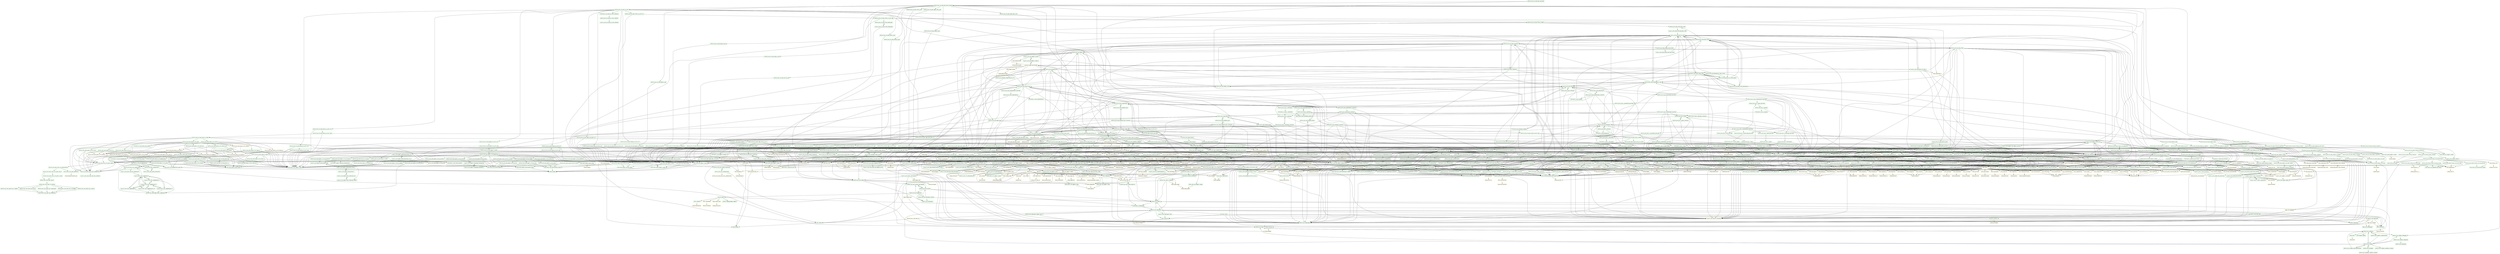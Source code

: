 digraph G {
  "INTF-IF_XCO_CP_GEN_ENV_FACTORY" [shape=box,color=green];
  "INTF-IF_XCO_CP_GEN_ENV_DEV_SYSTEM" [shape=box,color=green,URL="./INTF_IF_XCO_CP_GEN_ENV_DEV_SYSTEM.html"];
  "INTF-IF_XCO_CP_GEN_D_O_PUT" [shape=box,color=green,URL="./INTF_IF_XCO_CP_GEN_D_O_PUT.html"];
  "INTF-IF_XCO_GEN_O_PUT_RESULT" [shape=box,color=green,URL="./INTF_IF_XCO_GEN_O_PUT_RESULT.html"];
  "INTF-IF_XCO_GEN_O_FINDINGS" [shape=box,color=green,URL="./INTF_IF_XCO_GEN_O_FINDINGS.html"];
  "INTF-IF_XCO_NEWS" [shape=box,color=green,URL="./INTF_IF_XCO_NEWS.html"];
  "TTYP-SXCO_T_MESSAGES" [shape=box,color=green,URL="./TTYP_SXCO_T_MESSAGES.html"];
  "INTF-IF_XCO_MESSAGE" [shape=box,color=green,URL="./INTF_IF_XCO_MESSAGE.html"];
  "INTF-IF_T100_DYN_MSG" [shape=box,color=green,URL="./INTF_IF_T100_DYN_MSG.html"];
  "INTF-IF_T100_MESSAGE" [shape=box,color=green,URL="./INTF_IF_T100_MESSAGE.html"];
  "INTF-IF_MESSAGE" [shape=box,color=green,URL="./INTF_IF_MESSAGE.html"];
  "TABL-SCX_T100KEY" [shape=box,color=yellow,URL="./TABL_SCX_T100KEY.html"];
  "DTEL-SCX_ATTRNAME" [shape=box,color=green,URL="./DTEL_SCX_ATTRNAME.html"];
  "DTEL-SYMSGNO" [shape=box,color=green,URL="./DTEL_SYMSGNO.html"];
  "DOMA-SYMSGNO" [shape=box,color=yellow,URL="./DOMA_SYMSGNO.html"];
  "DTEL-SYMSGID" [shape=box,color=green,URL="./DTEL_SYMSGID.html"];
  "DOMA-ARBGB" [shape=box,color=yellow,URL="./DOMA_ARBGB.html"];
  "DTEL-SYMSGTY" [shape=box,color=green,URL="./DTEL_SYMSGTY.html"];
  "DOMA-SYCHAR01" [shape=box,color=yellow,URL="./DOMA_SYCHAR01.html"];
  "DTEL-SYMSGV" [shape=box,color=green,URL="./DTEL_SYMSGV.html"];
  "DOMA-SYCHAR50" [shape=box,color=yellow,URL="./DOMA_SYCHAR50.html"];
  "INTF-IF_XCO_MESSAGE_SHORT_TEXT" [shape=box,color=green,URL="./INTF_IF_XCO_MESSAGE_SHORT_TEXT.html"];
  "INTF-IF_XCO_L10N_TEXT" [shape=box,color=yellow,URL="./INTF_IF_XCO_L10N_TEXT.html"];
  "INTF-IF_XCO_TEXT" [shape=box,color=green,URL="./INTF_IF_XCO_TEXT.html"];
  "INTF-IF_XCO_STRINGS" [shape=box,color=green,URL="./INTF_IF_XCO_STRINGS.html"];
  "INTF-IF_XCO_STRING_ITERABLE" [shape=box,color=green,URL="./INTF_IF_XCO_STRING_ITERABLE.html"];
  "INTF-IF_XCO_STRING_ITERATOR" [shape=box,color=green,URL="./INTF_IF_XCO_STRING_ITERATOR.html"];
  "INTF-IF_XCO_ITERATOR" [shape=box,color=green,URL="./INTF_IF_XCO_ITERATOR.html"];
  "INTF-IF_XCO_STRING" [shape=box,color=green,URL="./INTF_IF_XCO_STRING.html"];
  "INTF-IF_XCO_XSTRING" [shape=box,color=green,URL="./INTF_IF_XCO_XSTRING.html"];
  "INTF-IF_XCO_XSTRING_STRING_CNVRSN" [shape=box,color=green,URL="./INTF_IF_XCO_XSTRING_STRING_CNVRSN.html"];
  "INTF-IF_XCO_STRING_XSTRING_CNVRSN" [shape=box,color=green,URL="./INTF_IF_XCO_STRING_XSTRING_CNVRSN.html"];
  "INTF-IF_XCO_STRING_DECOMPOSITION" [shape=box,color=green,URL="./INTF_IF_XCO_STRING_DECOMPOSITION.html"];
  "INTF-IF_XCO_STRING_COMPOSITION" [shape=box,color=green,URL="./INTF_IF_XCO_STRING_COMPOSITION.html"];
  "TTYP-STRING_TABLE" [shape=box,color=green,URL="./TTYP_STRING_TABLE.html"];
  "DTEL-INT4" [shape=box,color=green,URL="./DTEL_INT4.html"];
  "DOMA-INT4" [shape=box,color=yellow,URL="./DOMA_INT4.html"];
  "DTEL-SPRAS" [shape=box,color=green,URL="./DTEL_SPRAS.html"];
  "DOMA-SPRAS" [shape=box,color=green,URL="./DOMA_SPRAS.html"];
  "CLAS-CL_XCO_MESSAGE_TYPE" [shape=box,color=green,URL="./CLAS_CL_XCO_MESSAGE_TYPE.html"];
  "CLAS-CL_XCO_ENUM_CONSTANT" [shape=box,color=yellow,URL="./CLAS_CL_XCO_ENUM_CONSTANT.html"];
  "INTF-IF_XCO_PRINTABLE" [shape=box,color=green,URL="./INTF_IF_XCO_PRINTABLE.html"];
  "TABL-SYMSG" [shape=box,color=green,URL="./TABL_SYMSG.html"];
  "INTF-IF_XCO_GEN_O_F_SECTION_FACTORY" [shape=box,color=green,URL="./INTF_IF_XCO_GEN_O_F_SECTION_FACTORY.html"];
  "INTF-IF_XCO_GEN_O_F_SECTION" [shape=box,color=green,URL="./INTF_IF_XCO_GEN_O_F_SECTION.html"];
  "INTF-IF_XCO_GEN_O_F_OBJECT" [shape=box,color=green,URL="./INTF_IF_XCO_GEN_O_F_OBJECT.html"];
  "TTYP-SXCO_T_GEN_O_FINDINGS" [shape=box,color=green,URL="./TTYP_SXCO_T_GEN_O_FINDINGS.html"];
  "INTF-IF_XCO_GEN_O_FINDING" [shape=box,color=green,URL="./INTF_IF_XCO_GEN_O_FINDING.html"];
  "DTEL-SOBJ_NAME" [shape=box,color=yellow,URL="./DTEL_SOBJ_NAME.html"];
  "DOMA-SOBJ_NAME" [shape=box,color=yellow,URL="./DOMA_SOBJ_NAME.html"];
  "DTEL-TROBJTYPE" [shape=box,color=yellow,URL="./DTEL_TROBJTYPE.html"];
  "DOMA-OBJECT" [shape=box,color=yellow,URL="./DOMA_OBJECT.html"];
  "INTF-IF_XCO_CP_GEN_TTYP_D_O_PUT_SCT" [shape=box,color=green,URL="./INTF_IF_XCO_CP_GEN_TTYP_D_O_PUT_SCT.html"];
  "INTF-IF_XCO_CP_GEN_TTYP_D_O_PUT_OBJ" [shape=box,color=green,URL="./INTF_IF_XCO_CP_GEN_TTYP_D_O_PUT_OBJ.html"];
  "INTF-IF_XCO_CP_GEN_TTYP_S_FORM" [shape=box,color=green,URL="./INTF_IF_XCO_CP_GEN_TTYP_S_FORM.html"];
  "INTF-IF_XCO_TT_PRIMARY_KEY" [shape=box,color=green,URL="./INTF_IF_XCO_TT_PRIMARY_KEY.html"];
  "INTF-IF_XCO_ABAP_TOKEN" [shape=box,color=green,URL="./INTF_IF_XCO_ABAP_TOKEN.html"];
  "CLAS-CL_XCO_TT_KEY_CATEGORY" [shape=box,color=green,URL="./CLAS_CL_XCO_TT_KEY_CATEGORY.html"];
  "CLAS-CL_XCO_TT_KEY_CATEGORY_F" [shape=box,color=green,URL="./CLAS_CL_XCO_TT_KEY_CATEGORY_F.html"];
  "DTEL-KEYKIND" [shape=box,color=yellow,URL="./DTEL_KEYKIND.html"];
  "DOMA-KEYKIND" [shape=box,color=yellow,URL="./DOMA_KEYKIND.html"];
  "CLAS-CL_XCO_TT_KEY_DEFINITION" [shape=box,color=green,URL="./CLAS_CL_XCO_TT_KEY_DEFINITION.html"];
  "DTEL-TTYPKEYDEF" [shape=box,color=yellow,URL="./DTEL_TTYPKEYDEF.html"];
  "DOMA-TTYPKEYDEF" [shape=box,color=yellow,URL="./DOMA_TTYPKEYDEF.html"];
  "TTYP-SXCO_T_TT_KEY_COMPONENTS" [shape=box,color=green,URL="./TTYP_SXCO_T_TT_KEY_COMPONENTS.html"];
  "DTEL-KEYFIELD" [shape=box,color=yellow,URL="./DTEL_KEYFIELD.html"];
  "DOMA-KEYFDNAME" [shape=box,color=yellow,URL="./DOMA_KEYFDNAME.html"];
  "CLAS-CL_XCO_TT_ACCESS" [shape=box,color=green,URL="./CLAS_CL_XCO_TT_ACCESS.html"];
  "CLAS-CL_XCO_TT_ACCESS_F" [shape=box,color=green,URL="./CLAS_CL_XCO_TT_ACCESS_F.html"];
  "DTEL-ACCESSMODE" [shape=box,color=yellow,URL="./DTEL_ACCESSMODE.html"];
  "DOMA-ACCESSMODE" [shape=box,color=yellow,URL="./DOMA_ACCESSMODE.html"];
  "INTF-IF_XCO_GEN_TTYP_ROW_TYPE" [shape=box,color=green,URL="./INTF_IF_XCO_GEN_TTYP_ROW_TYPE.html"];
  "CLAS-CL_XCO_GEN_TTYP_BP_ROW_TYPE" [shape=box,color=green,URL="./CLAS_CL_XCO_GEN_TTYP_BP_ROW_TYPE.html"];
  "CLAS-CL_XCO_AD_BUILT_IN_TYPE" [shape=box,color=green,URL="./CLAS_CL_XCO_AD_BUILT_IN_TYPE.html"];
  "CLAS-CL_XCO_ABAP_T_BUILT_IN" [shape=box,color=green,URL="./CLAS_CL_XCO_ABAP_T_BUILT_IN.html"];
  "CLAS-CL_ABAP_ELEMDESCR" [shape=box,color=green,URL="./CLAS_CL_ABAP_ELEMDESCR.html"];
  "CLAS-CL_ABAP_TYPEDESCR" [shape=box,color=green,URL="./CLAS_CL_ABAP_TYPEDESCR.html"];
  "CLAS-CL_ABAP_TABLEDESCR" [shape=box,color=green,URL="./CLAS_CL_ABAP_TABLEDESCR.html"];
  "CLAS-CL_ABAP_DATADESCR" [shape=box,color=green,URL="./CLAS_CL_ABAP_DATADESCR.html"];
  "INTF-IF_ABAP_DATA_TYPE_HANDLE" [shape=box,color=green,URL="./INTF_IF_ABAP_DATA_TYPE_HANDLE.html"];
  "CLAS-CL_ABAP_COMPLEXDESCR" [shape=box,color=green,URL="./CLAS_CL_ABAP_COMPLEXDESCR.html"];
  "CLAS-CL_ABAP_STRUCTDESCR" [shape=box,color=green,URL="./CLAS_CL_ABAP_STRUCTDESCR.html"];
  "TTYP-DDFIELDS" [shape=box,color=yellow,URL="./TTYP_DDFIELDS.html"];
  "TABL-DFIES" [shape=box,color=yellow,URL="./TABL_DFIES.html"];
  "DTEL-DDAMPMFORMAT" [shape=box,color=yellow,URL="./DTEL_DDAMPMFORMAT.html"];
  "DOMA-DDAMPMFORMAT" [shape=box,color=yellow,URL="./DOMA_DDAMPMFORMAT.html"];
  "DTEL-DDNOHISTORY" [shape=box,color=yellow,URL="./DTEL_DDNOHISTORY.html"];
  "DOMA-DDBOOL" [shape=box,color=yellow,URL="./DOMA_DDBOOL.html"];
  "DTEL-OUTPUTSTYLE" [shape=box,color=green,URL="./DTEL_OUTPUTSTYLE.html"];
  "DOMA-OUTPUTSTYLE" [shape=box,color=yellow,URL="./DOMA_OUTPUTSTYLE.html"];
  "DTEL-DDBIDICTRL" [shape=box,color=yellow,URL="./DTEL_DDBIDICTRL.html"];
  "DTEL-DDLTRFLDDI" [shape=box,color=yellow,URL="./DTEL_DDLTRFLDDI.html"];
  "DTEL-FNAM_____4" [shape=box,color=yellow,URL="./DTEL_FNAM_____4.html"];
  "DOMA-DYNFNAM" [shape=box,color=yellow,URL="./DOMA_DYNFNAM.html"];
  "DTEL-COMPTYPE" [shape=box,color=yellow,URL="./DTEL_COMPTYPE.html"];
  "DOMA-COMPTYPE" [shape=box,color=yellow,URL="./DOMA_COMPTYPE.html"];
  "DTEL-DDF4AVAIL" [shape=box,color=yellow,URL="./DTEL_DDF4AVAIL.html"];
  "DTEL-DYNPROFLD" [shape=box,color=yellow,URL="./DTEL_DYNPROFLD.html"];
  "DOMA-AS4FLAG" [shape=box,color=yellow,URL="./DOMA_AS4FLAG.html"];
  "DTEL-SIGNFLAG" [shape=box,color=yellow,URL="./DTEL_SIGNFLAG.html"];
  "DTEL-VALEXI" [shape=box,color=yellow,URL="./DTEL_VALEXI.html"];
  "DTEL-AS4FLAG" [shape=box,color=yellow,URL="./DTEL_AS4FLAG.html"];
  "DTEL-DDSHATTACH" [shape=box,color=yellow,URL="./DTEL_DDSHATTACH.html"];
  "DTEL-LOWERCASE" [shape=box,color=yellow,URL="./DTEL_LOWERCASE.html"];
  "DTEL-KEYFLAG" [shape=box,color=yellow,URL="./DTEL_KEYFLAG.html"];
  "DOMA-KEYFLAG" [shape=box,color=yellow,URL="./DOMA_KEYFLAG.html"];
  "DTEL-SCRTEXT_L" [shape=box,color=yellow,URL="./DTEL_SCRTEXT_L.html"];
  "DOMA-SCRTEXT_L" [shape=box,color=yellow,URL="./DOMA_SCRTEXT_L.html"];
  "DTEL-SCRTEXT_M" [shape=box,color=yellow,URL="./DTEL_SCRTEXT_M.html"];
  "DOMA-SCRTEXT_M" [shape=box,color=yellow,URL="./DOMA_SCRTEXT_M.html"];
  "DTEL-SCRTEXT_S" [shape=box,color=yellow,URL="./DTEL_SCRTEXT_S.html"];
  "DOMA-SCRTEXT_S" [shape=box,color=yellow,URL="./DOMA_SCRTEXT_S.html"];
  "DTEL-REPTEXT" [shape=box,color=yellow,URL="./DTEL_REPTEXT.html"];
  "DOMA-REPTEXT" [shape=box,color=yellow,URL="./DOMA_REPTEXT.html"];
  "DTEL-AS4TEXT" [shape=box,color=yellow,URL="./DTEL_AS4TEXT.html"];
  "DOMA-AS4TEXT" [shape=box,color=yellow,URL="./DOMA_AS4TEXT.html"];
  "DTEL-SCRLEN_L" [shape=box,color=yellow,URL="./DTEL_SCRLEN_L.html"];
  "DOMA-SCRLEN" [shape=box,color=yellow,URL="./DOMA_SCRLEN.html"];
  "DTEL-SCRLEN_M" [shape=box,color=yellow,URL="./DTEL_SCRLEN_M.html"];
  "DTEL-SCRLEN_S" [shape=box,color=yellow,URL="./DTEL_SCRLEN_S.html"];
  "DTEL-HEADLEN" [shape=box,color=yellow,URL="./DTEL_HEADLEN.html"];
  "DTEL-CONVEXIT" [shape=box,color=yellow,URL="./DTEL_CONVEXIT.html"];
  "DOMA-CONVEXIT" [shape=box,color=yellow,URL="./DOMA_CONVEXIT.html"];
  "DTEL-MASKLEN" [shape=box,color=yellow,URL="./DTEL_MASKLEN.html"];
  "DOMA-MASKLEN" [shape=box,color=yellow,URL="./DOMA_MASKLEN.html"];
  "DTEL-AS4MASK" [shape=box,color=yellow,URL="./DTEL_AS4MASK.html"];
  "DOMA-AS4MASK" [shape=box,color=yellow,URL="./DOMA_AS4MASK.html"];
  "DTEL-LOGFLAG" [shape=box,color=yellow,URL="./DTEL_LOGFLAG.html"];
  "DTEL-MEMORYID" [shape=box,color=yellow,URL="./DTEL_MEMORYID.html"];
  "DOMA-MEMORYID" [shape=box,color=yellow,URL="./DOMA_MEMORYID.html"];
  "DTEL-AUTHORID" [shape=box,color=yellow,URL="./DTEL_AUTHORID.html"];
  "DOMA-AUTHORID" [shape=box,color=yellow,URL="./DOMA_AUTHORID.html"];
  "DTEL-PRECFIELD" [shape=box,color=yellow,URL="./DTEL_PRECFIELD.html"];
  "DOMA-FDNAME" [shape=box,color=yellow,URL="./DOMA_FDNAME.html"];
  "DTEL-REFFIELD" [shape=box,color=yellow,URL="./DTEL_REFFIELD.html"];
  "DTEL-REFTABLE" [shape=box,color=yellow,URL="./DTEL_REFTABLE.html"];
  "DOMA-AS4TAB" [shape=box,color=yellow,URL="./DOMA_AS4TAB.html"];
  "DTEL-INTTYPE" [shape=box,color=yellow,URL="./DTEL_INTTYPE.html"];
  "DOMA-INTTYPE" [shape=box,color=yellow,URL="./DOMA_INTTYPE.html"];
  "DTEL-DYNPTYPE" [shape=box,color=yellow,URL="./DTEL_DYNPTYPE.html"];
  "DOMA-DATATYPE" [shape=box,color=yellow,URL="./DOMA_DATATYPE.html"];
  "DTEL-DECIMALS" [shape=box,color=yellow,URL="./DTEL_DECIMALS.html"];
  "DOMA-DDLENG" [shape=box,color=yellow,URL="./DOMA_DDLENG.html"];
  "DTEL-OUTPUTLEN" [shape=box,color=yellow,URL="./DTEL_OUTPUTLEN.html"];
  "DTEL-INTLEN" [shape=box,color=yellow,URL="./DTEL_INTLEN.html"];
  "DTEL-DDLENG" [shape=box,color=yellow,URL="./DTEL_DDLENG.html"];
  "DTEL-ROLLNAME" [shape=box,color=yellow,URL="./DTEL_ROLLNAME.html"];
  "DOMA-ROLLNAME" [shape=box,color=yellow,URL="./DOMA_ROLLNAME.html"];
  "DTEL-DOMNAME" [shape=box,color=yellow,URL="./DTEL_DOMNAME.html"];
  "DOMA-DOMNAME" [shape=box,color=yellow,URL="./DOMA_DOMNAME.html"];
  "DTEL-DOFFSET" [shape=box,color=yellow,URL="./DTEL_DOFFSET.html"];
  "DOMA-DOFFSET" [shape=box,color=yellow,URL="./DOMA_DOFFSET.html"];
  "DTEL-TABFDPOS" [shape=box,color=yellow,URL="./DTEL_TABFDPOS.html"];
  "DOMA-AS4POS" [shape=box,color=yellow,URL="./DOMA_AS4POS.html"];
  "DTEL-DDLANGUAGE" [shape=box,color=yellow,URL="./DTEL_DDLANGUAGE.html"];
  "DTEL-FIELDNAME" [shape=box,color=yellow,URL="./DTEL_FIELDNAME.html"];
  "DTEL-TABNAME" [shape=box,color=green,URL="./DTEL_TABNAME.html"];
  "DTEL-LANGU" [shape=box,color=yellow,URL="./DTEL_LANGU.html"];
  "CLAS-CL_ABAP_REFDESCR" [shape=box,color=green,URL="./CLAS_CL_ABAP_REFDESCR.html"];
  "CLAS-CL_ABAP_OBJECTDESCR" [shape=box,color=green,URL="./CLAS_CL_ABAP_OBJECTDESCR.html"];
  "CLAS-CL_ABAP_INTFDESCR" [shape=box,color=green,URL="./CLAS_CL_ABAP_INTFDESCR.html"];
  "CLAS-CL_ABAP_ENUMDESCR" [shape=box,color=green,URL="./CLAS_CL_ABAP_ENUMDESCR.html"];
  "CLAS-CL_ABAP_CLASSDESCR" [shape=box,color=green,URL="./CLAS_CL_ABAP_CLASSDESCR.html"];
  "DTEL-VAL_TEXT" [shape=box,color=yellow,URL="./DTEL_VAL_TEXT.html"];
  "DOMA-DDTEXT" [shape=box,color=yellow,URL="./DOMA_DDTEXT.html"];
  "DTEL-DDFVOPTION" [shape=box,color=yellow,URL="./DTEL_DDFVOPTION.html"];
  "DOMA-DDFVOPTION" [shape=box,color=yellow,URL="./DOMA_DDFVOPTION.html"];
  "DTEL-DOMVALUE_H" [shape=box,color=yellow,URL="./DTEL_DOMVALUE_H.html"];
  "DOMA-DOMVAL" [shape=box,color=yellow,URL="./DOMA_DOMVAL.html"];
  "DTEL-DOMVALUE_L" [shape=box,color=yellow,URL="./DTEL_DOMVALUE_L.html"];
  "CLAS-CL_XCO_GEN_AO_BP_PRMTR_TYPE" [shape=box,color=green,URL="./CLAS_CL_XCO_GEN_AO_BP_PRMTR_TYPE.html"];
  "CLAS-CL_XCO_ABAP_T_REFERENCE" [shape=box,color=yellow,URL="./CLAS_CL_XCO_ABAP_T_REFERENCE.html"];
  "INTF-IF_XCO_GEN_FUGR_FM_PT_CHANGNG" [shape=box,color=green,URL="./INTF_IF_XCO_GEN_FUGR_FM_PT_CHANGNG.html"];
  "INTF-IF_XCO_GEN_FUGR_FM_PRM_TYP" [shape=box,color=yellow,URL="./INTF_IF_XCO_GEN_FUGR_FM_PRM_TYP.html"];
  "INTF-IF_XCO_GEN_FUGR_FM_PT_EXPRTNG" [shape=box,color=green,URL="./INTF_IF_XCO_GEN_FUGR_FM_PT_EXPRTNG.html"];
  "INTF-IF_XCO_GEN_FUGR_FM_PT_IMPRTNG" [shape=box,color=green,URL="./INTF_IF_XCO_GEN_FUGR_FM_PT_IMPRTNG.html"];
  "INTF-IF_XCO_GEN_AO_TYPE_P_RETURNING" [shape=box,color=green,URL="./INTF_IF_XCO_GEN_AO_TYPE_P_RETURNING.html"];
  "INTF-IF_XCO_GEN_AO_TYPE_PARAMETER" [shape=box,color=green,URL="./INTF_IF_XCO_GEN_AO_TYPE_PARAMETER.html"];
  "INTF-IF_XCO_GEN_AO_TYPE_P_CHANGING" [shape=box,color=green,URL="./INTF_IF_XCO_GEN_AO_TYPE_P_CHANGING.html"];
  "INTF-IF_XCO_GEN_AO_TYPE_P_EXPORTING" [shape=box,color=green,URL="./INTF_IF_XCO_GEN_AO_TYPE_P_EXPORTING.html"];
  "INTF-IF_XCO_GEN_AO_TYPE_P_IMPORTING" [shape=box,color=green,URL="./INTF_IF_XCO_GEN_AO_TYPE_P_IMPORTING.html"];
  "INTF-IF_XCO_GEN_AO_TYPE_ATTRIBUTE" [shape=box,color=green,URL="./INTF_IF_XCO_GEN_AO_TYPE_ATTRIBUTE.html"];
  "CLAS-CL_XCO_GEN_AO_BP_TYPE_SOURCE" [shape=box,color=green,URL="./CLAS_CL_XCO_GEN_AO_BP_TYPE_SOURCE.html"];
  "CLAS-CL_XCO_ABAP_T_GENERIC" [shape=box,color=yellow,URL="./CLAS_CL_XCO_ABAP_T_GENERIC.html"];
  "DTEL-SXCO_AO_COMPONENT_NAME" [shape=box,color=green,URL="./DTEL_SXCO_AO_COMPONENT_NAME.html"];
  "INTF-IF_XCO_GEN_AO_TYPE_D_TAB_ROW" [shape=box,color=green,URL="./INTF_IF_XCO_GEN_AO_TYPE_D_TAB_ROW.html"];
  "INTF-IF_XCO_GEN_AO_TYPE_D_STR_CPNT" [shape=box,color=green,URL="./INTF_IF_XCO_GEN_AO_TYPE_D_STR_CPNT.html"];
  "INTF-IF_XCO_GEN_AO_TYPE_DECLARATION" [shape=box,color=green,URL="./INTF_IF_XCO_GEN_AO_TYPE_DECLARATION.html"];
  "CLAS-CL_XCO_ABAP_T_BI_VRBLE_LENGTH" [shape=box,color=green,URL="./CLAS_CL_XCO_ABAP_T_BI_VRBLE_LENGTH.html"];
  "CLAS-CL_XCO_ABAP_T_BUILT_IN_FACTORY" [shape=box,color=green,URL="./CLAS_CL_XCO_ABAP_T_BUILT_IN_FACTORY.html"];
  "CLAS-CL_XCO_ABAP_T_BI_P" [shape=box,color=green,URL="./CLAS_CL_XCO_ABAP_T_BI_P.html"];
  "CLAS-CL_XCO_ABAP_T_BI_FIXED_LENGTH" [shape=box,color=green,URL="./CLAS_CL_XCO_ABAP_T_BI_FIXED_LENGTH.html"];
  "CLAS-CL_XCO_ABAP_T_R_BUILT_IN" [shape=box,color=green,URL="./CLAS_CL_XCO_ABAP_T_R_BUILT_IN.html"];
  "INTF-IF_XCO_GEN_DDLS_FIELD_TYPE" [shape=box,color=green,URL="./INTF_IF_XCO_GEN_DDLS_FIELD_TYPE.html"];
  "CLAS-CL_XCO_GEN_DDLS_BP_FIELD_TYPE" [shape=box,color=green,URL="./CLAS_CL_XCO_GEN_DDLS_BP_FIELD_TYPE.html"];
  "INTF-IF_XCO_GEN_DDLS_PARAM_DTYPE" [shape=box,color=green,URL="./INTF_IF_XCO_GEN_DDLS_PARAM_DTYPE.html"];
  "CLAS-CL_XCO_GEN_DDLS_BP_PARAM_DTYPE" [shape=box,color=green,URL="./CLAS_CL_XCO_GEN_DDLS_BP_PARAM_DTYPE.html"];
  "INTF-IF_XCO_DDL_EXPR_CAST_DTYPE" [shape=box,color=green,URL="./INTF_IF_XCO_DDL_EXPR_CAST_DTYPE.html"];
  "CLAS-CL_XCO_DDL_EXPR_CAST_BP_DTYPE" [shape=box,color=green,URL="./CLAS_CL_XCO_DDL_EXPR_CAST_BP_DTYPE.html"];
  "INTF-IF_XCO_TTYP_ROW_TYPE" [shape=box,color=green,URL="./INTF_IF_XCO_TTYP_ROW_TYPE.html"];
  "INTF-IF_XCO_AO_CLASS" [shape=box,color=green,URL="./INTF_IF_XCO_AO_CLASS.html"];
  "INTF-IF_XCO_CLAS_CONTENT" [shape=box,color=green,URL="./INTF_IF_XCO_CLAS_CONTENT.html"];
  "DTEL-SXCO_AR_SHORT_DESCRIPTION" [shape=box,color=green,URL="./DTEL_SXCO_AR_SHORT_DESCRIPTION.html"];
  "CLAS-CL_XCO_ARS_API_STATE" [shape=box,color=green,URL="./CLAS_CL_XCO_ARS_API_STATE.html"];
  "CLAS-CL_XCO_ARS_RELEASE_STATE" [shape=box,color=green,URL="./CLAS_CL_XCO_ARS_RELEASE_STATE.html"];
  "DTEL-ARS_RELEASE_STATE" [shape=box,color=yellow,URL="./DTEL_ARS_RELEASE_STATE.html"];
  "DOMA-ARS_RELEASE_STATE" [shape=box,color=yellow,URL="./DOMA_ARS_RELEASE_STATE.html"];
  "TTYP-SXCO_T_ARS_VISIBILITIES" [shape=box,color=green,URL="./TTYP_SXCO_T_ARS_VISIBILITIES.html"];
  "CLAS-CL_XCO_ARS_VISIBILITY" [shape=box,color=green,URL="./CLAS_CL_XCO_ARS_VISIBILITY.html"];
  "DTEL-SFTGL_FT_ID" [shape=box,color=yellow,URL="./DTEL_SFTGL_FT_ID.html"];
  "DOMA-FTGL_ID" [shape=box,color=yellow,URL="./DOMA_FTGL_ID.html"];
  "INTF-IF_XCO_CTS_CHANGE_SCENARIO" [shape=box,color=green,URL="./INTF_IF_XCO_CTS_CHANGE_SCENARIO.html"];
  "CLAS-CL_XCO_CTS_CHANGE_CONTEXT" [shape=box,color=green,URL="./CLAS_CL_XCO_CTS_CHANGE_CONTEXT.html"];
  "INTF-IF_XCO_CTS_CHANGE_CARRIER" [shape=box,color=green,URL="./INTF_IF_XCO_CTS_CHANGE_CARRIER.html"];
  "CLAS-CL_XCO_CTS_CHANGE" [shape=box,color=green,URL="./CLAS_CL_XCO_CTS_CHANGE.html"];
  "INTF-IF_XCO_DEP_FG_CTS_WBO_API" [shape=box,color=yellow,URL="./INTF_IF_XCO_DEP_FG_CTS_WBO_API.html"];
  "DTEL-CTS_RESULT" [shape=box,color=yellow,URL="./DTEL_CTS_RESULT.html"];
  "DOMA-CTS_RESULT" [shape=box,color=yellow,URL="./DOMA_CTS_RESULT.html"];
  "DTEL-TRKORR" [shape=box,color=yellow,URL="./DTEL_TRKORR.html"];
  "DOMA-TRKORR" [shape=box,color=yellow,URL="./DOMA_TRKORR.html"];
  "TTYP-TREDT_KEYS" [shape=box,color=yellow,URL="./TTYP_TREDT_KEYS.html"];
  "TABL-E071K" [shape=box,color=yellow,URL="./TABL_E071K.html"];
  "DTEL-TRACTIVITY" [shape=box,color=yellow,URL="./DTEL_TRACTIVITY.html"];
  "DOMA-CUS_IMG_AC" [shape=box,color=yellow,URL="./DOMA_CUS_IMG_AC.html"];
  "DTEL-FLAG" [shape=box,color=yellow,URL="./DTEL_FLAG.html"];
  "DOMA-FLAG" [shape=box,color=yellow,URL="./DOMA_FLAG.html"];
  "DTEL-TROBJ_NAME" [shape=box,color=yellow,URL="./DTEL_TROBJ_NAME.html"];
  "DOMA-TROBJ_NAME" [shape=box,color=yellow,URL="./DOMA_TROBJ_NAME.html"];
  "DTEL-UPDID" [shape=box,color=yellow,URL="./DTEL_UPDID.html"];
  "DTEL-VIEWNAME" [shape=box,color=yellow,URL="./DTEL_VIEWNAME.html"];
  "DOMA-VIEWNAME" [shape=box,color=yellow,URL="./DOMA_VIEWNAME.html"];
  "DTEL-DDPOSITION" [shape=box,color=yellow,URL="./DTEL_DDPOSITION.html"];
  "DOMA-DDPOSITION" [shape=box,color=yellow,URL="./DOMA_DDPOSITION.html"];
  "DTEL-PGMID" [shape=box,color=yellow,URL="./DTEL_PGMID.html"];
  "DOMA-PGMID" [shape=box,color=yellow,URL="./DOMA_PGMID.html"];
  "TTYP-TREDT_OBJECTS" [shape=box,color=yellow,URL="./TTYP_TREDT_OBJECTS.html"];
  "TABL-KO200" [shape=box,color=yellow,URL="./TABL_KO200.html"];
  "DTEL-EDTFLAG" [shape=box,color=yellow,URL="./DTEL_EDTFLAG.html"];
  "DTEL-TROBJOPER" [shape=box,color=yellow,URL="./DTEL_TROBJOPER.html"];
  "DOMA-TROBJOPER" [shape=box,color=yellow,URL="./DOMA_TROBJOPER.html"];
  "DTEL-MASTERLANG" [shape=box,color=yellow,URL="./DTEL_MASTERLANG.html"];
  "DTEL-GENFLAG" [shape=box,color=yellow,URL="./DTEL_GENFLAG.html"];
  "DOMA-GENFLAG" [shape=box,color=yellow,URL="./DOMA_GENFLAG.html"];
  "DTEL-DEVCLASS" [shape=box,color=yellow,URL="./DTEL_DEVCLASS.html"];
  "DOMA-DEVCLASS" [shape=box,color=yellow,URL="./DOMA_DEVCLASS.html"];
  "DTEL-RESPONSIBL" [shape=box,color=yellow,URL="./DTEL_RESPONSIBL.html"];
  "DOMA-AS4USER" [shape=box,color=yellow,URL="./DOMA_AS4USER.html"];
  "TABL-E071" [shape=box,color=yellow,URL="./TABL_E071.html"];
  "DTEL-TRGENNUM" [shape=box,color=yellow,URL="./DTEL_TRGENNUM.html"];
  "DOMA-TRGENNUM" [shape=box,color=yellow,URL="./DOMA_TRGENNUM.html"];
  "DTEL-LOCKFLAG" [shape=box,color=yellow,URL="./DTEL_LOCKFLAG.html"];
  "DOMA-TR_IMPORT_STATUS" [shape=box,color=yellow,URL="./DOMA_TR_IMPORT_STATUS.html"];
  "DTEL-OBJFUNC" [shape=box,color=yellow,URL="./DTEL_OBJFUNC.html"];
  "DOMA-OBJFUNC" [shape=box,color=yellow,URL="./DOMA_OBJFUNC.html"];
  "TTYP-CTS_MESSAGES" [shape=box,color=yellow,URL="./TTYP_CTS_MESSAGES.html"];
  "TABL-CTS_MESSAGE" [shape=box,color=yellow,URL="./TABL_CTS_MESSAGE.html"];
  "TTYP-CTS_VARIABLES" [shape=box,color=yellow,URL="./TTYP_CTS_VARIABLES.html"];
  "TABL-CTS_VARIABLE" [shape=box,color=yellow,URL="./TABL_CTS_VARIABLE.html"];
  "DTEL-MSGNR" [shape=box,color=yellow,URL="./DTEL_MSGNR.html"];
  "DOMA-MSGNR" [shape=box,color=yellow,URL="./DOMA_MSGNR.html"];
  "DTEL-ARBGB" [shape=box,color=yellow,URL="./DTEL_ARBGB.html"];
  "TABL-CTS_CHECK_RESULT" [shape=box,color=yellow,URL="./TABL_CTS_CHECK_RESULT.html"];
  "DTEL-CTS_BOOLEAN" [shape=box,color=yellow,URL="./DTEL_CTS_BOOLEAN.html"];
  "DOMA-CTS_BOOLEAN" [shape=box,color=yellow,URL="./DOMA_CTS_BOOLEAN.html"];
  "TTYP-CTS_RECORDING_ENTRIES" [shape=box,color=yellow,URL="./TTYP_CTS_RECORDING_ENTRIES.html"];
  "TABL-CTS_RECORDING_ENTRY" [shape=box,color=yellow,URL="./TABL_CTS_RECORDING_ENTRY.html"];
  "TABL-CTS_OBJECT_ENTRY" [shape=box,color=yellow,URL="./TABL_CTS_OBJECT_ENTRY.html"];
  "TTYP-CTS_OBJECT_TABLES" [shape=box,color=yellow,URL="./TTYP_CTS_OBJECT_TABLES.html"];
  "TABL-CTS_OBJECT_TABLE" [shape=box,color=yellow,URL="./TABL_CTS_OBJECT_TABLE.html"];
  "TABL-CTS_OBJECT_KEY" [shape=box,color=yellow,URL="./TABL_CTS_OBJECT_KEY.html"];
  "INTF-IF_XCO_DP_CHECK" [shape=box,color=green,URL="./INTF_IF_XCO_DP_CHECK.html"];
  "INTF-IF_XCO_DP_ACTION_DECORATOR" [shape=box,color=green,URL="./INTF_IF_XCO_DP_ACTION_DECORATOR.html"];
  "INTF-IF_XCO_DP_ACTION" [shape=box,color=green,URL="./INTF_IF_XCO_DP_ACTION.html"];
  "INTF-IF_XCO_DP_ADDITION" [shape=box,color=green,URL="./INTF_IF_XCO_DP_ADDITION.html"];
  "CLAS-CX_ROOT" [shape=box,color=green,URL="./CLAS_CX_ROOT.html"];
  "INTF-IF_SERIALIZABLE_OBJECT" [shape=box,color=green,URL="./INTF_IF_SERIALIZABLE_OBJECT.html"];
  "DTEL-SYREPID" [shape=box,color=green,URL="./DTEL_SYREPID.html"];
  "DOMA-PROGRAMM" [shape=box,color=yellow,URL="./DOMA_PROGRAMM.html"];
  "DTEL-S380ERRID" [shape=box,color=yellow,URL="./DTEL_S380ERRID.html"];
  "DOMA-SYCHAR30" [shape=box,color=yellow,URL="./DOMA_SYCHAR30.html"];
  "DTEL-SOTR_CONC" [shape=box,color=yellow,URL="./DTEL_SOTR_CONC.html"];
  "DOMA-SYSUUID_C" [shape=box,color=yellow,URL="./DOMA_SYSUUID_C.html"];
  "INTF-IF_XCO_DP_ONGOING_ACTION" [shape=box,color=green,URL="./INTF_IF_XCO_DP_ONGOING_ACTION.html"];
  "CLAS-CL_XCO_BOOLEAN" [shape=box,color=green,URL="./CLAS_CL_XCO_BOOLEAN.html"];
  "INTF-IF_XCO_DP_CHECK_RESULT" [shape=box,color=green,URL="./INTF_IF_XCO_DP_CHECK_RESULT.html"];
  "INTF-IF_XCO_PACKAGE" [shape=box,color=green,URL="./INTF_IF_XCO_PACKAGE.html"];
  "INTF-IF_XCO_AR_OBJECT_SOURCE" [shape=box,color=green,URL="./INTF_IF_XCO_AR_OBJECT_SOURCE.html"];
  "CLAS-CL_XCO_AR_SELECTION_BUILDER" [shape=box,color=green,URL="./CLAS_CL_XCO_AR_SELECTION_BUILDER.html"];
  "CLAS-CL_XCO_ASQL_CONSTRAINT" [shape=box,color=green,URL="./CLAS_CL_XCO_ASQL_CONSTRAINT.html"];
  "DTEL-TVARV_OPTI" [shape=box,color=yellow,URL="./DTEL_TVARV_OPTI.html"];
  "DOMA-SYCHAR02" [shape=box,color=yellow,URL="./DOMA_SYCHAR02.html"];
  "DTEL-TVARV_SIGN" [shape=box,color=yellow,URL="./DTEL_TVARV_SIGN.html"];
  "INTF-IF_XCO_AR_OBJECT" [shape=box,color=green,URL="./INTF_IF_XCO_AR_OBJECT.html"];
  "INTF-IF_XCO_CTS_CHANGEABLE" [shape=box,color=green,URL="./INTF_IF_XCO_CTS_CHANGEABLE.html"];
  "INTF-IF_XCO_CTS_OBJECT" [shape=box,color=green,URL="./INTF_IF_XCO_CTS_OBJECT.html"];
  "INTF-IF_XCO_CTS_OBJECT_LOCK" [shape=box,color=green,URL="./INTF_IF_XCO_CTS_OBJECT_LOCK.html"];
  "DTEL-SXCO_TRANSPORT" [shape=box,color=green,URL="./DTEL_SXCO_TRANSPORT.html"];
  "CLAS-CL_XCO_CTS_PROGRAM_ID" [shape=box,color=green,URL="./CLAS_CL_XCO_CTS_PROGRAM_ID.html"];
  "CLAS-CL_XCO_CTS_PROGRAM_ID_F" [shape=box,color=green,URL="./CLAS_CL_XCO_CTS_PROGRAM_ID_F.html"];
  "DTEL-SXCO_CTS_OBJECT_NAME" [shape=box,color=green,URL="./DTEL_SXCO_CTS_OBJECT_NAME.html"];
  "DTEL-SXCO_CTS_OBJECT_TYPE" [shape=box,color=green,URL="./DTEL_SXCO_CTS_OBJECT_TYPE.html"];
  "INTF-IF_XCO_LANGUAGE" [shape=box,color=green,URL="./INTF_IF_XCO_LANGUAGE.html"];
  "INTF-IF_XCO_LANG_FORMAT" [shape=box,color=green,URL="./INTF_IF_XCO_LANG_FORMAT.html"];
  "DTEL-SPTXT2" [shape=box,color=yellow,URL="./DTEL_SPTXT2.html"];
  "DOMA-SPTXT72" [shape=box,color=yellow,URL="./DOMA_SPTXT72.html"];
  "DTEL-SPTXT" [shape=box,color=yellow,URL="./DTEL_SPTXT.html"];
  "DOMA-SPTXT16" [shape=box,color=yellow,URL="./DOMA_SPTXT16.html"];
  "INTF-IF_XCO_AR_OBJECT_NAME" [shape=box,color=green,URL="./INTF_IF_XCO_AR_OBJECT_NAME.html"];
  "INTF-IF_XCO_AR_FILTER" [shape=box,color=green,URL="./INTF_IF_XCO_AR_FILTER.html"];
  "DTEL-SXCO_AR_OBJECT_NAME" [shape=box,color=green,URL="./DTEL_SXCO_AR_OBJECT_NAME.html"];
  "INTF-IF_XCO_AR_OBJECT_TYPE" [shape=box,color=green,URL="./INTF_IF_XCO_AR_OBJECT_TYPE.html"];
  "DTEL-SXCO_AR_OBJECT_TYPE" [shape=box,color=green,URL="./DTEL_SXCO_AR_OBJECT_TYPE.html"];
  "DTEL-NAMESPACE" [shape=box,color=yellow,URL="./DTEL_NAMESPACE.html"];
  "DOMA-NAMESPACE" [shape=box,color=yellow,URL="./DOMA_NAMESPACE.html"];
  "INTF-IF_XCO_SOFTWARE_COMPONENT" [shape=box,color=green,URL="./INTF_IF_XCO_SOFTWARE_COMPONENT.html"];
  "CLAS-CL_XCO_SC_EXTENDABILITY" [shape=box,color=green,URL="./CLAS_CL_XCO_SC_EXTENDABILITY.html"];
  "CLAS-CL_XCO_SC_EXTENDABILITY_F" [shape=box,color=green,URL="./CLAS_CL_XCO_SC_EXTENDABILITY_F.html"];
  "DTEL-DLV_EXTENDABLE" [shape=box,color=yellow,URL="./DTEL_DLV_EXTENDABLE.html"];
  "CLAS-CL_XCO_SC_CHANGEABILITY" [shape=box,color=green,URL="./CLAS_CL_XCO_SC_CHANGEABILITY.html"];
  "CLAS-CL_XCO_SC_CHANGEABILITY_F" [shape=box,color=green,URL="./CLAS_CL_XCO_SC_CHANGEABILITY_F.html"];
  "DTEL-DLV_CHANGE" [shape=box,color=yellow,URL="./DTEL_DLV_CHANGE.html"];
  "DOMA-DLV_CHANGE" [shape=box,color=yellow,URL="./DOMA_DLV_CHANGE.html"];
  "DTEL-DLVUNIT" [shape=box,color=yellow,URL="./DTEL_DLVUNIT.html"];
  "DOMA-DLVUNIT" [shape=box,color=yellow,URL="./DOMA_DLVUNIT.html"];
  "INTF-IF_XCO_TRANSPORT_LAYER" [shape=box,color=green,URL="./INTF_IF_XCO_TRANSPORT_LAYER.html"];
  "INTF-IF_XCO_TRANSPORT_TARGET" [shape=box,color=green,URL="./INTF_IF_XCO_TRANSPORT_TARGET.html"];
  "DTEL-TR_TARGET" [shape=box,color=yellow,URL="./DTEL_TR_TARGET.html"];
  "DOMA-TR_TARGET" [shape=box,color=yellow,URL="./DOMA_TR_TARGET.html"];
  "DTEL-DEVLAYER" [shape=box,color=yellow,URL="./DTEL_DEVLAYER.html"];
  "DOMA-DEVLAYER" [shape=box,color=yellow,URL="./DOMA_DEVLAYER.html"];
  "CLAS-CL_XCO_PKG_TYPE" [shape=box,color=green,URL="./CLAS_CL_XCO_PKG_TYPE.html"];
  "CLAS-CL_XCO_PKG_TYPE_F" [shape=box,color=green,URL="./CLAS_CL_XCO_PKG_TYPE_F.html"];
  "DTEL-MAINPACK" [shape=box,color=yellow,URL="./DTEL_MAINPACK.html"];
  "DOMA-MAINPACK" [shape=box,color=yellow,URL="./DOMA_MAINPACK.html"];
  "INTF-IF_XCO_APPLICATION_COMPONENT" [shape=box,color=green,URL="./INTF_IF_XCO_APPLICATION_COMPONENT.html"];
  "DTEL-UFPS_POSID" [shape=box,color=yellow,URL="./DTEL_UFPS_POSID.html"];
  "DOMA-UFPS_POSID" [shape=box,color=yellow,URL="./DOMA_UFPS_POSID.html"];
  "DTEL-SXCO_PACKAGE" [shape=box,color=green,URL="./DTEL_SXCO_PACKAGE.html"];
  "INTF-IF_XCO_CTS_TOOL_SET" [shape=box,color=yellow,URL="./INTF_IF_XCO_CTS_TOOL_SET.html"];
  "INTF-IF_XCO_DEP_FG_SCTS_RELEASE" [shape=box,color=yellow,URL="./INTF_IF_XCO_DEP_FG_SCTS_RELEASE.html"];
  "INTF-IF_XCO_AO_OBJECT" [shape=box,color=green,URL="./INTF_IF_XCO_AO_OBJECT.html"];
  "INTF-IF_XCO_STR_COMPONENT_TYPE" [shape=box,color=green,URL="./INTF_IF_XCO_STR_COMPONENT_TYPE.html"];
  "INTF-IF_XCO_GEN_TABL_FIELD_TYPE_STR" [shape=box,color=green,URL="./INTF_IF_XCO_GEN_TABL_FIELD_TYPE_STR.html"];
  "CLAS-CL_XCO_GEN_TABL_BP_FLD_TYP_STR" [shape=box,color=green,URL="./CLAS_CL_XCO_GEN_TABL_BP_FLD_TYP_STR.html"];
  "INTF-IF_XCO_AO_INTERFACE" [shape=box,color=green,URL="./INTF_IF_XCO_AO_INTERFACE.html"];
  "INTF-IF_XCO_INTF_CONTENT" [shape=box,color=green,URL="./INTF_IF_XCO_INTF_CONTENT.html"];
  "TTYP-SXCO_T_AO_INTERFACES" [shape=box,color=green,URL="./TTYP_SXCO_T_AO_INTERFACES.html"];
  "INTF-IF_XCO_INTF_COMPONENTS_FACTORY" [shape=box,color=green,URL="./INTF_IF_XCO_INTF_COMPONENTS_FACTORY.html"];
  "INTF-IF_XCO_INTF_C_METHODS_FACTORY" [shape=box,color=green,URL="./INTF_IF_XCO_INTF_C_METHODS_FACTORY.html"];
  "INTF-IF_XCO_INTF_C_METHODS" [shape=box,color=green,URL="./INTF_IF_XCO_INTF_C_METHODS.html"];
  "TTYP-SXCO_T_INTF_C_METHODS" [shape=box,color=green,URL="./TTYP_SXCO_T_INTF_C_METHODS.html"];
  "INTF-IF_XCO_INTF_C_METHOD" [shape=box,color=green,URL="./INTF_IF_XCO_INTF_C_METHOD.html"];
  "INTF-IF_XCO_INTF_C_METHOD_CONTENT" [shape=box,color=green,URL="./INTF_IF_XCO_INTF_C_METHOD_CONTENT.html"];
  "INTF-IF_XCO_AO_C_METHOD" [shape=box,color=green,URL="./INTF_IF_XCO_AO_C_METHOD.html"];
  "INTF-IF_XCO_AO_S_EXCEPTION" [shape=box,color=green,URL="./INTF_IF_XCO_AO_S_EXCEPTION.html"];
  "INTF-IF_XCO_AO_S_EXCEPTION_CONTENT" [shape=box,color=green,URL="./INTF_IF_XCO_AO_S_EXCEPTION_CONTENT.html"];
  "DTEL-SXCO_AO_SUBCOMPONENT_NAME" [shape=box,color=green,URL="./DTEL_SXCO_AO_SUBCOMPONENT_NAME.html"];
  "INTF-IF_XCO_AO_S_P_RETURNING" [shape=box,color=green,URL="./INTF_IF_XCO_AO_S_P_RETURNING.html"];
  "INTF-IF_XCO_AO_S_P_RETURNING_CONTNT" [shape=box,color=green,URL="./INTF_IF_XCO_AO_S_P_RETURNING_CONTNT.html"];
  "INTF-IF_XCO_AO_TYPING_DEFINITION" [shape=box,color=green,URL="./INTF_IF_XCO_AO_TYPING_DEFINITION.html"];
  "CLAS-CL_XCO_AO_TYPING_METHOD" [shape=box,color=green,URL="./CLAS_CL_XCO_AO_TYPING_METHOD.html"];
  "DTEL-SEOTYPTYPE" [shape=box,color=yellow,URL="./DTEL_SEOTYPTYPE.html"];
  "DOMA-SEOTYPTYPE" [shape=box,color=yellow,URL="./DOMA_SEOTYPTYPE.html"];
  "INTF-IF_XCO_AO_S_P_CHANGING" [shape=box,color=green,URL="./INTF_IF_XCO_AO_S_P_CHANGING.html"];
  "INTF-IF_XCO_AO_S_P_CHANGING_CONTENT" [shape=box,color=green,URL="./INTF_IF_XCO_AO_S_P_CHANGING_CONTENT.html"];
  "INTF-IF_XCO_AO_S_P_EXPORTING" [shape=box,color=green,URL="./INTF_IF_XCO_AO_S_P_EXPORTING.html"];
  "INTF-IF_XCO_AO_S_P_EXPORTING_CONTNT" [shape=box,color=green,URL="./INTF_IF_XCO_AO_S_P_EXPORTING_CONTNT.html"];
  "INTF-IF_XCO_AO_S_P_IMPORTING" [shape=box,color=green,URL="./INTF_IF_XCO_AO_S_P_IMPORTING.html"];
  "INTF-IF_XCO_AO_S_P_IMPORTING_CONTNT" [shape=box,color=green,URL="./INTF_IF_XCO_AO_S_P_IMPORTING_CONTNT.html"];
  "INTF-IF_XCO_AO_S_EXCEPTIONS_FACTORY" [shape=box,color=green,URL="./INTF_IF_XCO_AO_S_EXCEPTIONS_FACTORY.html"];
  "INTF-IF_XCO_AO_S_EXCEPTIONS" [shape=box,color=green,URL="./INTF_IF_XCO_AO_S_EXCEPTIONS.html"];
  "TTYP-SXCO_T_AO_S_EXCEPTIONS" [shape=box,color=green,URL="./TTYP_SXCO_T_AO_S_EXCEPTIONS.html"];
  "INTF-IF_XCO_AO_S_P_RETURNINGS_FCTRY" [shape=box,color=green,URL="./INTF_IF_XCO_AO_S_P_RETURNINGS_FCTRY.html"];
  "INTF-IF_XCO_AO_S_P_RETURNINGS" [shape=box,color=green,URL="./INTF_IF_XCO_AO_S_P_RETURNINGS.html"];
  "TTYP-SXCO_T_AO_S_P_RETURNINGS" [shape=box,color=green,URL="./TTYP_SXCO_T_AO_S_P_RETURNINGS.html"];
  "INTF-IF_XCO_AO_S_P_CHANGINGS_FCTRY" [shape=box,color=green,URL="./INTF_IF_XCO_AO_S_P_CHANGINGS_FCTRY.html"];
  "INTF-IF_XCO_AO_S_P_CHANGINGS" [shape=box,color=green,URL="./INTF_IF_XCO_AO_S_P_CHANGINGS.html"];
  "TTYP-SXCO_T_AO_S_P_CHANGINGS" [shape=box,color=green,URL="./TTYP_SXCO_T_AO_S_P_CHANGINGS.html"];
  "INTF-IF_XCO_AO_S_P_EXPORTINGS_FCTRY" [shape=box,color=green,URL="./INTF_IF_XCO_AO_S_P_EXPORTINGS_FCTRY.html"];
  "INTF-IF_XCO_AO_S_P_EXPORTINGS" [shape=box,color=green,URL="./INTF_IF_XCO_AO_S_P_EXPORTINGS.html"];
  "TTYP-SXCO_T_AO_S_P_EXPORTINGS" [shape=box,color=green,URL="./TTYP_SXCO_T_AO_S_P_EXPORTINGS.html"];
  "INTF-IF_XCO_AO_S_P_IMPORTINGS_FCTRY" [shape=box,color=green,URL="./INTF_IF_XCO_AO_S_P_IMPORTINGS_FCTRY.html"];
  "INTF-IF_XCO_AO_S_P_IMPORTINGS" [shape=box,color=green,URL="./INTF_IF_XCO_AO_S_P_IMPORTINGS.html"];
  "TTYP-SXCO_T_AO_S_P_IMPORTINGS" [shape=box,color=green,URL="./TTYP_SXCO_T_AO_S_P_IMPORTINGS.html"];
  "DTEL-SEOCPDNAME" [shape=box,color=yellow,URL="./DTEL_SEOCPDNAME.html"];
  "DOMA-CHAR61" [shape=box,color=yellow,URL="./DOMA_CHAR61.html"];
  "INTF-IF_XCO_AO_C_DATA_FACTORY" [shape=box,color=green,URL="./INTF_IF_XCO_AO_C_DATA_FACTORY.html"];
  "INTF-IF_XCO_AO_C_DATAS" [shape=box,color=green,URL="./INTF_IF_XCO_AO_C_DATAS.html"];
  "TTYP-SXCO_T_AO_C_DATAS" [shape=box,color=green,URL="./TTYP_SXCO_T_AO_C_DATAS.html"];
  "INTF-IF_XCO_AO_C_DATA" [shape=box,color=green,URL="./INTF_IF_XCO_AO_C_DATA.html"];
  "INTF-IF_XCO_AO_C_DATA_CONTENT" [shape=box,color=green,URL="./INTF_IF_XCO_AO_C_DATA_CONTENT.html"];
  "INTF-IF_XCO_AO_C_CLASS_DATA_FACTORY" [shape=box,color=green,URL="./INTF_IF_XCO_AO_C_CLASS_DATA_FACTORY.html"];
  "INTF-IF_XCO_AO_C_CLASS_DATAS" [shape=box,color=green,URL="./INTF_IF_XCO_AO_C_CLASS_DATAS.html"];
  "TTYP-SXCO_T_AO_C_CLASS_DATAS" [shape=box,color=green,URL="./TTYP_SXCO_T_AO_C_CLASS_DATAS.html"];
  "INTF-IF_XCO_AO_C_CLASS_DATA" [shape=box,color=green,URL="./INTF_IF_XCO_AO_C_CLASS_DATA.html"];
  "INTF-IF_XCO_AO_C_CLASS_DATA_CONTENT" [shape=box,color=green,URL="./INTF_IF_XCO_AO_C_CLASS_DATA_CONTENT.html"];
  "INTF-IF_XCO_AO_C_ALIAS_FACTORY" [shape=box,color=green,URL="./INTF_IF_XCO_AO_C_ALIAS_FACTORY.html"];
  "INTF-IF_XCO_AO_C_ALIASES" [shape=box,color=green,URL="./INTF_IF_XCO_AO_C_ALIASES.html"];
  "TTYP-SXCO_T_AO_C_ALIASES" [shape=box,color=green,URL="./TTYP_SXCO_T_AO_C_ALIASES.html"];
  "INTF-IF_XCO_AO_C_ALIAS" [shape=box,color=green,URL="./INTF_IF_XCO_AO_C_ALIAS.html"];
  "INTF-IF_XCO_AO_C_ALIAS_CONTENT" [shape=box,color=green,URL="./INTF_IF_XCO_AO_C_ALIAS_CONTENT.html"];
  "INTF-IF_XCO_AO_C_CONSTANT_FACTORY" [shape=box,color=green,URL="./INTF_IF_XCO_AO_C_CONSTANT_FACTORY.html"];
  "INTF-IF_XCO_AO_C_CONSTANTS" [shape=box,color=green,URL="./INTF_IF_XCO_AO_C_CONSTANTS.html"];
  "TTYP-SXCO_T_AO_C_CONSTANTS" [shape=box,color=green,URL="./TTYP_SXCO_T_AO_C_CONSTANTS.html"];
  "INTF-IF_XCO_AO_C_CONSTANT" [shape=box,color=green,URL="./INTF_IF_XCO_AO_C_CONSTANT.html"];
  "INTF-IF_XCO_AO_C_CONSTANT_CONTENT" [shape=box,color=green,URL="./INTF_IF_XCO_AO_C_CONSTANT_CONTENT.html"];
  "DTEL-SEOVALUE" [shape=box,color=yellow,URL="./DTEL_SEOVALUE.html"];
  "DOMA-TEXT132" [shape=box,color=yellow,URL="./DOMA_TEXT132.html"];
  "INTF-IF_XCO_AO_C_TYPE_FACTORY" [shape=box,color=green,URL="./INTF_IF_XCO_AO_C_TYPE_FACTORY.html"];
  "INTF-IF_XCO_AO_C_TYPES" [shape=box,color=green,URL="./INTF_IF_XCO_AO_C_TYPES.html"];
  "TTYP-SXCO_T_AO_C_TYPES" [shape=box,color=green,URL="./TTYP_SXCO_T_AO_C_TYPES.html"];
  "INTF-IF_XCO_AO_C_TYPE" [shape=box,color=green,URL="./INTF_IF_XCO_AO_C_TYPE.html"];
  "INTF-IF_XCO_AO_C_TYPE_CONTENT" [shape=box,color=green,URL="./INTF_IF_XCO_AO_C_TYPE_CONTENT.html"];
  "INTF-IF_XCO_INTF_COMPONENT_FACTORY" [shape=box,color=green,URL="./INTF_IF_XCO_INTF_COMPONENT_FACTORY.html"];
  "INTF-IF_XCO_AD_DATA_TYPE_REFERENCE" [shape=box,color=green,URL="./INTF_IF_XCO_AD_DATA_TYPE_REFERENCE.html"];
  "INTF-IF_XCO_DTEL_DATA_TYPE" [shape=box,color=green,URL="./INTF_IF_XCO_DTEL_DATA_TYPE.html"];
  "INTF-IF_XCO_GEN_DTEL_DATA_TYPE" [shape=box,color=green,URL="./INTF_IF_XCO_GEN_DTEL_DATA_TYPE.html"];
  "CLAS-CL_XCO_GEN_DTEL_BP_DATA_TYPE" [shape=box,color=green,URL="./CLAS_CL_XCO_GEN_DTEL_BP_DATA_TYPE.html"];
  "INTF-IF_XCO_AD_BUILT_IN_TYPE_RFRNC" [shape=box,color=green,URL="./INTF_IF_XCO_AD_BUILT_IN_TYPE_RFRNC.html"];
  "INTF-IF_XCO_DOMAIN" [shape=box,color=green,URL="./INTF_IF_XCO_DOMAIN.html"];
  "INTF-IF_XCO_DOMAIN_FIXED_VALUE" [shape=box,color=green,URL="./INTF_IF_XCO_DOMAIN_FIXED_VALUE.html"];
  "INTF-IF_XCO_DOMAIN_FIXED_VALUE_CNT" [shape=box,color=green,URL="./INTF_IF_XCO_DOMAIN_FIXED_VALUE_CNT.html"];
  "CLAS-CL_XCO_AD_OBJECT_READ_STATE" [shape=box,color=green,URL="./CLAS_CL_XCO_AD_OBJECT_READ_STATE.html"];
  "DTEL-DDOBJSTATE" [shape=box,color=yellow,URL="./DTEL_DDOBJSTATE.html"];
  "DOMA-DDOBJSTATE" [shape=box,color=yellow,URL="./DOMA_DDOBJSTATE.html"];
  "INTF-IF_XCO_DOMAIN_CONTENT" [shape=box,color=green,URL="./INTF_IF_XCO_DOMAIN_CONTENT.html"];
  "INTF-IF_XCO_DATABASE_TABLE" [shape=box,color=green,URL="./INTF_IF_XCO_DATABASE_TABLE.html"];
  "INTF-IF_XCO_DBT_FIELD" [shape=box,color=green,URL="./INTF_IF_XCO_DBT_FIELD.html"];
  "INTF-IF_XCO_DBT_FIELD_CONTENT" [shape=box,color=green,URL="./INTF_IF_XCO_DBT_FIELD_CONTENT.html"];
  "INTF-IF_XCO_TAB_FIELD_CONTENT" [shape=box,color=green,URL="./INTF_IF_XCO_TAB_FIELD_CONTENT.html"];
  "INTF-IF_XCO_TAB_FIELD" [shape=box,color=green,URL="./INTF_IF_XCO_TAB_FIELD.html"];
  "INTF-IF_XCO_TAB_SEARCH_HELP" [shape=box,color=green,URL="./INTF_IF_XCO_TAB_SEARCH_HELP.html"];
  "INTF-IF_XCO_TAB_SEARCH_HELP_CONTENT" [shape=box,color=green,URL="./INTF_IF_XCO_TAB_SEARCH_HELP_CONTENT.html"];
  "DTEL-SXCO_AD_OBJECT_NAME" [shape=box,color=green,URL="./DTEL_SXCO_AD_OBJECT_NAME.html"];
  "DOMA-CHAR30" [shape=box,color=green,URL="./DOMA_CHAR30.html"];
  "INTF-IF_XCO_TAB_FOREIGN_KEY" [shape=box,color=green,URL="./INTF_IF_XCO_TAB_FOREIGN_KEY.html"];
  "INTF-IF_XCO_TAB_FOREIGN_KEY_CONTENT" [shape=box,color=green,URL="./INTF_IF_XCO_TAB_FOREIGN_KEY_CONTENT.html"];
  "CLAS-CL_XCO_TAB_FKEY_FIELD_TYPE" [shape=box,color=green,URL="./CLAS_CL_XCO_TAB_FKEY_FIELD_TYPE.html"];
  "CLAS-CL_XCO_TAB_FKEY_FIELD_TYPE_F" [shape=box,color=green,URL="./CLAS_CL_XCO_TAB_FKEY_FIELD_TYPE_F.html"];
  "DTEL-FRKART" [shape=box,color=yellow,URL="./DTEL_FRKART.html"];
  "DOMA-FRKART" [shape=box,color=yellow,URL="./DOMA_FRKART.html"];
  "CLAS-CL_XCO_TAB_FKEY_CARDINALITY" [shape=box,color=green,URL="./CLAS_CL_XCO_TAB_FKEY_CARDINALITY.html"];
  "INTF-IF_XCO_GEN_TABL_FKEY_CARDNALTY" [shape=box,color=green,URL="./INTF_IF_XCO_GEN_TABL_FKEY_CARDNALTY.html"];
  "CLAS-CL_XCO_GEN_TABL_BP_FKEY_CARD" [shape=box,color=green,URL="./CLAS_CL_XCO_GEN_TABL_BP_FKEY_CARD.html"];
  "CLAS-CL_XCO_TAB_FKEY_CARDINALITY_N" [shape=box,color=green,URL="./CLAS_CL_XCO_TAB_FKEY_CARDINALITY_N.html"];
  "INTF-IF_XCO_GEN_TABL_FKEY_CARD_RGHT" [shape=box,color=green,URL="./INTF_IF_XCO_GEN_TABL_FKEY_CARD_RGHT.html"];
  "CLAS-CL_XCO_TAB_FKEY_CARDINALITY_F" [shape=box,color=green,URL="./CLAS_CL_XCO_TAB_FKEY_CARDINALITY_F.html"];
  "CLAS-CL_XCO_TAB_FKEY_CARDINALITY_CN" [shape=box,color=green,URL="./CLAS_CL_XCO_TAB_FKEY_CARDINALITY_CN.html"];
  "CLAS-CL_XCO_TAB_FKEY_CARDINALITY_C" [shape=box,color=green,URL="./CLAS_CL_XCO_TAB_FKEY_CARDINALITY_C.html"];
  "INTF-IF_XCO_GEN_TABL_FKEY_CARD_LEFT" [shape=box,color=green,URL="./INTF_IF_XCO_GEN_TABL_FKEY_CARD_LEFT.html"];
  "CLAS-CL_XCO_TAB_FKEY_CARDINALITY_1" [shape=box,color=green,URL="./CLAS_CL_XCO_TAB_FKEY_CARDINALITY_1.html"];
  "DTEL-CARD" [shape=box,color=yellow,URL="./DTEL_CARD.html"];
  "DOMA-CARD" [shape=box,color=yellow,URL="./DOMA_CARD.html"];
  "DTEL-FORKEY" [shape=box,color=yellow,URL="./DTEL_FORKEY.html"];
  "DTEL-FORTABLE" [shape=box,color=yellow,URL="./DTEL_FORTABLE.html"];
  "INTF-IF_XCO_AD_TABLE" [shape=box,color=green,URL="./INTF_IF_XCO_AD_TABLE.html"];
  "INTF-IF_XCO_AD_STRUCTURE" [shape=box,color=green,URL="./INTF_IF_XCO_AD_STRUCTURE.html"];
  "INTF-IF_XCO_AD_DATA_TYPE" [shape=box,color=green,URL="./INTF_IF_XCO_AD_DATA_TYPE.html"];
  "INTF-IF_XCO_AD_OBJECT" [shape=box,color=green,URL="./INTF_IF_XCO_AD_OBJECT.html"];
  "CLAS-CL_XCO_AD_OBJECT_STATE" [shape=box,color=green,URL="./CLAS_CL_XCO_AD_OBJECT_STATE.html"];
  "CLAS-CL_XCO_AD_OBJECT_STATE_F" [shape=box,color=green,URL="./CLAS_CL_XCO_AD_OBJECT_STATE_F.html"];
  "CLAS-XCO_ABAP_DICTIONARY" [shape=box,color=yellow,URL="./CLAS_XCO_ABAP_DICTIONARY.html"];
  "INTF-IF_XCO_AD_TABLE_TYPE" [shape=box,color=green,URL="./INTF_IF_XCO_AD_TABLE_TYPE.html"];
  "INTF-IF_XCO_TTYP_CONTENT" [shape=box,color=green,URL="./INTF_IF_XCO_TTYP_CONTENT.html"];
  "INTF-IF_XCO_TT_SECONDARY_KEY" [shape=box,color=green,URL="./INTF_IF_XCO_TT_SECONDARY_KEY.html"];
  "CLAS-CL_XCO_TT_KEY_ACCESS" [shape=box,color=green,URL="./CLAS_CL_XCO_TT_KEY_ACCESS.html"];
  "CLAS-CL_XCO_TT_KEY_ACCESS_F" [shape=box,color=green,URL="./CLAS_CL_XCO_TT_KEY_ACCESS_F.html"];
  "DTEL-SECKEY_UNIQUE" [shape=box,color=yellow,URL="./DTEL_SECKEY_UNIQUE.html"];
  "DTEL-SECKEY_ACCESSMODE" [shape=box,color=yellow,URL="./DTEL_SECKEY_ACCESSMODE.html"];
  "DOMA-SECKEY_ACCESSMODE" [shape=box,color=yellow,URL="./DOMA_SECKEY_ACCESSMODE.html"];
  "DTEL-SECKEYNAME" [shape=box,color=yellow,URL="./DTEL_SECKEYNAME.html"];
  "DOMA-SECKEYNAME" [shape=box,color=yellow,URL="./DOMA_SECKEYNAME.html"];
  "DTEL-DDTEXT80" [shape=box,color=yellow,URL="./DTEL_DDTEXT80.html"];
  "DOMA-TEXT80" [shape=box,color=yellow,URL="./DOMA_TEXT80.html"];
  "INTF-IF_XCO_AD_DATA_ELEMENT" [shape=box,color=green,URL="./INTF_IF_XCO_AD_DATA_ELEMENT.html"];
  "INTF-IF_XCO_DBT_FIELD_TYPE" [shape=box,color=green,URL="./INTF_IF_XCO_DBT_FIELD_TYPE.html"];
  "INTF-IF_XCO_GEN_TABL_FIELD_TYPE_DBT" [shape=box,color=green,URL="./INTF_IF_XCO_GEN_TABL_FIELD_TYPE_DBT.html"];
  "CLAS-CL_XCO_GEN_TABL_BP_FLD_TYP_DBT" [shape=box,color=green,URL="./CLAS_CL_XCO_GEN_TABL_BP_FLD_TYP_DBT.html"];
  "INTF-IF_XCO_DTEL_CONTENT" [shape=box,color=green,URL="./INTF_IF_XCO_DTEL_CONTENT.html"];
  "DTEL-NUMC2" [shape=box,color=yellow,URL="./DTEL_NUMC2.html"];
  "DOMA-NUMC2" [shape=box,color=yellow,URL="./DOMA_NUMC2.html"];
  "DTEL-DDTEXT" [shape=box,color=yellow,URL="./DTEL_DDTEXT.html"];
  "INTF-IF_XCO_AD_REFERENCE_TYPE_FCTRY" [shape=box,color=green,URL="./INTF_IF_XCO_AD_REFERENCE_TYPE_FCTRY.html"];
  "CLAS-CL_XCO_AD_BUILT_IN_TYPE_F" [shape=box,color=green,URL="./CLAS_CL_XCO_AD_BUILT_IN_TYPE_F.html"];
  "DTEL-DATATYPE_D" [shape=box,color=yellow,URL="./DTEL_DATATYPE_D.html"];
  "DTEL-OBJECTNAME" [shape=box,color=yellow,URL="./DTEL_OBJECTNAME.html"];
  "DOMA-OBJECTNAME" [shape=box,color=yellow,URL="./DOMA_OBJECTNAME.html"];
  "DTEL-SXCO_DBT_OBJECT_NAME" [shape=box,color=green,URL="./DTEL_SXCO_DBT_OBJECT_NAME.html"];
  "DOMA-CHAR16" [shape=box,color=yellow,URL="./DOMA_CHAR16.html"];
  "DTEL-DDGOTSTATE" [shape=box,color=yellow,URL="./DTEL_DDGOTSTATE.html"];
  "DOMA-DDGOTSTATE" [shape=box,color=yellow,URL="./DOMA_DDGOTSTATE.html"];
  "INTF-IF_XCO_STR_COMPONENT" [shape=box,color=green,URL="./INTF_IF_XCO_STR_COMPONENT.html"];
  "INTF-IF_XCO_STR_COMPONENT_CONTENT" [shape=box,color=green,URL="./INTF_IF_XCO_STR_COMPONENT_CONTENT.html"];
  "INTF-IF_XCO_STR_SEARCH_HELP" [shape=box,color=green,URL="./INTF_IF_XCO_STR_SEARCH_HELP.html"];
  "INTF-IF_XCO_STR_SEARCH_HELP_CONTENT" [shape=box,color=green,URL="./INTF_IF_XCO_STR_SEARCH_HELP_CONTENT.html"];
  "INTF-IF_XCO_STR_FOREIGN_KEY" [shape=box,color=green,URL="./INTF_IF_XCO_STR_FOREIGN_KEY.html"];
  "INTF-IF_XCO_STR_FOREIGN_KEY_CONTENT" [shape=box,color=green,URL="./INTF_IF_XCO_STR_FOREIGN_KEY_CONTENT.html"];
  "DTEL-SXCO_AD_FIELD_NAME" [shape=box,color=green,URL="./DTEL_SXCO_AD_FIELD_NAME.html"];
  "INTF-IF_XCO_STR_CONTENT" [shape=box,color=green,URL="./INTF_IF_XCO_STR_CONTENT.html"];
  "CLAS-CL_XCO_TAB_ENHANCEMENT_CTGRY" [shape=box,color=green,URL="./CLAS_CL_XCO_TAB_ENHANCEMENT_CTGRY.html"];
  "CLAS-CL_XCO_TAB_ENHANCEMENT_CTGRY_F" [shape=box,color=green,URL="./CLAS_CL_XCO_TAB_ENHANCEMENT_CTGRY_F.html"];
  "DTEL-DDRANKING" [shape=box,color=yellow,URL="./DTEL_DDRANKING.html"];
  "DOMA-DDRANKING" [shape=box,color=yellow,URL="./DOMA_DDRANKING.html"];
  "TTYP-SXCO_T_TAB_INCLUDE" [shape=box,color=green,URL="./TTYP_SXCO_T_TAB_INCLUDE.html"];
  "TABL-SXCO_S_TAB_INCLUDE" [shape=box,color=green,URL="./TABL_SXCO_S_TAB_INCLUDE.html"];
  "DTEL-DDGROUP" [shape=box,color=yellow,URL="./DTEL_DDGROUP.html"];
  "DOMA-DDGROUP" [shape=box,color=yellow,URL="./DOMA_DDGROUP.html"];
  "INTF-IF_XCO_STR_COMPONENTS_FACTORY" [shape=box,color=green,URL="./INTF_IF_XCO_STR_COMPONENTS_FACTORY.html"];
  "INTF-IF_XCO_STR_COMPONENTS" [shape=box,color=green,URL="./INTF_IF_XCO_STR_COMPONENTS.html"];
  "TTYP-SXCO_T_STR_COMPONENTS" [shape=box,color=green,URL="./TTYP_SXCO_T_STR_COMPONENTS.html"];
  "INTF-IF_XCO_DBT_SEARCH_HELP" [shape=box,color=green,URL="./INTF_IF_XCO_DBT_SEARCH_HELP.html"];
  "INTF-IF_XCO_DBT_SEARCH_HELP_CONTENT" [shape=box,color=green,URL="./INTF_IF_XCO_DBT_SEARCH_HELP_CONTENT.html"];
  "INTF-IF_XCO_DBT_FOREIGN_KEY" [shape=box,color=green,URL="./INTF_IF_XCO_DBT_FOREIGN_KEY.html"];
  "INTF-IF_XCO_DBT_FOREIGN_KEY_CONTENT" [shape=box,color=green,URL="./INTF_IF_XCO_DBT_FOREIGN_KEY_CONTENT.html"];
  "INTF-IF_XCO_DBT_CONTENT" [shape=box,color=green,URL="./INTF_IF_XCO_DBT_CONTENT.html"];
  "CLAS-CL_XCO_DBT_DATA_MAINTENANCE" [shape=box,color=green,URL="./CLAS_CL_XCO_DBT_DATA_MAINTENANCE.html"];
  "CLAS-CL_XCO_DBT_DATA_MAINTENANCE_F" [shape=box,color=green,URL="./CLAS_CL_XCO_DBT_DATA_MAINTENANCE_F.html"];
  "DTEL-MAINTFLAG" [shape=box,color=yellow,URL="./DTEL_MAINTFLAG.html"];
  "DOMA-MAINTFLAG" [shape=box,color=yellow,URL="./DOMA_MAINTFLAG.html"];
  "CLAS-CL_XCO_DBT_DELIVERY_CLASS" [shape=box,color=green,URL="./CLAS_CL_XCO_DBT_DELIVERY_CLASS.html"];
  "CLAS-CL_XCO_DBT_DELIVERY_CLASS_F" [shape=box,color=green,URL="./CLAS_CL_XCO_DBT_DELIVERY_CLASS_F.html"];
  "DTEL-CONTFLAG" [shape=box,color=yellow,URL="./DTEL_CONTFLAG.html"];
  "DOMA-CONTFLAG" [shape=box,color=yellow,URL="./DOMA_CONTFLAG.html"];
  "CLAS-CL_XCO_DBT_BUFFERING_TYPE" [shape=box,color=green,URL="./CLAS_CL_XCO_DBT_BUFFERING_TYPE.html"];
  "CLAS-CL_XCO_DBT_BUFFERING_TYPE_F" [shape=box,color=green,URL="./CLAS_CL_XCO_DBT_BUFFERING_TYPE_F.html"];
  "DTEL-PUFFERUNG" [shape=box,color=yellow,URL="./DTEL_PUFFERUNG.html"];
  "DOMA-PUFFERUNG" [shape=box,color=yellow,URL="./DOMA_PUFFERUNG.html"];
  "CLAS-CL_XCO_DBT_BUFFERING" [shape=box,color=green,URL="./CLAS_CL_XCO_DBT_BUFFERING.html"];
  "CLAS-CL_XCO_DBT_BUFFERING_F" [shape=box,color=green,URL="./CLAS_CL_XCO_DBT_BUFFERING_F.html"];
  "DTEL-BUFALLOW" [shape=box,color=yellow,URL="./DTEL_BUFALLOW.html"];
  "DOMA-BUFALLOW" [shape=box,color=yellow,URL="./DOMA_BUFALLOW.html"];
  "CLAS-CL_XCO_DBT_SIZE_CATEGORY" [shape=box,color=green,URL="./CLAS_CL_XCO_DBT_SIZE_CATEGORY.html"];
  "CLAS-CL_XCO_DBT_SIZE_CATEGORY_F" [shape=box,color=green,URL="./CLAS_CL_XCO_DBT_SIZE_CATEGORY_F.html"];
  "DTEL-TABKAT" [shape=box,color=yellow,URL="./DTEL_TABKAT.html"];
  "DOMA-TABKAT" [shape=box,color=yellow,URL="./DOMA_TABKAT.html"];
  "CLAS-CL_XCO_DBT_DATA_CLASS" [shape=box,color=green,URL="./CLAS_CL_XCO_DBT_DATA_CLASS.html"];
  "CLAS-CL_XCO_DBT_DATA_CLASS_F" [shape=box,color=green,URL="./CLAS_CL_XCO_DBT_DATA_CLASS_F.html"];
  "DTEL-TABART" [shape=box,color=yellow,URL="./DTEL_TABART.html"];
  "DOMA-TABART" [shape=box,color=yellow,URL="./DOMA_TABART.html"];
  "INTF-IF_XCO_DBT_FIELDS_FACTORY" [shape=box,color=green,URL="./INTF_IF_XCO_DBT_FIELDS_FACTORY.html"];
  "INTF-IF_XCO_DBT_FIELDS" [shape=box,color=green,URL="./INTF_IF_XCO_DBT_FIELDS.html"];
  "INTF-IF_XCO_DBT_FIELDS_CONTENT" [shape=box,color=green,URL="./INTF_IF_XCO_DBT_FIELDS_CONTENT.html"];
  "TTYP-SXCO_T_DBT_FIELDS" [shape=box,color=green,URL="./TTYP_SXCO_T_DBT_FIELDS.html"];
  "TTYP-SXCO_T_AD_FIELD_NAMES" [shape=box,color=green,URL="./TTYP_SXCO_T_AD_FIELD_NAMES.html"];
  "INTF-IF_XCO_DOMAIN_FORMAT" [shape=box,color=green,URL="./INTF_IF_XCO_DOMAIN_FORMAT.html"];
  "INTF-IF_XCO_GEN_DOMA_FORMAT" [shape=box,color=green,URL="./INTF_IF_XCO_GEN_DOMA_FORMAT.html"];
  "CLAS-CL_XCO_GEN_DOMA_BP_FORMAT" [shape=box,color=green,URL="./CLAS_CL_XCO_GEN_DOMA_BP_FORMAT.html"];
  "CLAS-CL_XCO_DOMAIN_OUTPUT_STYLE" [shape=box,color=green,URL="./CLAS_CL_XCO_DOMAIN_OUTPUT_STYLE.html"];
  "CLAS-CL_XCO_DOMAIN_OUTPUT_STYLE_F" [shape=box,color=green,URL="./CLAS_CL_XCO_DOMAIN_OUTPUT_STYLE_F.html"];
  "INTF-IF_XCO_DOMAIN_FIXED_VALUES_FCT" [shape=box,color=green,URL="./INTF_IF_XCO_DOMAIN_FIXED_VALUES_FCT.html"];
  "INTF-IF_XCO_DOMAIN_FIXED_VALUES" [shape=box,color=green,URL="./INTF_IF_XCO_DOMAIN_FIXED_VALUES.html"];
  "TTYP-SXCO_T_DOMAIN_FIXED_VALUES" [shape=box,color=green,URL="./TTYP_SXCO_T_DOMAIN_FIXED_VALUES.html"];
  "INTF-IF_XCO_AO_TYPE" [shape=box,color=green,URL="./INTF_IF_XCO_AO_TYPE.html"];
  "INTF-IF_XCO_AO_TYPE_REFERENCE" [shape=box,color=green,URL="./INTF_IF_XCO_AO_TYPE_REFERENCE.html"];
  "DTEL-SXCO_AO_OBJECT_NAME" [shape=box,color=green,URL="./DTEL_SXCO_AO_OBJECT_NAME.html"];
  "INTF-IF_XCO_CLAS_IMPLEMENTATION" [shape=box,color=green,URL="./INTF_IF_XCO_CLAS_IMPLEMENTATION.html"];
  "INTF-IF_XCO_CLAS_I_METHOD" [shape=box,color=green,URL="./INTF_IF_XCO_CLAS_I_METHOD.html"];
  "INTF-IF_XCO_CLAS_I_METHOD_CONTENT" [shape=box,color=green,URL="./INTF_IF_XCO_CLAS_I_METHOD_CONTENT.html"];
  "TTYP-RSWSOURCET" [shape=box,color=yellow,URL="./TTYP_RSWSOURCET.html"];
  "DTEL-SXCO_CLAS_METHOD_NAME" [shape=box,color=green,URL="./DTEL_SXCO_CLAS_METHOD_NAME.html"];
  "INTF-IF_XCO_CLAS_DEFINITION" [shape=box,color=green,URL="./INTF_IF_XCO_CLAS_DEFINITION.html"];
  "INTF-IF_XCO_CLAS_DEFINITION_CONTENT" [shape=box,color=green,URL="./INTF_IF_XCO_CLAS_DEFINITION_CONTENT.html"];
  "INTF-IF_XCO_BEHAVIOR_DEFINITION" [shape=box,color=green,URL="./INTF_IF_XCO_BEHAVIOR_DEFINITION.html"];
  "INTF-IF_XCO_BEHAVIOR_DEFINITION_CO" [shape=box,color=green,URL="./INTF_IF_XCO_BEHAVIOR_DEFINITION_CO.html"];
  "DTEL-SXCO_CDS_OBJECT_NAME" [shape=box,color=green,URL="./DTEL_SXCO_CDS_OBJECT_NAME.html"];
  "CLAS-CL_XCO_AO_VISIBILITY" [shape=box,color=green,URL="./CLAS_CL_XCO_AO_VISIBILITY.html"];
  "CLAS-CL_XCO_AO_VISIBILITY_F" [shape=box,color=green,URL="./CLAS_CL_XCO_AO_VISIBILITY_F.html"];
  "DTEL-SEOEXPOSE" [shape=box,color=yellow,URL="./DTEL_SEOEXPOSE.html"];
  "DOMA-SEOEXPOSE" [shape=box,color=yellow,URL="./DOMA_SEOEXPOSE.html"];
  "TTYP-SXCO_T_AO_CLASSES" [shape=box,color=green,URL="./TTYP_SXCO_T_AO_CLASSES.html"];
  "INTF-IF_XCO_CLAS_DEFINITION_SECTION" [shape=box,color=green,URL="./INTF_IF_XCO_CLAS_DEFINITION_SECTION.html"];
  "INTF-IF_XCO_CLAS_COMPONENTS_FACTORY" [shape=box,color=green,URL="./INTF_IF_XCO_CLAS_COMPONENTS_FACTORY.html"];
  "INTF-IF_XCO_CLAS_C_METHODS_FACTORY" [shape=box,color=green,URL="./INTF_IF_XCO_CLAS_C_METHODS_FACTORY.html"];
  "INTF-IF_XCO_CLAS_C_METHODS" [shape=box,color=green,URL="./INTF_IF_XCO_CLAS_C_METHODS.html"];
  "TTYP-SXCO_T_CLAS_C_METHODS" [shape=box,color=green,URL="./TTYP_SXCO_T_CLAS_C_METHODS.html"];
  "INTF-IF_XCO_CLAS_C_METHOD" [shape=box,color=green,URL="./INTF_IF_XCO_CLAS_C_METHOD.html"];
  "INTF-IF_XCO_CLAS_C_METHOD_CONTENT" [shape=box,color=green,URL="./INTF_IF_XCO_CLAS_C_METHOD_CONTENT.html"];
  "INTF-IF_XCO_CLAS_COMPONENT_FACTORY" [shape=box,color=green,URL="./INTF_IF_XCO_CLAS_COMPONENT_FACTORY.html"];
  "TABL-SXCO_S_GEN_TTYP_SECONDARY_KEY" [shape=box,color=yellow,URL="./TABL_SXCO_S_GEN_TTYP_SECONDARY_KEY.html"];
  "DTEL-SXCO_AD_SHORT_DESCRIPTION" [shape=box,color=yellow,URL="./DTEL_SXCO_AD_SHORT_DESCRIPTION.html"];
  "INTF-IF_XCO_CP_GEN_TTYP_TEMPLATE" [shape=box,color=green,URL="./INTF_IF_XCO_CP_GEN_TTYP_TEMPLATE.html"];
  "CLAS-CL_XCO_CP_GEN_TTYP_TEMPLATE" [shape=box,color=green,URL="./CLAS_CL_XCO_CP_GEN_TTYP_TEMPLATE.html"];
  "INTF-IF_XCO_CP_GEN_SRVD_D_O_PUT_SCT" [shape=box,color=green,URL="./INTF_IF_XCO_CP_GEN_SRVD_D_O_PUT_SCT.html"];
  "INTF-IF_XCO_CP_GEN_SRVD_D_O_PUT_OBJ" [shape=box,color=green,URL="./INTF_IF_XCO_CP_GEN_SRVD_D_O_PUT_OBJ.html"];
  "INTF-IF_XCO_CP_GEN_SRVD_S_FORM" [shape=box,color=green,URL="./INTF_IF_XCO_CP_GEN_SRVD_S_FORM.html"];
  "INTF-IF_XCO_GEN_SRVD_S_FO_EXPOSURE" [shape=box,color=green,URL="./INTF_IF_XCO_GEN_SRVD_S_FO_EXPOSURE.html"];
  "INTF-IF_XCO_GEN_CDS_S_FO_ANN_TARGET" [shape=box,color=green,URL="./INTF_IF_XCO_GEN_CDS_S_FO_ANN_TARGET.html"];
  "INTF-IF_XCO_GEN_CDS_S_FO_ANNOTATION" [shape=box,color=green,URL="./INTF_IF_XCO_GEN_CDS_S_FO_ANNOTATION.html"];
  "INTF-IF_XCO_GEN_CDS_S_FO_ANN_VALUE" [shape=box,color=green,URL="./INTF_IF_XCO_GEN_CDS_S_FO_ANN_VALUE.html"];
  "INTF-IF_XCO_GEN_CDS_S_FO_ANN_V_BLDR" [shape=box,color=green,URL="./INTF_IF_XCO_GEN_CDS_S_FO_ANN_V_BLDR.html"];
  "INTF-IF_XCO_CDS_ANN_VALUE" [shape=box,color=green,URL="./INTF_IF_XCO_CDS_ANN_VALUE.html"];
  "INTF-IF_XCO_CDS_ANN_VT_VISITOR" [shape=box,color=green,URL="./INTF_IF_XCO_CDS_ANN_VT_VISITOR.html"];
  "INTF-IF_XCO_CDS_ANN_VAL_P_NULL" [shape=box,color=green,URL="./INTF_IF_XCO_CDS_ANN_VAL_P_NULL.html"];
  "INTF-IF_XCO_CDS_ANN_VAL_PRIMITIVE" [shape=box,color=green,URL="./INTF_IF_XCO_CDS_ANN_VAL_PRIMITIVE.html"];
  "INTF-IF_XCO_CDS_ANN_VAL_P_BOOLEAN" [shape=box,color=green,URL="./INTF_IF_XCO_CDS_ANN_VAL_P_BOOLEAN.html"];
  "INTF-IF_XCO_CDS_ANN_VAL_P_NUMBER" [shape=box,color=green,URL="./INTF_IF_XCO_CDS_ANN_VAL_P_NUMBER.html"];
  "INTF-IF_XCO_CDS_ANN_VAL_P_ENUM" [shape=box,color=green,URL="./INTF_IF_XCO_CDS_ANN_VAL_P_ENUM.html"];
  "INTF-IF_XCO_CDS_ANN_VAL_P_STRING" [shape=box,color=green,URL="./INTF_IF_XCO_CDS_ANN_VAL_P_STRING.html"];
  "DTEL-SXCO_CDS_ANN_PROPERTY" [shape=box,color=green,URL="./DTEL_SXCO_CDS_ANN_PROPERTY.html"];
  "DOMA-DDANNOTATION_KEY" [shape=box,color=yellow,URL="./DOMA_DDANNOTATION_KEY.html"];
  "DTEL-SXCO_SRVD_OBJECT_NAME" [shape=box,color=green,URL="./DTEL_SXCO_SRVD_OBJECT_NAME.html"];
  "INTF-IF_XCO_CP_GEN_SRVB_D_O_PUT_SCT" [shape=box,color=green,URL="./INTF_IF_XCO_CP_GEN_SRVB_D_O_PUT_SCT.html"];
  "INTF-IF_XCO_CP_GEN_SRVB_D_O_PUT_OBJ" [shape=box,color=green,URL="./INTF_IF_XCO_CP_GEN_SRVB_D_O_PUT_OBJ.html"];
  "INTF-IF_XCO_CP_GEN_SRVB_S_FORM" [shape=box,color=green,URL="./INTF_IF_XCO_CP_GEN_SRVB_S_FORM.html"];
  "INTF-IF_XCO_GEN_SRVB_S_FO_SERVICE" [shape=box,color=green,URL="./INTF_IF_XCO_GEN_SRVB_S_FO_SERVICE.html"];
  "INTF-IF_XCO_GEN_SRVB_S_FO_SRV_VERSN" [shape=box,color=green,URL="./INTF_IF_XCO_GEN_SRVB_S_FO_SRV_VERSN.html"];
  "DTEL-SXCO_SRVB_SERVICE_VERSION" [shape=box,color=green,URL="./DTEL_SXCO_SRVB_SERVICE_VERSION.html"];
  "DTEL-SXCO_SRVB_SERVICE_NAME" [shape=box,color=green,URL="./DTEL_SXCO_SRVB_SERVICE_NAME.html"];
  "CLAS-CL_XCO_SRVB_BINDING_TYPE" [shape=box,color=green,URL="./CLAS_CL_XCO_SRVB_BINDING_TYPE.html"];
  "DTEL-SRVB_BND_TYPE_VERSION" [shape=box,color=yellow,URL="./DTEL_SRVB_BND_TYPE_VERSION.html"];
  "DOMA-SRVB_BND_TYPE_VERSION" [shape=box,color=yellow,URL="./DOMA_SRVB_BND_TYPE_VERSION.html"];
  "DTEL-SRVB_BND_CATEGORY" [shape=box,color=yellow,URL="./DTEL_SRVB_BND_CATEGORY.html"];
  "DOMA-SRVB_BND_CATEGORY" [shape=box,color=yellow,URL="./DOMA_SRVB_BND_CATEGORY.html"];
  "DTEL-SRVB_BND_TYPE" [shape=box,color=yellow,URL="./DTEL_SRVB_BND_TYPE.html"];
  "DOMA-SRVB_BND_TYPE" [shape=box,color=yellow,URL="./DOMA_SRVB_BND_TYPE.html"];
  "DTEL-SXCO_SRVB_OBJECT_NAME" [shape=box,color=green,URL="./DTEL_SXCO_SRVB_OBJECT_NAME.html"];
  "DOMA-CHAR26" [shape=box,color=yellow,URL="./DOMA_CHAR26.html"];
  "INTF-IF_XCO_CP_GEN_INTF_D_O_PUT_SCT" [shape=box,color=green,URL="./INTF_IF_XCO_CP_GEN_INTF_D_O_PUT_SCT.html"];
  "INTF-IF_XCO_CP_GEN_INTF_D_O_PUT_OBJ" [shape=box,color=green,URL="./INTF_IF_XCO_CP_GEN_INTF_D_O_PUT_OBJ.html"];
  "INTF-IF_XCO_CP_GEN_INTF_S_FORM" [shape=box,color=green,URL="./INTF_IF_XCO_CP_GEN_INTF_S_FORM.html"];
  "INTF-IF_XCO_GEN_INTF_S_FO_C_METHOD" [shape=box,color=green,URL="./INTF_IF_XCO_GEN_INTF_S_FO_C_METHOD.html"];
  "INTF-IF_XCO_GEN_AO_S_FO_COMPONENT" [shape=box,color=green,URL="./INTF_IF_XCO_GEN_AO_S_FO_COMPONENT.html"];
  "INTF-IF_XCO_GEN_AO_S_FO_C_METHOD" [shape=box,color=green,URL="./INTF_IF_XCO_GEN_AO_S_FO_C_METHOD.html"];
  "INTF-IF_XCO_GEN_AO_S_FO_S_EXCEPTION" [shape=box,color=green,URL="./INTF_IF_XCO_GEN_AO_S_FO_S_EXCEPTION.html"];
  "INTF-IF_XCO_GEN_AO_S_FO_SUBCOMPNT" [shape=box,color=yellow,URL="./INTF_IF_XCO_GEN_AO_S_FO_SUBCOMPNT.html"];
  "DTEL-SXCO_AO_SHORT_DESCRIPTION" [shape=box,color=green,URL="./DTEL_SXCO_AO_SHORT_DESCRIPTION.html"];
  "INTF-IF_XCO_GEN_AO_S_FO_S_P_RETRNG" [shape=box,color=green,URL="./INTF_IF_XCO_GEN_AO_S_FO_S_P_RETRNG.html"];
  "INTF-IF_XCO_GEN_AO_S_FO_S_P_CHNGNG" [shape=box,color=green,URL="./INTF_IF_XCO_GEN_AO_S_FO_S_P_CHNGNG.html"];
  "INTF-IF_XCO_GEN_AO_S_FO_S_P_EXPRTNG" [shape=box,color=green,URL="./INTF_IF_XCO_GEN_AO_S_FO_S_P_EXPRTNG.html"];
  "INTF-IF_XCO_GEN_AO_S_FO_S_P_IMPRTNG" [shape=box,color=green,URL="./INTF_IF_XCO_GEN_AO_S_FO_S_P_IMPRTNG.html"];
  "INTF-IF_XCO_GEN_AO_S_FO_C_DATA" [shape=box,color=green,URL="./INTF_IF_XCO_GEN_AO_S_FO_C_DATA.html"];
  "INTF-IF_XCO_GEN_AO_S_FO_C_ALIAS" [shape=box,color=green,URL="./INTF_IF_XCO_GEN_AO_S_FO_C_ALIAS.html"];
  "INTF-IF_XCO_GEN_AO_S_FO_C_CONSTANT" [shape=box,color=green,URL="./INTF_IF_XCO_GEN_AO_S_FO_C_CONSTANT.html"];
  "INTF-IF_XCO_GEN_AO_S_FO_C_TYPE" [shape=box,color=green,URL="./INTF_IF_XCO_GEN_AO_S_FO_C_TYPE.html"];
  "TTYP-SXCO_T_TT_SECONDARY_KEYS" [shape=box,color=green,URL="./TTYP_SXCO_T_TT_SECONDARY_KEYS.html"];
  "INTF-IF_XCO_GEN_AO_S_FO_PRODUCT" [shape=box,color=green,URL="./INTF_IF_XCO_GEN_AO_S_FO_PRODUCT.html"];
  "TTYP-SXCO_T_AO_OBJECT_NAMES" [shape=box,color=green,URL="./TTYP_SXCO_T_AO_OBJECT_NAMES.html"];
  "INTF-IF_XCO_CP_GEN_DTEL_D_O_PUT_SCT" [shape=box,color=green,URL="./INTF_IF_XCO_CP_GEN_DTEL_D_O_PUT_SCT.html"];
  "INTF-IF_XCO_CP_GEN_DTEL_D_O_PUT_OBJ" [shape=box,color=green,URL="./INTF_IF_XCO_CP_GEN_DTEL_D_O_PUT_OBJ.html"];
  "INTF-IF_XCO_CP_GEN_DTEL_S_FORM" [shape=box,color=green,URL="./INTF_IF_XCO_CP_GEN_DTEL_S_FORM.html"];
  "INTF-IF_XCO_GEN_DTEL_S_FO_FLD_LBL" [shape=box,color=green,URL="./INTF_IF_XCO_GEN_DTEL_S_FO_FLD_LBL.html"];
  "INTF-IF_XCO_CP_GEN_DTEL_TEMPLATE" [shape=box,color=green,URL="./INTF_IF_XCO_CP_GEN_DTEL_TEMPLATE.html"];
  "CLAS-CL_XCO_CP_GEN_DTEL_TEMPLATE" [shape=box,color=green,URL="./CLAS_CL_XCO_CP_GEN_DTEL_TEMPLATE.html"];
  "INTF-IF_XCO_CP_GEN_DOMA_D_O_PUT_SCT" [shape=box,color=green,URL="./INTF_IF_XCO_CP_GEN_DOMA_D_O_PUT_SCT.html"];
  "INTF-IF_XCO_CP_GEN_DOMA_D_O_PUT_OBJ" [shape=box,color=green,URL="./INTF_IF_XCO_CP_GEN_DOMA_D_O_PUT_OBJ.html"];
  "INTF-IF_XCO_CP_GEN_DOMA_S_FORM" [shape=box,color=green,URL="./INTF_IF_XCO_CP_GEN_DOMA_S_FORM.html"];
  "INTF-IF_XCO_GEN_DOMA_S_FO_FXD_VALS" [shape=box,color=green,URL="./INTF_IF_XCO_GEN_DOMA_S_FO_FXD_VALS.html"];
  "INTF-IF_XCO_GEN_DOMA_S_FO_FXD_VALUE" [shape=box,color=green,URL="./INTF_IF_XCO_GEN_DOMA_S_FO_FXD_VALUE.html"];
  "DTEL-ENTITYTAB" [shape=box,color=yellow,URL="./DTEL_ENTITYTAB.html"];
  "INTF-IF_XCO_GEN_DOMA_S_FO_OUTPT_CHR" [shape=box,color=green,URL="./INTF_IF_XCO_GEN_DOMA_S_FO_OUTPT_CHR.html"];
  "INTF-IF_XCO_CP_GEN_DOMA_TEMPLATE" [shape=box,color=green,URL="./INTF_IF_XCO_CP_GEN_DOMA_TEMPLATE.html"];
  "CLAS-CL_XCO_CP_GEN_DOMA_TEMPLATE" [shape=box,color=green,URL="./CLAS_CL_XCO_CP_GEN_DOMA_TEMPLATE.html"];
  "INTF-IF_XCO_CP_GEN_DDLX_D_O_PUT_SCT" [shape=box,color=green,URL="./INTF_IF_XCO_CP_GEN_DDLX_D_O_PUT_SCT.html"];
  "INTF-IF_XCO_CP_GEN_DDLX_D_O_PUT_OBJ" [shape=box,color=green,URL="./INTF_IF_XCO_CP_GEN_DDLX_D_O_PUT_OBJ.html"];
  "INTF-IF_XCO_CP_GEN_DDLX_S_FORM" [shape=box,color=green,URL="./INTF_IF_XCO_CP_GEN_DDLX_S_FORM.html"];
  "INTF-IF_XCO_GEN_DDLX_S_FO_FIELD" [shape=box,color=green,URL="./INTF_IF_XCO_GEN_DDLX_S_FO_FIELD.html"];
  "DTEL-SXCO_CDS_FIELD_NAME" [shape=box,color=green,URL="./DTEL_SXCO_CDS_FIELD_NAME.html"];
  "INTF-IF_XCO_GEN_DDLX_S_FO_PARAMETER" [shape=box,color=green,URL="./INTF_IF_XCO_GEN_DDLX_S_FO_PARAMETER.html"];
  "DTEL-SXCO_CDS_PARAMETER_NAME" [shape=box,color=green,URL="./DTEL_SXCO_CDS_PARAMETER_NAME.html"];
  "CLAS-CL_XCO_ME_LAYER" [shape=box,color=green,URL="./CLAS_CL_XCO_ME_LAYER.html"];
  "DTEL-SXCO_CDS_SHORT_DESCRIPTION" [shape=box,color=yellow,URL="./DTEL_SXCO_CDS_SHORT_DESCRIPTION.html"];
  "INTF-IF_XCO_CP_GEN_DDLS_D_O_PUT_SCT" [shape=box,color=green,URL="./INTF_IF_XCO_CP_GEN_DDLS_D_O_PUT_SCT.html"];
  "INTF-IF_XCO_CP_GEN_DDLS_D_O_PUT_OBJ" [shape=box,color=green,URL="./INTF_IF_XCO_CP_GEN_DDLS_D_O_PUT_OBJ.html"];
  "INTF-IF_XCO_CP_GEN_DDLS_S_FORM" [shape=box,color=green,URL="./INTF_IF_XCO_CP_GEN_DDLS_S_FORM.html"];
  "INTF-IF_XCO_GEN_DDLS_S_FO_TABLE_F" [shape=box,color=green,URL="./INTF_IF_XCO_GEN_DDLS_S_FO_TABLE_F.html"];
  "INTF-IF_XCO_GEN_DDLS_S_FO_FIELD_T" [shape=box,color=yellow,URL="./INTF_IF_XCO_GEN_DDLS_S_FO_FIELD_T.html"];
  "INTF-IF_XCO_GEN_DDLS_S_FO_FIELD" [shape=box,color=green,URL="./INTF_IF_XCO_GEN_DDLS_S_FO_FIELD.html"];
  "INTF-IF_XCO_GEN_DDLS_S_FO_COMPOS" [shape=box,color=green,URL="./INTF_IF_XCO_GEN_DDLS_S_FO_COMPOS.html"];
  "INTF-IF_XCO_GEN_CDS_CARDINALITY" [shape=box,color=green,URL="./INTF_IF_XCO_GEN_CDS_CARDINALITY.html"];
  "CLAS-CL_XCO_GEN_CDS_BP_CARDINALITY" [shape=box,color=green,URL="./CLAS_CL_XCO_GEN_CDS_BP_CARDINALITY.html"];
  "CLAS-CL_XCO_CDS_CARDINALITY" [shape=box,color=green,URL="./CLAS_CL_XCO_CDS_CARDINALITY.html"];
  "CLAS-CL_XCO_CDS_CARDINALITY_CN" [shape=box,color=green,URL="./CLAS_CL_XCO_CDS_CARDINALITY_CN.html"];
  "INTF-IF_XCO_GEN_BDEF_RSLT_CARDNALTY" [shape=box,color=green,URL="./INTF_IF_XCO_GEN_BDEF_RSLT_CARDNALTY.html"];
  "CLAS-CL_XCO_CDS_CARDINALITY_F" [shape=box,color=green,URL="./CLAS_CL_XCO_CDS_CARDINALITY_F.html"];
  "CLAS-CL_XCO_CDS_CARDINALITY_N" [shape=box,color=green,URL="./CLAS_CL_XCO_CDS_CARDINALITY_N.html"];
  "CLAS-CL_XCO_CDS_CARDINALITY_1" [shape=box,color=green,URL="./CLAS_CL_XCO_CDS_CARDINALITY_1.html"];
  "CLAS-CL_XCO_CDS_CARDINALITY_C" [shape=box,color=green,URL="./CLAS_CL_XCO_CDS_CARDINALITY_C.html"];
  "DTEL-SXCO_DDEF_ALIAS_NAME" [shape=box,color=green,URL="./DTEL_SXCO_DDEF_ALIAS_NAME.html"];
  "INTF-IF_XCO_GEN_DDLS_S_FO_ASSOC" [shape=box,color=green,URL="./INTF_IF_XCO_GEN_DDLS_S_FO_ASSOC.html"];
  "INTF-IF_XCO_GEN_DDLS_DDL_EXPRESSION" [shape=box,color=green,URL="./INTF_IF_XCO_GEN_DDLS_DDL_EXPRESSION.html"];
  "CLAS-CL_XCO_GEN_DDLS_BP_DDL_EXPRESS" [shape=box,color=green,URL="./CLAS_CL_XCO_GEN_DDLS_BP_DDL_EXPRESS.html"];
  "INTF-IF_XCO_GEN_DDLS_S_FO_PARAM_T" [shape=box,color=yellow,URL="./INTF_IF_XCO_GEN_DDLS_S_FO_PARAM_T.html"];
  "INTF-IF_XCO_GEN_DDLS_S_FO_PARAM" [shape=box,color=green,URL="./INTF_IF_XCO_GEN_DDLS_S_FO_PARAM.html"];
  "INTF-IF_XCO_GEN_DDLS_S_FO_A_E" [shape=box,color=green,URL="./INTF_IF_XCO_GEN_DDLS_S_FO_A_E.html"];
  "INTF-IF_XCO_GEN_DDLS_S_FO_C_E" [shape=box,color=green,URL="./INTF_IF_XCO_GEN_DDLS_S_FO_C_E.html"];
  "INTF-IF_XCO_GEN_DDLS_S_FO_VIEW_E" [shape=box,color=green,URL="./INTF_IF_XCO_GEN_DDLS_S_FO_VIEW_E.html"];
  "INTF-IF_XCO_GEN_DDLS_S_FO_UNION_T" [shape=box,color=yellow,URL="./INTF_IF_XCO_GEN_DDLS_S_FO_UNION_T.html"];
  "INTF-IF_XCO_GEN_DDLS_S_FO_UNION" [shape=box,color=green,URL="./INTF_IF_XCO_GEN_DDLS_S_FO_UNION.html"];
  "INTF-IF_XCO_GEN_DDLS_S_FO_ASSOC_T" [shape=box,color=yellow,URL="./INTF_IF_XCO_GEN_DDLS_S_FO_ASSOC_T.html"];
  "INTF-IF_XCO_GEN_DDLS_S_FO_COMPOS_T" [shape=box,color=yellow,URL="./INTF_IF_XCO_GEN_DDLS_S_FO_COMPOS_T.html"];
  "INTF-IF_XCO_GEN_DDLS_S_FO_VIEW_E_DS" [shape=box,color=green,URL="./INTF_IF_XCO_GEN_DDLS_S_FO_VIEW_E_DS.html"];
  "INTF-IF_XCO_GEN_DDLS_S_FO_JOIN_T" [shape=box,color=yellow,URL="./INTF_IF_XCO_GEN_DDLS_S_FO_JOIN_T.html"];
  "INTF-IF_XCO_GEN_DDLS_S_FO_J_RIGHT_O" [shape=box,color=yellow,URL="./INTF_IF_XCO_GEN_DDLS_S_FO_J_RIGHT_O.html"];
  "INTF-IF_XCO_GEN_DDLS_S_FO_J_LEFT_O" [shape=box,color=yellow,URL="./INTF_IF_XCO_GEN_DDLS_S_FO_J_LEFT_O.html"];
  "CLAS-CL_XCO_CDS_LEFT_OUTER_JOIN_CAR" [shape=box,color=green,URL="./CLAS_CL_XCO_CDS_LEFT_OUTER_JOIN_CAR.html"];
  "CLAS-CL_XCO_CDS_LEFT_OUTER_JOIN_C_F" [shape=box,color=green,URL="./CLAS_CL_XCO_CDS_LEFT_OUTER_JOIN_C_F.html"];
  "INTF-IF_XCO_GEN_DDLS_S_FO_J_INNER" [shape=box,color=yellow,URL="./INTF_IF_XCO_GEN_DDLS_S_FO_J_INNER.html"];
  "INTF-IF_XCO_DDL_EXPR_DATA_SOURCE" [shape=box,color=green,URL="./INTF_IF_XCO_DDL_EXPR_DATA_SOURCE.html"];
  "INTF-IF_XCO_DDL_EXPRESSION" [shape=box,color=green,URL="./INTF_IF_XCO_DDL_EXPRESSION.html"];
  "INTF-IF_XCO_DDL_EXPR_CONDITION" [shape=box,color=green,URL="./INTF_IF_XCO_DDL_EXPR_CONDITION.html"];
  "TTYP-SXCO_T_CDS_DS_PARAMETER" [shape=box,color=green,URL="./TTYP_SXCO_T_CDS_DS_PARAMETER.html"];
  "TABL-SXCO_S_CDS_DS_PARAMETER" [shape=box,color=green,URL="./TABL_SXCO_S_CDS_DS_PARAMETER.html"];
  "TTYP-SXCO_T_GEN_DDLS_DDL_EXPRS" [shape=box,color=green,URL="./TTYP_SXCO_T_GEN_DDLS_DDL_EXPRS.html"];
  "TTYP-SXCO_T_CDS_FIELD_NAMES" [shape=box,color=green,URL="./TTYP_SXCO_T_CDS_FIELD_NAMES.html"];
  "INTF-IF_XCO_GEN_DDLS_S_FO_P_VIEW" [shape=box,color=green,URL="./INTF_IF_XCO_GEN_DDLS_S_FO_P_VIEW.html"];
  "INTF-IF_XCO_GEN_DDLS_S_FO_P_VIEW_DS" [shape=box,color=green,URL="./INTF_IF_XCO_GEN_DDLS_S_FO_P_VIEW_DS.html"];
  "INTF-IF_XCO_GEN_DDLS_S_FO_VIEW" [shape=box,color=green,URL="./INTF_IF_XCO_GEN_DDLS_S_FO_VIEW.html"];
  "INTF-IF_XCO_GEN_DDLS_S_FO_VIEW_DS" [shape=box,color=green,URL="./INTF_IF_XCO_GEN_DDLS_S_FO_VIEW_DS.html"];
  "INTF-IF_XCO_CP_GEN_DCLS_D_O_PUT_SCT" [shape=box,color=green,URL="./INTF_IF_XCO_CP_GEN_DCLS_D_O_PUT_SCT.html"];
  "INTF-IF_XCO_CP_GEN_DCLS_D_O_PUT_OBJ" [shape=box,color=green,URL="./INTF_IF_XCO_CP_GEN_DCLS_D_O_PUT_OBJ.html"];
  "INTF-IF_XCO_CP_GEN_DCLS_S_FORM" [shape=box,color=green,URL="./INTF_IF_XCO_CP_GEN_DCLS_S_FORM.html"];
  "INTF-IF_XCO_GEN_DCLS_S_FO_ROLE" [shape=box,color=green,URL="./INTF_IF_XCO_GEN_DCLS_S_FO_ROLE.html"];
  "INTF-IF_XCO_GEN_DCLS_S_FO_R_A_RULE" [shape=box,color=green,URL="./INTF_IF_XCO_GEN_DCLS_S_FO_R_A_RULE.html"];
  "INTF-IF_XCO_DCL_EXPR_CONDITION" [shape=box,color=green,URL="./INTF_IF_XCO_DCL_EXPR_CONDITION.html"];
  "INTF-IF_XCO_DCL_EXPRESSION" [shape=box,color=green,URL="./INTF_IF_XCO_DCL_EXPRESSION.html"];
  "INTF-IF_XCO_GEN_DCLS_DCL_EXPRESSION" [shape=box,color=yellow,URL="./INTF_IF_XCO_GEN_DCLS_DCL_EXPRESSION.html"];
  "INTF-IF_XCO_CP_GEN_CLAS_D_O_PUT_SCT" [shape=box,color=green,URL="./INTF_IF_XCO_CP_GEN_CLAS_D_O_PUT_SCT.html"];
  "INTF-IF_XCO_CP_GEN_CLAS_D_O_PUT_OBJ" [shape=box,color=green,URL="./INTF_IF_XCO_CP_GEN_CLAS_D_O_PUT_OBJ.html"];
  "INTF-IF_XCO_CP_GEN_CLAS_S_FORM" [shape=box,color=green,URL="./INTF_IF_XCO_CP_GEN_CLAS_S_FORM.html"];
  "INTF-IF_XCO_GEN_CLAS_S_FO_LCL_CLASS" [shape=box,color=green,URL="./INTF_IF_XCO_GEN_CLAS_S_FO_LCL_CLASS.html"];
  "INTF-IF_XCO_GEN_CLAS_S_FO_IMPLMTN" [shape=box,color=green,URL="./INTF_IF_XCO_GEN_CLAS_S_FO_IMPLMTN.html"];
  "INTF-IF_XCO_GEN_CLAS_S_FO_I_METHOD" [shape=box,color=green,URL="./INTF_IF_XCO_GEN_CLAS_S_FO_I_METHOD.html"];
  "INTF-IF_XCO_GEN_CLAS_S_FO_I_M_AMDP" [shape=box,color=green,URL="./INTF_IF_XCO_GEN_CLAS_S_FO_I_M_AMDP.html"];
  "CLAS-CL_XCO_AMDP_DB_LANGUAGE" [shape=box,color=green,URL="./CLAS_CL_XCO_AMDP_DB_LANGUAGE.html"];
  "CLAS-CL_XCO_AMDP_DB_TYPE" [shape=box,color=green,URL="./CLAS_CL_XCO_AMDP_DB_TYPE.html"];
  "TTYP-SXCO_T_AMDP_DB_ENTITIES" [shape=box,color=green,URL="./TTYP_SXCO_T_AMDP_DB_ENTITIES.html"];
  "DTEL-SXCO_AMDP_DB_ENTITY" [shape=box,color=green,URL="./DTEL_SXCO_AMDP_DB_ENTITY.html"];
  "TTYP-SXCO_T_AMDP_DB_OPTIONS" [shape=box,color=green,URL="./TTYP_SXCO_T_AMDP_DB_OPTIONS.html"];
  "CLAS-CL_XCO_AMDP_DB_OPTION" [shape=box,color=green,URL="./CLAS_CL_XCO_AMDP_DB_OPTION.html"];
  "INTF-IF_XCO_GEN_CLAS_S_FO_DEFNTN" [shape=box,color=green,URL="./INTF_IF_XCO_GEN_CLAS_S_FO_DEFNTN.html"];
  "INTF-IF_XCO_GEN_CLAS_S_FO_D_INTRFCE" [shape=box,color=green,URL="./INTF_IF_XCO_GEN_CLAS_S_FO_D_INTRFCE.html"];
  "INTF-IF_XCO_GEN_CLAS_S_FO_D_SECTION" [shape=box,color=green,URL="./INTF_IF_XCO_GEN_CLAS_S_FO_D_SECTION.html"];
  "INTF-IF_XCO_GEN_CLAS_S_FO_D_C_MTHD" [shape=box,color=green,URL="./INTF_IF_XCO_GEN_CLAS_S_FO_D_C_MTHD.html"];
  "INTF-IF_XCO_GEN_CLAS_S_FO_S_P_IMP" [shape=box,color=green,URL="./INTF_IF_XCO_GEN_CLAS_S_FO_S_P_IMP.html"];
  "INTF-IF_XCO_GEN_CLAS_S_FO_S_P_I_BI" [shape=box,color=green,URL="./INTF_IF_XCO_GEN_CLAS_S_FO_S_P_I_BI.html"];
  "DTEL-SXCO_BDEF_ACTION_NAME" [shape=box,color=green,URL="./DTEL_SXCO_BDEF_ACTION_NAME.html"];
  "DTEL-SXCO_CDS_ASSOCIATION_NAME" [shape=box,color=green,URL="./DTEL_SXCO_CDS_ASSOCIATION_NAME.html"];
  "INTF-IF_XCO_GEN_CLAS_S_FO_D_C_M_AMD" [shape=box,color=green,URL="./INTF_IF_XCO_GEN_CLAS_S_FO_D_C_M_AMD.html"];
  "INTF-IF_XCO_GEN_CLAS_S_FO_D_C_M_BI" [shape=box,color=green,URL="./INTF_IF_XCO_GEN_CLAS_S_FO_D_C_M_BI.html"];
  "DTEL-SXCO_BDEF_EVALUATION_NAME" [shape=box,color=green,URL="./DTEL_SXCO_BDEF_EVALUATION_NAME.html"];
  "INTF-IF_XCO_CP_GEN_BDEF_D_O_PUT_SCT" [shape=box,color=green,URL="./INTF_IF_XCO_CP_GEN_BDEF_D_O_PUT_SCT.html"];
  "INTF-IF_XCO_CP_GEN_BDEF_D_O_PUT_OBJ" [shape=box,color=green,URL="./INTF_IF_XCO_CP_GEN_BDEF_D_O_PUT_OBJ.html"];
  "INTF-IF_XCO_CP_GEN_BDEF_S_FORM" [shape=box,color=green,URL="./INTF_IF_XCO_CP_GEN_BDEF_S_FORM.html"];
  "INTF-IF_XCO_GEN_BDEF_S_FO_BEHAVIOR" [shape=box,color=green,URL="./INTF_IF_XCO_GEN_BDEF_S_FO_BEHAVIOR.html"];
  "INTF-IF_XCO_GEN_BDEF_S_FO_B_DETRMTN" [shape=box,color=green,URL="./INTF_IF_XCO_GEN_BDEF_S_FO_B_DETRMTN.html"];
  "INTF-IF_XCO_GEN_BDEF_S_FO_B_EVAL" [shape=box,color=yellow,URL="./INTF_IF_XCO_GEN_BDEF_S_FO_B_EVAL.html"];
  "CLAS-CL_XCO_BDEF_EVALUATION_TIME" [shape=box,color=green,URL="./CLAS_CL_XCO_BDEF_EVALUATION_TIME.html"];
  "CLAS-CL_XCO_BDEF_EVALUATION_TIME_F" [shape=box,color=green,URL="./CLAS_CL_XCO_BDEF_EVALUATION_TIME_F.html"];
  "CLAS-CL_XCO_BDEF_EVALUATION_F" [shape=box,color=green,URL="./CLAS_CL_XCO_BDEF_EVALUATION_F.html"];
  "CLAS-CL_XCO_BDEF_EVAL_TRIGGER_OP_F" [shape=box,color=green,URL="./CLAS_CL_XCO_BDEF_EVAL_TRIGGER_OP_F.html"];
  "CLAS-CL_XCO_BDEF_EVAL_TRIGGER_OPRTN" [shape=box,color=green,URL="./CLAS_CL_XCO_BDEF_EVAL_TRIGGER_OPRTN.html"];
  "TTYP-SXCO_T_BDEF_TRIGGER_OPERATIONS" [shape=box,color=green,URL="./TTYP_SXCO_T_BDEF_TRIGGER_OPERATIONS.html"];
  "INTF-IF_XCO_GEN_BDEF_S_FO_B_VALIDTN" [shape=box,color=green,URL="./INTF_IF_XCO_GEN_BDEF_S_FO_B_VALIDTN.html"];
  "INTF-IF_XCO_GEN_BDEF_S_FO_B_MAPPING" [shape=box,color=green,URL="./INTF_IF_XCO_GEN_BDEF_S_FO_B_MAPPING.html"];
  "INTF-IF_XCO_GEN_BDEF_S_FO_B_ASSOCTN" [shape=box,color=green,URL="./INTF_IF_XCO_GEN_BDEF_S_FO_B_ASSOCTN.html"];
  "INTF-IF_XCO_GEN_BDEF_S_FO_B_ACTION" [shape=box,color=green,URL="./INTF_IF_XCO_GEN_BDEF_S_FO_B_ACTION.html"];
  "INTF-IF_XCO_GEN_BDEF_S_FO_B_A_PARAM" [shape=box,color=green,URL="./INTF_IF_XCO_GEN_BDEF_S_FO_B_A_PARAM.html"];
  "INTF-IF_XCO_GEN_BDEF_S_FO_B_A_RSULT" [shape=box,color=green,URL="./INTF_IF_XCO_GEN_BDEF_S_FO_B_A_RSULT.html"];
  "INTF-IF_XCO_GEN_BDEF_S_FO_B_STD_OP" [shape=box,color=green,URL="./INTF_IF_XCO_GEN_BDEF_S_FO_B_STD_OP.html"];
  "CLAS-CL_XCO_BDEF_STANDARD_OPERATION" [shape=box,color=green,URL="./CLAS_CL_XCO_BDEF_STANDARD_OPERATION.html"];
  "CLAS-CL_XCO_BDEF_STANDARD_OPERATN_F" [shape=box,color=green,URL="./CLAS_CL_XCO_BDEF_STANDARD_OPERATN_F.html"];
  "INTF-IF_XCO_GEN_BDEF_S_FO_B_FIELD" [shape=box,color=green,URL="./INTF_IF_XCO_GEN_BDEF_S_FO_B_FIELD.html"];
  "INTF-IF_XCO_GEN_BDEF_S_FO_B_CHARA" [shape=box,color=green,URL="./INTF_IF_XCO_GEN_BDEF_S_FO_B_CHARA.html"];
  "INTF-IF_XCO_GEN_BDEF_S_FO_B_AUTH" [shape=box,color=green,URL="./INTF_IF_XCO_GEN_BDEF_S_FO_B_AUTH.html"];
  "INTF-IF_XCO_GEN_BDEF_S_FO_B_LOCK" [shape=box,color=green,URL="./INTF_IF_XCO_GEN_BDEF_S_FO_B_LOCK.html"];
  "INTF-IF_XCO_GEN_BDEF_S_FO_B_ETAG" [shape=box,color=green,URL="./INTF_IF_XCO_GEN_BDEF_S_FO_B_ETAG.html"];
  "DTEL-SXCO_BDEF_ALIAS_NAME" [shape=box,color=green,URL="./DTEL_SXCO_BDEF_ALIAS_NAME.html"];
  "DOMA-CHAR20" [shape=box,color=yellow,URL="./DOMA_CHAR20.html"];
  "CLAS-CL_XCO_BDEF_IMPLEMENTATION_TYP" [shape=box,color=green,URL="./CLAS_CL_XCO_BDEF_IMPLEMENTATION_TYP.html"];
  "CLAS-CL_XCO_BDEF_IMPLEMENTATN_TYP_F" [shape=box,color=green,URL="./CLAS_CL_XCO_BDEF_IMPLEMENTATN_TYP_F.html"];
  "INTF-IF_XCO_CP_GEN_TABL_STR_DOPU_SC" [shape=box,color=green,URL="./INTF_IF_XCO_CP_GEN_TABL_STR_DOPU_SC.html"];
  "INTF-IF_XCO_CP_GEN_TABL_STR_D_O_P_O" [shape=box,color=green,URL="./INTF_IF_XCO_CP_GEN_TABL_STR_D_O_P_O.html"];
  "INTF-IF_XCO_CP_GEN_TABL_STR_S_FORM" [shape=box,color=green,URL="./INTF_IF_XCO_CP_GEN_TABL_STR_S_FORM.html"];
  "INTF-IF_XCO_GEN_TABL_STR_S_FO_INCL" [shape=box,color=green,URL="./INTF_IF_XCO_GEN_TABL_STR_S_FO_INCL.html"];
  "INTF-IF_XCO_GEN_TABL_STR_S_FO_CMPNT" [shape=box,color=green,URL="./INTF_IF_XCO_GEN_TABL_STR_S_FO_CMPNT.html"];
  "INTF-IF_XCO_GEN_TABL_S_FO_FIELD" [shape=box,color=green,URL="./INTF_IF_XCO_GEN_TABL_S_FO_FIELD.html"];
  "INTF-IF_XCO_GEN_TABL_S_FO_SHELP" [shape=box,color=green,URL="./INTF_IF_XCO_GEN_TABL_S_FO_SHELP.html"];
  "INTF-IF_XCO_GEN_TABL_S_FO_FKEY" [shape=box,color=green,URL="./INTF_IF_XCO_GEN_TABL_S_FO_FKEY.html"];
  "INTF-IF_XCO_GEN_TABL_S_FO_CURR_QUAN" [shape=box,color=green,URL="./INTF_IF_XCO_GEN_TABL_S_FO_CURR_QUAN.html"];
  "DTEL-DDLANGUFLG" [shape=box,color=yellow,URL="./DTEL_DDLANGUFLG.html"];
  "DOMA-DDLANGUFLG" [shape=box,color=yellow,URL="./DOMA_DDLANGUFLG.html"];
  "INTF-IF_XCO_CP_GEN_TABL_STR_TMPLT" [shape=box,color=green,URL="./INTF_IF_XCO_CP_GEN_TABL_STR_TMPLT.html"];
  "CLAS-CL_XCO_CP_GEN_TABL_STR_TMPLT" [shape=box,color=green,URL="./CLAS_CL_XCO_CP_GEN_TABL_STR_TMPLT.html"];
  "INTF-IF_XCO_CP_GEN_TABL_DBT_DOPU_SC" [shape=box,color=green,URL="./INTF_IF_XCO_CP_GEN_TABL_DBT_DOPU_SC.html"];
  "INTF-IF_XCO_CP_GEN_TABL_DBT_D_O_P_O" [shape=box,color=green,URL="./INTF_IF_XCO_CP_GEN_TABL_DBT_D_O_P_O.html"];
  "INTF-IF_XCO_CP_GEN_TABL_DBT_S_FORM" [shape=box,color=green,URL="./INTF_IF_XCO_CP_GEN_TABL_DBT_S_FORM.html"];
  "INTF-IF_XCO_GEN_TABL_DBT_S_FO_INCL" [shape=box,color=green,URL="./INTF_IF_XCO_GEN_TABL_DBT_S_FO_INCL.html"];
  "INTF-IF_XCO_GEN_TABL_DBT_S_FO_FIELD" [shape=box,color=green,URL="./INTF_IF_XCO_GEN_TABL_DBT_S_FO_FIELD.html"];
  "DTEL-NOTNULL" [shape=box,color=yellow,URL="./DTEL_NOTNULL.html"];
  "DOMA-NOTNULL" [shape=box,color=yellow,URL="./DOMA_NOTNULL.html"];
  "INTF-IF_XCO_GEN_TABL_DBT_S_FO_TS_GP" [shape=box,color=green,URL="./INTF_IF_XCO_GEN_TABL_DBT_S_FO_TS_GP.html"];
  "INTF-IF_XCO_CP_GEN_TABL_DBT_TMPLT" [shape=box,color=green,URL="./INTF_IF_XCO_CP_GEN_TABL_DBT_TMPLT.html"];
  "CLAS-CL_XCO_CP_GEN_TABL_DBT_TMPLT" [shape=box,color=green,URL="./CLAS_CL_XCO_CP_GEN_TABL_DBT_TMPLT.html"];
  "TTYP-SXCO_T_CP_GEN_D_O_PUT_OPTIONS" [shape=box,color=green,URL="./TTYP_SXCO_T_CP_GEN_D_O_PUT_OPTIONS.html"];
  "INTF-IF_XCO_CP_GEN_D_O_PUT_OPTION" [shape=box,color=green,URL="./INTF_IF_XCO_CP_GEN_D_O_PUT_OPTION.html"];
  "CLAS-CL_XCO_CP_GEN_D_O_PUT_OPTION" [shape=box,color=green,URL="./CLAS_CL_XCO_CP_GEN_D_O_PUT_OPTION.html"];
  "INTF-IF_XCO_CP_GEN_TTYP_D_API" [shape=box,color=green,URL="./INTF_IF_XCO_CP_GEN_TTYP_D_API.html"];
  "INTF-IF_XCO_CP_GEN_TTYP_D_O_DELETE" [shape=box,color=green,URL="./INTF_IF_XCO_CP_GEN_TTYP_D_O_DELETE.html"];
  "INTF-IF_XCO_CP_GEN_O_DELETE" [shape=box,color=green,URL="./INTF_IF_XCO_CP_GEN_O_DELETE.html"];
  "INTF-IF_XCO_GEN_O_DELETE_RESULT" [shape=box,color=green,URL="./INTF_IF_XCO_GEN_O_DELETE_RESULT.html"];
  "INTF-IF_XCO_CP_GEN_SRVD_D_API" [shape=box,color=green,URL="./INTF_IF_XCO_CP_GEN_SRVD_D_API.html"];
  "INTF-IF_XCO_CP_GEN_SRVD_D_O_DELETE" [shape=box,color=green,URL="./INTF_IF_XCO_CP_GEN_SRVD_D_O_DELETE.html"];
  "INTF-IF_XCO_CP_GEN_SRVB_D_API" [shape=box,color=green,URL="./INTF_IF_XCO_CP_GEN_SRVB_D_API.html"];
  "INTF-IF_XCO_CP_GEN_SRVB_D_O_DELETE" [shape=box,color=green,URL="./INTF_IF_XCO_CP_GEN_SRVB_D_O_DELETE.html"];
  "INTF-IF_XCO_CP_GEN_SRVB_D_O_PUT" [shape=box,color=green,URL="./INTF_IF_XCO_CP_GEN_SRVB_D_O_PUT.html"];
  "INTF-IF_XCO_CP_GEN_O_PUT" [shape=box,color=green,URL="./INTF_IF_XCO_CP_GEN_O_PUT.html"];
  "INTF-IF_XCO_CP_GEN_MSAG_D_API" [shape=box,color=green,URL="./INTF_IF_XCO_CP_GEN_MSAG_D_API.html"];
  "INTF-IF_XCO_CP_GEN_MSAG_D_O_DELETE" [shape=box,color=green,URL="./INTF_IF_XCO_CP_GEN_MSAG_D_O_DELETE.html"];
  "DTEL-SXCO_MC_OBJECT_NAME" [shape=box,color=green,URL="./DTEL_SXCO_MC_OBJECT_NAME.html"];
  "INTF-IF_XCO_CP_GEN_MSAG_D_O_PATCH" [shape=box,color=green,URL="./INTF_IF_XCO_CP_GEN_MSAG_D_O_PATCH.html"];
  "INTF-IF_XCO_CP_GEN_MSAG_D_O_PATCH_O" [shape=box,color=green,URL="./INTF_IF_XCO_CP_GEN_MSAG_D_O_PATCH_O.html"];
  "INTF-IF_XCO_CP_GEN_MSAG_S_DELETE" [shape=box,color=green,URL="./INTF_IF_XCO_CP_GEN_MSAG_S_DELETE.html"];
  "INTF-IF_XCO_CP_GEN_MSAG_S_FO_MSG" [shape=box,color=green,URL="./INTF_IF_XCO_CP_GEN_MSAG_S_FO_MSG.html"];
  "DTEL-NATXT" [shape=box,color=yellow,URL="./DTEL_NATXT.html"];
  "DOMA-NATXT" [shape=box,color=yellow,URL="./DOMA_NATXT.html"];
  "INTF-IF_XCO_CP_GEN_MSAG_S_MODIFY" [shape=box,color=green,URL="./INTF_IF_XCO_CP_GEN_MSAG_S_MODIFY.html"];
  "INTF-IF_XCO_CP_GEN_MSAG_S_MO_MSG" [shape=box,color=green,URL="./INTF_IF_XCO_CP_GEN_MSAG_S_MO_MSG.html"];
  "INTF-IF_XCO_CP_GEN_MSAG_S_UPDATE" [shape=box,color=green,URL="./INTF_IF_XCO_CP_GEN_MSAG_S_UPDATE.html"];
  "INTF-IF_XCO_CP_GEN_MSAG_S_UP_MSG" [shape=box,color=green,URL="./INTF_IF_XCO_CP_GEN_MSAG_S_UP_MSG.html"];
  "INTF-IF_XCO_CP_GEN_MSAG_S_INSERT" [shape=box,color=green,URL="./INTF_IF_XCO_CP_GEN_MSAG_S_INSERT.html"];
  "INTF-IF_XCO_CP_GEN_MSAG_S_IN_MSG" [shape=box,color=green,URL="./INTF_IF_XCO_CP_GEN_MSAG_S_IN_MSG.html"];
  "INTF-IF_XCO_CP_GEN_O_PATCH" [shape=box,color=yellow,URL="./INTF_IF_XCO_CP_GEN_O_PATCH.html"];
  "INTF-IF_XCO_GEN_O_PATCH_RESULT" [shape=box,color=yellow,URL="./INTF_IF_XCO_GEN_O_PATCH_RESULT.html"];
  "INTF-IF_XCO_CP_GEN_MSAG_D_O_PUT" [shape=box,color=green,URL="./INTF_IF_XCO_CP_GEN_MSAG_D_O_PUT.html"];
  "INTF-IF_XCO_CP_GEN_MSAG_D_O_PUT_OBJ" [shape=box,color=green,URL="./INTF_IF_XCO_CP_GEN_MSAG_D_O_PUT_OBJ.html"];
  "INTF-IF_XCO_CP_GEN_MSAG_S_FORM" [shape=box,color=green,URL="./INTF_IF_XCO_CP_GEN_MSAG_S_FORM.html"];
  "INTF-IF_XCO_CP_GEN_INTF_D_API" [shape=box,color=green,URL="./INTF_IF_XCO_CP_GEN_INTF_D_API.html"];
  "INTF-IF_XCO_CP_GEN_INTF_D_O_PATCH" [shape=box,color=green,URL="./INTF_IF_XCO_CP_GEN_INTF_D_O_PATCH.html"];
  "INTF-IF_XCO_CP_GEN_INTF_D_O_PATCH_O" [shape=box,color=green,URL="./INTF_IF_XCO_CP_GEN_INTF_D_O_PATCH_O.html"];
  "INTF-IF_XCO_CP_GEN_INTF_S_DELETE" [shape=box,color=green,URL="./INTF_IF_XCO_CP_GEN_INTF_S_DELETE.html"];
  "INTF-IF_XCO_CP_GEN_INTF_S_INSERT" [shape=box,color=green,URL="./INTF_IF_XCO_CP_GEN_INTF_S_INSERT.html"];
  "INTF-IF_XCO_CP_GEN_INTF_D_O_DELETE" [shape=box,color=green,URL="./INTF_IF_XCO_CP_GEN_INTF_D_O_DELETE.html"];
  "INTF-IF_XCO_CP_GEN_FUGR_D_API" [shape=box,color=green,URL="./INTF_IF_XCO_CP_GEN_FUGR_D_API.html"];
  "INTF-IF_XCO_CP_GEN_FUGR_D_O_DELETE" [shape=box,color=green,URL="./INTF_IF_XCO_CP_GEN_FUGR_D_O_DELETE.html"];
  "DTEL-SXCO_FG_OBJECT_NAME" [shape=box,color=green,URL="./DTEL_SXCO_FG_OBJECT_NAME.html"];
  "INTF-IF_XCO_CP_GEN_FUGR_D_O_PATCH" [shape=box,color=green,URL="./INTF_IF_XCO_CP_GEN_FUGR_D_O_PATCH.html"];
  "INTF-IF_XCO_CP_GEN_FUGR_D_O_PATCH_O" [shape=box,color=green,URL="./INTF_IF_XCO_CP_GEN_FUGR_D_O_PATCH_O.html"];
  "INTF-IF_XCO_CP_GEN_FUGR_S_DELETE" [shape=box,color=green,URL="./INTF_IF_XCO_CP_GEN_FUGR_S_DELETE.html"];
  "DTEL-SXCO_FM_NAME" [shape=box,color=green,URL="./DTEL_SXCO_FM_NAME.html"];
  "INTF-IF_XCO_CP_GEN_FUGR_S_INSERT" [shape=box,color=green,URL="./INTF_IF_XCO_CP_GEN_FUGR_S_INSERT.html"];
  "INTF-IF_XCO_GEN_FUGR_S_FO_FNCTN_MDL" [shape=box,color=green,URL="./INTF_IF_XCO_GEN_FUGR_S_FO_FNCTN_MDL.html"];
  "INTF-IF_XCO_GEN_FUGR_S_FO_FM_EXCPTN" [shape=box,color=green,URL="./INTF_IF_XCO_GEN_FUGR_S_FO_FM_EXCPTN.html"];
  "DTEL-SXCO_FM_EXCEPTION_NAME" [shape=box,color=green,URL="./DTEL_SXCO_FM_EXCEPTION_NAME.html"];
  "DTEL-PARAMTEXT" [shape=box,color=yellow,URL="./DTEL_PARAMTEXT.html"];
  "DOMA-TEXT79" [shape=box,color=yellow,URL="./DOMA_TEXT79.html"];
  "INTF-IF_XCO_GEN_FUGR_S_FO_FM_P_CHA" [shape=box,color=green,URL="./INTF_IF_XCO_GEN_FUGR_S_FO_FM_P_CHA.html"];
  "DTEL-SXCO_FM_PARAMETER_NAME" [shape=box,color=green,URL="./DTEL_SXCO_FM_PARAMETER_NAME.html"];
  "DTEL-DEFAULT__3" [shape=box,color=yellow,URL="./DTEL_DEFAULT__3.html"];
  "DOMA-DEFAULT__3" [shape=box,color=yellow,URL="./DOMA_DEFAULT__3.html"];
  "INTF-IF_XCO_GEN_FUGR_S_FO_FM_P_EXP" [shape=box,color=green,URL="./INTF_IF_XCO_GEN_FUGR_S_FO_FM_P_EXP.html"];
  "INTF-IF_XCO_GEN_FUGR_S_FO_FM_P_IMP" [shape=box,color=green,URL="./INTF_IF_XCO_GEN_FUGR_S_FO_FM_P_IMP.html"];
  "DTEL-RS38L_FTXT" [shape=box,color=yellow,URL="./DTEL_RS38L_FTXT.html"];
  "DOMA-FUNCTEXT" [shape=box,color=yellow,URL="./DOMA_FUNCTEXT.html"];
  "INTF-IF_XCO_CP_GEN_FUGR_D_O_POST" [shape=box,color=green,URL="./INTF_IF_XCO_CP_GEN_FUGR_D_O_POST.html"];
  "INTF-IF_XCO_CP_GEN_FUGR_D_O_POST_O" [shape=box,color=green,URL="./INTF_IF_XCO_CP_GEN_FUGR_D_O_POST_O.html"];
  "INTF-IF_XCO_CP_GEN_FUGR_S_FORM" [shape=box,color=green,URL="./INTF_IF_XCO_CP_GEN_FUGR_S_FORM.html"];
  "INTF-IF_XCO_NAME_CHOICE" [shape=box,color=green,URL="./INTF_IF_XCO_NAME_CHOICE.html"];
  "INTF-IF_XCO_CP_GEN_O_POST" [shape=box,color=green,URL="./INTF_IF_XCO_CP_GEN_O_POST.html"];
  "INTF-IF_XCO_GEN_O_POST_RESULT" [shape=box,color=green,URL="./INTF_IF_XCO_GEN_O_POST_RESULT.html"];
  "INTF-IF_XCO_CP_GEN_DTEL_D_API" [shape=box,color=green,URL="./INTF_IF_XCO_CP_GEN_DTEL_D_API.html"];
  "INTF-IF_XCO_CP_GEN_DTEL_D_O_DELETE" [shape=box,color=green,URL="./INTF_IF_XCO_CP_GEN_DTEL_D_O_DELETE.html"];
  "INTF-IF_XCO_CP_GEN_DOMA_D_API" [shape=box,color=green,URL="./INTF_IF_XCO_CP_GEN_DOMA_D_API.html"];
  "INTF-IF_XCO_CP_GEN_DOMA_D_O_DELETE" [shape=box,color=green,URL="./INTF_IF_XCO_CP_GEN_DOMA_D_O_DELETE.html"];
  "INTF-IF_XCO_CP_GEN_DEVC_D_API" [shape=box,color=green,URL="./INTF_IF_XCO_CP_GEN_DEVC_D_API.html"];
  "INTF-IF_XCO_CP_GEN_DEVC_D_O_DELETE" [shape=box,color=green,URL="./INTF_IF_XCO_CP_GEN_DEVC_D_O_DELETE.html"];
  "INTF-IF_XCO_CP_GEN_DEVC_D_O_PUT" [shape=box,color=green,URL="./INTF_IF_XCO_CP_GEN_DEVC_D_O_PUT.html"];
  "INTF-IF_XCO_CP_GEN_DEVC_D_O_PUT_OBJ" [shape=box,color=green,URL="./INTF_IF_XCO_CP_GEN_DEVC_D_O_PUT_OBJ.html"];
  "INTF-IF_XCO_CP_GEN_DEVC_S_FORM" [shape=box,color=green,URL="./INTF_IF_XCO_CP_GEN_DEVC_S_FORM.html"];
  "INTF-IF_XCO_CP_GEN_DEVC_S_FO_PROPER" [shape=box,color=green,URL="./INTF_IF_XCO_CP_GEN_DEVC_S_FO_PROPER.html"];
  "DTEL-PACKPARENT" [shape=box,color=yellow,URL="./DTEL_PACKPARENT.html"];
  "DTEL-UFFCTR" [shape=box,color=yellow,URL="./DTEL_UFFCTR.html"];
  "DOMA-UFFCTR" [shape=box,color=yellow,URL="./DOMA_UFFCTR.html"];
  "INTF-IF_XCO_CP_GEN_DDLX_D_API" [shape=box,color=green,URL="./INTF_IF_XCO_CP_GEN_DDLX_D_API.html"];
  "INTF-IF_XCO_CP_GEN_DDLX_D_O_DELETE" [shape=box,color=green,URL="./INTF_IF_XCO_CP_GEN_DDLX_D_O_DELETE.html"];
  "INTF-IF_XCO_CP_GEN_DDLS_D_API" [shape=box,color=green,URL="./INTF_IF_XCO_CP_GEN_DDLS_D_API.html"];
  "INTF-IF_XCO_CP_GEN_DDLS_D_O_DELETE" [shape=box,color=green,URL="./INTF_IF_XCO_CP_GEN_DDLS_D_O_DELETE.html"];
  "INTF-IF_XCO_CP_GEN_DCLS_D_API" [shape=box,color=green,URL="./INTF_IF_XCO_CP_GEN_DCLS_D_API.html"];
  "INTF-IF_XCO_CP_GEN_DCLS_D_O_DELETE" [shape=box,color=green,URL="./INTF_IF_XCO_CP_GEN_DCLS_D_O_DELETE.html"];
  "INTF-IF_XCO_CP_GEN_CLAS_D_API" [shape=box,color=green,URL="./INTF_IF_XCO_CP_GEN_CLAS_D_API.html"];
  "INTF-IF_XCO_CP_GEN_CLAS_D_O_PATCH" [shape=box,color=green,URL="./INTF_IF_XCO_CP_GEN_CLAS_D_O_PATCH.html"];
  "INTF-IF_XCO_CP_GEN_CLAS_D_O_PAT_OBJ" [shape=box,color=green,URL="./INTF_IF_XCO_CP_GEN_CLAS_D_O_PAT_OBJ.html"];
  "INTF-IF_XCO_CP_GEN_CLAS_O_PAT_OBJ_D" [shape=box,color=green,URL="./INTF_IF_XCO_CP_GEN_CLAS_O_PAT_OBJ_D.html"];
  "INTF-IF_XCO_CP_GEN_CLAS_O_PAT_O_D_S" [shape=box,color=green,URL="./INTF_IF_XCO_CP_GEN_CLAS_O_PAT_O_D_S.html"];
  "INTF-IF_XCO_CP_GEN_CLAS_S_DE_D_SECT" [shape=box,color=green,URL="./INTF_IF_XCO_CP_GEN_CLAS_S_DE_D_SECT.html"];
  "INTF-IF_XCO_CP_GEN_CLAS_S_IN_D_SECT" [shape=box,color=green,URL="./INTF_IF_XCO_CP_GEN_CLAS_S_IN_D_SECT.html"];
  "INTF-IF_XCO_CP_GEN_CLAS_D_O_DELETE" [shape=box,color=green,URL="./INTF_IF_XCO_CP_GEN_CLAS_D_O_DELETE.html"];
  "INTF-IF_XCO_CP_GEN_BDEF_D_API" [shape=box,color=green,URL="./INTF_IF_XCO_CP_GEN_BDEF_D_API.html"];
  "INTF-IF_XCO_CP_GEN_BDEF_D_O_DELETE" [shape=box,color=green,URL="./INTF_IF_XCO_CP_GEN_BDEF_D_O_DELETE.html"];
  "INTF-IF_XCO_CP_GEN_TABL_STR_D_API" [shape=box,color=green,URL="./INTF_IF_XCO_CP_GEN_TABL_STR_D_API.html"];
  "INTF-IF_XCO_CP_GEN_TABL_STR_D_O_DEL" [shape=box,color=green,URL="./INTF_IF_XCO_CP_GEN_TABL_STR_D_O_DEL.html"];
  "INTF-IF_XCO_CP_GEN_TABL_DBT_D_API" [shape=box,color=green,URL="./INTF_IF_XCO_CP_GEN_TABL_DBT_D_API.html"];
  "INTF-IF_XCO_CP_GEN_TABL_DBT_D_O_DEL" [shape=box,color=green,URL="./INTF_IF_XCO_CP_GEN_TABL_DBT_D_O_DEL.html"];
  "INTF-IF_XCO_CP_GEN_ENV_FACTORY" -> "DTEL-SXCO_TRANSPORT";
  "INTF-IF_XCO_CP_GEN_ENV_FACTORY" -> "INTF-IF_XCO_CP_GEN_ENV_DEV_SYSTEM";
  "INTF-IF_XCO_CP_GEN_ENV_DEV_SYSTEM" -> "DTEL-SXCO_TRANSPORT";
  "INTF-IF_XCO_CP_GEN_ENV_DEV_SYSTEM" -> "INTF-IF_XCO_CP_GEN_TABL_DBT_D_API";
  "INTF-IF_XCO_CP_GEN_ENV_DEV_SYSTEM" -> "INTF-IF_XCO_CP_GEN_TABL_STR_D_API";
  "INTF-IF_XCO_CP_GEN_ENV_DEV_SYSTEM" -> "INTF-IF_XCO_CP_GEN_BDEF_D_API";
  "INTF-IF_XCO_CP_GEN_ENV_DEV_SYSTEM" -> "INTF-IF_XCO_CP_GEN_CLAS_D_API";
  "INTF-IF_XCO_CP_GEN_ENV_DEV_SYSTEM" -> "INTF-IF_XCO_CP_GEN_DCLS_D_API";
  "INTF-IF_XCO_CP_GEN_ENV_DEV_SYSTEM" -> "INTF-IF_XCO_CP_GEN_DDLS_D_API";
  "INTF-IF_XCO_CP_GEN_ENV_DEV_SYSTEM" -> "INTF-IF_XCO_CP_GEN_DDLX_D_API";
  "INTF-IF_XCO_CP_GEN_ENV_DEV_SYSTEM" -> "INTF-IF_XCO_CP_GEN_DEVC_D_API";
  "INTF-IF_XCO_CP_GEN_ENV_DEV_SYSTEM" -> "INTF-IF_XCO_CP_GEN_DOMA_D_API";
  "INTF-IF_XCO_CP_GEN_ENV_DEV_SYSTEM" -> "INTF-IF_XCO_CP_GEN_DTEL_D_API";
  "INTF-IF_XCO_CP_GEN_ENV_DEV_SYSTEM" -> "INTF-IF_XCO_CP_GEN_FUGR_D_API";
  "INTF-IF_XCO_CP_GEN_ENV_DEV_SYSTEM" -> "INTF-IF_XCO_CP_GEN_INTF_D_API";
  "INTF-IF_XCO_CP_GEN_ENV_DEV_SYSTEM" -> "INTF-IF_XCO_CP_GEN_MSAG_D_API";
  "INTF-IF_XCO_CP_GEN_ENV_DEV_SYSTEM" -> "INTF-IF_XCO_CP_GEN_SRVB_D_API";
  "INTF-IF_XCO_CP_GEN_ENV_DEV_SYSTEM" -> "INTF-IF_XCO_CP_GEN_SRVD_D_API";
  "INTF-IF_XCO_CP_GEN_ENV_DEV_SYSTEM" -> "INTF-IF_XCO_CP_GEN_TTYP_D_API";
  "INTF-IF_XCO_CP_GEN_ENV_DEV_SYSTEM" -> "INTF-IF_XCO_CP_GEN_D_O_PUT";
  "INTF-IF_XCO_CP_GEN_D_O_PUT" -> "TTYP-SXCO_T_CP_GEN_D_O_PUT_OPTIONS";
  "INTF-IF_XCO_CP_GEN_D_O_PUT" -> "INTF-IF_XCO_CP_GEN_TABL_DBT_DOPU_SC";
  "INTF-IF_XCO_CP_GEN_D_O_PUT" -> "INTF-IF_XCO_CP_GEN_TABL_STR_DOPU_SC";
  "INTF-IF_XCO_CP_GEN_D_O_PUT" -> "INTF-IF_XCO_CP_GEN_BDEF_D_O_PUT_SCT";
  "INTF-IF_XCO_CP_GEN_D_O_PUT" -> "INTF-IF_XCO_CP_GEN_CLAS_D_O_PUT_SCT";
  "INTF-IF_XCO_CP_GEN_D_O_PUT" -> "INTF-IF_XCO_CP_GEN_DCLS_D_O_PUT_SCT";
  "INTF-IF_XCO_CP_GEN_D_O_PUT" -> "INTF-IF_XCO_CP_GEN_DDLS_D_O_PUT_SCT";
  "INTF-IF_XCO_CP_GEN_D_O_PUT" -> "INTF-IF_XCO_CP_GEN_DDLX_D_O_PUT_SCT";
  "INTF-IF_XCO_CP_GEN_D_O_PUT" -> "INTF-IF_XCO_CP_GEN_DOMA_D_O_PUT_SCT";
  "INTF-IF_XCO_CP_GEN_D_O_PUT" -> "INTF-IF_XCO_CP_GEN_DTEL_D_O_PUT_SCT";
  "INTF-IF_XCO_CP_GEN_D_O_PUT" -> "INTF-IF_XCO_CP_GEN_INTF_D_O_PUT_SCT";
  "INTF-IF_XCO_CP_GEN_D_O_PUT" -> "INTF-IF_XCO_CP_GEN_SRVB_D_O_PUT_SCT";
  "INTF-IF_XCO_CP_GEN_D_O_PUT" -> "INTF-IF_XCO_CP_GEN_SRVD_D_O_PUT_SCT";
  "INTF-IF_XCO_CP_GEN_D_O_PUT" -> "INTF-IF_XCO_CP_GEN_TTYP_D_O_PUT_SCT";
  "INTF-IF_XCO_CP_GEN_D_O_PUT" -> "INTF-IF_XCO_GEN_O_PUT_RESULT";
  "INTF-IF_XCO_GEN_O_PUT_RESULT" -> "INTF-IF_XCO_GEN_O_FINDINGS";
  "INTF-IF_XCO_GEN_O_FINDINGS" -> "TTYP-SXCO_T_GEN_O_FINDINGS";
  "INTF-IF_XCO_GEN_O_FINDINGS" -> "INTF-IF_XCO_GEN_O_F_SECTION_FACTORY";
  "INTF-IF_XCO_GEN_O_FINDINGS" -> "INTF-IF_XCO_NEWS";
  "INTF-IF_XCO_NEWS" -> "TTYP-SXCO_T_MESSAGES";
  "TTYP-SXCO_T_MESSAGES" -> "INTF-IF_XCO_MESSAGE";
  "INTF-IF_XCO_MESSAGE" -> "TABL-SYMSG";
  "INTF-IF_XCO_MESSAGE" -> "DTEL-SYMSGTY";
  "INTF-IF_XCO_MESSAGE" -> "DTEL-SYMSGID";
  "INTF-IF_XCO_MESSAGE" -> "DTEL-SYMSGNO";
  "INTF-IF_XCO_MESSAGE" -> "DTEL-SYMSGV";
  "INTF-IF_XCO_MESSAGE" -> "CLAS-CL_XCO_MESSAGE_TYPE";
  "INTF-IF_XCO_MESSAGE" -> "INTF-IF_XCO_MESSAGE_SHORT_TEXT";
  "INTF-IF_XCO_MESSAGE" -> "INTF-IF_T100_DYN_MSG";
  "INTF-IF_XCO_MESSAGE" -> "INTF-IF_XCO_NEWS";
  "INTF-IF_T100_DYN_MSG" -> "DTEL-SYMSGV";
  "INTF-IF_T100_DYN_MSG" -> "DTEL-SYMSGTY";
  "INTF-IF_T100_DYN_MSG" -> "INTF-IF_MESSAGE";
  "INTF-IF_T100_DYN_MSG" -> "INTF-IF_T100_MESSAGE";
  "INTF-IF_T100_MESSAGE" -> "DTEL-SYMSGID";
  "INTF-IF_T100_MESSAGE" -> "DTEL-SYMSGNO";
  "INTF-IF_T100_MESSAGE" -> "DTEL-SCX_ATTRNAME";
  "INTF-IF_T100_MESSAGE" -> "TABL-SCX_T100KEY";
  "INTF-IF_T100_MESSAGE" -> "INTF-IF_MESSAGE";
  "TABL-SCX_T100KEY" -> "DTEL-SYMSGID";
  "TABL-SCX_T100KEY" -> "DTEL-SYMSGNO";
  "TABL-SCX_T100KEY" -> "DTEL-SCX_ATTRNAME";
  "DTEL-SYMSGNO" -> "DOMA-SYMSGNO";
  "DTEL-SYMSGID" -> "DOMA-ARBGB";
  "DTEL-SYMSGTY" -> "DOMA-SYCHAR01";
  "DTEL-SYMSGV" -> "DOMA-SYCHAR50";
  "INTF-IF_XCO_MESSAGE_SHORT_TEXT" -> "INTF-IF_XCO_MESSAGE";
  "INTF-IF_XCO_MESSAGE_SHORT_TEXT" -> "INTF-IF_XCO_TEXT";
  "INTF-IF_XCO_MESSAGE_SHORT_TEXT" -> "INTF-IF_XCO_L10N_TEXT";
  "INTF-IF_XCO_L10N_TEXT" -> "DTEL-SPRAS";
  "INTF-IF_XCO_L10N_TEXT" -> "INTF-IF_XCO_TEXT";
  "INTF-IF_XCO_TEXT" -> "INTF-IF_XCO_STRINGS";
  "INTF-IF_XCO_STRINGS" -> "DTEL-INT4";
  "INTF-IF_XCO_STRINGS" -> "TTYP-STRING_TABLE";
  "INTF-IF_XCO_STRINGS" -> "INTF-IF_XCO_STRING";
  "INTF-IF_XCO_STRINGS" -> "INTF-IF_XCO_STRING_COMPOSITION";
  "INTF-IF_XCO_STRINGS" -> "INTF-IF_XCO_NEWS";
  "INTF-IF_XCO_STRINGS" -> "INTF-IF_XCO_TEXT";
  "INTF-IF_XCO_STRINGS" -> "INTF-IF_XCO_STRING_ITERABLE";
  "INTF-IF_XCO_STRING_ITERABLE" -> "INTF-IF_XCO_STRING_ITERATOR";
  "INTF-IF_XCO_STRING_ITERATOR" -> "INTF-IF_XCO_STRING";
  "INTF-IF_XCO_STRING_ITERATOR" -> "INTF-IF_XCO_ITERATOR";
  "INTF-IF_XCO_STRING" -> "INTF-IF_XCO_STRINGS";
  "INTF-IF_XCO_STRING" -> "INTF-IF_XCO_STRING_DECOMPOSITION";
  "INTF-IF_XCO_STRING" -> "INTF-IF_XCO_MESSAGE";
  "INTF-IF_XCO_STRING" -> "INTF-IF_XCO_STRING_XSTRING_CNVRSN";
  "INTF-IF_XCO_STRING" -> "INTF-IF_XCO_XSTRING";
  "INTF-IF_XCO_STRING" -> "INTF-IF_XCO_NEWS";
  "INTF-IF_XCO_STRING" -> "INTF-IF_XCO_TEXT";
  "INTF-IF_XCO_STRING" -> "INTF-IF_XCO_STRING_ITERABLE";
  "INTF-IF_XCO_XSTRING" -> "INTF-IF_XCO_XSTRING_STRING_CNVRSN";
  "INTF-IF_XCO_XSTRING" -> "INTF-IF_XCO_STRING";
  "INTF-IF_XCO_STRING_DECOMPOSITION" -> "INTF-IF_XCO_STRING";
  "INTF-IF_XCO_STRING_DECOMPOSITION" -> "INTF-IF_XCO_STRINGS";
  "INTF-IF_XCO_STRING_COMPOSITION" -> "INTF-IF_XCO_STRINGS";
  "INTF-IF_XCO_STRING_COMPOSITION" -> "INTF-IF_XCO_STRING";
  "DTEL-INT4" -> "DOMA-INT4";
  "DTEL-SPRAS" -> "DOMA-SPRAS";
  "CLAS-CL_XCO_MESSAGE_TYPE" -> "DTEL-SYMSGTY";
  "CLAS-CL_XCO_MESSAGE_TYPE" -> "CLAS-CL_XCO_ENUM_CONSTANT";
  "CLAS-CL_XCO_MESSAGE_TYPE" -> "INTF-IF_XCO_NEWS";
  "CLAS-CL_XCO_ENUM_CONSTANT" -> "INTF-IF_XCO_PRINTABLE";
  "INTF-IF_XCO_PRINTABLE" -> "INTF-IF_XCO_TEXT";
  "TABL-SYMSG" -> "DTEL-SYMSGTY";
  "TABL-SYMSG" -> "DTEL-SYMSGID";
  "TABL-SYMSG" -> "DTEL-SYMSGNO";
  "TABL-SYMSG" -> "DTEL-SYMSGV";
  "INTF-IF_XCO_GEN_O_F_SECTION_FACTORY" -> "DTEL-TROBJTYPE";
  "INTF-IF_XCO_GEN_O_F_SECTION_FACTORY" -> "INTF-IF_XCO_GEN_O_F_SECTION";
  "INTF-IF_XCO_GEN_O_F_SECTION" -> "TTYP-SXCO_T_GEN_O_FINDINGS";
  "INTF-IF_XCO_GEN_O_F_SECTION" -> "INTF-IF_XCO_GEN_O_F_OBJECT";
  "INTF-IF_XCO_GEN_O_F_SECTION" -> "INTF-IF_XCO_NEWS";
  "INTF-IF_XCO_GEN_O_F_OBJECT" -> "TTYP-SXCO_T_GEN_O_FINDINGS";
  "INTF-IF_XCO_GEN_O_F_OBJECT" -> "INTF-IF_XCO_NEWS";
  "TTYP-SXCO_T_GEN_O_FINDINGS" -> "INTF-IF_XCO_GEN_O_FINDING";
  "INTF-IF_XCO_GEN_O_FINDING" -> "DTEL-TROBJTYPE";
  "INTF-IF_XCO_GEN_O_FINDING" -> "DTEL-SOBJ_NAME";
  "INTF-IF_XCO_GEN_O_FINDING" -> "INTF-IF_XCO_MESSAGE";
  "INTF-IF_XCO_GEN_O_FINDING" -> "INTF-IF_XCO_NEWS";
  "DTEL-SOBJ_NAME" -> "DOMA-SOBJ_NAME";
  "DTEL-TROBJTYPE" -> "DOMA-OBJECT";
  "INTF-IF_XCO_CP_GEN_TTYP_D_O_PUT_SCT" -> "DTEL-SXCO_AD_OBJECT_NAME";
  "INTF-IF_XCO_CP_GEN_TTYP_D_O_PUT_SCT" -> "INTF-IF_XCO_CP_GEN_TTYP_D_O_PUT_OBJ";
  "INTF-IF_XCO_CP_GEN_TTYP_D_O_PUT_OBJ" -> "DTEL-SXCO_AD_OBJECT_NAME";
  "INTF-IF_XCO_CP_GEN_TTYP_D_O_PUT_OBJ" -> "DTEL-SXCO_PACKAGE";
  "INTF-IF_XCO_CP_GEN_TTYP_D_O_PUT_OBJ" -> "INTF-IF_XCO_CP_GEN_TTYP_TEMPLATE";
  "INTF-IF_XCO_CP_GEN_TTYP_D_O_PUT_OBJ" -> "INTF-IF_XCO_CP_GEN_TTYP_S_FORM";
  "INTF-IF_XCO_CP_GEN_TTYP_S_FORM" -> "DTEL-SXCO_AD_SHORT_DESCRIPTION";
  "INTF-IF_XCO_CP_GEN_TTYP_S_FORM" -> "TABL-SXCO_S_GEN_TTYP_SECONDARY_KEY";
  "INTF-IF_XCO_CP_GEN_TTYP_S_FORM" -> "INTF-IF_XCO_GEN_TTYP_ROW_TYPE";
  "INTF-IF_XCO_CP_GEN_TTYP_S_FORM" -> "CLAS-CL_XCO_TT_ACCESS";
  "INTF-IF_XCO_CP_GEN_TTYP_S_FORM" -> "INTF-IF_XCO_TT_PRIMARY_KEY";
  "INTF-IF_XCO_TT_PRIMARY_KEY" -> "TTYP-SXCO_T_TT_KEY_COMPONENTS";
  "INTF-IF_XCO_TT_PRIMARY_KEY" -> "CLAS-CL_XCO_TT_KEY_DEFINITION";
  "INTF-IF_XCO_TT_PRIMARY_KEY" -> "CLAS-CL_XCO_TT_KEY_CATEGORY";
  "INTF-IF_XCO_TT_PRIMARY_KEY" -> "INTF-IF_XCO_ABAP_TOKEN";
  "CLAS-CL_XCO_TT_KEY_CATEGORY" -> "DTEL-KEYKIND";
  "CLAS-CL_XCO_TT_KEY_CATEGORY" -> "CLAS-CL_XCO_ENUM_CONSTANT";
  "CLAS-CL_XCO_TT_KEY_CATEGORY" -> "CLAS-CL_XCO_TT_KEY_CATEGORY_F";
  "CLAS-CL_XCO_TT_KEY_CATEGORY" -> "INTF-IF_XCO_ABAP_TOKEN";
  "CLAS-CL_XCO_TT_KEY_CATEGORY_F" -> "CLAS-CL_XCO_TT_KEY_CATEGORY";
  "DTEL-KEYKIND" -> "DOMA-KEYKIND";
  "CLAS-CL_XCO_TT_KEY_DEFINITION" -> "DTEL-TTYPKEYDEF";
  "CLAS-CL_XCO_TT_KEY_DEFINITION" -> "CLAS-CL_XCO_ENUM_CONSTANT";
  "DTEL-TTYPKEYDEF" -> "DOMA-TTYPKEYDEF";
  "TTYP-SXCO_T_TT_KEY_COMPONENTS" -> "DTEL-KEYFIELD";
  "DTEL-KEYFIELD" -> "DOMA-KEYFDNAME";
  "CLAS-CL_XCO_TT_ACCESS" -> "DTEL-ACCESSMODE";
  "CLAS-CL_XCO_TT_ACCESS" -> "CLAS-CL_XCO_ENUM_CONSTANT";
  "CLAS-CL_XCO_TT_ACCESS" -> "CLAS-CL_XCO_TT_ACCESS_F";
  "CLAS-CL_XCO_TT_ACCESS" -> "INTF-IF_XCO_ABAP_TOKEN";
  "CLAS-CL_XCO_TT_ACCESS_F" -> "CLAS-CL_XCO_TT_ACCESS";
  "DTEL-ACCESSMODE" -> "DOMA-ACCESSMODE";
  "INTF-IF_XCO_GEN_TTYP_ROW_TYPE" -> "CLAS-CL_XCO_GEN_TTYP_BP_ROW_TYPE";
  "CLAS-CL_XCO_GEN_TTYP_BP_ROW_TYPE" -> "CLAS-CL_XCO_AD_BUILT_IN_TYPE";
  "CLAS-CL_XCO_AD_BUILT_IN_TYPE" -> "DTEL-DATATYPE_D";
  "CLAS-CL_XCO_AD_BUILT_IN_TYPE" -> "DTEL-DDLENG";
  "CLAS-CL_XCO_AD_BUILT_IN_TYPE" -> "DTEL-DECIMALS";
  "CLAS-CL_XCO_AD_BUILT_IN_TYPE" -> "CLAS-CL_XCO_AD_BUILT_IN_TYPE_F";
  "CLAS-CL_XCO_AD_BUILT_IN_TYPE" -> "INTF-IF_XCO_PRINTABLE";
  "CLAS-CL_XCO_AD_BUILT_IN_TYPE" -> "INTF-IF_XCO_DOMAIN_FORMAT";
  "CLAS-CL_XCO_AD_BUILT_IN_TYPE" -> "INTF-IF_XCO_DTEL_DATA_TYPE";
  "CLAS-CL_XCO_AD_BUILT_IN_TYPE" -> "INTF-IF_XCO_STR_COMPONENT_TYPE";
  "CLAS-CL_XCO_AD_BUILT_IN_TYPE" -> "INTF-IF_XCO_DBT_FIELD_TYPE";
  "CLAS-CL_XCO_AD_BUILT_IN_TYPE" -> "INTF-IF_XCO_TTYP_ROW_TYPE";
  "CLAS-CL_XCO_AD_BUILT_IN_TYPE" -> "INTF-IF_XCO_DDL_EXPR_CAST_DTYPE";
  "CLAS-CL_XCO_AD_BUILT_IN_TYPE" -> "INTF-IF_XCO_GEN_DDLS_PARAM_DTYPE";
  "CLAS-CL_XCO_AD_BUILT_IN_TYPE" -> "INTF-IF_XCO_GEN_DDLS_FIELD_TYPE";
  "CLAS-CL_XCO_AD_BUILT_IN_TYPE" -> "CLAS-CL_XCO_ABAP_T_BUILT_IN";
  "CLAS-CL_XCO_ABAP_T_BUILT_IN" -> "CLAS-CL_XCO_ABAP_T_BI_FIXED_LENGTH";
  "CLAS-CL_XCO_ABAP_T_BUILT_IN" -> "CLAS-CL_XCO_ABAP_T_BI_P";
  "CLAS-CL_XCO_ABAP_T_BUILT_IN" -> "CLAS-CL_XCO_ABAP_T_BI_VRBLE_LENGTH";
  "CLAS-CL_XCO_ABAP_T_BUILT_IN" -> "INTF-IF_XCO_ABAP_TOKEN";
  "CLAS-CL_XCO_ABAP_T_BUILT_IN" -> "INTF-IF_XCO_GEN_AO_TYPE_DECLARATION";
  "CLAS-CL_XCO_ABAP_T_BUILT_IN" -> "INTF-IF_XCO_GEN_AO_TYPE_D_STR_CPNT";
  "CLAS-CL_XCO_ABAP_T_BUILT_IN" -> "INTF-IF_XCO_GEN_AO_TYPE_ATTRIBUTE";
  "CLAS-CL_XCO_ABAP_T_BUILT_IN" -> "CLAS-CL_XCO_GEN_AO_BP_PRMTR_TYPE";
  "CLAS-CL_XCO_ABAP_T_BUILT_IN" -> "CLAS-CL_ABAP_ELEMDESCR";
  "CLAS-CL_ABAP_ELEMDESCR" -> "DTEL-DOMVALUE_L";
  "CLAS-CL_ABAP_ELEMDESCR" -> "DTEL-DOMVALUE_H";
  "CLAS-CL_ABAP_ELEMDESCR" -> "DTEL-DDFVOPTION";
  "CLAS-CL_ABAP_ELEMDESCR" -> "DTEL-DDLANGUAGE";
  "CLAS-CL_ABAP_ELEMDESCR" -> "DTEL-VAL_TEXT";
  "CLAS-CL_ABAP_ELEMDESCR" -> "DTEL-LANGU";
  "CLAS-CL_ABAP_ELEMDESCR" -> "TABL-DFIES";
  "CLAS-CL_ABAP_ELEMDESCR" -> "CLAS-CL_ABAP_DATADESCR";
  "CLAS-CL_ABAP_ELEMDESCR" -> "CLAS-CL_ABAP_ENUMDESCR";
  "CLAS-CL_ABAP_ELEMDESCR" -> "CLAS-CL_ABAP_TYPEDESCR";
  "CLAS-CL_ABAP_TYPEDESCR" -> "CLAS-CL_ABAP_CLASSDESCR";
  "CLAS-CL_ABAP_TYPEDESCR" -> "CLAS-CL_ABAP_ELEMDESCR";
  "CLAS-CL_ABAP_TYPEDESCR" -> "CLAS-CL_ABAP_ENUMDESCR";
  "CLAS-CL_ABAP_TYPEDESCR" -> "CLAS-CL_ABAP_INTFDESCR";
  "CLAS-CL_ABAP_TYPEDESCR" -> "CLAS-CL_ABAP_OBJECTDESCR";
  "CLAS-CL_ABAP_TYPEDESCR" -> "CLAS-CL_ABAP_REFDESCR";
  "CLAS-CL_ABAP_TYPEDESCR" -> "CLAS-CL_ABAP_STRUCTDESCR";
  "CLAS-CL_ABAP_TYPEDESCR" -> "CLAS-CL_ABAP_TABLEDESCR";
  "CLAS-CL_ABAP_TABLEDESCR" -> "CLAS-CL_ABAP_COMPLEXDESCR";
  "CLAS-CL_ABAP_TABLEDESCR" -> "CLAS-CL_ABAP_TYPEDESCR";
  "CLAS-CL_ABAP_TABLEDESCR" -> "CLAS-CL_ABAP_DATADESCR";
  "CLAS-CL_ABAP_DATADESCR" -> "CLAS-CL_ABAP_TYPEDESCR";
  "CLAS-CL_ABAP_DATADESCR" -> "INTF-IF_ABAP_DATA_TYPE_HANDLE";
  "CLAS-CL_ABAP_COMPLEXDESCR" -> "CLAS-CL_ABAP_DATADESCR";
  "CLAS-CL_ABAP_STRUCTDESCR" -> "DTEL-LANGU";
  "CLAS-CL_ABAP_STRUCTDESCR" -> "TTYP-DDFIELDS";
  "CLAS-CL_ABAP_STRUCTDESCR" -> "CLAS-CL_ABAP_COMPLEXDESCR";
  "CLAS-CL_ABAP_STRUCTDESCR" -> "CLAS-CL_ABAP_TYPEDESCR";
  "CLAS-CL_ABAP_STRUCTDESCR" -> "CLAS-CL_ABAP_DATADESCR";
  "TTYP-DDFIELDS" -> "TABL-DFIES";
  "TABL-DFIES" -> "DTEL-TABNAME";
  "TABL-DFIES" -> "DTEL-FIELDNAME";
  "TABL-DFIES" -> "DTEL-DDLANGUAGE";
  "TABL-DFIES" -> "DTEL-TABFDPOS";
  "TABL-DFIES" -> "DTEL-DOFFSET";
  "TABL-DFIES" -> "DTEL-DOMNAME";
  "TABL-DFIES" -> "DTEL-ROLLNAME";
  "TABL-DFIES" -> "DTEL-DDLENG";
  "TABL-DFIES" -> "DTEL-INTLEN";
  "TABL-DFIES" -> "DTEL-OUTPUTLEN";
  "TABL-DFIES" -> "DTEL-DECIMALS";
  "TABL-DFIES" -> "DTEL-DYNPTYPE";
  "TABL-DFIES" -> "DTEL-INTTYPE";
  "TABL-DFIES" -> "DTEL-REFTABLE";
  "TABL-DFIES" -> "DTEL-REFFIELD";
  "TABL-DFIES" -> "DTEL-PRECFIELD";
  "TABL-DFIES" -> "DTEL-AUTHORID";
  "TABL-DFIES" -> "DTEL-MEMORYID";
  "TABL-DFIES" -> "DTEL-LOGFLAG";
  "TABL-DFIES" -> "DTEL-AS4MASK";
  "TABL-DFIES" -> "DTEL-MASKLEN";
  "TABL-DFIES" -> "DTEL-CONVEXIT";
  "TABL-DFIES" -> "DTEL-HEADLEN";
  "TABL-DFIES" -> "DTEL-SCRLEN_S";
  "TABL-DFIES" -> "DTEL-SCRLEN_M";
  "TABL-DFIES" -> "DTEL-SCRLEN_L";
  "TABL-DFIES" -> "DTEL-AS4TEXT";
  "TABL-DFIES" -> "DTEL-REPTEXT";
  "TABL-DFIES" -> "DTEL-SCRTEXT_S";
  "TABL-DFIES" -> "DTEL-SCRTEXT_M";
  "TABL-DFIES" -> "DTEL-SCRTEXT_L";
  "TABL-DFIES" -> "DTEL-KEYFLAG";
  "TABL-DFIES" -> "DTEL-LOWERCASE";
  "TABL-DFIES" -> "DTEL-DDSHATTACH";
  "TABL-DFIES" -> "DTEL-AS4FLAG";
  "TABL-DFIES" -> "DTEL-VALEXI";
  "TABL-DFIES" -> "DTEL-SIGNFLAG";
  "TABL-DFIES" -> "DTEL-DYNPROFLD";
  "TABL-DFIES" -> "DTEL-DDF4AVAIL";
  "TABL-DFIES" -> "DTEL-COMPTYPE";
  "TABL-DFIES" -> "DTEL-FNAM_____4";
  "TABL-DFIES" -> "DTEL-DDLTRFLDDI";
  "TABL-DFIES" -> "DTEL-DDBIDICTRL";
  "TABL-DFIES" -> "DTEL-OUTPUTSTYLE";
  "TABL-DFIES" -> "DTEL-DDNOHISTORY";
  "TABL-DFIES" -> "DTEL-DDAMPMFORMAT";
  "DTEL-DDAMPMFORMAT" -> "DOMA-DDAMPMFORMAT";
  "DTEL-DDNOHISTORY" -> "DOMA-DDBOOL";
  "DTEL-OUTPUTSTYLE" -> "DOMA-OUTPUTSTYLE";
  "DTEL-DDBIDICTRL" -> "DOMA-DDBOOL";
  "DTEL-DDLTRFLDDI" -> "DOMA-DDBOOL";
  "DTEL-FNAM_____4" -> "DOMA-DYNFNAM";
  "DTEL-COMPTYPE" -> "DOMA-COMPTYPE";
  "DTEL-DDF4AVAIL" -> "DOMA-DDBOOL";
  "DTEL-DYNPROFLD" -> "DOMA-AS4FLAG";
  "DTEL-SIGNFLAG" -> "DOMA-AS4FLAG";
  "DTEL-VALEXI" -> "DOMA-AS4FLAG";
  "DTEL-AS4FLAG" -> "DOMA-AS4FLAG";
  "DTEL-DDSHATTACH" -> "DOMA-DDBOOL";
  "DTEL-LOWERCASE" -> "DOMA-AS4FLAG";
  "DTEL-KEYFLAG" -> "DOMA-KEYFLAG";
  "DTEL-SCRTEXT_L" -> "DOMA-SCRTEXT_L";
  "DTEL-SCRTEXT_M" -> "DOMA-SCRTEXT_M";
  "DTEL-SCRTEXT_S" -> "DOMA-SCRTEXT_S";
  "DTEL-REPTEXT" -> "DOMA-REPTEXT";
  "DTEL-AS4TEXT" -> "DOMA-AS4TEXT";
  "DTEL-SCRLEN_L" -> "DOMA-SCRLEN";
  "DTEL-SCRLEN_M" -> "DOMA-SCRLEN";
  "DTEL-SCRLEN_S" -> "DOMA-SCRLEN";
  "DTEL-HEADLEN" -> "DOMA-SCRLEN";
  "DTEL-CONVEXIT" -> "DOMA-CONVEXIT";
  "DTEL-MASKLEN" -> "DOMA-MASKLEN";
  "DTEL-AS4MASK" -> "DOMA-AS4MASK";
  "DTEL-LOGFLAG" -> "DOMA-AS4FLAG";
  "DTEL-MEMORYID" -> "DOMA-MEMORYID";
  "DTEL-AUTHORID" -> "DOMA-AUTHORID";
  "DTEL-PRECFIELD" -> "DOMA-FDNAME";
  "DTEL-REFFIELD" -> "DOMA-FDNAME";
  "DTEL-REFTABLE" -> "DOMA-AS4TAB";
  "DTEL-INTTYPE" -> "DOMA-INTTYPE";
  "DTEL-DYNPTYPE" -> "DOMA-DATATYPE";
  "DTEL-DECIMALS" -> "DOMA-DDLENG";
  "DTEL-OUTPUTLEN" -> "DOMA-DDLENG";
  "DTEL-INTLEN" -> "DOMA-DDLENG";
  "DTEL-DDLENG" -> "DOMA-DDLENG";
  "DTEL-ROLLNAME" -> "DOMA-ROLLNAME";
  "DTEL-DOMNAME" -> "DOMA-DOMNAME";
  "DTEL-DOFFSET" -> "DOMA-DOFFSET";
  "DTEL-TABFDPOS" -> "DOMA-AS4POS";
  "DTEL-DDLANGUAGE" -> "DOMA-SPRAS";
  "DTEL-FIELDNAME" -> "DOMA-FDNAME";
  "DTEL-TABNAME" -> "DOMA-AS4TAB";
  "DTEL-LANGU" -> "DOMA-SPRAS";
  "CLAS-CL_ABAP_REFDESCR" -> "CLAS-CL_ABAP_DATADESCR";
  "CLAS-CL_ABAP_REFDESCR" -> "CLAS-CL_ABAP_TYPEDESCR";
  "CLAS-CL_ABAP_REFDESCR" -> "CLAS-CL_ABAP_STRUCTDESCR";
  "CLAS-CL_ABAP_OBJECTDESCR" -> "CLAS-CL_ABAP_TYPEDESCR";
  "CLAS-CL_ABAP_OBJECTDESCR" -> "CLAS-CL_ABAP_INTFDESCR";
  "CLAS-CL_ABAP_OBJECTDESCR" -> "CLAS-CL_ABAP_DATADESCR";
  "CLAS-CL_ABAP_INTFDESCR" -> "CLAS-CL_ABAP_OBJECTDESCR";
  "CLAS-CL_ABAP_INTFDESCR" -> "CLAS-CL_ABAP_TYPEDESCR";
  "CLAS-CL_ABAP_ENUMDESCR" -> "CLAS-CL_ABAP_ELEMDESCR";
  "CLAS-CL_ABAP_ENUMDESCR" -> "CLAS-CL_ABAP_TYPEDESCR";
  "CLAS-CL_ABAP_CLASSDESCR" -> "CLAS-CL_ABAP_OBJECTDESCR";
  "CLAS-CL_ABAP_CLASSDESCR" -> "CLAS-CL_ABAP_TYPEDESCR";
  "DTEL-VAL_TEXT" -> "DOMA-DDTEXT";
  "DTEL-DDFVOPTION" -> "DOMA-DDFVOPTION";
  "DTEL-DOMVALUE_H" -> "DOMA-DOMVAL";
  "DTEL-DOMVALUE_L" -> "DOMA-DOMVAL";
  "CLAS-CL_XCO_GEN_AO_BP_PRMTR_TYPE" -> "CLAS-CL_XCO_ABAP_T_BUILT_IN";
  "CLAS-CL_XCO_GEN_AO_BP_PRMTR_TYPE" -> "CLAS-CL_XCO_ABAP_T_GENERIC";
  "CLAS-CL_XCO_GEN_AO_BP_PRMTR_TYPE" -> "CLAS-CL_XCO_ABAP_T_REFERENCE";
  "CLAS-CL_XCO_ABAP_T_REFERENCE" -> "INTF-IF_XCO_GEN_AO_TYPE_DECLARATION";
  "CLAS-CL_XCO_ABAP_T_REFERENCE" -> "INTF-IF_XCO_GEN_AO_TYPE_D_STR_CPNT";
  "CLAS-CL_XCO_ABAP_T_REFERENCE" -> "INTF-IF_XCO_GEN_AO_TYPE_D_TAB_ROW";
  "CLAS-CL_XCO_ABAP_T_REFERENCE" -> "INTF-IF_XCO_GEN_AO_TYPE_ATTRIBUTE";
  "CLAS-CL_XCO_ABAP_T_REFERENCE" -> "INTF-IF_XCO_GEN_AO_TYPE_P_IMPORTING";
  "CLAS-CL_XCO_ABAP_T_REFERENCE" -> "INTF-IF_XCO_GEN_AO_TYPE_P_EXPORTING";
  "CLAS-CL_XCO_ABAP_T_REFERENCE" -> "INTF-IF_XCO_GEN_AO_TYPE_P_CHANGING";
  "CLAS-CL_XCO_ABAP_T_REFERENCE" -> "INTF-IF_XCO_GEN_AO_TYPE_P_RETURNING";
  "CLAS-CL_XCO_ABAP_T_REFERENCE" -> "INTF-IF_XCO_GEN_FUGR_FM_PT_IMPRTNG";
  "CLAS-CL_XCO_ABAP_T_REFERENCE" -> "INTF-IF_XCO_GEN_FUGR_FM_PT_EXPRTNG";
  "CLAS-CL_XCO_ABAP_T_REFERENCE" -> "INTF-IF_XCO_GEN_FUGR_FM_PT_CHANGNG";
  "INTF-IF_XCO_GEN_FUGR_FM_PT_CHANGNG" -> "INTF-IF_XCO_GEN_FUGR_FM_PRM_TYP";
  "INTF-IF_XCO_GEN_FUGR_FM_PT_EXPRTNG" -> "INTF-IF_XCO_GEN_FUGR_FM_PRM_TYP";
  "INTF-IF_XCO_GEN_FUGR_FM_PT_IMPRTNG" -> "INTF-IF_XCO_GEN_FUGR_FM_PRM_TYP";
  "INTF-IF_XCO_GEN_AO_TYPE_P_RETURNING" -> "INTF-IF_XCO_GEN_AO_TYPE_PARAMETER";
  "INTF-IF_XCO_GEN_AO_TYPE_PARAMETER" -> "CLAS-CL_XCO_GEN_AO_BP_PRMTR_TYPE";
  "INTF-IF_XCO_GEN_AO_TYPE_P_CHANGING" -> "INTF-IF_XCO_GEN_AO_TYPE_PARAMETER";
  "INTF-IF_XCO_GEN_AO_TYPE_P_EXPORTING" -> "INTF-IF_XCO_GEN_AO_TYPE_PARAMETER";
  "INTF-IF_XCO_GEN_AO_TYPE_P_IMPORTING" -> "INTF-IF_XCO_GEN_AO_TYPE_PARAMETER";
  "INTF-IF_XCO_GEN_AO_TYPE_ATTRIBUTE" -> "DTEL-SXCO_AO_COMPONENT_NAME";
  "INTF-IF_XCO_GEN_AO_TYPE_ATTRIBUTE" -> "CLAS-CL_XCO_GEN_AO_BP_TYPE_SOURCE";
  "CLAS-CL_XCO_GEN_AO_BP_TYPE_SOURCE" -> "CLAS-CL_XCO_ABAP_T_BUILT_IN";
  "CLAS-CL_XCO_GEN_AO_BP_TYPE_SOURCE" -> "CLAS-CL_XCO_ABAP_T_GENERIC";
  "CLAS-CL_XCO_GEN_AO_BP_TYPE_SOURCE" -> "CLAS-CL_XCO_ABAP_T_REFERENCE";
  "CLAS-CL_XCO_ABAP_T_GENERIC" -> "INTF-IF_XCO_ABAP_TOKEN";
  "INTF-IF_XCO_GEN_AO_TYPE_D_TAB_ROW" -> "CLAS-CL_XCO_GEN_AO_BP_TYPE_SOURCE";
  "INTF-IF_XCO_GEN_AO_TYPE_D_STR_CPNT" -> "DTEL-SXCO_AO_COMPONENT_NAME";
  "INTF-IF_XCO_GEN_AO_TYPE_D_STR_CPNT" -> "CLAS-CL_XCO_GEN_AO_BP_TYPE_SOURCE";
  "INTF-IF_XCO_GEN_AO_TYPE_DECLARATION" -> "DTEL-SXCO_AO_COMPONENT_NAME";
  "INTF-IF_XCO_GEN_AO_TYPE_DECLARATION" -> "CLAS-CL_XCO_GEN_AO_BP_TYPE_SOURCE";
  "CLAS-CL_XCO_ABAP_T_BI_VRBLE_LENGTH" -> "CLAS-CL_XCO_ABAP_T_BUILT_IN";
  "CLAS-CL_XCO_ABAP_T_BI_VRBLE_LENGTH" -> "CLAS-CL_XCO_ABAP_T_BUILT_IN_FACTORY";
  "CLAS-CL_XCO_ABAP_T_BUILT_IN_FACTORY" -> "CLAS-CL_XCO_ABAP_T_BI_FIXED_LENGTH";
  "CLAS-CL_XCO_ABAP_T_BUILT_IN_FACTORY" -> "CLAS-CL_XCO_ABAP_T_BI_P";
  "CLAS-CL_XCO_ABAP_T_BUILT_IN_FACTORY" -> "CLAS-CL_XCO_ABAP_T_BI_VRBLE_LENGTH";
  "CLAS-CL_XCO_ABAP_T_BI_P" -> "CLAS-CL_XCO_ABAP_T_BUILT_IN";
  "CLAS-CL_XCO_ABAP_T_BI_P" -> "CLAS-CL_XCO_ABAP_T_BUILT_IN_FACTORY";
  "CLAS-CL_XCO_ABAP_T_BI_FIXED_LENGTH" -> "CLAS-CL_XCO_ABAP_T_BUILT_IN";
  "CLAS-CL_XCO_ABAP_T_BI_FIXED_LENGTH" -> "CLAS-CL_XCO_ABAP_T_BUILT_IN_FACTORY";
  "CLAS-CL_XCO_ABAP_T_BI_FIXED_LENGTH" -> "INTF-IF_XCO_GEN_AO_TYPE_P_IMPORTING";
  "CLAS-CL_XCO_ABAP_T_BI_FIXED_LENGTH" -> "INTF-IF_XCO_GEN_AO_TYPE_P_EXPORTING";
  "CLAS-CL_XCO_ABAP_T_BI_FIXED_LENGTH" -> "INTF-IF_XCO_GEN_AO_TYPE_P_CHANGING";
  "CLAS-CL_XCO_ABAP_T_BI_FIXED_LENGTH" -> "INTF-IF_XCO_GEN_AO_TYPE_P_RETURNING";
  "CLAS-CL_XCO_ABAP_T_BI_FIXED_LENGTH" -> "INTF-IF_XCO_GEN_FUGR_FM_PT_IMPRTNG";
  "CLAS-CL_XCO_ABAP_T_BI_FIXED_LENGTH" -> "INTF-IF_XCO_GEN_FUGR_FM_PT_EXPRTNG";
  "CLAS-CL_XCO_ABAP_T_BI_FIXED_LENGTH" -> "INTF-IF_XCO_GEN_FUGR_FM_PT_CHANGNG";
  "CLAS-CL_XCO_ABAP_T_BI_FIXED_LENGTH" -> "CLAS-CL_XCO_ABAP_T_R_BUILT_IN";
  "CLAS-CL_XCO_ABAP_T_R_BUILT_IN" -> "CLAS-CL_XCO_ABAP_T_REFERENCE";
  "CLAS-CL_XCO_ABAP_T_R_BUILT_IN" -> "CLAS-CL_XCO_ABAP_T_BI_FIXED_LENGTH";
  "INTF-IF_XCO_GEN_DDLS_FIELD_TYPE" -> "CLAS-CL_XCO_GEN_DDLS_BP_FIELD_TYPE";
  "CLAS-CL_XCO_GEN_DDLS_BP_FIELD_TYPE" -> "CLAS-CL_XCO_AD_BUILT_IN_TYPE";
  "INTF-IF_XCO_GEN_DDLS_PARAM_DTYPE" -> "CLAS-CL_XCO_GEN_DDLS_BP_PARAM_DTYPE";
  "CLAS-CL_XCO_GEN_DDLS_BP_PARAM_DTYPE" -> "CLAS-CL_XCO_AD_BUILT_IN_TYPE";
  "INTF-IF_XCO_DDL_EXPR_CAST_DTYPE" -> "CLAS-CL_XCO_DDL_EXPR_CAST_BP_DTYPE";
  "CLAS-CL_XCO_DDL_EXPR_CAST_BP_DTYPE" -> "CLAS-CL_XCO_AD_BUILT_IN_TYPE";
  "INTF-IF_XCO_TTYP_ROW_TYPE" -> "CLAS-CL_XCO_AD_BUILT_IN_TYPE";
  "INTF-IF_XCO_TTYP_ROW_TYPE" -> "INTF-IF_XCO_AD_DATA_ELEMENT";
  "INTF-IF_XCO_TTYP_ROW_TYPE" -> "INTF-IF_XCO_AD_STRUCTURE";
  "INTF-IF_XCO_TTYP_ROW_TYPE" -> "INTF-IF_XCO_AD_TABLE_TYPE";
  "INTF-IF_XCO_TTYP_ROW_TYPE" -> "INTF-IF_XCO_AD_BUILT_IN_TYPE_RFRNC";
  "INTF-IF_XCO_TTYP_ROW_TYPE" -> "INTF-IF_XCO_AD_DATA_TYPE_REFERENCE";
  "INTF-IF_XCO_TTYP_ROW_TYPE" -> "INTF-IF_XCO_AO_INTERFACE";
  "INTF-IF_XCO_TTYP_ROW_TYPE" -> "INTF-IF_XCO_AO_CLASS";
  "INTF-IF_XCO_TTYP_ROW_TYPE" -> "INTF-IF_XCO_PRINTABLE";
  "INTF-IF_XCO_TTYP_ROW_TYPE" -> "INTF-IF_XCO_GEN_TTYP_ROW_TYPE";
  "INTF-IF_XCO_AO_CLASS" -> "INTF-IF_XCO_CLAS_DEFINITION";
  "INTF-IF_XCO_AO_CLASS" -> "INTF-IF_XCO_CLAS_IMPLEMENTATION";
  "INTF-IF_XCO_AO_CLASS" -> "INTF-IF_XCO_AO_OBJECT";
  "INTF-IF_XCO_AO_CLASS" -> "INTF-IF_XCO_CTS_CHANGE_SCENARIO";
  "INTF-IF_XCO_AO_CLASS" -> "CLAS-CL_XCO_ARS_API_STATE";
  "INTF-IF_XCO_AO_CLASS" -> "INTF-IF_XCO_CLAS_CONTENT";
  "INTF-IF_XCO_CLAS_CONTENT" -> "DTEL-SXCO_AR_SHORT_DESCRIPTION";
  "INTF-IF_XCO_CLAS_CONTENT" -> "INTF-IF_XCO_AO_CLASS";
  "DTEL-SXCO_AR_SHORT_DESCRIPTION" -> "DOMA-AS4TEXT";
  "CLAS-CL_XCO_ARS_API_STATE" -> "DTEL-SFTGL_FT_ID";
  "CLAS-CL_XCO_ARS_API_STATE" -> "TTYP-SXCO_T_ARS_VISIBILITIES";
  "CLAS-CL_XCO_ARS_API_STATE" -> "CLAS-CL_XCO_ARS_RELEASE_STATE";
  "CLAS-CL_XCO_ARS_RELEASE_STATE" -> "DTEL-ARS_RELEASE_STATE";
  "DTEL-ARS_RELEASE_STATE" -> "DOMA-ARS_RELEASE_STATE";
  "TTYP-SXCO_T_ARS_VISIBILITIES" -> "CLAS-CL_XCO_ARS_VISIBILITY";
  "DTEL-SFTGL_FT_ID" -> "DOMA-FTGL_ID";
  "INTF-IF_XCO_CTS_CHANGE_SCENARIO" -> "CLAS-CL_XCO_CTS_CHANGE_CONTEXT";
  "CLAS-CL_XCO_CTS_CHANGE_CONTEXT" -> "TABL-CTS_CHECK_RESULT";
  "CLAS-CL_XCO_CTS_CHANGE_CONTEXT" -> "DTEL-SXCO_TRANSPORT";
  "CLAS-CL_XCO_CTS_CHANGE_CONTEXT" -> "INTF-IF_XCO_CTS_CHANGE_SCENARIO";
  "CLAS-CL_XCO_CTS_CHANGE_CONTEXT" -> "INTF-IF_XCO_CTS_TOOL_SET";
  "CLAS-CL_XCO_CTS_CHANGE_CONTEXT" -> "CLAS-CL_XCO_CTS_CHANGE";
  "CLAS-CL_XCO_CTS_CHANGE_CONTEXT" -> "INTF-IF_XCO_PACKAGE";
  "CLAS-CL_XCO_CTS_CHANGE_CONTEXT" -> "INTF-IF_XCO_DP_CHECK";
  "CLAS-CL_XCO_CTS_CHANGE_CONTEXT" -> "INTF-IF_XCO_CTS_CHANGE_CARRIER";
  "INTF-IF_XCO_CTS_CHANGE_CARRIER" -> "CLAS-CL_XCO_CTS_CHANGE";
  "CLAS-CL_XCO_CTS_CHANGE" -> "TABL-CTS_CHECK_RESULT";
  "CLAS-CL_XCO_CTS_CHANGE" -> "TTYP-CTS_MESSAGES";
  "CLAS-CL_XCO_CTS_CHANGE" -> "DTEL-TRKORR";
  "CLAS-CL_XCO_CTS_CHANGE" -> "DTEL-CTS_RESULT";
  "CLAS-CL_XCO_CTS_CHANGE" -> "CLAS-CL_XCO_CTS_CHANGE_CONTEXT";
  "CLAS-CL_XCO_CTS_CHANGE" -> "INTF-IF_XCO_CTS_CHANGE_CARRIER";
  "CLAS-CL_XCO_CTS_CHANGE" -> "INTF-IF_XCO_DEP_FG_CTS_WBO_API";
  "INTF-IF_XCO_DEP_FG_CTS_WBO_API" -> "TTYP-CTS_RECORDING_ENTRIES";
  "INTF-IF_XCO_DEP_FG_CTS_WBO_API" -> "DTEL-CTS_BOOLEAN";
  "INTF-IF_XCO_DEP_FG_CTS_WBO_API" -> "TABL-CTS_CHECK_RESULT";
  "INTF-IF_XCO_DEP_FG_CTS_WBO_API" -> "TTYP-CTS_MESSAGES";
  "INTF-IF_XCO_DEP_FG_CTS_WBO_API" -> "TTYP-TREDT_OBJECTS";
  "INTF-IF_XCO_DEP_FG_CTS_WBO_API" -> "TTYP-TREDT_KEYS";
  "INTF-IF_XCO_DEP_FG_CTS_WBO_API" -> "DTEL-TRKORR";
  "INTF-IF_XCO_DEP_FG_CTS_WBO_API" -> "DTEL-CTS_RESULT";
  "DTEL-CTS_RESULT" -> "DOMA-CTS_RESULT";
  "DTEL-TRKORR" -> "DOMA-TRKORR";
  "TTYP-TREDT_KEYS" -> "TABL-E071K";
  "TABL-E071K" -> "DTEL-TRKORR";
  "TABL-E071K" -> "DTEL-PGMID";
  "TABL-E071K" -> "DTEL-TROBJTYPE";
  "TABL-E071K" -> "DTEL-TABNAME";
  "TABL-E071K" -> "DTEL-DDPOSITION";
  "TABL-E071K" -> "DTEL-SOBJ_NAME";
  "TABL-E071K" -> "DTEL-VIEWNAME";
  "TABL-E071K" -> "DTEL-UPDID";
  "TABL-E071K" -> "DTEL-TROBJ_NAME";
  "TABL-E071K" -> "DTEL-FLAG";
  "TABL-E071K" -> "DTEL-SPRAS";
  "TABL-E071K" -> "DTEL-TRACTIVITY";
  "DTEL-TRACTIVITY" -> "DOMA-CUS_IMG_AC";
  "DTEL-FLAG" -> "DOMA-FLAG";
  "DTEL-TROBJ_NAME" -> "DOMA-TROBJ_NAME";
  "DTEL-VIEWNAME" -> "DOMA-VIEWNAME";
  "DTEL-DDPOSITION" -> "DOMA-DDPOSITION";
  "DTEL-PGMID" -> "DOMA-PGMID";
  "TTYP-TREDT_OBJECTS" -> "TABL-KO200";
  "TABL-KO200" -> "TABL-E071";
  "TABL-KO200" -> "DTEL-RESPONSIBL";
  "TABL-KO200" -> "DTEL-DEVCLASS";
  "TABL-KO200" -> "DTEL-GENFLAG";
  "TABL-KO200" -> "DTEL-MASTERLANG";
  "TABL-KO200" -> "DTEL-TROBJOPER";
  "TABL-KO200" -> "DTEL-EDTFLAG";
  "DTEL-EDTFLAG" -> "DOMA-AS4FLAG";
  "DTEL-TROBJOPER" -> "DOMA-TROBJOPER";
  "DTEL-MASTERLANG" -> "DOMA-SPRAS";
  "DTEL-GENFLAG" -> "DOMA-GENFLAG";
  "DTEL-DEVCLASS" -> "DOMA-DEVCLASS";
  "DTEL-RESPONSIBL" -> "DOMA-AS4USER";
  "TABL-E071" -> "DTEL-TRKORR";
  "TABL-E071" -> "DTEL-DDPOSITION";
  "TABL-E071" -> "DTEL-PGMID";
  "TABL-E071" -> "DTEL-TROBJTYPE";
  "TABL-E071" -> "DTEL-TROBJ_NAME";
  "TABL-E071" -> "DTEL-OBJFUNC";
  "TABL-E071" -> "DTEL-LOCKFLAG";
  "TABL-E071" -> "DTEL-TRGENNUM";
  "TABL-E071" -> "DTEL-SPRAS";
  "TABL-E071" -> "DTEL-TRACTIVITY";
  "DTEL-TRGENNUM" -> "DOMA-TRGENNUM";
  "DTEL-LOCKFLAG" -> "DOMA-TR_IMPORT_STATUS";
  "DTEL-OBJFUNC" -> "DOMA-OBJFUNC";
  "TTYP-CTS_MESSAGES" -> "TABL-CTS_MESSAGE";
  "TABL-CTS_MESSAGE" -> "DTEL-CTS_RESULT";
  "TABL-CTS_MESSAGE" -> "DTEL-SPRAS";
  "TABL-CTS_MESSAGE" -> "DTEL-ARBGB";
  "TABL-CTS_MESSAGE" -> "DTEL-MSGNR";
  "TABL-CTS_MESSAGE" -> "TTYP-CTS_VARIABLES";
  "TTYP-CTS_VARIABLES" -> "TABL-CTS_VARIABLE";
  "TABL-CTS_VARIABLE" -> "DTEL-SYMSGV";
  "DTEL-MSGNR" -> "DOMA-MSGNR";
  "DTEL-ARBGB" -> "DOMA-ARBGB";
  "TABL-CTS_CHECK_RESULT" -> "DTEL-CTS_RESULT";
  "DTEL-CTS_BOOLEAN" -> "DOMA-CTS_BOOLEAN";
  "TTYP-CTS_RECORDING_ENTRIES" -> "TABL-CTS_RECORDING_ENTRY";
  "TABL-CTS_RECORDING_ENTRY" -> "TABL-CTS_OBJECT_ENTRY";
  "TABL-CTS_RECORDING_ENTRY" -> "DTEL-TROBJOPER";
  "TABL-CTS_RECORDING_ENTRY" -> "DTEL-RESPONSIBL";
  "TABL-CTS_RECORDING_ENTRY" -> "DTEL-DEVCLASS";
  "TABL-CTS_RECORDING_ENTRY" -> "DTEL-MASTERLANG";
  "TABL-CTS_OBJECT_ENTRY" -> "TABL-CTS_OBJECT_KEY";
  "TABL-CTS_OBJECT_ENTRY" -> "TTYP-CTS_OBJECT_TABLES";
  "TTYP-CTS_OBJECT_TABLES" -> "TABL-CTS_OBJECT_TABLE";
  "TABL-CTS_OBJECT_TABLE" -> "DTEL-TABNAME";
  "TABL-CTS_OBJECT_TABLE" -> "DTEL-VIEWNAME";
  "TABL-CTS_OBJECT_KEY" -> "DTEL-PGMID";
  "TABL-CTS_OBJECT_KEY" -> "DTEL-TROBJTYPE";
  "TABL-CTS_OBJECT_KEY" -> "DTEL-TROBJ_NAME";
  "INTF-IF_XCO_DP_CHECK" -> "CLAS-CL_XCO_BOOLEAN";
  "INTF-IF_XCO_DP_CHECK" -> "INTF-IF_XCO_DP_ACTION";
  "INTF-IF_XCO_DP_CHECK" -> "INTF-IF_XCO_DP_CHECK_RESULT";
  "INTF-IF_XCO_DP_CHECK" -> "INTF-IF_XCO_DP_ACTION_DECORATOR";
  "INTF-IF_XCO_DP_ACTION_DECORATOR" -> "INTF-IF_XCO_DP_ACTION";
  "INTF-IF_XCO_DP_ACTION" -> "TTYP-SXCO_T_MESSAGES";
  "INTF-IF_XCO_DP_ACTION" -> "CLAS-CL_XCO_BOOLEAN";
  "INTF-IF_XCO_DP_ACTION" -> "INTF-IF_XCO_DP_ACTION_DECORATOR";
  "INTF-IF_XCO_DP_ACTION" -> "INTF-IF_XCO_DP_ADDITION";
  "INTF-IF_XCO_DP_ACTION" -> "INTF-IF_XCO_NEWS";
  "INTF-IF_XCO_DP_ADDITION" -> "INTF-IF_XCO_DP_ONGOING_ACTION";
  "INTF-IF_XCO_DP_ADDITION" -> "CLAS-CX_ROOT";
  "INTF-IF_XCO_DP_ADDITION" -> "INTF-IF_XCO_DP_ACTION_DECORATOR";
  "CLAS-CX_ROOT" -> "DTEL-SOTR_CONC";
  "CLAS-CX_ROOT" -> "DTEL-S380ERRID";
  "CLAS-CX_ROOT" -> "DTEL-SYREPID";
  "CLAS-CX_ROOT" -> "INTF-IF_MESSAGE";
  "CLAS-CX_ROOT" -> "INTF-IF_SERIALIZABLE_OBJECT";
  "DTEL-SYREPID" -> "DOMA-PROGRAMM";
  "DTEL-S380ERRID" -> "DOMA-SYCHAR30";
  "DTEL-SOTR_CONC" -> "DOMA-SYSUUID_C";
  "INTF-IF_XCO_DP_ONGOING_ACTION" -> "CLAS-CL_XCO_BOOLEAN";
  "INTF-IF_XCO_DP_ONGOING_ACTION" -> "INTF-IF_XCO_DP_ACTION";
  "INTF-IF_XCO_DP_ONGOING_ACTION" -> "INTF-IF_XCO_NEWS";
  "INTF-IF_XCO_DP_CHECK_RESULT" -> "TTYP-SXCO_T_MESSAGES";
  "INTF-IF_XCO_DP_CHECK_RESULT" -> "INTF-IF_XCO_NEWS";
  "INTF-IF_XCO_PACKAGE" -> "DTEL-SXCO_PACKAGE";
  "INTF-IF_XCO_PACKAGE" -> "INTF-IF_XCO_APPLICATION_COMPONENT";
  "INTF-IF_XCO_PACKAGE" -> "CLAS-CL_XCO_PKG_TYPE";
  "INTF-IF_XCO_PACKAGE" -> "INTF-IF_XCO_TRANSPORT_LAYER";
  "INTF-IF_XCO_PACKAGE" -> "INTF-IF_XCO_SOFTWARE_COMPONENT";
  "INTF-IF_XCO_PACKAGE" -> "INTF-IF_XCO_AR_OBJECT";
  "INTF-IF_XCO_PACKAGE" -> "INTF-IF_XCO_AR_OBJECT_SOURCE";
  "INTF-IF_XCO_PACKAGE" -> "INTF-IF_XCO_PRINTABLE";
  "INTF-IF_XCO_AR_OBJECT_SOURCE" -> "CLAS-CL_XCO_AR_SELECTION_BUILDER";
  "CLAS-CL_XCO_AR_SELECTION_BUILDER" -> "CLAS-CL_XCO_ASQL_CONSTRAINT";
  "CLAS-CL_XCO_ASQL_CONSTRAINT" -> "DTEL-TVARV_SIGN";
  "CLAS-CL_XCO_ASQL_CONSTRAINT" -> "DTEL-TVARV_OPTI";
  "CLAS-CL_XCO_ASQL_CONSTRAINT" -> "INTF-IF_XCO_DP_CHECK";
  "DTEL-TVARV_OPTI" -> "DOMA-SYCHAR02";
  "DTEL-TVARV_SIGN" -> "DOMA-SYCHAR01";
  "INTF-IF_XCO_AR_OBJECT" -> "DTEL-NAMESPACE";
  "INTF-IF_XCO_AR_OBJECT" -> "INTF-IF_XCO_AR_OBJECT_TYPE";
  "INTF-IF_XCO_AR_OBJECT" -> "INTF-IF_XCO_AR_OBJECT_NAME";
  "INTF-IF_XCO_AR_OBJECT" -> "INTF-IF_XCO_PACKAGE";
  "INTF-IF_XCO_AR_OBJECT" -> "INTF-IF_XCO_LANGUAGE";
  "INTF-IF_XCO_AR_OBJECT" -> "INTF-IF_XCO_CTS_CHANGEABLE";
  "INTF-IF_XCO_AR_OBJECT" -> "INTF-IF_XCO_PRINTABLE";
  "INTF-IF_XCO_CTS_CHANGEABLE" -> "INTF-IF_XCO_CTS_OBJECT";
  "INTF-IF_XCO_CTS_OBJECT" -> "DTEL-SXCO_CTS_OBJECT_TYPE";
  "INTF-IF_XCO_CTS_OBJECT" -> "DTEL-SXCO_CTS_OBJECT_NAME";
  "INTF-IF_XCO_CTS_OBJECT" -> "CLAS-CL_XCO_CTS_PROGRAM_ID";
  "INTF-IF_XCO_CTS_OBJECT" -> "INTF-IF_XCO_CTS_OBJECT_LOCK";
  "INTF-IF_XCO_CTS_OBJECT_LOCK" -> "DTEL-SXCO_TRANSPORT";
  "INTF-IF_XCO_CTS_OBJECT_LOCK" -> "INTF-IF_XCO_CTS_OBJECT";
  "DTEL-SXCO_TRANSPORT" -> "DOMA-TRKORR";
  "CLAS-CL_XCO_CTS_PROGRAM_ID" -> "DTEL-PGMID";
  "CLAS-CL_XCO_CTS_PROGRAM_ID" -> "CLAS-CL_XCO_CTS_PROGRAM_ID_F";
  "CLAS-CL_XCO_CTS_PROGRAM_ID_F" -> "CLAS-CL_XCO_CTS_PROGRAM_ID";
  "DTEL-SXCO_CTS_OBJECT_NAME" -> "DOMA-TROBJ_NAME";
  "DTEL-SXCO_CTS_OBJECT_TYPE" -> "DOMA-OBJECT";
  "INTF-IF_XCO_LANGUAGE" -> "DTEL-SPTXT";
  "INTF-IF_XCO_LANGUAGE" -> "DTEL-SPTXT2";
  "INTF-IF_XCO_LANGUAGE" -> "DTEL-SPRAS";
  "INTF-IF_XCO_LANGUAGE" -> "INTF-IF_XCO_LANG_FORMAT";
  "INTF-IF_XCO_LANG_FORMAT" -> "INTF-IF_XCO_LANGUAGE";
  "DTEL-SPTXT2" -> "DOMA-SPTXT72";
  "DTEL-SPTXT" -> "DOMA-SPTXT16";
  "INTF-IF_XCO_AR_OBJECT_NAME" -> "DTEL-SXCO_AR_OBJECT_NAME";
  "INTF-IF_XCO_AR_OBJECT_NAME" -> "INTF-IF_XCO_AR_FILTER";
  "INTF-IF_XCO_AR_FILTER" -> "CLAS-CL_XCO_AR_SELECTION_BUILDER";
  "DTEL-SXCO_AR_OBJECT_NAME" -> "DOMA-SOBJ_NAME";
  "INTF-IF_XCO_AR_OBJECT_TYPE" -> "DTEL-SXCO_AR_OBJECT_TYPE";
  "INTF-IF_XCO_AR_OBJECT_TYPE" -> "INTF-IF_XCO_AR_FILTER";
  "DTEL-SXCO_AR_OBJECT_TYPE" -> "DOMA-OBJECT";
  "DTEL-NAMESPACE" -> "DOMA-NAMESPACE";
  "INTF-IF_XCO_SOFTWARE_COMPONENT" -> "DTEL-DLVUNIT";
  "INTF-IF_XCO_SOFTWARE_COMPONENT" -> "CLAS-CL_XCO_SC_CHANGEABILITY";
  "INTF-IF_XCO_SOFTWARE_COMPONENT" -> "CLAS-CL_XCO_SC_EXTENDABILITY";
  "INTF-IF_XCO_SOFTWARE_COMPONENT" -> "INTF-IF_XCO_PRINTABLE";
  "CLAS-CL_XCO_SC_EXTENDABILITY" -> "DTEL-DLV_EXTENDABLE";
  "CLAS-CL_XCO_SC_EXTENDABILITY" -> "CLAS-CL_XCO_ENUM_CONSTANT";
  "CLAS-CL_XCO_SC_EXTENDABILITY" -> "CLAS-CL_XCO_SC_EXTENDABILITY_F";
  "CLAS-CL_XCO_SC_EXTENDABILITY_F" -> "CLAS-CL_XCO_SC_EXTENDABILITY";
  "DTEL-DLV_EXTENDABLE" -> "DOMA-AS4FLAG";
  "CLAS-CL_XCO_SC_CHANGEABILITY" -> "DTEL-DLV_CHANGE";
  "CLAS-CL_XCO_SC_CHANGEABILITY" -> "CLAS-CL_XCO_ENUM_CONSTANT";
  "CLAS-CL_XCO_SC_CHANGEABILITY" -> "CLAS-CL_XCO_SC_CHANGEABILITY_F";
  "CLAS-CL_XCO_SC_CHANGEABILITY_F" -> "CLAS-CL_XCO_SC_CHANGEABILITY";
  "DTEL-DLV_CHANGE" -> "DOMA-DLV_CHANGE";
  "DTEL-DLVUNIT" -> "DOMA-DLVUNIT";
  "INTF-IF_XCO_TRANSPORT_LAYER" -> "DTEL-DEVLAYER";
  "INTF-IF_XCO_TRANSPORT_LAYER" -> "INTF-IF_XCO_TRANSPORT_TARGET";
  "INTF-IF_XCO_TRANSPORT_TARGET" -> "DTEL-TR_TARGET";
  "INTF-IF_XCO_TRANSPORT_TARGET" -> "INTF-IF_XCO_PRINTABLE";
  "DTEL-TR_TARGET" -> "DOMA-TR_TARGET";
  "DTEL-DEVLAYER" -> "DOMA-DEVLAYER";
  "CLAS-CL_XCO_PKG_TYPE" -> "DTEL-MAINPACK";
  "CLAS-CL_XCO_PKG_TYPE" -> "CLAS-CL_XCO_ENUM_CONSTANT";
  "CLAS-CL_XCO_PKG_TYPE" -> "CLAS-CL_XCO_PKG_TYPE_F";
  "CLAS-CL_XCO_PKG_TYPE_F" -> "CLAS-CL_XCO_PKG_TYPE";
  "DTEL-MAINPACK" -> "DOMA-MAINPACK";
  "INTF-IF_XCO_APPLICATION_COMPONENT" -> "DTEL-UFPS_POSID";
  "INTF-IF_XCO_APPLICATION_COMPONENT" -> "INTF-IF_XCO_AR_FILTER";
  "DTEL-UFPS_POSID" -> "DOMA-UFPS_POSID";
  "DTEL-SXCO_PACKAGE" -> "DOMA-DEVCLASS";
  "INTF-IF_XCO_CTS_TOOL_SET" -> "INTF-IF_XCO_DEP_FG_CTS_WBO_API";
  "INTF-IF_XCO_CTS_TOOL_SET" -> "INTF-IF_XCO_DEP_FG_SCTS_RELEASE";
  "INTF-IF_XCO_AO_OBJECT" -> "DTEL-SXCO_AO_OBJECT_NAME";
  "INTF-IF_XCO_AO_OBJECT" -> "DTEL-SXCO_AO_COMPONENT_NAME";
  "INTF-IF_XCO_AO_OBJECT" -> "INTF-IF_XCO_DP_CHECK_RESULT";
  "INTF-IF_XCO_AO_OBJECT" -> "INTF-IF_XCO_AO_TYPE";
  "INTF-IF_XCO_AO_OBJECT" -> "INTF-IF_XCO_PRINTABLE";
  "INTF-IF_XCO_AO_OBJECT" -> "INTF-IF_XCO_AR_OBJECT";
  "INTF-IF_XCO_AO_OBJECT" -> "INTF-IF_XCO_DTEL_DATA_TYPE";
  "INTF-IF_XCO_AO_OBJECT" -> "INTF-IF_XCO_STR_COMPONENT_TYPE";
  "INTF-IF_XCO_AO_OBJECT" -> "INTF-IF_XCO_TTYP_ROW_TYPE";
  "INTF-IF_XCO_AO_OBJECT" -> "INTF-IF_XCO_GEN_AO_TYPE_ATTRIBUTE";
  "INTF-IF_XCO_AO_OBJECT" -> "INTF-IF_XCO_GEN_AO_TYPE_D_STR_CPNT";
  "INTF-IF_XCO_AO_OBJECT" -> "INTF-IF_XCO_GEN_AO_TYPE_D_TAB_ROW";
  "INTF-IF_XCO_AO_OBJECT" -> "INTF-IF_XCO_GEN_AO_TYPE_DECLARATION";
  "INTF-IF_XCO_AO_OBJECT" -> "INTF-IF_XCO_GEN_AO_TYPE_P_IMPORTING";
  "INTF-IF_XCO_AO_OBJECT" -> "INTF-IF_XCO_GEN_AO_TYPE_P_EXPORTING";
  "INTF-IF_XCO_AO_OBJECT" -> "INTF-IF_XCO_GEN_AO_TYPE_P_CHANGING";
  "INTF-IF_XCO_AO_OBJECT" -> "INTF-IF_XCO_GEN_AO_TYPE_P_RETURNING";
  "INTF-IF_XCO_AO_OBJECT" -> "INTF-IF_XCO_GEN_FUGR_FM_PT_IMPRTNG";
  "INTF-IF_XCO_AO_OBJECT" -> "INTF-IF_XCO_GEN_FUGR_FM_PT_EXPRTNG";
  "INTF-IF_XCO_AO_OBJECT" -> "INTF-IF_XCO_GEN_FUGR_FM_PT_CHANGNG";
  "INTF-IF_XCO_STR_COMPONENT_TYPE" -> "CLAS-CL_XCO_AD_BUILT_IN_TYPE";
  "INTF-IF_XCO_STR_COMPONENT_TYPE" -> "INTF-IF_XCO_AD_DATA_ELEMENT";
  "INTF-IF_XCO_STR_COMPONENT_TYPE" -> "INTF-IF_XCO_AD_STRUCTURE";
  "INTF-IF_XCO_STR_COMPONENT_TYPE" -> "INTF-IF_XCO_AD_TABLE_TYPE";
  "INTF-IF_XCO_STR_COMPONENT_TYPE" -> "INTF-IF_XCO_AD_BUILT_IN_TYPE_RFRNC";
  "INTF-IF_XCO_STR_COMPONENT_TYPE" -> "INTF-IF_XCO_AD_DATA_TYPE_REFERENCE";
  "INTF-IF_XCO_STR_COMPONENT_TYPE" -> "INTF-IF_XCO_AO_INTERFACE";
  "INTF-IF_XCO_STR_COMPONENT_TYPE" -> "INTF-IF_XCO_AO_CLASS";
  "INTF-IF_XCO_STR_COMPONENT_TYPE" -> "INTF-IF_XCO_PRINTABLE";
  "INTF-IF_XCO_STR_COMPONENT_TYPE" -> "INTF-IF_XCO_GEN_TABL_FIELD_TYPE_STR";
  "INTF-IF_XCO_GEN_TABL_FIELD_TYPE_STR" -> "CLAS-CL_XCO_GEN_TABL_BP_FLD_TYP_STR";
  "CLAS-CL_XCO_GEN_TABL_BP_FLD_TYP_STR" -> "CLAS-CL_XCO_AD_BUILT_IN_TYPE";
  "INTF-IF_XCO_AO_INTERFACE" -> "INTF-IF_XCO_INTF_COMPONENT_FACTORY";
  "INTF-IF_XCO_AO_INTERFACE" -> "INTF-IF_XCO_INTF_COMPONENTS_FACTORY";
  "INTF-IF_XCO_AO_INTERFACE" -> "INTF-IF_XCO_AO_OBJECT";
  "INTF-IF_XCO_AO_INTERFACE" -> "INTF-IF_XCO_CTS_CHANGE_SCENARIO";
  "INTF-IF_XCO_AO_INTERFACE" -> "CLAS-CL_XCO_ARS_API_STATE";
  "INTF-IF_XCO_AO_INTERFACE" -> "INTF-IF_XCO_INTF_CONTENT";
  "INTF-IF_XCO_INTF_CONTENT" -> "DTEL-SXCO_AR_SHORT_DESCRIPTION";
  "INTF-IF_XCO_INTF_CONTENT" -> "TTYP-SXCO_T_AO_INTERFACES";
  "INTF-IF_XCO_INTF_CONTENT" -> "INTF-IF_XCO_AO_INTERFACE";
  "TTYP-SXCO_T_AO_INTERFACES" -> "INTF-IF_XCO_AO_INTERFACE";
  "INTF-IF_XCO_INTF_COMPONENTS_FACTORY" -> "INTF-IF_XCO_AO_C_TYPE_FACTORY";
  "INTF-IF_XCO_INTF_COMPONENTS_FACTORY" -> "INTF-IF_XCO_AO_C_CONSTANT_FACTORY";
  "INTF-IF_XCO_INTF_COMPONENTS_FACTORY" -> "INTF-IF_XCO_AO_C_ALIAS_FACTORY";
  "INTF-IF_XCO_INTF_COMPONENTS_FACTORY" -> "INTF-IF_XCO_AO_C_CLASS_DATA_FACTORY";
  "INTF-IF_XCO_INTF_COMPONENTS_FACTORY" -> "INTF-IF_XCO_AO_C_DATA_FACTORY";
  "INTF-IF_XCO_INTF_COMPONENTS_FACTORY" -> "INTF-IF_XCO_INTF_C_METHODS_FACTORY";
  "INTF-IF_XCO_INTF_C_METHODS_FACTORY" -> "INTF-IF_XCO_INTF_C_METHODS";
  "INTF-IF_XCO_INTF_C_METHODS" -> "TTYP-SXCO_T_INTF_C_METHODS";
  "INTF-IF_XCO_INTF_C_METHODS" -> "INTF-IF_XCO_AO_INTERFACE";
  "TTYP-SXCO_T_INTF_C_METHODS" -> "INTF-IF_XCO_INTF_C_METHOD";
  "INTF-IF_XCO_INTF_C_METHOD" -> "INTF-IF_XCO_AO_INTERFACE";
  "INTF-IF_XCO_INTF_C_METHOD" -> "INTF-IF_XCO_AO_C_METHOD";
  "INTF-IF_XCO_INTF_C_METHOD" -> "INTF-IF_XCO_INTF_C_METHOD_CONTENT";
  "INTF-IF_XCO_INTF_C_METHOD_CONTENT" -> "DTEL-SXCO_AR_SHORT_DESCRIPTION";
  "INTF-IF_XCO_INTF_C_METHOD_CONTENT" -> "INTF-IF_XCO_INTF_C_METHOD";
  "INTF-IF_XCO_AO_C_METHOD" -> "DTEL-SEOCPDNAME";
  "INTF-IF_XCO_AO_C_METHOD" -> "DTEL-SXCO_AO_SUBCOMPONENT_NAME";
  "INTF-IF_XCO_AO_C_METHOD" -> "INTF-IF_XCO_AO_OBJECT";
  "INTF-IF_XCO_AO_C_METHOD" -> "INTF-IF_XCO_AO_S_P_IMPORTINGS_FCTRY";
  "INTF-IF_XCO_AO_C_METHOD" -> "INTF-IF_XCO_AO_S_P_EXPORTINGS_FCTRY";
  "INTF-IF_XCO_AO_C_METHOD" -> "INTF-IF_XCO_AO_S_P_CHANGINGS_FCTRY";
  "INTF-IF_XCO_AO_C_METHOD" -> "INTF-IF_XCO_AO_S_P_RETURNINGS_FCTRY";
  "INTF-IF_XCO_AO_C_METHOD" -> "INTF-IF_XCO_AO_S_EXCEPTIONS_FACTORY";
  "INTF-IF_XCO_AO_C_METHOD" -> "INTF-IF_XCO_AO_S_P_IMPORTING";
  "INTF-IF_XCO_AO_C_METHOD" -> "INTF-IF_XCO_AO_S_P_EXPORTING";
  "INTF-IF_XCO_AO_C_METHOD" -> "INTF-IF_XCO_AO_S_P_CHANGING";
  "INTF-IF_XCO_AO_C_METHOD" -> "INTF-IF_XCO_AO_S_P_RETURNING";
  "INTF-IF_XCO_AO_C_METHOD" -> "INTF-IF_XCO_AO_S_EXCEPTION";
  "INTF-IF_XCO_AO_C_METHOD" -> "INTF-IF_XCO_PRINTABLE";
  "INTF-IF_XCO_AO_S_EXCEPTION" -> "DTEL-SXCO_AO_SUBCOMPONENT_NAME";
  "INTF-IF_XCO_AO_S_EXCEPTION" -> "INTF-IF_XCO_AO_C_METHOD";
  "INTF-IF_XCO_AO_S_EXCEPTION" -> "INTF-IF_XCO_AO_S_EXCEPTION_CONTENT";
  "INTF-IF_XCO_AO_S_EXCEPTION" -> "INTF-IF_XCO_PRINTABLE";
  "INTF-IF_XCO_AO_S_EXCEPTION_CONTENT" -> "DTEL-SXCO_AR_SHORT_DESCRIPTION";
  "INTF-IF_XCO_AO_S_EXCEPTION_CONTENT" -> "INTF-IF_XCO_AO_S_EXCEPTION";
  "INTF-IF_XCO_AO_S_P_RETURNING" -> "DTEL-SXCO_AO_SUBCOMPONENT_NAME";
  "INTF-IF_XCO_AO_S_P_RETURNING" -> "INTF-IF_XCO_AO_C_METHOD";
  "INTF-IF_XCO_AO_S_P_RETURNING" -> "INTF-IF_XCO_AO_S_P_RETURNING_CONTNT";
  "INTF-IF_XCO_AO_S_P_RETURNING" -> "INTF-IF_XCO_PRINTABLE";
  "INTF-IF_XCO_AO_S_P_RETURNING_CONTNT" -> "DTEL-SXCO_AR_SHORT_DESCRIPTION";
  "INTF-IF_XCO_AO_S_P_RETURNING_CONTNT" -> "CLAS-CL_XCO_AO_TYPING_METHOD";
  "INTF-IF_XCO_AO_S_P_RETURNING_CONTNT" -> "INTF-IF_XCO_AO_TYPING_DEFINITION";
  "INTF-IF_XCO_AO_S_P_RETURNING_CONTNT" -> "INTF-IF_XCO_AO_S_P_RETURNING";
  "INTF-IF_XCO_AO_TYPING_DEFINITION" -> "INTF-IF_XCO_PRINTABLE";
  "CLAS-CL_XCO_AO_TYPING_METHOD" -> "DTEL-SEOTYPTYPE";
  "CLAS-CL_XCO_AO_TYPING_METHOD" -> "CLAS-CL_XCO_ENUM_CONSTANT";
  "DTEL-SEOTYPTYPE" -> "DOMA-SEOTYPTYPE";
  "INTF-IF_XCO_AO_S_P_CHANGING" -> "DTEL-SXCO_AO_SUBCOMPONENT_NAME";
  "INTF-IF_XCO_AO_S_P_CHANGING" -> "INTF-IF_XCO_AO_C_METHOD";
  "INTF-IF_XCO_AO_S_P_CHANGING" -> "INTF-IF_XCO_AO_S_P_CHANGING_CONTENT";
  "INTF-IF_XCO_AO_S_P_CHANGING" -> "INTF-IF_XCO_PRINTABLE";
  "INTF-IF_XCO_AO_S_P_CHANGING_CONTENT" -> "DTEL-SXCO_AR_SHORT_DESCRIPTION";
  "INTF-IF_XCO_AO_S_P_CHANGING_CONTENT" -> "CLAS-CL_XCO_AO_TYPING_METHOD";
  "INTF-IF_XCO_AO_S_P_CHANGING_CONTENT" -> "INTF-IF_XCO_AO_TYPING_DEFINITION";
  "INTF-IF_XCO_AO_S_P_CHANGING_CONTENT" -> "INTF-IF_XCO_AO_S_P_CHANGING";
  "INTF-IF_XCO_AO_S_P_EXPORTING" -> "DTEL-SXCO_AO_SUBCOMPONENT_NAME";
  "INTF-IF_XCO_AO_S_P_EXPORTING" -> "INTF-IF_XCO_AO_C_METHOD";
  "INTF-IF_XCO_AO_S_P_EXPORTING" -> "INTF-IF_XCO_AO_S_P_EXPORTING_CONTNT";
  "INTF-IF_XCO_AO_S_P_EXPORTING" -> "INTF-IF_XCO_PRINTABLE";
  "INTF-IF_XCO_AO_S_P_EXPORTING_CONTNT" -> "DTEL-SXCO_AR_SHORT_DESCRIPTION";
  "INTF-IF_XCO_AO_S_P_EXPORTING_CONTNT" -> "CLAS-CL_XCO_AO_TYPING_METHOD";
  "INTF-IF_XCO_AO_S_P_EXPORTING_CONTNT" -> "INTF-IF_XCO_AO_TYPING_DEFINITION";
  "INTF-IF_XCO_AO_S_P_EXPORTING_CONTNT" -> "INTF-IF_XCO_AO_S_P_EXPORTING";
  "INTF-IF_XCO_AO_S_P_IMPORTING" -> "DTEL-SXCO_AO_SUBCOMPONENT_NAME";
  "INTF-IF_XCO_AO_S_P_IMPORTING" -> "INTF-IF_XCO_AO_C_METHOD";
  "INTF-IF_XCO_AO_S_P_IMPORTING" -> "INTF-IF_XCO_AO_S_P_IMPORTING_CONTNT";
  "INTF-IF_XCO_AO_S_P_IMPORTING" -> "INTF-IF_XCO_PRINTABLE";
  "INTF-IF_XCO_AO_S_P_IMPORTING_CONTNT" -> "DTEL-SXCO_AR_SHORT_DESCRIPTION";
  "INTF-IF_XCO_AO_S_P_IMPORTING_CONTNT" -> "CLAS-CL_XCO_AO_TYPING_METHOD";
  "INTF-IF_XCO_AO_S_P_IMPORTING_CONTNT" -> "INTF-IF_XCO_AO_TYPING_DEFINITION";
  "INTF-IF_XCO_AO_S_P_IMPORTING_CONTNT" -> "INTF-IF_XCO_AO_S_P_IMPORTING";
  "INTF-IF_XCO_AO_S_EXCEPTIONS_FACTORY" -> "INTF-IF_XCO_AO_S_EXCEPTIONS";
  "INTF-IF_XCO_AO_S_EXCEPTIONS" -> "TTYP-SXCO_T_AO_S_EXCEPTIONS";
  "INTF-IF_XCO_AO_S_EXCEPTIONS" -> "INTF-IF_XCO_AO_C_METHOD";
  "TTYP-SXCO_T_AO_S_EXCEPTIONS" -> "INTF-IF_XCO_AO_S_EXCEPTION";
  "INTF-IF_XCO_AO_S_P_RETURNINGS_FCTRY" -> "INTF-IF_XCO_AO_S_P_RETURNINGS";
  "INTF-IF_XCO_AO_S_P_RETURNINGS" -> "TTYP-SXCO_T_AO_S_P_RETURNINGS";
  "INTF-IF_XCO_AO_S_P_RETURNINGS" -> "INTF-IF_XCO_AO_C_METHOD";
  "TTYP-SXCO_T_AO_S_P_RETURNINGS" -> "INTF-IF_XCO_AO_S_P_RETURNING";
  "INTF-IF_XCO_AO_S_P_CHANGINGS_FCTRY" -> "INTF-IF_XCO_AO_S_P_CHANGINGS";
  "INTF-IF_XCO_AO_S_P_CHANGINGS" -> "TTYP-SXCO_T_AO_S_P_CHANGINGS";
  "INTF-IF_XCO_AO_S_P_CHANGINGS" -> "INTF-IF_XCO_AO_C_METHOD";
  "TTYP-SXCO_T_AO_S_P_CHANGINGS" -> "INTF-IF_XCO_AO_S_P_CHANGING";
  "INTF-IF_XCO_AO_S_P_EXPORTINGS_FCTRY" -> "INTF-IF_XCO_AO_S_P_EXPORTINGS";
  "INTF-IF_XCO_AO_S_P_EXPORTINGS" -> "TTYP-SXCO_T_AO_S_P_EXPORTINGS";
  "INTF-IF_XCO_AO_S_P_EXPORTINGS" -> "INTF-IF_XCO_AO_C_METHOD";
  "TTYP-SXCO_T_AO_S_P_EXPORTINGS" -> "INTF-IF_XCO_AO_S_P_EXPORTING";
  "INTF-IF_XCO_AO_S_P_IMPORTINGS_FCTRY" -> "INTF-IF_XCO_AO_S_P_IMPORTINGS";
  "INTF-IF_XCO_AO_S_P_IMPORTINGS" -> "TTYP-SXCO_T_AO_S_P_IMPORTINGS";
  "INTF-IF_XCO_AO_S_P_IMPORTINGS" -> "INTF-IF_XCO_AO_C_METHOD";
  "TTYP-SXCO_T_AO_S_P_IMPORTINGS" -> "INTF-IF_XCO_AO_S_P_IMPORTING";
  "DTEL-SEOCPDNAME" -> "DOMA-CHAR61";
  "INTF-IF_XCO_AO_C_DATA_FACTORY" -> "INTF-IF_XCO_AO_C_DATAS";
  "INTF-IF_XCO_AO_C_DATAS" -> "TTYP-SXCO_T_AO_C_DATAS";
  "INTF-IF_XCO_AO_C_DATAS" -> "INTF-IF_XCO_AO_OBJECT";
  "TTYP-SXCO_T_AO_C_DATAS" -> "INTF-IF_XCO_AO_C_DATA";
  "INTF-IF_XCO_AO_C_DATA" -> "DTEL-SXCO_AO_COMPONENT_NAME";
  "INTF-IF_XCO_AO_C_DATA" -> "INTF-IF_XCO_AO_OBJECT";
  "INTF-IF_XCO_AO_C_DATA" -> "INTF-IF_XCO_AO_C_DATA_CONTENT";
  "INTF-IF_XCO_AO_C_DATA" -> "INTF-IF_XCO_PRINTABLE";
  "INTF-IF_XCO_AO_C_DATA_CONTENT" -> "DTEL-SXCO_AR_SHORT_DESCRIPTION";
  "INTF-IF_XCO_AO_C_DATA_CONTENT" -> "CLAS-CL_XCO_AO_TYPING_METHOD";
  "INTF-IF_XCO_AO_C_DATA_CONTENT" -> "INTF-IF_XCO_AO_TYPING_DEFINITION";
  "INTF-IF_XCO_AO_C_DATA_CONTENT" -> "INTF-IF_XCO_AO_C_DATA";
  "INTF-IF_XCO_AO_C_CLASS_DATA_FACTORY" -> "INTF-IF_XCO_AO_C_CLASS_DATAS";
  "INTF-IF_XCO_AO_C_CLASS_DATAS" -> "TTYP-SXCO_T_AO_C_CLASS_DATAS";
  "INTF-IF_XCO_AO_C_CLASS_DATAS" -> "INTF-IF_XCO_AO_OBJECT";
  "TTYP-SXCO_T_AO_C_CLASS_DATAS" -> "INTF-IF_XCO_AO_C_CLASS_DATA";
  "INTF-IF_XCO_AO_C_CLASS_DATA" -> "DTEL-SXCO_AO_COMPONENT_NAME";
  "INTF-IF_XCO_AO_C_CLASS_DATA" -> "INTF-IF_XCO_AO_OBJECT";
  "INTF-IF_XCO_AO_C_CLASS_DATA" -> "INTF-IF_XCO_AO_C_CLASS_DATA_CONTENT";
  "INTF-IF_XCO_AO_C_CLASS_DATA" -> "INTF-IF_XCO_PRINTABLE";
  "INTF-IF_XCO_AO_C_CLASS_DATA_CONTENT" -> "DTEL-SXCO_AR_SHORT_DESCRIPTION";
  "INTF-IF_XCO_AO_C_CLASS_DATA_CONTENT" -> "CLAS-CL_XCO_AO_TYPING_METHOD";
  "INTF-IF_XCO_AO_C_CLASS_DATA_CONTENT" -> "INTF-IF_XCO_AO_TYPING_DEFINITION";
  "INTF-IF_XCO_AO_C_CLASS_DATA_CONTENT" -> "INTF-IF_XCO_AO_C_CLASS_DATA";
  "INTF-IF_XCO_AO_C_ALIAS_FACTORY" -> "INTF-IF_XCO_AO_C_ALIASES";
  "INTF-IF_XCO_AO_C_ALIASES" -> "TTYP-SXCO_T_AO_C_ALIASES";
  "INTF-IF_XCO_AO_C_ALIASES" -> "INTF-IF_XCO_AO_OBJECT";
  "TTYP-SXCO_T_AO_C_ALIASES" -> "INTF-IF_XCO_AO_C_ALIAS";
  "INTF-IF_XCO_AO_C_ALIAS" -> "DTEL-SXCO_AO_COMPONENT_NAME";
  "INTF-IF_XCO_AO_C_ALIAS" -> "INTF-IF_XCO_AO_OBJECT";
  "INTF-IF_XCO_AO_C_ALIAS" -> "INTF-IF_XCO_AO_C_ALIAS_CONTENT";
  "INTF-IF_XCO_AO_C_ALIAS" -> "INTF-IF_XCO_PRINTABLE";
  "INTF-IF_XCO_AO_C_ALIAS_CONTENT" -> "DTEL-SXCO_AO_COMPONENT_NAME";
  "INTF-IF_XCO_AO_C_ALIAS_CONTENT" -> "INTF-IF_XCO_AO_INTERFACE";
  "INTF-IF_XCO_AO_C_ALIAS_CONTENT" -> "INTF-IF_XCO_AO_C_ALIAS";
  "INTF-IF_XCO_AO_C_CONSTANT_FACTORY" -> "INTF-IF_XCO_AO_C_CONSTANTS";
  "INTF-IF_XCO_AO_C_CONSTANTS" -> "TTYP-SXCO_T_AO_C_CONSTANTS";
  "INTF-IF_XCO_AO_C_CONSTANTS" -> "INTF-IF_XCO_AO_OBJECT";
  "TTYP-SXCO_T_AO_C_CONSTANTS" -> "INTF-IF_XCO_AO_C_CONSTANT";
  "INTF-IF_XCO_AO_C_CONSTANT" -> "DTEL-SXCO_AO_COMPONENT_NAME";
  "INTF-IF_XCO_AO_C_CONSTANT" -> "INTF-IF_XCO_AO_OBJECT";
  "INTF-IF_XCO_AO_C_CONSTANT" -> "INTF-IF_XCO_AO_C_CONSTANT_CONTENT";
  "INTF-IF_XCO_AO_C_CONSTANT" -> "INTF-IF_XCO_PRINTABLE";
  "INTF-IF_XCO_AO_C_CONSTANT_CONTENT" -> "DTEL-SEOVALUE";
  "INTF-IF_XCO_AO_C_CONSTANT_CONTENT" -> "DTEL-SXCO_AR_SHORT_DESCRIPTION";
  "INTF-IF_XCO_AO_C_CONSTANT_CONTENT" -> "CLAS-CL_XCO_AO_TYPING_METHOD";
  "INTF-IF_XCO_AO_C_CONSTANT_CONTENT" -> "INTF-IF_XCO_AO_TYPING_DEFINITION";
  "INTF-IF_XCO_AO_C_CONSTANT_CONTENT" -> "INTF-IF_XCO_AO_C_CONSTANT";
  "DTEL-SEOVALUE" -> "DOMA-TEXT132";
  "INTF-IF_XCO_AO_C_TYPE_FACTORY" -> "INTF-IF_XCO_AO_C_TYPES";
  "INTF-IF_XCO_AO_C_TYPES" -> "TTYP-SXCO_T_AO_C_TYPES";
  "INTF-IF_XCO_AO_C_TYPES" -> "INTF-IF_XCO_AO_OBJECT";
  "TTYP-SXCO_T_AO_C_TYPES" -> "INTF-IF_XCO_AO_C_TYPE";
  "INTF-IF_XCO_AO_C_TYPE" -> "DTEL-SXCO_AO_COMPONENT_NAME";
  "INTF-IF_XCO_AO_C_TYPE" -> "INTF-IF_XCO_AO_OBJECT";
  "INTF-IF_XCO_AO_C_TYPE" -> "INTF-IF_XCO_AO_C_TYPE_CONTENT";
  "INTF-IF_XCO_AO_C_TYPE" -> "INTF-IF_XCO_PRINTABLE";
  "INTF-IF_XCO_AO_C_TYPE_CONTENT" -> "DTEL-SXCO_AR_SHORT_DESCRIPTION";
  "INTF-IF_XCO_AO_C_TYPE_CONTENT" -> "CLAS-CL_XCO_AO_TYPING_METHOD";
  "INTF-IF_XCO_AO_C_TYPE_CONTENT" -> "INTF-IF_XCO_AO_TYPING_DEFINITION";
  "INTF-IF_XCO_AO_C_TYPE_CONTENT" -> "INTF-IF_XCO_AO_C_TYPE";
  "INTF-IF_XCO_INTF_COMPONENT_FACTORY" -> "DTEL-SXCO_AO_COMPONENT_NAME";
  "INTF-IF_XCO_INTF_COMPONENT_FACTORY" -> "INTF-IF_XCO_AO_C_TYPE";
  "INTF-IF_XCO_INTF_COMPONENT_FACTORY" -> "INTF-IF_XCO_AO_C_CONSTANT";
  "INTF-IF_XCO_INTF_COMPONENT_FACTORY" -> "INTF-IF_XCO_AO_C_ALIAS";
  "INTF-IF_XCO_INTF_COMPONENT_FACTORY" -> "INTF-IF_XCO_AO_C_CLASS_DATA";
  "INTF-IF_XCO_INTF_COMPONENT_FACTORY" -> "INTF-IF_XCO_AO_C_DATA";
  "INTF-IF_XCO_INTF_COMPONENT_FACTORY" -> "INTF-IF_XCO_INTF_C_METHOD";
  "INTF-IF_XCO_AD_DATA_TYPE_REFERENCE" -> "INTF-IF_XCO_AD_DATA_TYPE";
  "INTF-IF_XCO_AD_DATA_TYPE_REFERENCE" -> "INTF-IF_XCO_PRINTABLE";
  "INTF-IF_XCO_AD_DATA_TYPE_REFERENCE" -> "INTF-IF_XCO_DTEL_DATA_TYPE";
  "INTF-IF_XCO_AD_DATA_TYPE_REFERENCE" -> "INTF-IF_XCO_STR_COMPONENT_TYPE";
  "INTF-IF_XCO_AD_DATA_TYPE_REFERENCE" -> "INTF-IF_XCO_TTYP_ROW_TYPE";
  "INTF-IF_XCO_DTEL_DATA_TYPE" -> "CLAS-CL_XCO_AD_BUILT_IN_TYPE";
  "INTF-IF_XCO_DTEL_DATA_TYPE" -> "INTF-IF_XCO_DOMAIN";
  "INTF-IF_XCO_DTEL_DATA_TYPE" -> "INTF-IF_XCO_AD_BUILT_IN_TYPE_RFRNC";
  "INTF-IF_XCO_DTEL_DATA_TYPE" -> "INTF-IF_XCO_AD_DATA_TYPE_REFERENCE";
  "INTF-IF_XCO_DTEL_DATA_TYPE" -> "INTF-IF_XCO_AO_INTERFACE";
  "INTF-IF_XCO_DTEL_DATA_TYPE" -> "INTF-IF_XCO_AO_CLASS";
  "INTF-IF_XCO_DTEL_DATA_TYPE" -> "INTF-IF_XCO_PRINTABLE";
  "INTF-IF_XCO_DTEL_DATA_TYPE" -> "INTF-IF_XCO_GEN_DTEL_DATA_TYPE";
  "INTF-IF_XCO_GEN_DTEL_DATA_TYPE" -> "CLAS-CL_XCO_GEN_DTEL_BP_DATA_TYPE";
  "CLAS-CL_XCO_GEN_DTEL_BP_DATA_TYPE" -> "CLAS-CL_XCO_AD_BUILT_IN_TYPE";
  "INTF-IF_XCO_AD_BUILT_IN_TYPE_RFRNC" -> "CLAS-CL_XCO_AD_BUILT_IN_TYPE";
  "INTF-IF_XCO_AD_BUILT_IN_TYPE_RFRNC" -> "INTF-IF_XCO_PRINTABLE";
  "INTF-IF_XCO_AD_BUILT_IN_TYPE_RFRNC" -> "INTF-IF_XCO_DTEL_DATA_TYPE";
  "INTF-IF_XCO_AD_BUILT_IN_TYPE_RFRNC" -> "INTF-IF_XCO_STR_COMPONENT_TYPE";
  "INTF-IF_XCO_AD_BUILT_IN_TYPE_RFRNC" -> "INTF-IF_XCO_TTYP_ROW_TYPE";
  "INTF-IF_XCO_DOMAIN" -> "INTF-IF_XCO_DOMAIN_FIXED_VALUES_FCT";
  "INTF-IF_XCO_DOMAIN" -> "INTF-IF_XCO_AD_OBJECT";
  "INTF-IF_XCO_DOMAIN" -> "INTF-IF_XCO_CTS_CHANGE_SCENARIO";
  "INTF-IF_XCO_DOMAIN" -> "CLAS-CL_XCO_ARS_API_STATE";
  "INTF-IF_XCO_DOMAIN" -> "INTF-IF_XCO_DOMAIN_CONTENT";
  "INTF-IF_XCO_DOMAIN" -> "INTF-IF_XCO_DOMAIN_FIXED_VALUE";
  "INTF-IF_XCO_DOMAIN" -> "INTF-IF_XCO_PRINTABLE";
  "INTF-IF_XCO_DOMAIN" -> "INTF-IF_XCO_DTEL_DATA_TYPE";
  "INTF-IF_XCO_DOMAIN" -> "INTF-IF_XCO_CTS_CHANGEABLE";
  "INTF-IF_XCO_DOMAIN_FIXED_VALUE" -> "DTEL-DOMVALUE_L";
  "INTF-IF_XCO_DOMAIN_FIXED_VALUE" -> "INTF-IF_XCO_DOMAIN";
  "INTF-IF_XCO_DOMAIN_FIXED_VALUE" -> "CLAS-CL_XCO_AD_OBJECT_READ_STATE";
  "INTF-IF_XCO_DOMAIN_FIXED_VALUE" -> "INTF-IF_XCO_DOMAIN_FIXED_VALUE_CNT";
  "INTF-IF_XCO_DOMAIN_FIXED_VALUE" -> "INTF-IF_XCO_PRINTABLE";
  "INTF-IF_XCO_DOMAIN_FIXED_VALUE_CNT" -> "DTEL-DOMVALUE_H";
  "INTF-IF_XCO_DOMAIN_FIXED_VALUE_CNT" -> "DTEL-VAL_TEXT";
  "INTF-IF_XCO_DOMAIN_FIXED_VALUE_CNT" -> "INTF-IF_XCO_DOMAIN_FIXED_VALUE";
  "INTF-IF_XCO_DOMAIN_FIXED_VALUE_CNT" -> "INTF-IF_XCO_DOMAIN";
  "INTF-IF_XCO_DOMAIN_FIXED_VALUE_CNT" -> "CLAS-CL_XCO_AD_OBJECT_READ_STATE";
  "CLAS-CL_XCO_AD_OBJECT_READ_STATE" -> "DTEL-DDOBJSTATE";
  "CLAS-CL_XCO_AD_OBJECT_READ_STATE" -> "CLAS-CL_XCO_ENUM_CONSTANT";
  "DTEL-DDOBJSTATE" -> "DOMA-DDOBJSTATE";
  "INTF-IF_XCO_DOMAIN_CONTENT" -> "DTEL-OUTPUTLEN";
  "INTF-IF_XCO_DOMAIN_CONTENT" -> "DTEL-CONVEXIT";
  "INTF-IF_XCO_DOMAIN_CONTENT" -> "DTEL-SXCO_AR_SHORT_DESCRIPTION";
  "INTF-IF_XCO_DOMAIN_CONTENT" -> "CLAS-CL_XCO_DOMAIN_OUTPUT_STYLE";
  "INTF-IF_XCO_DOMAIN_CONTENT" -> "INTF-IF_XCO_DOMAIN_FORMAT";
  "INTF-IF_XCO_DOMAIN_CONTENT" -> "INTF-IF_XCO_DATABASE_TABLE";
  "INTF-IF_XCO_DOMAIN_CONTENT" -> "INTF-IF_XCO_DOMAIN";
  "INTF-IF_XCO_DOMAIN_CONTENT" -> "CLAS-CL_XCO_AD_OBJECT_READ_STATE";
  "INTF-IF_XCO_DATABASE_TABLE" -> "DTEL-SXCO_AD_FIELD_NAME";
  "INTF-IF_XCO_DATABASE_TABLE" -> "INTF-IF_XCO_DBT_FIELDS_FACTORY";
  "INTF-IF_XCO_DATABASE_TABLE" -> "INTF-IF_XCO_AD_OBJECT";
  "INTF-IF_XCO_DATABASE_TABLE" -> "INTF-IF_XCO_CTS_CHANGE_SCENARIO";
  "INTF-IF_XCO_DATABASE_TABLE" -> "CLAS-CL_XCO_ARS_API_STATE";
  "INTF-IF_XCO_DATABASE_TABLE" -> "INTF-IF_XCO_DBT_CONTENT";
  "INTF-IF_XCO_DATABASE_TABLE" -> "INTF-IF_XCO_DBT_FIELD";
  "INTF-IF_XCO_DATABASE_TABLE" -> "INTF-IF_XCO_PRINTABLE";
  "INTF-IF_XCO_DATABASE_TABLE" -> "INTF-IF_XCO_CTS_CHANGEABLE";
  "INTF-IF_XCO_DBT_FIELD" -> "DTEL-SXCO_AD_FIELD_NAME";
  "INTF-IF_XCO_DBT_FIELD" -> "INTF-IF_XCO_DATABASE_TABLE";
  "INTF-IF_XCO_DBT_FIELD" -> "INTF-IF_XCO_DBT_FOREIGN_KEY";
  "INTF-IF_XCO_DBT_FIELD" -> "INTF-IF_XCO_DBT_SEARCH_HELP";
  "INTF-IF_XCO_DBT_FIELD" -> "INTF-IF_XCO_DBT_FIELD_CONTENT";
  "INTF-IF_XCO_DBT_FIELD" -> "INTF-IF_XCO_PRINTABLE";
  "INTF-IF_XCO_DBT_FIELD_CONTENT" -> "DTEL-AS4TEXT";
  "INTF-IF_XCO_DBT_FIELD_CONTENT" -> "INTF-IF_XCO_DBT_FIELD_TYPE";
  "INTF-IF_XCO_DBT_FIELD_CONTENT" -> "INTF-IF_XCO_TAB_FIELD_CONTENT";
  "INTF-IF_XCO_DBT_FIELD_CONTENT" -> "INTF-IF_XCO_DBT_FIELD";
  "INTF-IF_XCO_DBT_FIELD_CONTENT" -> "CLAS-CL_XCO_AD_OBJECT_READ_STATE";
  "INTF-IF_XCO_DBT_FIELD_CONTENT" -> "CLAS-CL_XCO_AD_BUILT_IN_TYPE";
  "INTF-IF_XCO_TAB_FIELD_CONTENT" -> "DTEL-REFTABLE";
  "INTF-IF_XCO_TAB_FIELD_CONTENT" -> "DTEL-REFFIELD";
  "INTF-IF_XCO_TAB_FIELD_CONTENT" -> "INTF-IF_XCO_TAB_FIELD";
  "INTF-IF_XCO_TAB_FIELD_CONTENT" -> "CLAS-CL_XCO_AD_OBJECT_READ_STATE";
  "INTF-IF_XCO_TAB_FIELD" -> "DTEL-SXCO_AD_FIELD_NAME";
  "INTF-IF_XCO_TAB_FIELD" -> "INTF-IF_XCO_AD_TABLE";
  "INTF-IF_XCO_TAB_FIELD" -> "INTF-IF_XCO_TAB_FOREIGN_KEY";
  "INTF-IF_XCO_TAB_FIELD" -> "INTF-IF_XCO_TAB_SEARCH_HELP";
  "INTF-IF_XCO_TAB_FIELD" -> "INTF-IF_XCO_TAB_FIELD_CONTENT";
  "INTF-IF_XCO_TAB_FIELD" -> "INTF-IF_XCO_PRINTABLE";
  "INTF-IF_XCO_TAB_SEARCH_HELP" -> "INTF-IF_XCO_TAB_FIELD";
  "INTF-IF_XCO_TAB_SEARCH_HELP" -> "INTF-IF_XCO_TAB_SEARCH_HELP_CONTENT";
  "INTF-IF_XCO_TAB_SEARCH_HELP_CONTENT" -> "DTEL-FIELDNAME";
  "INTF-IF_XCO_TAB_SEARCH_HELP_CONTENT" -> "DTEL-TABNAME";
  "INTF-IF_XCO_TAB_SEARCH_HELP_CONTENT" -> "DTEL-SXCO_AD_OBJECT_NAME";
  "INTF-IF_XCO_TAB_SEARCH_HELP_CONTENT" -> "INTF-IF_XCO_TAB_SEARCH_HELP";
  "INTF-IF_XCO_TAB_SEARCH_HELP_CONTENT" -> "CLAS-CL_XCO_AD_OBJECT_READ_STATE";
  "DTEL-SXCO_AD_OBJECT_NAME" -> "DOMA-CHAR30";
  "INTF-IF_XCO_TAB_FOREIGN_KEY" -> "INTF-IF_XCO_TAB_FIELD";
  "INTF-IF_XCO_TAB_FOREIGN_KEY" -> "INTF-IF_XCO_TAB_FOREIGN_KEY_CONTENT";
  "INTF-IF_XCO_TAB_FOREIGN_KEY_CONTENT" -> "DTEL-FIELDNAME";
  "INTF-IF_XCO_TAB_FOREIGN_KEY_CONTENT" -> "DTEL-FORTABLE";
  "INTF-IF_XCO_TAB_FOREIGN_KEY_CONTENT" -> "DTEL-FORKEY";
  "INTF-IF_XCO_TAB_FOREIGN_KEY_CONTENT" -> "DTEL-MSGNR";
  "INTF-IF_XCO_TAB_FOREIGN_KEY_CONTENT" -> "DTEL-ARBGB";
  "INTF-IF_XCO_TAB_FOREIGN_KEY_CONTENT" -> "CLAS-CL_XCO_TAB_FKEY_CARDINALITY";
  "INTF-IF_XCO_TAB_FOREIGN_KEY_CONTENT" -> "INTF-IF_XCO_DATABASE_TABLE";
  "INTF-IF_XCO_TAB_FOREIGN_KEY_CONTENT" -> "CLAS-CL_XCO_TAB_FKEY_FIELD_TYPE";
  "INTF-IF_XCO_TAB_FOREIGN_KEY_CONTENT" -> "INTF-IF_XCO_TAB_FOREIGN_KEY";
  "INTF-IF_XCO_TAB_FOREIGN_KEY_CONTENT" -> "CLAS-CL_XCO_AD_OBJECT_READ_STATE";
  "CLAS-CL_XCO_TAB_FKEY_FIELD_TYPE" -> "DTEL-FRKART";
  "CLAS-CL_XCO_TAB_FKEY_FIELD_TYPE" -> "CLAS-CL_XCO_ENUM_CONSTANT";
  "CLAS-CL_XCO_TAB_FKEY_FIELD_TYPE" -> "CLAS-CL_XCO_TAB_FKEY_FIELD_TYPE_F";
  "CLAS-CL_XCO_TAB_FKEY_FIELD_TYPE_F" -> "CLAS-CL_XCO_TAB_FKEY_FIELD_TYPE";
  "DTEL-FRKART" -> "DOMA-FRKART";
  "CLAS-CL_XCO_TAB_FKEY_CARDINALITY" -> "DTEL-CARD";
  "CLAS-CL_XCO_TAB_FKEY_CARDINALITY" -> "CLAS-CL_XCO_TAB_FKEY_CARDINALITY_1";
  "CLAS-CL_XCO_TAB_FKEY_CARDINALITY" -> "CLAS-CL_XCO_TAB_FKEY_CARDINALITY_C";
  "CLAS-CL_XCO_TAB_FKEY_CARDINALITY" -> "CLAS-CL_XCO_TAB_FKEY_CARDINALITY_CN";
  "CLAS-CL_XCO_TAB_FKEY_CARDINALITY" -> "CLAS-CL_XCO_TAB_FKEY_CARDINALITY_N";
  "CLAS-CL_XCO_TAB_FKEY_CARDINALITY" -> "INTF-IF_XCO_GEN_TABL_FKEY_CARDNALTY";
  "INTF-IF_XCO_GEN_TABL_FKEY_CARDNALTY" -> "CLAS-CL_XCO_GEN_TABL_BP_FKEY_CARD";
  "CLAS-CL_XCO_GEN_TABL_BP_FKEY_CARD" -> "CLAS-CL_XCO_TAB_FKEY_CARDINALITY";
  "CLAS-CL_XCO_TAB_FKEY_CARDINALITY_N" -> "CLAS-CL_XCO_TAB_FKEY_CARDINALITY";
  "CLAS-CL_XCO_TAB_FKEY_CARDINALITY_N" -> "CLAS-CL_XCO_TAB_FKEY_CARDINALITY_F";
  "CLAS-CL_XCO_TAB_FKEY_CARDINALITY_N" -> "INTF-IF_XCO_GEN_TABL_FKEY_CARD_RGHT";
  "INTF-IF_XCO_GEN_TABL_FKEY_CARD_RGHT" -> "INTF-IF_XCO_GEN_TABL_FKEY_CARDNALTY";
  "CLAS-CL_XCO_TAB_FKEY_CARDINALITY_F" -> "CLAS-CL_XCO_TAB_FKEY_CARDINALITY_1";
  "CLAS-CL_XCO_TAB_FKEY_CARDINALITY_F" -> "CLAS-CL_XCO_TAB_FKEY_CARDINALITY_N";
  "CLAS-CL_XCO_TAB_FKEY_CARDINALITY_F" -> "CLAS-CL_XCO_TAB_FKEY_CARDINALITY_C";
  "CLAS-CL_XCO_TAB_FKEY_CARDINALITY_F" -> "CLAS-CL_XCO_TAB_FKEY_CARDINALITY_CN";
  "CLAS-CL_XCO_TAB_FKEY_CARDINALITY_F" -> "CLAS-CL_XCO_TAB_FKEY_CARDINALITY";
  "CLAS-CL_XCO_TAB_FKEY_CARDINALITY_CN" -> "CLAS-CL_XCO_TAB_FKEY_CARDINALITY";
  "CLAS-CL_XCO_TAB_FKEY_CARDINALITY_CN" -> "CLAS-CL_XCO_TAB_FKEY_CARDINALITY_F";
  "CLAS-CL_XCO_TAB_FKEY_CARDINALITY_CN" -> "INTF-IF_XCO_GEN_TABL_FKEY_CARD_RGHT";
  "CLAS-CL_XCO_TAB_FKEY_CARDINALITY_C" -> "CLAS-CL_XCO_TAB_FKEY_CARDINALITY";
  "CLAS-CL_XCO_TAB_FKEY_CARDINALITY_C" -> "CLAS-CL_XCO_TAB_FKEY_CARDINALITY_F";
  "CLAS-CL_XCO_TAB_FKEY_CARDINALITY_C" -> "INTF-IF_XCO_GEN_TABL_FKEY_CARD_LEFT";
  "CLAS-CL_XCO_TAB_FKEY_CARDINALITY_C" -> "INTF-IF_XCO_GEN_TABL_FKEY_CARD_RGHT";
  "INTF-IF_XCO_GEN_TABL_FKEY_CARD_LEFT" -> "INTF-IF_XCO_GEN_TABL_FKEY_CARDNALTY";
  "CLAS-CL_XCO_TAB_FKEY_CARDINALITY_1" -> "CLAS-CL_XCO_TAB_FKEY_CARDINALITY";
  "CLAS-CL_XCO_TAB_FKEY_CARDINALITY_1" -> "CLAS-CL_XCO_TAB_FKEY_CARDINALITY_F";
  "CLAS-CL_XCO_TAB_FKEY_CARDINALITY_1" -> "INTF-IF_XCO_GEN_TABL_FKEY_CARD_LEFT";
  "CLAS-CL_XCO_TAB_FKEY_CARDINALITY_1" -> "INTF-IF_XCO_GEN_TABL_FKEY_CARD_RGHT";
  "DTEL-CARD" -> "DOMA-CARD";
  "DTEL-FORKEY" -> "DOMA-FDNAME";
  "DTEL-FORTABLE" -> "DOMA-AS4TAB";
  "INTF-IF_XCO_AD_TABLE" -> "DTEL-SXCO_AD_FIELD_NAME";
  "INTF-IF_XCO_AD_TABLE" -> "INTF-IF_XCO_AD_OBJECT";
  "INTF-IF_XCO_AD_TABLE" -> "INTF-IF_XCO_AD_STRUCTURE";
  "INTF-IF_XCO_AD_TABLE" -> "INTF-IF_XCO_DATABASE_TABLE";
  "INTF-IF_XCO_AD_TABLE" -> "INTF-IF_XCO_TAB_FIELD";
  "INTF-IF_XCO_AD_TABLE" -> "INTF-IF_XCO_PRINTABLE";
  "INTF-IF_XCO_AD_STRUCTURE" -> "DTEL-SXCO_AD_FIELD_NAME";
  "INTF-IF_XCO_AD_STRUCTURE" -> "INTF-IF_XCO_STR_COMPONENTS_FACTORY";
  "INTF-IF_XCO_AD_STRUCTURE" -> "INTF-IF_XCO_AD_OBJECT";
  "INTF-IF_XCO_AD_STRUCTURE" -> "INTF-IF_XCO_CTS_CHANGE_SCENARIO";
  "INTF-IF_XCO_AD_STRUCTURE" -> "CLAS-CL_XCO_ARS_API_STATE";
  "INTF-IF_XCO_AD_STRUCTURE" -> "INTF-IF_XCO_STR_CONTENT";
  "INTF-IF_XCO_AD_STRUCTURE" -> "INTF-IF_XCO_STR_COMPONENT";
  "INTF-IF_XCO_AD_STRUCTURE" -> "INTF-IF_XCO_AD_DATA_TYPE";
  "INTF-IF_XCO_AD_STRUCTURE" -> "INTF-IF_XCO_CTS_CHANGEABLE";
  "INTF-IF_XCO_AD_DATA_TYPE" -> "INTF-IF_XCO_AD_OBJECT";
  "INTF-IF_XCO_AD_DATA_TYPE" -> "INTF-IF_XCO_PRINTABLE";
  "INTF-IF_XCO_AD_DATA_TYPE" -> "INTF-IF_XCO_STR_COMPONENT_TYPE";
  "INTF-IF_XCO_AD_DATA_TYPE" -> "INTF-IF_XCO_TTYP_ROW_TYPE";
  "INTF-IF_XCO_AD_DATA_TYPE" -> "INTF-IF_XCO_GEN_AO_TYPE_ATTRIBUTE";
  "INTF-IF_XCO_AD_DATA_TYPE" -> "INTF-IF_XCO_GEN_AO_TYPE_D_STR_CPNT";
  "INTF-IF_XCO_AD_DATA_TYPE" -> "INTF-IF_XCO_GEN_AO_TYPE_D_TAB_ROW";
  "INTF-IF_XCO_AD_DATA_TYPE" -> "INTF-IF_XCO_GEN_AO_TYPE_DECLARATION";
  "INTF-IF_XCO_AD_DATA_TYPE" -> "INTF-IF_XCO_GEN_AO_TYPE_P_IMPORTING";
  "INTF-IF_XCO_AD_DATA_TYPE" -> "INTF-IF_XCO_GEN_AO_TYPE_P_EXPORTING";
  "INTF-IF_XCO_AD_DATA_TYPE" -> "INTF-IF_XCO_GEN_AO_TYPE_P_CHANGING";
  "INTF-IF_XCO_AD_DATA_TYPE" -> "INTF-IF_XCO_GEN_AO_TYPE_P_RETURNING";
  "INTF-IF_XCO_AD_DATA_TYPE" -> "INTF-IF_XCO_GEN_FUGR_FM_PT_IMPRTNG";
  "INTF-IF_XCO_AD_DATA_TYPE" -> "INTF-IF_XCO_GEN_FUGR_FM_PT_EXPRTNG";
  "INTF-IF_XCO_AD_DATA_TYPE" -> "INTF-IF_XCO_GEN_FUGR_FM_PT_CHANGNG";
  "INTF-IF_XCO_AD_OBJECT" -> "DTEL-SXCO_AD_OBJECT_NAME";
  "INTF-IF_XCO_AD_OBJECT" -> "CLAS-CL_XCO_AD_OBJECT_READ_STATE";
  "INTF-IF_XCO_AD_OBJECT" -> "CLAS-CL_XCO_AD_OBJECT_STATE";
  "INTF-IF_XCO_AD_OBJECT" -> "INTF-IF_XCO_DP_CHECK_RESULT";
  "INTF-IF_XCO_AD_OBJECT" -> "INTF-IF_XCO_AR_OBJECT";
  "CLAS-CL_XCO_AD_OBJECT_STATE" -> "DTEL-DDGOTSTATE";
  "CLAS-CL_XCO_AD_OBJECT_STATE" -> "CLAS-CL_XCO_ENUM_CONSTANT";
  "CLAS-CL_XCO_AD_OBJECT_STATE" -> "CLAS-CL_XCO_AD_OBJECT_STATE_F";
  "CLAS-CL_XCO_AD_OBJECT_STATE_F" -> "CLAS-XCO_ABAP_DICTIONARY";
  "CLAS-CL_XCO_AD_OBJECT_STATE_F" -> "CLAS-CL_XCO_AD_OBJECT_STATE";
  "CLAS-XCO_ABAP_DICTIONARY" -> "DTEL-SXCO_DBT_OBJECT_NAME";
  "CLAS-XCO_ABAP_DICTIONARY" -> "DTEL-SXCO_AD_OBJECT_NAME";
  "CLAS-XCO_ABAP_DICTIONARY" -> "DTEL-OBJECTNAME";
  "CLAS-XCO_ABAP_DICTIONARY" -> "CLAS-CL_XCO_AD_OBJECT_STATE_F";
  "CLAS-XCO_ABAP_DICTIONARY" -> "CLAS-CL_XCO_AD_BUILT_IN_TYPE_F";
  "CLAS-XCO_ABAP_DICTIONARY" -> "INTF-IF_XCO_AD_REFERENCE_TYPE_FCTRY";
  "CLAS-XCO_ABAP_DICTIONARY" -> "INTF-IF_XCO_DATABASE_TABLE";
  "CLAS-XCO_ABAP_DICTIONARY" -> "INTF-IF_XCO_AD_DATA_ELEMENT";
  "CLAS-XCO_ABAP_DICTIONARY" -> "INTF-IF_XCO_AD_STRUCTURE";
  "CLAS-XCO_ABAP_DICTIONARY" -> "INTF-IF_XCO_AD_TABLE";
  "CLAS-XCO_ABAP_DICTIONARY" -> "INTF-IF_XCO_AD_TABLE_TYPE";
  "CLAS-XCO_ABAP_DICTIONARY" -> "INTF-IF_XCO_DOMAIN";
  "INTF-IF_XCO_AD_TABLE_TYPE" -> "INTF-IF_XCO_AD_OBJECT";
  "INTF-IF_XCO_AD_TABLE_TYPE" -> "INTF-IF_XCO_CTS_CHANGE_SCENARIO";
  "INTF-IF_XCO_AD_TABLE_TYPE" -> "CLAS-CL_XCO_ARS_API_STATE";
  "INTF-IF_XCO_AD_TABLE_TYPE" -> "INTF-IF_XCO_TTYP_CONTENT";
  "INTF-IF_XCO_AD_TABLE_TYPE" -> "INTF-IF_XCO_AD_DATA_TYPE";
  "INTF-IF_XCO_TTYP_CONTENT" -> "DTEL-DDTEXT80";
  "INTF-IF_XCO_TTYP_CONTENT" -> "DTEL-SXCO_AR_SHORT_DESCRIPTION";
  "INTF-IF_XCO_TTYP_CONTENT" -> "INTF-IF_XCO_TT_SECONDARY_KEY";
  "INTF-IF_XCO_TTYP_CONTENT" -> "INTF-IF_XCO_TTYP_ROW_TYPE";
  "INTF-IF_XCO_TTYP_CONTENT" -> "CLAS-CL_XCO_TT_ACCESS";
  "INTF-IF_XCO_TTYP_CONTENT" -> "INTF-IF_XCO_TT_PRIMARY_KEY";
  "INTF-IF_XCO_TTYP_CONTENT" -> "INTF-IF_XCO_AD_TABLE_TYPE";
  "INTF-IF_XCO_TTYP_CONTENT" -> "CLAS-CL_XCO_AD_OBJECT_READ_STATE";
  "INTF-IF_XCO_TT_SECONDARY_KEY" -> "DTEL-SECKEYNAME";
  "INTF-IF_XCO_TT_SECONDARY_KEY" -> "DTEL-KEYFIELD";
  "INTF-IF_XCO_TT_SECONDARY_KEY" -> "CLAS-CL_XCO_TT_KEY_ACCESS";
  "INTF-IF_XCO_TT_SECONDARY_KEY" -> "CLAS-CL_XCO_TT_KEY_DEFINITION";
  "CLAS-CL_XCO_TT_KEY_ACCESS" -> "DTEL-SECKEY_ACCESSMODE";
  "CLAS-CL_XCO_TT_KEY_ACCESS" -> "DTEL-SECKEY_UNIQUE";
  "CLAS-CL_XCO_TT_KEY_ACCESS" -> "CLAS-CL_XCO_ENUM_CONSTANT";
  "CLAS-CL_XCO_TT_KEY_ACCESS" -> "CLAS-CL_XCO_TT_KEY_ACCESS_F";
  "CLAS-CL_XCO_TT_KEY_ACCESS_F" -> "CLAS-CL_XCO_TT_KEY_ACCESS";
  "DTEL-SECKEY_UNIQUE" -> "DOMA-AS4FLAG";
  "DTEL-SECKEY_ACCESSMODE" -> "DOMA-SECKEY_ACCESSMODE";
  "DTEL-SECKEYNAME" -> "DOMA-SECKEYNAME";
  "DTEL-DDTEXT80" -> "DOMA-TEXT80";
  "INTF-IF_XCO_AD_DATA_ELEMENT" -> "INTF-IF_XCO_AD_OBJECT";
  "INTF-IF_XCO_AD_DATA_ELEMENT" -> "INTF-IF_XCO_CTS_CHANGE_SCENARIO";
  "INTF-IF_XCO_AD_DATA_ELEMENT" -> "CLAS-CL_XCO_ARS_API_STATE";
  "INTF-IF_XCO_AD_DATA_ELEMENT" -> "INTF-IF_XCO_DTEL_CONTENT";
  "INTF-IF_XCO_AD_DATA_ELEMENT" -> "INTF-IF_XCO_AD_DATA_TYPE";
  "INTF-IF_XCO_AD_DATA_ELEMENT" -> "INTF-IF_XCO_DBT_FIELD_TYPE";
  "INTF-IF_XCO_AD_DATA_ELEMENT" -> "INTF-IF_XCO_GEN_DDLS_PARAM_DTYPE";
  "INTF-IF_XCO_AD_DATA_ELEMENT" -> "INTF-IF_XCO_GEN_DDLS_FIELD_TYPE";
  "INTF-IF_XCO_AD_DATA_ELEMENT" -> "INTF-IF_XCO_DDL_EXPR_CAST_DTYPE";
  "INTF-IF_XCO_AD_DATA_ELEMENT" -> "INTF-IF_XCO_CTS_CHANGEABLE";
  "INTF-IF_XCO_DBT_FIELD_TYPE" -> "CLAS-CL_XCO_AD_BUILT_IN_TYPE";
  "INTF-IF_XCO_DBT_FIELD_TYPE" -> "INTF-IF_XCO_AD_DATA_ELEMENT";
  "INTF-IF_XCO_DBT_FIELD_TYPE" -> "INTF-IF_XCO_PRINTABLE";
  "INTF-IF_XCO_DBT_FIELD_TYPE" -> "INTF-IF_XCO_GEN_TABL_FIELD_TYPE_DBT";
  "INTF-IF_XCO_GEN_TABL_FIELD_TYPE_DBT" -> "CLAS-CL_XCO_GEN_TABL_BP_FLD_TYP_DBT";
  "CLAS-CL_XCO_GEN_TABL_BP_FLD_TYP_DBT" -> "CLAS-CL_XCO_AD_BUILT_IN_TYPE";
  "INTF-IF_XCO_DTEL_CONTENT" -> "DTEL-DDTEXT";
  "INTF-IF_XCO_DTEL_CONTENT" -> "DTEL-NUMC2";
  "INTF-IF_XCO_DTEL_CONTENT" -> "DTEL-SXCO_AR_SHORT_DESCRIPTION";
  "INTF-IF_XCO_DTEL_CONTENT" -> "INTF-IF_XCO_DTEL_DATA_TYPE";
  "INTF-IF_XCO_DTEL_CONTENT" -> "INTF-IF_XCO_AD_DATA_ELEMENT";
  "INTF-IF_XCO_DTEL_CONTENT" -> "CLAS-CL_XCO_AD_OBJECT_READ_STATE";
  "INTF-IF_XCO_DTEL_CONTENT" -> "CLAS-CL_XCO_AD_BUILT_IN_TYPE";
  "DTEL-NUMC2" -> "DOMA-NUMC2";
  "DTEL-DDTEXT" -> "DOMA-DDTEXT";
  "INTF-IF_XCO_AD_REFERENCE_TYPE_FCTRY" -> "DTEL-SXCO_AD_OBJECT_NAME";
  "INTF-IF_XCO_AD_REFERENCE_TYPE_FCTRY" -> "CLAS-CL_XCO_AD_BUILT_IN_TYPE";
  "INTF-IF_XCO_AD_REFERENCE_TYPE_FCTRY" -> "INTF-IF_XCO_AD_BUILT_IN_TYPE_RFRNC";
  "INTF-IF_XCO_AD_REFERENCE_TYPE_FCTRY" -> "INTF-IF_XCO_AD_DATA_TYPE_REFERENCE";
  "CLAS-CL_XCO_AD_BUILT_IN_TYPE_F" -> "DTEL-DATATYPE_D";
  "CLAS-CL_XCO_AD_BUILT_IN_TYPE_F" -> "DTEL-DDLENG";
  "CLAS-CL_XCO_AD_BUILT_IN_TYPE_F" -> "DTEL-DECIMALS";
  "CLAS-CL_XCO_AD_BUILT_IN_TYPE_F" -> "CLAS-XCO_ABAP_DICTIONARY";
  "CLAS-CL_XCO_AD_BUILT_IN_TYPE_F" -> "CLAS-CL_XCO_AD_BUILT_IN_TYPE";
  "DTEL-DATATYPE_D" -> "DOMA-DATATYPE";
  "DTEL-OBJECTNAME" -> "DOMA-OBJECTNAME";
  "DTEL-SXCO_DBT_OBJECT_NAME" -> "DOMA-CHAR16";
  "DTEL-DDGOTSTATE" -> "DOMA-DDGOTSTATE";
  "INTF-IF_XCO_STR_COMPONENT" -> "DTEL-SXCO_AD_FIELD_NAME";
  "INTF-IF_XCO_STR_COMPONENT" -> "INTF-IF_XCO_AD_STRUCTURE";
  "INTF-IF_XCO_STR_COMPONENT" -> "INTF-IF_XCO_STR_FOREIGN_KEY";
  "INTF-IF_XCO_STR_COMPONENT" -> "INTF-IF_XCO_STR_SEARCH_HELP";
  "INTF-IF_XCO_STR_COMPONENT" -> "INTF-IF_XCO_STR_COMPONENT_CONTENT";
  "INTF-IF_XCO_STR_COMPONENT" -> "INTF-IF_XCO_PRINTABLE";
  "INTF-IF_XCO_STR_COMPONENT_CONTENT" -> "INTF-IF_XCO_STR_COMPONENT_TYPE";
  "INTF-IF_XCO_STR_COMPONENT_CONTENT" -> "INTF-IF_XCO_TAB_FIELD_CONTENT";
  "INTF-IF_XCO_STR_COMPONENT_CONTENT" -> "INTF-IF_XCO_STR_COMPONENT";
  "INTF-IF_XCO_STR_COMPONENT_CONTENT" -> "CLAS-CL_XCO_AD_OBJECT_READ_STATE";
  "INTF-IF_XCO_STR_SEARCH_HELP" -> "INTF-IF_XCO_STR_COMPONENT";
  "INTF-IF_XCO_STR_SEARCH_HELP" -> "INTF-IF_XCO_STR_SEARCH_HELP_CONTENT";
  "INTF-IF_XCO_STR_SEARCH_HELP_CONTENT" -> "DTEL-SXCO_AD_OBJECT_NAME";
  "INTF-IF_XCO_STR_SEARCH_HELP_CONTENT" -> "INTF-IF_XCO_STR_SEARCH_HELP";
  "INTF-IF_XCO_STR_SEARCH_HELP_CONTENT" -> "CLAS-CL_XCO_AD_OBJECT_READ_STATE";
  "INTF-IF_XCO_STR_SEARCH_HELP_CONTENT" -> "INTF-IF_XCO_TAB_SEARCH_HELP_CONTENT";
  "INTF-IF_XCO_STR_FOREIGN_KEY" -> "INTF-IF_XCO_STR_COMPONENT";
  "INTF-IF_XCO_STR_FOREIGN_KEY" -> "INTF-IF_XCO_STR_FOREIGN_KEY_CONTENT";
  "INTF-IF_XCO_STR_FOREIGN_KEY_CONTENT" -> "INTF-IF_XCO_STR_FOREIGN_KEY";
  "INTF-IF_XCO_STR_FOREIGN_KEY_CONTENT" -> "CLAS-CL_XCO_AD_OBJECT_READ_STATE";
  "INTF-IF_XCO_STR_FOREIGN_KEY_CONTENT" -> "INTF-IF_XCO_DATABASE_TABLE";
  "INTF-IF_XCO_STR_FOREIGN_KEY_CONTENT" -> "INTF-IF_XCO_TAB_FOREIGN_KEY_CONTENT";
  "INTF-IF_XCO_STR_FOREIGN_KEY_CONTENT" -> "CLAS-CL_XCO_TAB_FKEY_FIELD_TYPE";
  "DTEL-SXCO_AD_FIELD_NAME" -> "DOMA-CHAR30";
  "INTF-IF_XCO_STR_CONTENT" -> "DTEL-SXCO_AR_SHORT_DESCRIPTION";
  "INTF-IF_XCO_STR_CONTENT" -> "TTYP-SXCO_T_TAB_INCLUDE";
  "INTF-IF_XCO_STR_CONTENT" -> "CLAS-CL_XCO_TAB_ENHANCEMENT_CTGRY";
  "INTF-IF_XCO_STR_CONTENT" -> "INTF-IF_XCO_AD_STRUCTURE";
  "INTF-IF_XCO_STR_CONTENT" -> "CLAS-CL_XCO_AD_OBJECT_READ_STATE";
  "CLAS-CL_XCO_TAB_ENHANCEMENT_CTGRY" -> "DTEL-DDRANKING";
  "CLAS-CL_XCO_TAB_ENHANCEMENT_CTGRY" -> "CLAS-CL_XCO_ENUM_CONSTANT";
  "CLAS-CL_XCO_TAB_ENHANCEMENT_CTGRY" -> "CLAS-CL_XCO_TAB_ENHANCEMENT_CTGRY_F";
  "CLAS-CL_XCO_TAB_ENHANCEMENT_CTGRY_F" -> "CLAS-CL_XCO_TAB_ENHANCEMENT_CTGRY";
  "DTEL-DDRANKING" -> "DOMA-DDRANKING";
  "TTYP-SXCO_T_TAB_INCLUDE" -> "TABL-SXCO_S_TAB_INCLUDE";
  "TABL-SXCO_S_TAB_INCLUDE" -> "DTEL-DDGROUP";
  "TABL-SXCO_S_TAB_INCLUDE" -> "INTF-IF_XCO_AD_STRUCTURE";
  "DTEL-DDGROUP" -> "DOMA-DDGROUP";
  "INTF-IF_XCO_STR_COMPONENTS_FACTORY" -> "INTF-IF_XCO_STR_COMPONENTS";
  "INTF-IF_XCO_STR_COMPONENTS" -> "DTEL-SXCO_AD_FIELD_NAME";
  "INTF-IF_XCO_STR_COMPONENTS" -> "TTYP-SXCO_T_STR_COMPONENTS";
  "TTYP-SXCO_T_STR_COMPONENTS" -> "INTF-IF_XCO_STR_COMPONENT";
  "INTF-IF_XCO_DBT_SEARCH_HELP" -> "INTF-IF_XCO_DBT_FIELD";
  "INTF-IF_XCO_DBT_SEARCH_HELP" -> "INTF-IF_XCO_DBT_SEARCH_HELP_CONTENT";
  "INTF-IF_XCO_DBT_SEARCH_HELP_CONTENT" -> "DTEL-SXCO_AD_OBJECT_NAME";
  "INTF-IF_XCO_DBT_SEARCH_HELP_CONTENT" -> "INTF-IF_XCO_DBT_SEARCH_HELP";
  "INTF-IF_XCO_DBT_SEARCH_HELP_CONTENT" -> "CLAS-CL_XCO_AD_OBJECT_READ_STATE";
  "INTF-IF_XCO_DBT_SEARCH_HELP_CONTENT" -> "INTF-IF_XCO_TAB_SEARCH_HELP_CONTENT";
  "INTF-IF_XCO_DBT_FOREIGN_KEY" -> "INTF-IF_XCO_DBT_FIELD";
  "INTF-IF_XCO_DBT_FOREIGN_KEY" -> "INTF-IF_XCO_DBT_FOREIGN_KEY_CONTENT";
  "INTF-IF_XCO_DBT_FOREIGN_KEY_CONTENT" -> "INTF-IF_XCO_DBT_FOREIGN_KEY";
  "INTF-IF_XCO_DBT_FOREIGN_KEY_CONTENT" -> "CLAS-CL_XCO_AD_OBJECT_READ_STATE";
  "INTF-IF_XCO_DBT_FOREIGN_KEY_CONTENT" -> "INTF-IF_XCO_DATABASE_TABLE";
  "INTF-IF_XCO_DBT_FOREIGN_KEY_CONTENT" -> "INTF-IF_XCO_TAB_FOREIGN_KEY_CONTENT";
  "INTF-IF_XCO_DBT_FOREIGN_KEY_CONTENT" -> "CLAS-CL_XCO_TAB_FKEY_FIELD_TYPE";
  "INTF-IF_XCO_DBT_CONTENT" -> "DTEL-SXCO_AR_SHORT_DESCRIPTION";
  "INTF-IF_XCO_DBT_CONTENT" -> "TTYP-SXCO_T_TAB_INCLUDE";
  "INTF-IF_XCO_DBT_CONTENT" -> "CLAS-CL_XCO_DBT_DATA_CLASS";
  "INTF-IF_XCO_DBT_CONTENT" -> "CLAS-CL_XCO_DBT_SIZE_CATEGORY";
  "INTF-IF_XCO_DBT_CONTENT" -> "CLAS-CL_XCO_DBT_BUFFERING";
  "INTF-IF_XCO_DBT_CONTENT" -> "CLAS-CL_XCO_DBT_BUFFERING_TYPE";
  "INTF-IF_XCO_DBT_CONTENT" -> "CLAS-CL_XCO_TAB_ENHANCEMENT_CTGRY";
  "INTF-IF_XCO_DBT_CONTENT" -> "CLAS-CL_XCO_DBT_DELIVERY_CLASS";
  "INTF-IF_XCO_DBT_CONTENT" -> "CLAS-CL_XCO_DBT_DATA_MAINTENANCE";
  "INTF-IF_XCO_DBT_CONTENT" -> "INTF-IF_XCO_DATABASE_TABLE";
  "INTF-IF_XCO_DBT_CONTENT" -> "CLAS-CL_XCO_AD_OBJECT_READ_STATE";
  "CLAS-CL_XCO_DBT_DATA_MAINTENANCE" -> "DTEL-MAINTFLAG";
  "CLAS-CL_XCO_DBT_DATA_MAINTENANCE" -> "CLAS-CL_XCO_ENUM_CONSTANT";
  "CLAS-CL_XCO_DBT_DATA_MAINTENANCE" -> "CLAS-CL_XCO_DBT_DATA_MAINTENANCE_F";
  "CLAS-CL_XCO_DBT_DATA_MAINTENANCE_F" -> "CLAS-CL_XCO_DBT_DATA_MAINTENANCE";
  "DTEL-MAINTFLAG" -> "DOMA-MAINTFLAG";
  "CLAS-CL_XCO_DBT_DELIVERY_CLASS" -> "DTEL-CONTFLAG";
  "CLAS-CL_XCO_DBT_DELIVERY_CLASS" -> "CLAS-CL_XCO_ENUM_CONSTANT";
  "CLAS-CL_XCO_DBT_DELIVERY_CLASS" -> "CLAS-CL_XCO_DBT_DELIVERY_CLASS_F";
  "CLAS-CL_XCO_DBT_DELIVERY_CLASS_F" -> "CLAS-CL_XCO_DBT_DELIVERY_CLASS";
  "DTEL-CONTFLAG" -> "DOMA-CONTFLAG";
  "CLAS-CL_XCO_DBT_BUFFERING_TYPE" -> "DTEL-PUFFERUNG";
  "CLAS-CL_XCO_DBT_BUFFERING_TYPE" -> "CLAS-CL_XCO_ENUM_CONSTANT";
  "CLAS-CL_XCO_DBT_BUFFERING_TYPE" -> "CLAS-CL_XCO_DBT_BUFFERING_TYPE_F";
  "CLAS-CL_XCO_DBT_BUFFERING_TYPE_F" -> "CLAS-CL_XCO_DBT_BUFFERING_TYPE";
  "DTEL-PUFFERUNG" -> "DOMA-PUFFERUNG";
  "CLAS-CL_XCO_DBT_BUFFERING" -> "DTEL-BUFALLOW";
  "CLAS-CL_XCO_DBT_BUFFERING" -> "CLAS-CL_XCO_ENUM_CONSTANT";
  "CLAS-CL_XCO_DBT_BUFFERING" -> "CLAS-CL_XCO_DBT_BUFFERING_F";
  "CLAS-CL_XCO_DBT_BUFFERING_F" -> "CLAS-CL_XCO_DBT_BUFFERING";
  "DTEL-BUFALLOW" -> "DOMA-BUFALLOW";
  "CLAS-CL_XCO_DBT_SIZE_CATEGORY" -> "DTEL-TABKAT";
  "CLAS-CL_XCO_DBT_SIZE_CATEGORY" -> "CLAS-CL_XCO_ENUM_CONSTANT";
  "CLAS-CL_XCO_DBT_SIZE_CATEGORY" -> "CLAS-CL_XCO_DBT_SIZE_CATEGORY_F";
  "CLAS-CL_XCO_DBT_SIZE_CATEGORY_F" -> "CLAS-CL_XCO_DBT_SIZE_CATEGORY";
  "DTEL-TABKAT" -> "DOMA-TABKAT";
  "CLAS-CL_XCO_DBT_DATA_CLASS" -> "DTEL-TABART";
  "CLAS-CL_XCO_DBT_DATA_CLASS" -> "CLAS-CL_XCO_ENUM_CONSTANT";
  "CLAS-CL_XCO_DBT_DATA_CLASS" -> "CLAS-CL_XCO_DBT_DATA_CLASS_F";
  "CLAS-CL_XCO_DBT_DATA_CLASS_F" -> "CLAS-CL_XCO_DBT_DATA_CLASS";
  "DTEL-TABART" -> "DOMA-TABART";
  "INTF-IF_XCO_DBT_FIELDS_FACTORY" -> "INTF-IF_XCO_DBT_FIELDS";
  "INTF-IF_XCO_DBT_FIELDS" -> "TTYP-SXCO_T_AD_FIELD_NAMES";
  "INTF-IF_XCO_DBT_FIELDS" -> "TTYP-SXCO_T_DBT_FIELDS";
  "INTF-IF_XCO_DBT_FIELDS" -> "INTF-IF_XCO_DBT_FIELDS_CONTENT";
  "INTF-IF_XCO_DBT_FIELDS_CONTENT" -> "INTF-IF_XCO_DBT_FIELD";
  "INTF-IF_XCO_DBT_FIELDS_CONTENT" -> "CLAS-CL_XCO_AD_BUILT_IN_TYPE";
  "INTF-IF_XCO_DBT_FIELDS_CONTENT" -> "CLAS-CL_XCO_AD_OBJECT_READ_STATE";
  "TTYP-SXCO_T_DBT_FIELDS" -> "INTF-IF_XCO_DBT_FIELD";
  "TTYP-SXCO_T_AD_FIELD_NAMES" -> "DTEL-SXCO_AD_FIELD_NAME";
  "INTF-IF_XCO_DOMAIN_FORMAT" -> "CLAS-CL_XCO_AD_BUILT_IN_TYPE";
  "INTF-IF_XCO_DOMAIN_FORMAT" -> "INTF-IF_XCO_PRINTABLE";
  "INTF-IF_XCO_DOMAIN_FORMAT" -> "INTF-IF_XCO_GEN_DOMA_FORMAT";
  "INTF-IF_XCO_GEN_DOMA_FORMAT" -> "CLAS-CL_XCO_GEN_DOMA_BP_FORMAT";
  "CLAS-CL_XCO_GEN_DOMA_BP_FORMAT" -> "CLAS-CL_XCO_AD_BUILT_IN_TYPE";
  "CLAS-CL_XCO_DOMAIN_OUTPUT_STYLE" -> "DTEL-OUTPUTSTYLE";
  "CLAS-CL_XCO_DOMAIN_OUTPUT_STYLE" -> "CLAS-CL_XCO_ENUM_CONSTANT";
  "CLAS-CL_XCO_DOMAIN_OUTPUT_STYLE" -> "CLAS-CL_XCO_DOMAIN_OUTPUT_STYLE_F";
  "CLAS-CL_XCO_DOMAIN_OUTPUT_STYLE_F" -> "CLAS-CL_XCO_DOMAIN_OUTPUT_STYLE";
  "INTF-IF_XCO_DOMAIN_FIXED_VALUES_FCT" -> "INTF-IF_XCO_DOMAIN_FIXED_VALUES";
  "INTF-IF_XCO_DOMAIN_FIXED_VALUES" -> "TTYP-SXCO_T_DOMAIN_FIXED_VALUES";
  "INTF-IF_XCO_DOMAIN_FIXED_VALUES" -> "INTF-IF_XCO_DOMAIN_FIXED_VALUE";
  "TTYP-SXCO_T_DOMAIN_FIXED_VALUES" -> "INTF-IF_XCO_DOMAIN_FIXED_VALUE";
  "INTF-IF_XCO_AO_TYPE" -> "DTEL-SXCO_AO_COMPONENT_NAME";
  "INTF-IF_XCO_AO_TYPE" -> "INTF-IF_XCO_AO_TYPE_REFERENCE";
  "INTF-IF_XCO_AO_TYPE" -> "INTF-IF_XCO_GEN_AO_TYPE_DECLARATION";
  "INTF-IF_XCO_AO_TYPE" -> "INTF-IF_XCO_GEN_AO_TYPE_D_STR_CPNT";
  "INTF-IF_XCO_AO_TYPE" -> "INTF-IF_XCO_GEN_AO_TYPE_D_TAB_ROW";
  "INTF-IF_XCO_AO_TYPE" -> "INTF-IF_XCO_GEN_AO_TYPE_ATTRIBUTE";
  "INTF-IF_XCO_AO_TYPE" -> "INTF-IF_XCO_GEN_AO_TYPE_P_IMPORTING";
  "INTF-IF_XCO_AO_TYPE" -> "INTF-IF_XCO_GEN_AO_TYPE_P_EXPORTING";
  "INTF-IF_XCO_AO_TYPE" -> "INTF-IF_XCO_GEN_AO_TYPE_P_CHANGING";
  "INTF-IF_XCO_AO_TYPE" -> "INTF-IF_XCO_GEN_AO_TYPE_P_RETURNING";
  "INTF-IF_XCO_AO_TYPE_REFERENCE" -> "INTF-IF_XCO_GEN_AO_TYPE_DECLARATION";
  "INTF-IF_XCO_AO_TYPE_REFERENCE" -> "INTF-IF_XCO_GEN_AO_TYPE_D_STR_CPNT";
  "INTF-IF_XCO_AO_TYPE_REFERENCE" -> "INTF-IF_XCO_GEN_AO_TYPE_D_TAB_ROW";
  "INTF-IF_XCO_AO_TYPE_REFERENCE" -> "INTF-IF_XCO_GEN_AO_TYPE_P_IMPORTING";
  "INTF-IF_XCO_AO_TYPE_REFERENCE" -> "INTF-IF_XCO_GEN_AO_TYPE_P_EXPORTING";
  "INTF-IF_XCO_AO_TYPE_REFERENCE" -> "INTF-IF_XCO_GEN_AO_TYPE_P_CHANGING";
  "INTF-IF_XCO_AO_TYPE_REFERENCE" -> "INTF-IF_XCO_GEN_AO_TYPE_P_RETURNING";
  "DTEL-SXCO_AO_OBJECT_NAME" -> "DOMA-CHAR30";
  "INTF-IF_XCO_CLAS_IMPLEMENTATION" -> "DTEL-SXCO_CLAS_METHOD_NAME";
  "INTF-IF_XCO_CLAS_IMPLEMENTATION" -> "INTF-IF_XCO_AO_CLASS";
  "INTF-IF_XCO_CLAS_IMPLEMENTATION" -> "INTF-IF_XCO_CLAS_I_METHOD";
  "INTF-IF_XCO_CLAS_I_METHOD" -> "DTEL-SXCO_CLAS_METHOD_NAME";
  "INTF-IF_XCO_CLAS_I_METHOD" -> "INTF-IF_XCO_CLAS_IMPLEMENTATION";
  "INTF-IF_XCO_CLAS_I_METHOD" -> "INTF-IF_XCO_CLAS_I_METHOD_CONTENT";
  "INTF-IF_XCO_CLAS_I_METHOD" -> "INTF-IF_XCO_PRINTABLE";
  "INTF-IF_XCO_CLAS_I_METHOD_CONTENT" -> "TTYP-RSWSOURCET";
  "INTF-IF_XCO_CLAS_I_METHOD_CONTENT" -> "INTF-IF_XCO_CLAS_I_METHOD";
  "INTF-IF_XCO_CLAS_DEFINITION" -> "INTF-IF_XCO_CLAS_DEFINITION_SECTION";
  "INTF-IF_XCO_CLAS_DEFINITION" -> "INTF-IF_XCO_AO_CLASS";
  "INTF-IF_XCO_CLAS_DEFINITION" -> "INTF-IF_XCO_CLAS_DEFINITION_CONTENT";
  "INTF-IF_XCO_CLAS_DEFINITION_CONTENT" -> "TTYP-SXCO_T_AO_CLASSES";
  "INTF-IF_XCO_CLAS_DEFINITION_CONTENT" -> "TTYP-SXCO_T_AO_INTERFACES";
  "INTF-IF_XCO_CLAS_DEFINITION_CONTENT" -> "INTF-IF_XCO_AO_CLASS";
  "INTF-IF_XCO_CLAS_DEFINITION_CONTENT" -> "CLAS-CL_XCO_AO_VISIBILITY";
  "INTF-IF_XCO_CLAS_DEFINITION_CONTENT" -> "INTF-IF_XCO_BEHAVIOR_DEFINITION";
  "INTF-IF_XCO_CLAS_DEFINITION_CONTENT" -> "INTF-IF_XCO_CLAS_DEFINITION";
  "INTF-IF_XCO_BEHAVIOR_DEFINITION" -> "DTEL-SXCO_CDS_OBJECT_NAME";
  "INTF-IF_XCO_BEHAVIOR_DEFINITION" -> "INTF-IF_XCO_AR_OBJECT";
  "INTF-IF_XCO_BEHAVIOR_DEFINITION" -> "INTF-IF_XCO_BEHAVIOR_DEFINITION_CO";
  "INTF-IF_XCO_BEHAVIOR_DEFINITION" -> "INTF-IF_XCO_CTS_CHANGE_SCENARIO";
  "INTF-IF_XCO_BEHAVIOR_DEFINITION" -> "CLAS-CL_XCO_ARS_API_STATE";
  "INTF-IF_XCO_BEHAVIOR_DEFINITION_CO" -> "DTEL-SXCO_AR_SHORT_DESCRIPTION";
  "INTF-IF_XCO_BEHAVIOR_DEFINITION_CO" -> "INTF-IF_XCO_BEHAVIOR_DEFINITION";
  "DTEL-SXCO_CDS_OBJECT_NAME" -> "DOMA-CHAR30";
  "CLAS-CL_XCO_AO_VISIBILITY" -> "DTEL-SEOEXPOSE";
  "CLAS-CL_XCO_AO_VISIBILITY" -> "CLAS-CL_XCO_ENUM_CONSTANT";
  "CLAS-CL_XCO_AO_VISIBILITY" -> "CLAS-CL_XCO_AO_VISIBILITY_F";
  "CLAS-CL_XCO_AO_VISIBILITY_F" -> "CLAS-CL_XCO_AO_VISIBILITY";
  "DTEL-SEOEXPOSE" -> "DOMA-SEOEXPOSE";
  "TTYP-SXCO_T_AO_CLASSES" -> "INTF-IF_XCO_AO_CLASS";
  "INTF-IF_XCO_CLAS_DEFINITION_SECTION" -> "INTF-IF_XCO_CLAS_COMPONENT_FACTORY";
  "INTF-IF_XCO_CLAS_DEFINITION_SECTION" -> "INTF-IF_XCO_CLAS_COMPONENTS_FACTORY";
  "INTF-IF_XCO_CLAS_COMPONENTS_FACTORY" -> "INTF-IF_XCO_AO_C_TYPE_FACTORY";
  "INTF-IF_XCO_CLAS_COMPONENTS_FACTORY" -> "INTF-IF_XCO_AO_C_CONSTANT_FACTORY";
  "INTF-IF_XCO_CLAS_COMPONENTS_FACTORY" -> "INTF-IF_XCO_AO_C_ALIAS_FACTORY";
  "INTF-IF_XCO_CLAS_COMPONENTS_FACTORY" -> "INTF-IF_XCO_AO_C_CLASS_DATA_FACTORY";
  "INTF-IF_XCO_CLAS_COMPONENTS_FACTORY" -> "INTF-IF_XCO_AO_C_DATA_FACTORY";
  "INTF-IF_XCO_CLAS_COMPONENTS_FACTORY" -> "INTF-IF_XCO_CLAS_C_METHODS_FACTORY";
  "INTF-IF_XCO_CLAS_C_METHODS_FACTORY" -> "INTF-IF_XCO_CLAS_C_METHODS";
  "INTF-IF_XCO_CLAS_C_METHODS" -> "TTYP-SXCO_T_CLAS_C_METHODS";
  "INTF-IF_XCO_CLAS_C_METHODS" -> "INTF-IF_XCO_AO_CLASS";
  "TTYP-SXCO_T_CLAS_C_METHODS" -> "INTF-IF_XCO_CLAS_C_METHOD";
  "INTF-IF_XCO_CLAS_C_METHOD" -> "INTF-IF_XCO_AO_CLASS";
  "INTF-IF_XCO_CLAS_C_METHOD" -> "INTF-IF_XCO_AO_C_METHOD";
  "INTF-IF_XCO_CLAS_C_METHOD" -> "INTF-IF_XCO_CLAS_C_METHOD_CONTENT";
  "INTF-IF_XCO_CLAS_C_METHOD_CONTENT" -> "DTEL-SXCO_CDS_OBJECT_NAME";
  "INTF-IF_XCO_CLAS_C_METHOD_CONTENT" -> "DTEL-SXCO_AR_SHORT_DESCRIPTION";
  "INTF-IF_XCO_CLAS_C_METHOD_CONTENT" -> "INTF-IF_XCO_CLAS_C_METHOD";
  "INTF-IF_XCO_CLAS_COMPONENT_FACTORY" -> "DTEL-SXCO_AO_COMPONENT_NAME";
  "INTF-IF_XCO_CLAS_COMPONENT_FACTORY" -> "DTEL-SXCO_CLAS_METHOD_NAME";
  "INTF-IF_XCO_CLAS_COMPONENT_FACTORY" -> "INTF-IF_XCO_AO_C_TYPE";
  "INTF-IF_XCO_CLAS_COMPONENT_FACTORY" -> "INTF-IF_XCO_AO_C_CONSTANT";
  "INTF-IF_XCO_CLAS_COMPONENT_FACTORY" -> "INTF-IF_XCO_AO_C_ALIAS";
  "INTF-IF_XCO_CLAS_COMPONENT_FACTORY" -> "INTF-IF_XCO_AO_C_CLASS_DATA";
  "INTF-IF_XCO_CLAS_COMPONENT_FACTORY" -> "INTF-IF_XCO_AO_C_DATA";
  "INTF-IF_XCO_CLAS_COMPONENT_FACTORY" -> "INTF-IF_XCO_CLAS_C_METHOD";
  "TABL-SXCO_S_GEN_TTYP_SECONDARY_KEY" -> "INTF-IF_XCO_TT_SECONDARY_KEY";
  "TABL-SXCO_S_GEN_TTYP_SECONDARY_KEY" -> "DTEL-DDTEXT80";
  "DTEL-SXCO_AD_SHORT_DESCRIPTION" -> "DOMA-DDTEXT";
  "INTF-IF_XCO_CP_GEN_TTYP_TEMPLATE" -> "CLAS-CL_XCO_CP_GEN_TTYP_TEMPLATE";
  "CLAS-CL_XCO_CP_GEN_TTYP_TEMPLATE" -> "INTF-IF_XCO_CP_GEN_TTYP_TEMPLATE";
  "CLAS-CL_XCO_CP_GEN_TTYP_TEMPLATE" -> "INTF-IF_XCO_DP_CHECK";
  "INTF-IF_XCO_CP_GEN_SRVD_D_O_PUT_SCT" -> "DTEL-SXCO_SRVD_OBJECT_NAME";
  "INTF-IF_XCO_CP_GEN_SRVD_D_O_PUT_SCT" -> "INTF-IF_XCO_CP_GEN_SRVD_D_O_PUT_OBJ";
  "INTF-IF_XCO_CP_GEN_SRVD_D_O_PUT_OBJ" -> "DTEL-SXCO_SRVD_OBJECT_NAME";
  "INTF-IF_XCO_CP_GEN_SRVD_D_O_PUT_OBJ" -> "DTEL-SXCO_PACKAGE";
  "INTF-IF_XCO_CP_GEN_SRVD_D_O_PUT_OBJ" -> "INTF-IF_XCO_CP_GEN_SRVD_S_FORM";
  "INTF-IF_XCO_CP_GEN_SRVD_S_FORM" -> "DTEL-SXCO_AR_SHORT_DESCRIPTION";
  "INTF-IF_XCO_CP_GEN_SRVD_S_FORM" -> "DTEL-SXCO_CDS_OBJECT_NAME";
  "INTF-IF_XCO_CP_GEN_SRVD_S_FORM" -> "INTF-IF_XCO_GEN_CDS_S_FO_ANN_TARGET";
  "INTF-IF_XCO_CP_GEN_SRVD_S_FORM" -> "INTF-IF_XCO_GEN_SRVD_S_FO_EXPOSURE";
  "INTF-IF_XCO_GEN_SRVD_S_FO_EXPOSURE" -> "DTEL-SXCO_CDS_OBJECT_NAME";
  "INTF-IF_XCO_GEN_CDS_S_FO_ANN_TARGET" -> "DTEL-SXCO_CDS_ANN_PROPERTY";
  "INTF-IF_XCO_GEN_CDS_S_FO_ANN_TARGET" -> "INTF-IF_XCO_GEN_CDS_S_FO_ANNOTATION";
  "INTF-IF_XCO_GEN_CDS_S_FO_ANNOTATION" -> "DTEL-SXCO_CDS_ANN_PROPERTY";
  "INTF-IF_XCO_GEN_CDS_S_FO_ANNOTATION" -> "INTF-IF_XCO_GEN_CDS_S_FO_ANN_VALUE";
  "INTF-IF_XCO_GEN_CDS_S_FO_ANN_VALUE" -> "INTF-IF_XCO_CDS_ANN_VALUE";
  "INTF-IF_XCO_GEN_CDS_S_FO_ANN_VALUE" -> "INTF-IF_XCO_GEN_CDS_S_FO_ANN_V_BLDR";
  "INTF-IF_XCO_GEN_CDS_S_FO_ANN_V_BLDR" -> "INTF-IF_XCO_CDS_ANN_VALUE";
  "INTF-IF_XCO_CDS_ANN_VALUE" -> "INTF-IF_XCO_CDS_ANN_VT_VISITOR";
  "INTF-IF_XCO_CDS_ANN_VT_VISITOR" -> "INTF-IF_XCO_CDS_ANN_VAL_P_STRING";
  "INTF-IF_XCO_CDS_ANN_VT_VISITOR" -> "INTF-IF_XCO_CDS_ANN_VAL_P_ENUM";
  "INTF-IF_XCO_CDS_ANN_VT_VISITOR" -> "INTF-IF_XCO_CDS_ANN_VAL_P_NUMBER";
  "INTF-IF_XCO_CDS_ANN_VT_VISITOR" -> "INTF-IF_XCO_CDS_ANN_VAL_P_BOOLEAN";
  "INTF-IF_XCO_CDS_ANN_VT_VISITOR" -> "INTF-IF_XCO_CDS_ANN_VAL_P_NULL";
  "INTF-IF_XCO_CDS_ANN_VAL_P_NULL" -> "INTF-IF_XCO_CDS_ANN_VAL_PRIMITIVE";
  "INTF-IF_XCO_CDS_ANN_VAL_P_BOOLEAN" -> "INTF-IF_XCO_CDS_ANN_VAL_PRIMITIVE";
  "INTF-IF_XCO_CDS_ANN_VAL_P_NUMBER" -> "INTF-IF_XCO_CDS_ANN_VAL_PRIMITIVE";
  "INTF-IF_XCO_CDS_ANN_VAL_P_ENUM" -> "INTF-IF_XCO_CDS_ANN_VAL_PRIMITIVE";
  "INTF-IF_XCO_CDS_ANN_VAL_P_STRING" -> "INTF-IF_XCO_CDS_ANN_VAL_PRIMITIVE";
  "DTEL-SXCO_CDS_ANN_PROPERTY" -> "DOMA-DDANNOTATION_KEY";
  "DTEL-SXCO_SRVD_OBJECT_NAME" -> "DOMA-CHAR30";
  "INTF-IF_XCO_CP_GEN_SRVB_D_O_PUT_SCT" -> "DTEL-SXCO_SRVB_OBJECT_NAME";
  "INTF-IF_XCO_CP_GEN_SRVB_D_O_PUT_SCT" -> "INTF-IF_XCO_CP_GEN_SRVB_D_O_PUT_OBJ";
  "INTF-IF_XCO_CP_GEN_SRVB_D_O_PUT_OBJ" -> "DTEL-SXCO_SRVB_OBJECT_NAME";
  "INTF-IF_XCO_CP_GEN_SRVB_D_O_PUT_OBJ" -> "DTEL-SXCO_PACKAGE";
  "INTF-IF_XCO_CP_GEN_SRVB_D_O_PUT_OBJ" -> "INTF-IF_XCO_CP_GEN_SRVB_S_FORM";
  "INTF-IF_XCO_CP_GEN_SRVB_S_FORM" -> "DTEL-SXCO_AR_SHORT_DESCRIPTION";
  "INTF-IF_XCO_CP_GEN_SRVB_S_FORM" -> "DTEL-SXCO_SRVB_SERVICE_NAME";
  "INTF-IF_XCO_CP_GEN_SRVB_S_FORM" -> "CLAS-CL_XCO_SRVB_BINDING_TYPE";
  "INTF-IF_XCO_CP_GEN_SRVB_S_FORM" -> "INTF-IF_XCO_GEN_SRVB_S_FO_SERVICE";
  "INTF-IF_XCO_GEN_SRVB_S_FO_SERVICE" -> "DTEL-SXCO_SRVB_SERVICE_NAME";
  "INTF-IF_XCO_GEN_SRVB_S_FO_SERVICE" -> "DTEL-SXCO_SRVB_SERVICE_VERSION";
  "INTF-IF_XCO_GEN_SRVB_S_FO_SERVICE" -> "INTF-IF_XCO_GEN_SRVB_S_FO_SRV_VERSN";
  "INTF-IF_XCO_GEN_SRVB_S_FO_SRV_VERSN" -> "DTEL-SXCO_SRVB_SERVICE_VERSION";
  "INTF-IF_XCO_GEN_SRVB_S_FO_SRV_VERSN" -> "DTEL-SXCO_SRVD_OBJECT_NAME";
  "CLAS-CL_XCO_SRVB_BINDING_TYPE" -> "DTEL-SRVB_BND_TYPE";
  "CLAS-CL_XCO_SRVB_BINDING_TYPE" -> "DTEL-SRVB_BND_CATEGORY";
  "CLAS-CL_XCO_SRVB_BINDING_TYPE" -> "DTEL-SRVB_BND_TYPE_VERSION";
  "CLAS-CL_XCO_SRVB_BINDING_TYPE" -> "CLAS-CL_XCO_ENUM_CONSTANT";
  "DTEL-SRVB_BND_TYPE_VERSION" -> "DOMA-SRVB_BND_TYPE_VERSION";
  "DTEL-SRVB_BND_CATEGORY" -> "DOMA-SRVB_BND_CATEGORY";
  "DTEL-SRVB_BND_TYPE" -> "DOMA-SRVB_BND_TYPE";
  "DTEL-SXCO_SRVB_OBJECT_NAME" -> "DOMA-CHAR26";
  "INTF-IF_XCO_CP_GEN_INTF_D_O_PUT_SCT" -> "DTEL-SXCO_AO_OBJECT_NAME";
  "INTF-IF_XCO_CP_GEN_INTF_D_O_PUT_SCT" -> "INTF-IF_XCO_CP_GEN_INTF_D_O_PUT_OBJ";
  "INTF-IF_XCO_CP_GEN_INTF_D_O_PUT_OBJ" -> "DTEL-SXCO_AO_OBJECT_NAME";
  "INTF-IF_XCO_CP_GEN_INTF_D_O_PUT_OBJ" -> "DTEL-SXCO_PACKAGE";
  "INTF-IF_XCO_CP_GEN_INTF_D_O_PUT_OBJ" -> "INTF-IF_XCO_CP_GEN_INTF_S_FORM";
  "INTF-IF_XCO_CP_GEN_INTF_S_FORM" -> "DTEL-SXCO_AO_SHORT_DESCRIPTION";
  "INTF-IF_XCO_CP_GEN_INTF_S_FORM" -> "TTYP-SXCO_T_AO_OBJECT_NAMES";
  "INTF-IF_XCO_CP_GEN_INTF_S_FORM" -> "DTEL-SXCO_AO_COMPONENT_NAME";
  "INTF-IF_XCO_CP_GEN_INTF_S_FORM" -> "INTF-IF_XCO_GEN_AO_S_FO_PRODUCT";
  "INTF-IF_XCO_CP_GEN_INTF_S_FORM" -> "INTF-IF_XCO_GEN_AO_S_FO_C_TYPE";
  "INTF-IF_XCO_CP_GEN_INTF_S_FORM" -> "INTF-IF_XCO_GEN_AO_S_FO_C_CONSTANT";
  "INTF-IF_XCO_CP_GEN_INTF_S_FORM" -> "INTF-IF_XCO_GEN_AO_S_FO_C_ALIAS";
  "INTF-IF_XCO_CP_GEN_INTF_S_FORM" -> "INTF-IF_XCO_GEN_AO_S_FO_C_DATA";
  "INTF-IF_XCO_CP_GEN_INTF_S_FORM" -> "INTF-IF_XCO_GEN_INTF_S_FO_C_METHOD";
  "INTF-IF_XCO_GEN_INTF_S_FO_C_METHOD" -> "INTF-IF_XCO_GEN_AO_S_FO_C_METHOD";
  "INTF-IF_XCO_GEN_INTF_S_FO_C_METHOD" -> "INTF-IF_XCO_GEN_AO_S_FO_COMPONENT";
  "INTF-IF_XCO_GEN_AO_S_FO_COMPONENT" -> "DTEL-SEOCPDNAME";
  "INTF-IF_XCO_GEN_AO_S_FO_C_METHOD" -> "DTEL-SXCO_AO_SUBCOMPONENT_NAME";
  "INTF-IF_XCO_GEN_AO_S_FO_C_METHOD" -> "DTEL-SXCO_AO_SHORT_DESCRIPTION";
  "INTF-IF_XCO_GEN_AO_S_FO_C_METHOD" -> "INTF-IF_XCO_GEN_AO_S_FO_COMPONENT";
  "INTF-IF_XCO_GEN_AO_S_FO_C_METHOD" -> "INTF-IF_XCO_GEN_AO_S_FO_S_P_IMPRTNG";
  "INTF-IF_XCO_GEN_AO_S_FO_C_METHOD" -> "INTF-IF_XCO_GEN_AO_S_FO_S_P_EXPRTNG";
  "INTF-IF_XCO_GEN_AO_S_FO_C_METHOD" -> "INTF-IF_XCO_GEN_AO_S_FO_S_P_CHNGNG";
  "INTF-IF_XCO_GEN_AO_S_FO_C_METHOD" -> "INTF-IF_XCO_GEN_AO_S_FO_S_P_RETRNG";
  "INTF-IF_XCO_GEN_AO_S_FO_C_METHOD" -> "INTF-IF_XCO_GEN_AO_S_FO_S_EXCEPTION";
  "INTF-IF_XCO_GEN_AO_S_FO_S_EXCEPTION" -> "DTEL-SXCO_AO_SHORT_DESCRIPTION";
  "INTF-IF_XCO_GEN_AO_S_FO_S_EXCEPTION" -> "INTF-IF_XCO_GEN_AO_S_FO_SUBCOMPNT";
  "INTF-IF_XCO_GEN_AO_S_FO_SUBCOMPNT" -> "DTEL-SXCO_AO_SUBCOMPONENT_NAME";
  "INTF-IF_XCO_GEN_AO_S_FO_S_P_RETRNG" -> "DTEL-SXCO_AO_SHORT_DESCRIPTION";
  "INTF-IF_XCO_GEN_AO_S_FO_S_P_RETRNG" -> "INTF-IF_XCO_GEN_AO_S_FO_SUBCOMPNT";
  "INTF-IF_XCO_GEN_AO_S_FO_S_P_RETRNG" -> "INTF-IF_XCO_GEN_AO_TYPE_P_RETURNING";
  "INTF-IF_XCO_GEN_AO_S_FO_S_P_CHNGNG" -> "DTEL-SXCO_AO_SHORT_DESCRIPTION";
  "INTF-IF_XCO_GEN_AO_S_FO_S_P_CHNGNG" -> "INTF-IF_XCO_GEN_AO_S_FO_SUBCOMPNT";
  "INTF-IF_XCO_GEN_AO_S_FO_S_P_CHNGNG" -> "INTF-IF_XCO_GEN_AO_TYPE_P_CHANGING";
  "INTF-IF_XCO_GEN_AO_S_FO_S_P_EXPRTNG" -> "DTEL-SXCO_AO_SHORT_DESCRIPTION";
  "INTF-IF_XCO_GEN_AO_S_FO_S_P_EXPRTNG" -> "INTF-IF_XCO_GEN_AO_S_FO_SUBCOMPNT";
  "INTF-IF_XCO_GEN_AO_S_FO_S_P_EXPRTNG" -> "INTF-IF_XCO_GEN_AO_TYPE_P_EXPORTING";
  "INTF-IF_XCO_GEN_AO_S_FO_S_P_IMPRTNG" -> "DTEL-SXCO_AO_SHORT_DESCRIPTION";
  "INTF-IF_XCO_GEN_AO_S_FO_S_P_IMPRTNG" -> "INTF-IF_XCO_GEN_AO_S_FO_SUBCOMPNT";
  "INTF-IF_XCO_GEN_AO_S_FO_S_P_IMPRTNG" -> "INTF-IF_XCO_GEN_AO_TYPE_P_IMPORTING";
  "INTF-IF_XCO_GEN_AO_S_FO_C_DATA" -> "DTEL-SXCO_AO_SHORT_DESCRIPTION";
  "INTF-IF_XCO_GEN_AO_S_FO_C_DATA" -> "INTF-IF_XCO_GEN_AO_S_FO_COMPONENT";
  "INTF-IF_XCO_GEN_AO_S_FO_C_DATA" -> "INTF-IF_XCO_GEN_AO_TYPE_ATTRIBUTE";
  "INTF-IF_XCO_GEN_AO_S_FO_C_ALIAS" -> "DTEL-SXCO_AO_COMPONENT_NAME";
  "INTF-IF_XCO_GEN_AO_S_FO_C_ALIAS" -> "DTEL-SXCO_AO_OBJECT_NAME";
  "INTF-IF_XCO_GEN_AO_S_FO_C_ALIAS" -> "INTF-IF_XCO_GEN_AO_S_FO_COMPONENT";
  "INTF-IF_XCO_GEN_AO_S_FO_C_CONSTANT" -> "DTEL-SXCO_AO_SHORT_DESCRIPTION";
  "INTF-IF_XCO_GEN_AO_S_FO_C_CONSTANT" -> "INTF-IF_XCO_GEN_AO_S_FO_COMPONENT";
  "INTF-IF_XCO_GEN_AO_S_FO_C_CONSTANT" -> "INTF-IF_XCO_GEN_AO_TYPE_ATTRIBUTE";
  "INTF-IF_XCO_GEN_AO_S_FO_C_TYPE" -> "DTEL-SXCO_AD_FIELD_NAME";
  "INTF-IF_XCO_GEN_AO_S_FO_C_TYPE" -> "DTEL-SXCO_AO_SHORT_DESCRIPTION";
  "INTF-IF_XCO_GEN_AO_S_FO_C_TYPE" -> "TTYP-SXCO_T_TT_SECONDARY_KEYS";
  "INTF-IF_XCO_GEN_AO_S_FO_C_TYPE" -> "INTF-IF_XCO_GEN_AO_TYPE_D_STR_CPNT";
  "INTF-IF_XCO_GEN_AO_S_FO_C_TYPE" -> "INTF-IF_XCO_GEN_AO_S_FO_COMPONENT";
  "INTF-IF_XCO_GEN_AO_S_FO_C_TYPE" -> "INTF-IF_XCO_GEN_AO_TYPE_DECLARATION";
  "INTF-IF_XCO_GEN_AO_S_FO_C_TYPE" -> "INTF-IF_XCO_GEN_AO_TYPE_D_TAB_ROW";
  "INTF-IF_XCO_GEN_AO_S_FO_C_TYPE" -> "CLAS-CL_XCO_TT_ACCESS";
  "INTF-IF_XCO_GEN_AO_S_FO_C_TYPE" -> "INTF-IF_XCO_TT_PRIMARY_KEY";
  "TTYP-SXCO_T_TT_SECONDARY_KEYS" -> "INTF-IF_XCO_TT_SECONDARY_KEY";
  "INTF-IF_XCO_GEN_AO_S_FO_PRODUCT" -> "DTEL-SXCO_AO_COMPONENT_NAME";
  "INTF-IF_XCO_GEN_AO_S_FO_PRODUCT" -> "INTF-IF_XCO_AO_TYPE";
  "TTYP-SXCO_T_AO_OBJECT_NAMES" -> "DTEL-SXCO_AO_OBJECT_NAME";
  "INTF-IF_XCO_CP_GEN_DTEL_D_O_PUT_SCT" -> "DTEL-SXCO_AD_OBJECT_NAME";
  "INTF-IF_XCO_CP_GEN_DTEL_D_O_PUT_SCT" -> "INTF-IF_XCO_CP_GEN_DTEL_D_O_PUT_OBJ";
  "INTF-IF_XCO_CP_GEN_DTEL_D_O_PUT_OBJ" -> "DTEL-SXCO_AD_OBJECT_NAME";
  "INTF-IF_XCO_CP_GEN_DTEL_D_O_PUT_OBJ" -> "DTEL-SXCO_PACKAGE";
  "INTF-IF_XCO_CP_GEN_DTEL_D_O_PUT_OBJ" -> "INTF-IF_XCO_CP_GEN_DTEL_TEMPLATE";
  "INTF-IF_XCO_CP_GEN_DTEL_D_O_PUT_OBJ" -> "INTF-IF_XCO_CP_GEN_DTEL_S_FORM";
  "INTF-IF_XCO_CP_GEN_DTEL_S_FORM" -> "DTEL-DDTEXT";
  "INTF-IF_XCO_CP_GEN_DTEL_S_FORM" -> "INTF-IF_XCO_GEN_DTEL_S_FO_FLD_LBL";
  "INTF-IF_XCO_CP_GEN_DTEL_S_FORM" -> "INTF-IF_XCO_GEN_DTEL_DATA_TYPE";
  "INTF-IF_XCO_GEN_DTEL_S_FO_FLD_LBL" -> "DTEL-DDTEXT";
  "INTF-IF_XCO_GEN_DTEL_S_FO_FLD_LBL" -> "DTEL-NUMC2";
  "INTF-IF_XCO_CP_GEN_DTEL_TEMPLATE" -> "CLAS-CL_XCO_CP_GEN_DTEL_TEMPLATE";
  "CLAS-CL_XCO_CP_GEN_DTEL_TEMPLATE" -> "INTF-IF_XCO_CP_GEN_DTEL_TEMPLATE";
  "CLAS-CL_XCO_CP_GEN_DTEL_TEMPLATE" -> "INTF-IF_XCO_DP_CHECK";
  "INTF-IF_XCO_CP_GEN_DOMA_D_O_PUT_SCT" -> "DTEL-SXCO_AD_OBJECT_NAME";
  "INTF-IF_XCO_CP_GEN_DOMA_D_O_PUT_SCT" -> "INTF-IF_XCO_CP_GEN_DOMA_D_O_PUT_OBJ";
  "INTF-IF_XCO_CP_GEN_DOMA_D_O_PUT_OBJ" -> "DTEL-SXCO_AD_OBJECT_NAME";
  "INTF-IF_XCO_CP_GEN_DOMA_D_O_PUT_OBJ" -> "DTEL-SXCO_PACKAGE";
  "INTF-IF_XCO_CP_GEN_DOMA_D_O_PUT_OBJ" -> "INTF-IF_XCO_CP_GEN_DOMA_TEMPLATE";
  "INTF-IF_XCO_CP_GEN_DOMA_D_O_PUT_OBJ" -> "INTF-IF_XCO_CP_GEN_DOMA_S_FORM";
  "INTF-IF_XCO_CP_GEN_DOMA_S_FORM" -> "DTEL-SXCO_AD_SHORT_DESCRIPTION";
  "INTF-IF_XCO_CP_GEN_DOMA_S_FORM" -> "INTF-IF_XCO_GEN_DOMA_S_FO_OUTPT_CHR";
  "INTF-IF_XCO_CP_GEN_DOMA_S_FORM" -> "INTF-IF_XCO_GEN_DOMA_S_FO_FXD_VALS";
  "INTF-IF_XCO_CP_GEN_DOMA_S_FORM" -> "INTF-IF_XCO_GEN_DOMA_FORMAT";
  "INTF-IF_XCO_GEN_DOMA_S_FO_FXD_VALS" -> "DTEL-ENTITYTAB";
  "INTF-IF_XCO_GEN_DOMA_S_FO_FXD_VALS" -> "INTF-IF_XCO_GEN_DOMA_S_FO_FXD_VALUE";
  "INTF-IF_XCO_GEN_DOMA_S_FO_FXD_VALUE" -> "DTEL-DOMVALUE_L";
  "INTF-IF_XCO_GEN_DOMA_S_FO_FXD_VALUE" -> "DTEL-DOMVALUE_H";
  "INTF-IF_XCO_GEN_DOMA_S_FO_FXD_VALUE" -> "DTEL-VAL_TEXT";
  "DTEL-ENTITYTAB" -> "DOMA-AS4TAB";
  "INTF-IF_XCO_GEN_DOMA_S_FO_OUTPT_CHR" -> "DTEL-OUTPUTLEN";
  "INTF-IF_XCO_GEN_DOMA_S_FO_OUTPT_CHR" -> "DTEL-CONVEXIT";
  "INTF-IF_XCO_GEN_DOMA_S_FO_OUTPT_CHR" -> "CLAS-CL_XCO_DOMAIN_OUTPUT_STYLE";
  "INTF-IF_XCO_CP_GEN_DOMA_TEMPLATE" -> "CLAS-CL_XCO_CP_GEN_DOMA_TEMPLATE";
  "CLAS-CL_XCO_CP_GEN_DOMA_TEMPLATE" -> "INTF-IF_XCO_CP_GEN_DOMA_TEMPLATE";
  "CLAS-CL_XCO_CP_GEN_DOMA_TEMPLATE" -> "INTF-IF_XCO_DP_CHECK";
  "INTF-IF_XCO_CP_GEN_DDLX_D_O_PUT_SCT" -> "DTEL-SXCO_CDS_OBJECT_NAME";
  "INTF-IF_XCO_CP_GEN_DDLX_D_O_PUT_SCT" -> "INTF-IF_XCO_CP_GEN_DDLX_D_O_PUT_OBJ";
  "INTF-IF_XCO_CP_GEN_DDLX_D_O_PUT_OBJ" -> "DTEL-SXCO_CDS_OBJECT_NAME";
  "INTF-IF_XCO_CP_GEN_DDLX_D_O_PUT_OBJ" -> "DTEL-SXCO_PACKAGE";
  "INTF-IF_XCO_CP_GEN_DDLX_D_O_PUT_OBJ" -> "INTF-IF_XCO_CP_GEN_DDLX_S_FORM";
  "INTF-IF_XCO_CP_GEN_DDLX_S_FORM" -> "DTEL-SXCO_CDS_SHORT_DESCRIPTION";
  "INTF-IF_XCO_CP_GEN_DDLX_S_FORM" -> "DTEL-SXCO_CDS_OBJECT_NAME";
  "INTF-IF_XCO_CP_GEN_DDLX_S_FORM" -> "DTEL-SXCO_CDS_PARAMETER_NAME";
  "INTF-IF_XCO_CP_GEN_DDLX_S_FORM" -> "DTEL-SXCO_CDS_FIELD_NAME";
  "INTF-IF_XCO_CP_GEN_DDLX_S_FORM" -> "INTF-IF_XCO_GEN_CDS_S_FO_ANN_TARGET";
  "INTF-IF_XCO_CP_GEN_DDLX_S_FORM" -> "CLAS-CL_XCO_ME_LAYER";
  "INTF-IF_XCO_CP_GEN_DDLX_S_FORM" -> "INTF-IF_XCO_GEN_DDLX_S_FO_PARAMETER";
  "INTF-IF_XCO_CP_GEN_DDLX_S_FORM" -> "INTF-IF_XCO_GEN_DDLX_S_FO_FIELD";
  "INTF-IF_XCO_GEN_DDLX_S_FO_FIELD" -> "DTEL-SXCO_CDS_FIELD_NAME";
  "INTF-IF_XCO_GEN_DDLX_S_FO_FIELD" -> "INTF-IF_XCO_GEN_CDS_S_FO_ANN_TARGET";
  "DTEL-SXCO_CDS_FIELD_NAME" -> "DOMA-CHAR30";
  "INTF-IF_XCO_GEN_DDLX_S_FO_PARAMETER" -> "DTEL-SXCO_CDS_PARAMETER_NAME";
  "INTF-IF_XCO_GEN_DDLX_S_FO_PARAMETER" -> "INTF-IF_XCO_GEN_CDS_S_FO_ANN_TARGET";
  "DTEL-SXCO_CDS_PARAMETER_NAME" -> "DOMA-CHAR30";
  "DTEL-SXCO_CDS_SHORT_DESCRIPTION" -> "DOMA-DDTEXT";
  "INTF-IF_XCO_CP_GEN_DDLS_D_O_PUT_SCT" -> "DTEL-SXCO_CDS_OBJECT_NAME";
  "INTF-IF_XCO_CP_GEN_DDLS_D_O_PUT_SCT" -> "INTF-IF_XCO_CP_GEN_DDLS_D_O_PUT_OBJ";
  "INTF-IF_XCO_CP_GEN_DDLS_D_O_PUT_OBJ" -> "DTEL-SXCO_CDS_OBJECT_NAME";
  "INTF-IF_XCO_CP_GEN_DDLS_D_O_PUT_OBJ" -> "DTEL-SXCO_PACKAGE";
  "INTF-IF_XCO_CP_GEN_DDLS_D_O_PUT_OBJ" -> "INTF-IF_XCO_CP_GEN_DDLS_S_FORM";
  "INTF-IF_XCO_CP_GEN_DDLS_S_FORM" -> "DTEL-SXCO_AR_SHORT_DESCRIPTION";
  "INTF-IF_XCO_CP_GEN_DDLS_S_FORM" -> "INTF-IF_XCO_GEN_DDLS_S_FO_VIEW";
  "INTF-IF_XCO_CP_GEN_DDLS_S_FORM" -> "INTF-IF_XCO_GEN_DDLS_S_FO_P_VIEW";
  "INTF-IF_XCO_CP_GEN_DDLS_S_FORM" -> "INTF-IF_XCO_GEN_DDLS_S_FO_VIEW_E";
  "INTF-IF_XCO_CP_GEN_DDLS_S_FORM" -> "INTF-IF_XCO_GEN_DDLS_S_FO_C_E";
  "INTF-IF_XCO_CP_GEN_DDLS_S_FORM" -> "INTF-IF_XCO_GEN_DDLS_S_FO_A_E";
  "INTF-IF_XCO_CP_GEN_DDLS_S_FORM" -> "INTF-IF_XCO_GEN_DDLS_S_FO_TABLE_F";
  "INTF-IF_XCO_GEN_DDLS_S_FO_TABLE_F" -> "DTEL-SXCO_AO_OBJECT_NAME";
  "INTF-IF_XCO_GEN_DDLS_S_FO_TABLE_F" -> "DTEL-SXCO_AO_COMPONENT_NAME";
  "INTF-IF_XCO_GEN_DDLS_S_FO_TABLE_F" -> "INTF-IF_XCO_GEN_CDS_S_FO_ANN_TARGET";
  "INTF-IF_XCO_GEN_DDLS_S_FO_TABLE_F" -> "INTF-IF_XCO_GEN_DDLS_S_FO_PARAM_T";
  "INTF-IF_XCO_GEN_DDLS_S_FO_TABLE_F" -> "INTF-IF_XCO_GEN_DDLS_S_FO_FIELD_T";
  "INTF-IF_XCO_GEN_DDLS_S_FO_FIELD_T" -> "INTF-IF_XCO_GEN_DDLS_DDL_EXPRESSION";
  "INTF-IF_XCO_GEN_DDLS_S_FO_FIELD_T" -> "INTF-IF_XCO_GEN_DDLS_S_FO_FIELD";
  "INTF-IF_XCO_GEN_DDLS_S_FO_FIELD" -> "DTEL-SXCO_DDEF_ALIAS_NAME";
  "INTF-IF_XCO_GEN_DDLS_S_FO_FIELD" -> "DTEL-SXCO_CDS_OBJECT_NAME";
  "INTF-IF_XCO_GEN_DDLS_S_FO_FIELD" -> "INTF-IF_XCO_GEN_DDLS_DDL_EXPRESSION";
  "INTF-IF_XCO_GEN_DDLS_S_FO_FIELD" -> "INTF-IF_XCO_GEN_CDS_S_FO_ANN_TARGET";
  "INTF-IF_XCO_GEN_DDLS_S_FO_FIELD" -> "INTF-IF_XCO_GEN_DDLS_FIELD_TYPE";
  "INTF-IF_XCO_GEN_DDLS_S_FO_FIELD" -> "INTF-IF_XCO_GEN_DDLS_S_FO_ASSOC";
  "INTF-IF_XCO_GEN_DDLS_S_FO_FIELD" -> "INTF-IF_XCO_GEN_DDLS_S_FO_COMPOS";
  "INTF-IF_XCO_GEN_DDLS_S_FO_COMPOS" -> "DTEL-SXCO_CDS_OBJECT_NAME";
  "INTF-IF_XCO_GEN_DDLS_S_FO_COMPOS" -> "DTEL-SXCO_DDEF_ALIAS_NAME";
  "INTF-IF_XCO_GEN_DDLS_S_FO_COMPOS" -> "INTF-IF_XCO_GEN_CDS_CARDINALITY";
  "INTF-IF_XCO_GEN_CDS_CARDINALITY" -> "CLAS-CL_XCO_GEN_CDS_BP_CARDINALITY";
  "CLAS-CL_XCO_GEN_CDS_BP_CARDINALITY" -> "CLAS-CL_XCO_CDS_CARDINALITY";
  "CLAS-CL_XCO_CDS_CARDINALITY" -> "CLAS-CL_XCO_CDS_CARDINALITY_F";
  "CLAS-CL_XCO_CDS_CARDINALITY" -> "CLAS-CL_XCO_CDS_CARDINALITY_1";
  "CLAS-CL_XCO_CDS_CARDINALITY" -> "CLAS-CL_XCO_CDS_CARDINALITY_C";
  "CLAS-CL_XCO_CDS_CARDINALITY" -> "CLAS-CL_XCO_CDS_CARDINALITY_N";
  "CLAS-CL_XCO_CDS_CARDINALITY" -> "CLAS-CL_XCO_CDS_CARDINALITY_CN";
  "CLAS-CL_XCO_CDS_CARDINALITY" -> "INTF-IF_XCO_GEN_CDS_CARDINALITY";
  "CLAS-CL_XCO_CDS_CARDINALITY_CN" -> "CLAS-CL_XCO_CDS_CARDINALITY";
  "CLAS-CL_XCO_CDS_CARDINALITY_CN" -> "CLAS-CL_XCO_CDS_CARDINALITY_F";
  "CLAS-CL_XCO_CDS_CARDINALITY_CN" -> "INTF-IF_XCO_GEN_BDEF_RSLT_CARDNALTY";
  "INTF-IF_XCO_GEN_BDEF_RSLT_CARDNALTY" -> "INTF-IF_XCO_GEN_CDS_CARDINALITY";
  "CLAS-CL_XCO_CDS_CARDINALITY_F" -> "CLAS-CL_XCO_CDS_CARDINALITY_C";
  "CLAS-CL_XCO_CDS_CARDINALITY_F" -> "CLAS-CL_XCO_CDS_CARDINALITY_1";
  "CLAS-CL_XCO_CDS_CARDINALITY_F" -> "CLAS-CL_XCO_CDS_CARDINALITY_CN";
  "CLAS-CL_XCO_CDS_CARDINALITY_F" -> "CLAS-CL_XCO_CDS_CARDINALITY_N";
  "CLAS-CL_XCO_CDS_CARDINALITY_F" -> "CLAS-CL_XCO_CDS_CARDINALITY";
  "CLAS-CL_XCO_CDS_CARDINALITY_N" -> "CLAS-CL_XCO_CDS_CARDINALITY";
  "CLAS-CL_XCO_CDS_CARDINALITY_N" -> "CLAS-CL_XCO_CDS_CARDINALITY_F";
  "CLAS-CL_XCO_CDS_CARDINALITY_N" -> "INTF-IF_XCO_GEN_BDEF_RSLT_CARDNALTY";
  "CLAS-CL_XCO_CDS_CARDINALITY_1" -> "CLAS-CL_XCO_CDS_CARDINALITY";
  "CLAS-CL_XCO_CDS_CARDINALITY_1" -> "CLAS-CL_XCO_CDS_CARDINALITY_F";
  "CLAS-CL_XCO_CDS_CARDINALITY_1" -> "INTF-IF_XCO_GEN_BDEF_RSLT_CARDNALTY";
  "CLAS-CL_XCO_CDS_CARDINALITY_C" -> "CLAS-CL_XCO_CDS_CARDINALITY";
  "CLAS-CL_XCO_CDS_CARDINALITY_C" -> "CLAS-CL_XCO_CDS_CARDINALITY_F";
  "CLAS-CL_XCO_CDS_CARDINALITY_C" -> "INTF-IF_XCO_GEN_BDEF_RSLT_CARDNALTY";
  "DTEL-SXCO_DDEF_ALIAS_NAME" -> "DOMA-CHAR30";
  "INTF-IF_XCO_GEN_DDLS_S_FO_ASSOC" -> "DTEL-SXCO_CDS_OBJECT_NAME";
  "INTF-IF_XCO_GEN_DDLS_S_FO_ASSOC" -> "DTEL-SXCO_DDEF_ALIAS_NAME";
  "INTF-IF_XCO_GEN_DDLS_S_FO_ASSOC" -> "INTF-IF_XCO_GEN_CDS_CARDINALITY";
  "INTF-IF_XCO_GEN_DDLS_S_FO_ASSOC" -> "INTF-IF_XCO_GEN_DDLS_DDL_EXPRESSION";
  "INTF-IF_XCO_GEN_DDLS_DDL_EXPRESSION" -> "CLAS-CL_XCO_GEN_DDLS_BP_DDL_EXPRESS";
  "INTF-IF_XCO_GEN_DDLS_S_FO_PARAM_T" -> "DTEL-SXCO_CDS_PARAMETER_NAME";
  "INTF-IF_XCO_GEN_DDLS_S_FO_PARAM_T" -> "INTF-IF_XCO_GEN_DDLS_S_FO_PARAM";
  "INTF-IF_XCO_GEN_DDLS_S_FO_PARAM" -> "DTEL-SXCO_CDS_PARAMETER_NAME";
  "INTF-IF_XCO_GEN_DDLS_S_FO_PARAM" -> "INTF-IF_XCO_GEN_CDS_S_FO_ANN_TARGET";
  "INTF-IF_XCO_GEN_DDLS_S_FO_PARAM" -> "INTF-IF_XCO_GEN_DDLS_PARAM_DTYPE";
  "INTF-IF_XCO_GEN_DDLS_S_FO_A_E" -> "INTF-IF_XCO_GEN_CDS_S_FO_ANN_TARGET";
  "INTF-IF_XCO_GEN_DDLS_S_FO_A_E" -> "INTF-IF_XCO_GEN_DDLS_S_FO_PARAM_T";
  "INTF-IF_XCO_GEN_DDLS_S_FO_A_E" -> "INTF-IF_XCO_GEN_DDLS_S_FO_FIELD_T";
  "INTF-IF_XCO_GEN_DDLS_S_FO_C_E" -> "INTF-IF_XCO_GEN_CDS_S_FO_ANN_TARGET";
  "INTF-IF_XCO_GEN_DDLS_S_FO_C_E" -> "INTF-IF_XCO_GEN_DDLS_S_FO_PARAM_T";
  "INTF-IF_XCO_GEN_DDLS_S_FO_C_E" -> "INTF-IF_XCO_GEN_DDLS_S_FO_FIELD_T";
  "INTF-IF_XCO_GEN_DDLS_S_FO_VIEW_E" -> "TTYP-SXCO_T_CDS_FIELD_NAMES";
  "INTF-IF_XCO_GEN_DDLS_S_FO_VIEW_E" -> "TTYP-SXCO_T_GEN_DDLS_DDL_EXPRS";
  "INTF-IF_XCO_GEN_DDLS_S_FO_VIEW_E" -> "INTF-IF_XCO_GEN_DDLS_S_FO_VIEW_E_DS";
  "INTF-IF_XCO_GEN_DDLS_S_FO_VIEW_E" -> "INTF-IF_XCO_GEN_CDS_S_FO_ANN_TARGET";
  "INTF-IF_XCO_GEN_DDLS_S_FO_VIEW_E" -> "INTF-IF_XCO_GEN_DDLS_S_FO_PARAM_T";
  "INTF-IF_XCO_GEN_DDLS_S_FO_VIEW_E" -> "INTF-IF_XCO_GEN_DDLS_S_FO_ASSOC_T";
  "INTF-IF_XCO_GEN_DDLS_S_FO_VIEW_E" -> "INTF-IF_XCO_GEN_DDLS_S_FO_COMPOS_T";
  "INTF-IF_XCO_GEN_DDLS_S_FO_VIEW_E" -> "INTF-IF_XCO_GEN_DDLS_S_FO_FIELD_T";
  "INTF-IF_XCO_GEN_DDLS_S_FO_VIEW_E" -> "INTF-IF_XCO_GEN_DDLS_S_FO_UNION_T";
  "INTF-IF_XCO_GEN_DDLS_S_FO_VIEW_E" -> "INTF-IF_XCO_GEN_DDLS_DDL_EXPRESSION";
  "INTF-IF_XCO_GEN_DDLS_S_FO_UNION_T" -> "DTEL-SXCO_CDS_OBJECT_NAME";
  "INTF-IF_XCO_GEN_DDLS_S_FO_UNION_T" -> "INTF-IF_XCO_GEN_DDLS_S_FO_UNION";
  "INTF-IF_XCO_GEN_DDLS_S_FO_UNION" -> "DTEL-SXCO_CDS_OBJECT_NAME";
  "INTF-IF_XCO_GEN_DDLS_S_FO_UNION" -> "DTEL-SXCO_DDEF_ALIAS_NAME";
  "INTF-IF_XCO_GEN_DDLS_S_FO_UNION" -> "INTF-IF_XCO_GEN_DDLS_S_FO_FIELD_T";
  "INTF-IF_XCO_GEN_DDLS_S_FO_UNION" -> "INTF-IF_XCO_GEN_DDLS_S_FO_ASSOC_T";
  "INTF-IF_XCO_GEN_DDLS_S_FO_UNION" -> "INTF-IF_XCO_GEN_DDLS_DDL_EXPRESSION";
  "INTF-IF_XCO_GEN_DDLS_S_FO_ASSOC_T" -> "DTEL-SXCO_CDS_OBJECT_NAME";
  "INTF-IF_XCO_GEN_DDLS_S_FO_ASSOC_T" -> "INTF-IF_XCO_GEN_DDLS_S_FO_ASSOC";
  "INTF-IF_XCO_GEN_DDLS_S_FO_COMPOS_T" -> "DTEL-SXCO_CDS_OBJECT_NAME";
  "INTF-IF_XCO_GEN_DDLS_S_FO_COMPOS_T" -> "INTF-IF_XCO_GEN_DDLS_S_FO_COMPOS";
  "INTF-IF_XCO_GEN_DDLS_S_FO_VIEW_E_DS" -> "DTEL-SXCO_CDS_OBJECT_NAME";
  "INTF-IF_XCO_GEN_DDLS_S_FO_VIEW_E_DS" -> "TTYP-SXCO_T_CDS_DS_PARAMETER";
  "INTF-IF_XCO_GEN_DDLS_S_FO_VIEW_E_DS" -> "DTEL-SXCO_DDEF_ALIAS_NAME";
  "INTF-IF_XCO_GEN_DDLS_S_FO_VIEW_E_DS" -> "INTF-IF_XCO_GEN_DDLS_S_FO_JOIN_T";
  "INTF-IF_XCO_GEN_DDLS_S_FO_JOIN_T" -> "INTF-IF_XCO_DDL_EXPR_DATA_SOURCE";
  "INTF-IF_XCO_GEN_DDLS_S_FO_JOIN_T" -> "INTF-IF_XCO_GEN_DDLS_S_FO_J_INNER";
  "INTF-IF_XCO_GEN_DDLS_S_FO_JOIN_T" -> "INTF-IF_XCO_GEN_DDLS_S_FO_J_LEFT_O";
  "INTF-IF_XCO_GEN_DDLS_S_FO_JOIN_T" -> "INTF-IF_XCO_GEN_DDLS_S_FO_J_RIGHT_O";
  "INTF-IF_XCO_GEN_DDLS_S_FO_J_RIGHT_O" -> "INTF-IF_XCO_GEN_DDLS_DDL_EXPRESSION";
  "INTF-IF_XCO_GEN_DDLS_S_FO_J_LEFT_O" -> "INTF-IF_XCO_GEN_DDLS_DDL_EXPRESSION";
  "INTF-IF_XCO_GEN_DDLS_S_FO_J_LEFT_O" -> "CLAS-CL_XCO_CDS_LEFT_OUTER_JOIN_CAR";
  "CLAS-CL_XCO_CDS_LEFT_OUTER_JOIN_CAR" -> "CLAS-CL_XCO_CDS_LEFT_OUTER_JOIN_C_F";
  "CLAS-CL_XCO_CDS_LEFT_OUTER_JOIN_C_F" -> "CLAS-CL_XCO_CDS_LEFT_OUTER_JOIN_CAR";
  "INTF-IF_XCO_GEN_DDLS_S_FO_J_INNER" -> "INTF-IF_XCO_GEN_DDLS_DDL_EXPRESSION";
  "INTF-IF_XCO_DDL_EXPR_DATA_SOURCE" -> "DTEL-SXCO_DDEF_ALIAS_NAME";
  "INTF-IF_XCO_DDL_EXPR_DATA_SOURCE" -> "TTYP-SXCO_T_CDS_DS_PARAMETER";
  "INTF-IF_XCO_DDL_EXPR_DATA_SOURCE" -> "INTF-IF_XCO_DDL_EXPR_CONDITION";
  "INTF-IF_XCO_DDL_EXPR_DATA_SOURCE" -> "CLAS-CL_XCO_CDS_LEFT_OUTER_JOIN_CAR";
  "INTF-IF_XCO_DDL_EXPR_DATA_SOURCE" -> "INTF-IF_XCO_DDL_EXPRESSION";
  "INTF-IF_XCO_DDL_EXPRESSION" -> "INTF-IF_XCO_DDL_EXPR_CONDITION";
  "INTF-IF_XCO_DDL_EXPRESSION" -> "INTF-IF_XCO_GEN_DDLS_DDL_EXPRESSION";
  "INTF-IF_XCO_DDL_EXPRESSION" -> "INTF-IF_XCO_TEXT";
  "INTF-IF_XCO_DDL_EXPR_CONDITION" -> "INTF-IF_XCO_DDL_EXPRESSION";
  "TTYP-SXCO_T_CDS_DS_PARAMETER" -> "TABL-SXCO_S_CDS_DS_PARAMETER";
  "TABL-SXCO_S_CDS_DS_PARAMETER" -> "DTEL-SXCO_CDS_PARAMETER_NAME";
  "TABL-SXCO_S_CDS_DS_PARAMETER" -> "INTF-IF_XCO_DDL_EXPRESSION";
  "TTYP-SXCO_T_GEN_DDLS_DDL_EXPRS" -> "INTF-IF_XCO_GEN_DDLS_DDL_EXPRESSION";
  "TTYP-SXCO_T_CDS_FIELD_NAMES" -> "DTEL-SXCO_CDS_FIELD_NAME";
  "INTF-IF_XCO_GEN_DDLS_S_FO_P_VIEW" -> "INTF-IF_XCO_GEN_DDLS_S_FO_P_VIEW_DS";
  "INTF-IF_XCO_GEN_DDLS_S_FO_P_VIEW" -> "INTF-IF_XCO_GEN_CDS_S_FO_ANN_TARGET";
  "INTF-IF_XCO_GEN_DDLS_S_FO_P_VIEW" -> "INTF-IF_XCO_GEN_DDLS_S_FO_FIELD_T";
  "INTF-IF_XCO_GEN_DDLS_S_FO_P_VIEW" -> "INTF-IF_XCO_GEN_DDLS_DDL_EXPRESSION";
  "INTF-IF_XCO_GEN_DDLS_S_FO_P_VIEW_DS" -> "DTEL-SXCO_CDS_OBJECT_NAME";
  "INTF-IF_XCO_GEN_DDLS_S_FO_P_VIEW_DS" -> "DTEL-SXCO_DDEF_ALIAS_NAME";
  "INTF-IF_XCO_GEN_DDLS_S_FO_VIEW" -> "TTYP-SXCO_T_CDS_FIELD_NAMES";
  "INTF-IF_XCO_GEN_DDLS_S_FO_VIEW" -> "TTYP-SXCO_T_GEN_DDLS_DDL_EXPRS";
  "INTF-IF_XCO_GEN_DDLS_S_FO_VIEW" -> "INTF-IF_XCO_GEN_DDLS_S_FO_VIEW_DS";
  "INTF-IF_XCO_GEN_DDLS_S_FO_VIEW" -> "INTF-IF_XCO_GEN_CDS_S_FO_ANN_TARGET";
  "INTF-IF_XCO_GEN_DDLS_S_FO_VIEW" -> "INTF-IF_XCO_GEN_DDLS_S_FO_PARAM_T";
  "INTF-IF_XCO_GEN_DDLS_S_FO_VIEW" -> "INTF-IF_XCO_GEN_DDLS_S_FO_ASSOC_T";
  "INTF-IF_XCO_GEN_DDLS_S_FO_VIEW" -> "INTF-IF_XCO_GEN_DDLS_S_FO_COMPOS_T";
  "INTF-IF_XCO_GEN_DDLS_S_FO_VIEW" -> "INTF-IF_XCO_GEN_DDLS_S_FO_FIELD_T";
  "INTF-IF_XCO_GEN_DDLS_S_FO_VIEW" -> "INTF-IF_XCO_GEN_DDLS_S_FO_UNION_T";
  "INTF-IF_XCO_GEN_DDLS_S_FO_VIEW" -> "INTF-IF_XCO_GEN_DDLS_DDL_EXPRESSION";
  "INTF-IF_XCO_GEN_DDLS_S_FO_VIEW_DS" -> "DTEL-SXCO_CDS_OBJECT_NAME";
  "INTF-IF_XCO_GEN_DDLS_S_FO_VIEW_DS" -> "TTYP-SXCO_T_CDS_DS_PARAMETER";
  "INTF-IF_XCO_GEN_DDLS_S_FO_VIEW_DS" -> "DTEL-SXCO_DDEF_ALIAS_NAME";
  "INTF-IF_XCO_GEN_DDLS_S_FO_VIEW_DS" -> "INTF-IF_XCO_GEN_DDLS_S_FO_JOIN_T";
  "INTF-IF_XCO_CP_GEN_DCLS_D_O_PUT_SCT" -> "DTEL-SXCO_CDS_OBJECT_NAME";
  "INTF-IF_XCO_CP_GEN_DCLS_D_O_PUT_SCT" -> "INTF-IF_XCO_CP_GEN_DCLS_D_O_PUT_OBJ";
  "INTF-IF_XCO_CP_GEN_DCLS_D_O_PUT_OBJ" -> "DTEL-SXCO_CDS_OBJECT_NAME";
  "INTF-IF_XCO_CP_GEN_DCLS_D_O_PUT_OBJ" -> "DTEL-SXCO_PACKAGE";
  "INTF-IF_XCO_CP_GEN_DCLS_D_O_PUT_OBJ" -> "INTF-IF_XCO_CP_GEN_DCLS_S_FORM";
  "INTF-IF_XCO_CP_GEN_DCLS_S_FORM" -> "DTEL-SXCO_AR_SHORT_DESCRIPTION";
  "INTF-IF_XCO_CP_GEN_DCLS_S_FORM" -> "INTF-IF_XCO_GEN_DCLS_S_FO_ROLE";
  "INTF-IF_XCO_GEN_DCLS_S_FO_ROLE" -> "DTEL-SXCO_CDS_OBJECT_NAME";
  "INTF-IF_XCO_GEN_DCLS_S_FO_ROLE" -> "INTF-IF_XCO_GEN_CDS_S_FO_ANN_TARGET";
  "INTF-IF_XCO_GEN_DCLS_S_FO_ROLE" -> "INTF-IF_XCO_GEN_DCLS_S_FO_R_A_RULE";
  "INTF-IF_XCO_GEN_DCLS_S_FO_R_A_RULE" -> "INTF-IF_XCO_DCL_EXPR_CONDITION";
  "INTF-IF_XCO_DCL_EXPR_CONDITION" -> "INTF-IF_XCO_DCL_EXPRESSION";
  "INTF-IF_XCO_DCL_EXPRESSION" -> "INTF-IF_XCO_DCL_EXPR_CONDITION";
  "INTF-IF_XCO_DCL_EXPRESSION" -> "INTF-IF_XCO_GEN_DCLS_DCL_EXPRESSION";
  "INTF-IF_XCO_DCL_EXPRESSION" -> "INTF-IF_XCO_TEXT";
  "INTF-IF_XCO_CP_GEN_CLAS_D_O_PUT_SCT" -> "DTEL-SXCO_AO_OBJECT_NAME";
  "INTF-IF_XCO_CP_GEN_CLAS_D_O_PUT_SCT" -> "INTF-IF_XCO_CP_GEN_CLAS_D_O_PUT_OBJ";
  "INTF-IF_XCO_CP_GEN_CLAS_D_O_PUT_OBJ" -> "DTEL-SXCO_AO_OBJECT_NAME";
  "INTF-IF_XCO_CP_GEN_CLAS_D_O_PUT_OBJ" -> "DTEL-SXCO_PACKAGE";
  "INTF-IF_XCO_CP_GEN_CLAS_D_O_PUT_OBJ" -> "INTF-IF_XCO_CP_GEN_CLAS_S_FORM";
  "INTF-IF_XCO_CP_GEN_CLAS_S_FORM" -> "DTEL-SXCO_AO_SHORT_DESCRIPTION";
  "INTF-IF_XCO_CP_GEN_CLAS_S_FORM" -> "DTEL-SXCO_AO_OBJECT_NAME";
  "INTF-IF_XCO_CP_GEN_CLAS_S_FORM" -> "INTF-IF_XCO_GEN_CLAS_S_FO_DEFNTN";
  "INTF-IF_XCO_CP_GEN_CLAS_S_FORM" -> "INTF-IF_XCO_GEN_CLAS_S_FO_IMPLMTN";
  "INTF-IF_XCO_CP_GEN_CLAS_S_FORM" -> "INTF-IF_XCO_GEN_AO_S_FO_PRODUCT";
  "INTF-IF_XCO_CP_GEN_CLAS_S_FORM" -> "INTF-IF_XCO_GEN_CLAS_S_FO_LCL_CLASS";
  "INTF-IF_XCO_GEN_CLAS_S_FO_LCL_CLASS" -> "DTEL-SXCO_AO_OBJECT_NAME";
  "INTF-IF_XCO_GEN_CLAS_S_FO_LCL_CLASS" -> "INTF-IF_XCO_GEN_CLAS_S_FO_DEFNTN";
  "INTF-IF_XCO_GEN_CLAS_S_FO_LCL_CLASS" -> "INTF-IF_XCO_GEN_CLAS_S_FO_IMPLMTN";
  "INTF-IF_XCO_GEN_CLAS_S_FO_LCL_CLASS" -> "INTF-IF_XCO_GEN_AO_S_FO_PRODUCT";
  "INTF-IF_XCO_GEN_CLAS_S_FO_IMPLMTN" -> "DTEL-SEOCPDNAME";
  "INTF-IF_XCO_GEN_CLAS_S_FO_IMPLMTN" -> "INTF-IF_XCO_GEN_CLAS_S_FO_I_METHOD";
  "INTF-IF_XCO_GEN_CLAS_S_FO_I_METHOD" -> "TTYP-RSWSOURCET";
  "INTF-IF_XCO_GEN_CLAS_S_FO_I_METHOD" -> "INTF-IF_XCO_GEN_CLAS_S_FO_IMPLMTN";
  "INTF-IF_XCO_GEN_CLAS_S_FO_I_METHOD" -> "INTF-IF_XCO_GEN_CLAS_S_FO_I_M_AMDP";
  "INTF-IF_XCO_GEN_CLAS_S_FO_I_M_AMDP" -> "TTYP-SXCO_T_AMDP_DB_OPTIONS";
  "INTF-IF_XCO_GEN_CLAS_S_FO_I_M_AMDP" -> "TTYP-SXCO_T_AMDP_DB_ENTITIES";
  "INTF-IF_XCO_GEN_CLAS_S_FO_I_M_AMDP" -> "CLAS-CL_XCO_AMDP_DB_TYPE";
  "INTF-IF_XCO_GEN_CLAS_S_FO_I_M_AMDP" -> "CLAS-CL_XCO_AMDP_DB_LANGUAGE";
  "CLAS-CL_XCO_AMDP_DB_LANGUAGE" -> "CLAS-CL_XCO_ENUM_CONSTANT";
  "CLAS-CL_XCO_AMDP_DB_LANGUAGE" -> "INTF-IF_XCO_ABAP_TOKEN";
  "CLAS-CL_XCO_AMDP_DB_TYPE" -> "DTEL-SXCO_AO_OBJECT_NAME";
  "CLAS-CL_XCO_AMDP_DB_TYPE" -> "CLAS-CL_XCO_ENUM_CONSTANT";
  "CLAS-CL_XCO_AMDP_DB_TYPE" -> "INTF-IF_XCO_ABAP_TOKEN";
  "TTYP-SXCO_T_AMDP_DB_ENTITIES" -> "DTEL-SXCO_AMDP_DB_ENTITY";
  "TTYP-SXCO_T_AMDP_DB_OPTIONS" -> "CLAS-CL_XCO_AMDP_DB_OPTION";
  "CLAS-CL_XCO_AMDP_DB_OPTION" -> "CLAS-CL_XCO_ENUM_CONSTANT";
  "CLAS-CL_XCO_AMDP_DB_OPTION" -> "INTF-IF_XCO_ABAP_TOKEN";
  "INTF-IF_XCO_GEN_CLAS_S_FO_DEFNTN" -> "DTEL-SXCO_AO_OBJECT_NAME";
  "INTF-IF_XCO_GEN_CLAS_S_FO_DEFNTN" -> "TTYP-SXCO_T_AO_OBJECT_NAMES";
  "INTF-IF_XCO_GEN_CLAS_S_FO_DEFNTN" -> "DTEL-SXCO_CDS_OBJECT_NAME";
  "INTF-IF_XCO_GEN_CLAS_S_FO_DEFNTN" -> "INTF-IF_XCO_GEN_CLAS_S_FO_D_SECTION";
  "INTF-IF_XCO_GEN_CLAS_S_FO_DEFNTN" -> "CLAS-CL_XCO_AO_VISIBILITY";
  "INTF-IF_XCO_GEN_CLAS_S_FO_DEFNTN" -> "INTF-IF_XCO_GEN_CLAS_S_FO_D_INTRFCE";
  "INTF-IF_XCO_GEN_CLAS_S_FO_D_INTRFCE" -> "DTEL-SEOCPDNAME";
  "INTF-IF_XCO_GEN_CLAS_S_FO_D_SECTION" -> "DTEL-SEOCPDNAME";
  "INTF-IF_XCO_GEN_CLAS_S_FO_D_SECTION" -> "DTEL-SXCO_AO_COMPONENT_NAME";
  "INTF-IF_XCO_GEN_CLAS_S_FO_D_SECTION" -> "INTF-IF_XCO_GEN_AO_S_FO_C_TYPE";
  "INTF-IF_XCO_GEN_CLAS_S_FO_D_SECTION" -> "INTF-IF_XCO_GEN_AO_S_FO_C_CONSTANT";
  "INTF-IF_XCO_GEN_CLAS_S_FO_D_SECTION" -> "INTF-IF_XCO_GEN_AO_S_FO_C_ALIAS";
  "INTF-IF_XCO_GEN_CLAS_S_FO_D_SECTION" -> "INTF-IF_XCO_GEN_AO_S_FO_C_DATA";
  "INTF-IF_XCO_GEN_CLAS_S_FO_D_SECTION" -> "INTF-IF_XCO_GEN_CLAS_S_FO_D_C_MTHD";
  "INTF-IF_XCO_GEN_CLAS_S_FO_D_C_MTHD" -> "DTEL-SXCO_AO_SUBCOMPONENT_NAME";
  "INTF-IF_XCO_GEN_CLAS_S_FO_D_C_MTHD" -> "INTF-IF_XCO_GEN_CLAS_S_FO_D_C_M_BI";
  "INTF-IF_XCO_GEN_CLAS_S_FO_D_C_MTHD" -> "INTF-IF_XCO_GEN_CLAS_S_FO_D_C_M_AMD";
  "INTF-IF_XCO_GEN_CLAS_S_FO_D_C_MTHD" -> "INTF-IF_XCO_GEN_AO_S_FO_C_METHOD";
  "INTF-IF_XCO_GEN_CLAS_S_FO_D_C_MTHD" -> "INTF-IF_XCO_GEN_CLAS_S_FO_S_P_IMP";
  "INTF-IF_XCO_GEN_CLAS_S_FO_D_C_MTHD" -> "INTF-IF_XCO_GEN_AO_S_FO_COMPONENT";
  "INTF-IF_XCO_GEN_CLAS_S_FO_S_P_IMP" -> "INTF-IF_XCO_GEN_CLAS_S_FO_S_P_I_BI";
  "INTF-IF_XCO_GEN_CLAS_S_FO_S_P_IMP" -> "INTF-IF_XCO_GEN_AO_S_FO_SUBCOMPNT";
  "INTF-IF_XCO_GEN_CLAS_S_FO_S_P_IMP" -> "INTF-IF_XCO_GEN_AO_S_FO_S_P_IMPRTNG";
  "INTF-IF_XCO_GEN_CLAS_S_FO_S_P_I_BI" -> "DTEL-SXCO_CDS_OBJECT_NAME";
  "INTF-IF_XCO_GEN_CLAS_S_FO_S_P_I_BI" -> "DTEL-SXCO_CDS_ASSOCIATION_NAME";
  "INTF-IF_XCO_GEN_CLAS_S_FO_S_P_I_BI" -> "DTEL-SXCO_BDEF_ACTION_NAME";
  "DTEL-SXCO_BDEF_ACTION_NAME" -> "DOMA-CHAR30";
  "DTEL-SXCO_CDS_ASSOCIATION_NAME" -> "DOMA-CHAR30";
  "INTF-IF_XCO_GEN_CLAS_S_FO_D_C_M_AMD" -> "DTEL-SXCO_CDS_OBJECT_NAME";
  "INTF-IF_XCO_GEN_CLAS_S_FO_D_C_M_BI" -> "DTEL-SXCO_CDS_OBJECT_NAME";
  "INTF-IF_XCO_GEN_CLAS_S_FO_D_C_M_BI" -> "DTEL-SXCO_BDEF_EVALUATION_NAME";
  "INTF-IF_XCO_GEN_CLAS_S_FO_D_C_M_BI" -> "DTEL-SXCO_AO_SUBCOMPONENT_NAME";
  "DTEL-SXCO_BDEF_EVALUATION_NAME" -> "DOMA-CHAR30";
  "INTF-IF_XCO_CP_GEN_BDEF_D_O_PUT_SCT" -> "DTEL-SXCO_CDS_OBJECT_NAME";
  "INTF-IF_XCO_CP_GEN_BDEF_D_O_PUT_SCT" -> "INTF-IF_XCO_CP_GEN_BDEF_D_O_PUT_OBJ";
  "INTF-IF_XCO_CP_GEN_BDEF_D_O_PUT_OBJ" -> "DTEL-SXCO_CDS_OBJECT_NAME";
  "INTF-IF_XCO_CP_GEN_BDEF_D_O_PUT_OBJ" -> "DTEL-SXCO_PACKAGE";
  "INTF-IF_XCO_CP_GEN_BDEF_D_O_PUT_OBJ" -> "INTF-IF_XCO_CP_GEN_BDEF_S_FORM";
  "INTF-IF_XCO_CP_GEN_BDEF_S_FORM" -> "DTEL-SXCO_AR_SHORT_DESCRIPTION";
  "INTF-IF_XCO_CP_GEN_BDEF_S_FORM" -> "DTEL-SXCO_AO_OBJECT_NAME";
  "INTF-IF_XCO_CP_GEN_BDEF_S_FORM" -> "DTEL-SXCO_CDS_OBJECT_NAME";
  "INTF-IF_XCO_CP_GEN_BDEF_S_FORM" -> "CLAS-CL_XCO_BDEF_IMPLEMENTATION_TYP";
  "INTF-IF_XCO_CP_GEN_BDEF_S_FORM" -> "INTF-IF_XCO_GEN_BDEF_S_FO_BEHAVIOR";
  "INTF-IF_XCO_GEN_BDEF_S_FO_BEHAVIOR" -> "DTEL-SXCO_CDS_OBJECT_NAME";
  "INTF-IF_XCO_GEN_BDEF_S_FO_BEHAVIOR" -> "DTEL-SXCO_CDS_FIELD_NAME";
  "INTF-IF_XCO_GEN_BDEF_S_FO_BEHAVIOR" -> "DTEL-SXCO_BDEF_ACTION_NAME";
  "INTF-IF_XCO_GEN_BDEF_S_FO_BEHAVIOR" -> "DTEL-SXCO_CDS_ASSOCIATION_NAME";
  "INTF-IF_XCO_GEN_BDEF_S_FO_BEHAVIOR" -> "DTEL-SXCO_DBT_OBJECT_NAME";
  "INTF-IF_XCO_GEN_BDEF_S_FO_BEHAVIOR" -> "DTEL-SXCO_BDEF_EVALUATION_NAME";
  "INTF-IF_XCO_GEN_BDEF_S_FO_BEHAVIOR" -> "INTF-IF_XCO_GEN_BDEF_S_FO_B_CHARA";
  "INTF-IF_XCO_GEN_BDEF_S_FO_BEHAVIOR" -> "INTF-IF_XCO_GEN_BDEF_S_FO_B_FIELD";
  "INTF-IF_XCO_GEN_BDEF_S_FO_BEHAVIOR" -> "CLAS-CL_XCO_BDEF_STANDARD_OPERATION";
  "INTF-IF_XCO_GEN_BDEF_S_FO_BEHAVIOR" -> "INTF-IF_XCO_GEN_BDEF_S_FO_B_STD_OP";
  "INTF-IF_XCO_GEN_BDEF_S_FO_BEHAVIOR" -> "INTF-IF_XCO_GEN_BDEF_S_FO_B_ACTION";
  "INTF-IF_XCO_GEN_BDEF_S_FO_BEHAVIOR" -> "INTF-IF_XCO_GEN_BDEF_S_FO_B_ASSOCTN";
  "INTF-IF_XCO_GEN_BDEF_S_FO_BEHAVIOR" -> "INTF-IF_XCO_GEN_BDEF_S_FO_B_MAPPING";
  "INTF-IF_XCO_GEN_BDEF_S_FO_BEHAVIOR" -> "INTF-IF_XCO_GEN_BDEF_S_FO_B_VALIDTN";
  "INTF-IF_XCO_GEN_BDEF_S_FO_BEHAVIOR" -> "INTF-IF_XCO_GEN_BDEF_S_FO_B_DETRMTN";
  "INTF-IF_XCO_GEN_BDEF_S_FO_B_DETRMTN" -> "TTYP-SXCO_T_CDS_FIELD_NAMES";
  "INTF-IF_XCO_GEN_BDEF_S_FO_B_DETRMTN" -> "TTYP-SXCO_T_BDEF_TRIGGER_OPERATIONS";
  "INTF-IF_XCO_GEN_BDEF_S_FO_B_DETRMTN" -> "CLAS-CL_XCO_BDEF_EVALUATION_TIME";
  "INTF-IF_XCO_GEN_BDEF_S_FO_B_DETRMTN" -> "INTF-IF_XCO_GEN_BDEF_S_FO_B_EVAL";
  "INTF-IF_XCO_GEN_BDEF_S_FO_B_EVAL" -> "DTEL-SXCO_BDEF_EVALUATION_NAME";
  "CLAS-CL_XCO_BDEF_EVALUATION_TIME" -> "CLAS-CL_XCO_BDEF_EVALUATION_TIME_F";
  "CLAS-CL_XCO_BDEF_EVALUATION_TIME_F" -> "CLAS-CL_XCO_BDEF_EVALUATION_F";
  "CLAS-CL_XCO_BDEF_EVALUATION_TIME_F" -> "CLAS-CL_XCO_BDEF_EVALUATION_TIME";
  "CLAS-CL_XCO_BDEF_EVALUATION_F" -> "CLAS-CL_XCO_BDEF_EVALUATION_TIME_F";
  "CLAS-CL_XCO_BDEF_EVALUATION_F" -> "CLAS-CL_XCO_BDEF_EVAL_TRIGGER_OP_F";
  "CLAS-CL_XCO_BDEF_EVAL_TRIGGER_OP_F" -> "CLAS-CL_XCO_BDEF_EVALUATION_F";
  "CLAS-CL_XCO_BDEF_EVAL_TRIGGER_OP_F" -> "CLAS-CL_XCO_BDEF_EVAL_TRIGGER_OPRTN";
  "CLAS-CL_XCO_BDEF_EVAL_TRIGGER_OPRTN" -> "CLAS-CL_XCO_BDEF_EVAL_TRIGGER_OP_F";
  "TTYP-SXCO_T_BDEF_TRIGGER_OPERATIONS" -> "CLAS-CL_XCO_BDEF_EVAL_TRIGGER_OPRTN";
  "INTF-IF_XCO_GEN_BDEF_S_FO_B_VALIDTN" -> "TTYP-SXCO_T_CDS_FIELD_NAMES";
  "INTF-IF_XCO_GEN_BDEF_S_FO_B_VALIDTN" -> "TTYP-SXCO_T_BDEF_TRIGGER_OPERATIONS";
  "INTF-IF_XCO_GEN_BDEF_S_FO_B_VALIDTN" -> "CLAS-CL_XCO_BDEF_EVALUATION_TIME";
  "INTF-IF_XCO_GEN_BDEF_S_FO_B_VALIDTN" -> "INTF-IF_XCO_GEN_BDEF_S_FO_B_EVAL";
  "INTF-IF_XCO_GEN_BDEF_S_FO_B_MAPPING" -> "DTEL-SXCO_CDS_FIELD_NAME";
  "INTF-IF_XCO_GEN_BDEF_S_FO_B_MAPPING" -> "DTEL-SXCO_DBT_OBJECT_NAME";
  "INTF-IF_XCO_GEN_BDEF_S_FO_B_MAPPING" -> "DTEL-SXCO_AD_OBJECT_NAME";
  "INTF-IF_XCO_GEN_BDEF_S_FO_B_ASSOCTN" -> "DTEL-SXCO_CDS_ASSOCIATION_NAME";
  "INTF-IF_XCO_GEN_BDEF_S_FO_B_ACTION" -> "DTEL-SXCO_BDEF_ACTION_NAME";
  "INTF-IF_XCO_GEN_BDEF_S_FO_B_ACTION" -> "INTF-IF_XCO_GEN_BDEF_S_FO_B_A_RSULT";
  "INTF-IF_XCO_GEN_BDEF_S_FO_B_ACTION" -> "INTF-IF_XCO_GEN_BDEF_S_FO_B_A_PARAM";
  "INTF-IF_XCO_GEN_BDEF_S_FO_B_A_PARAM" -> "DTEL-SXCO_CDS_OBJECT_NAME";
  "INTF-IF_XCO_GEN_BDEF_S_FO_B_A_RSULT" -> "DTEL-SXCO_CDS_OBJECT_NAME";
  "INTF-IF_XCO_GEN_BDEF_S_FO_B_A_RSULT" -> "INTF-IF_XCO_GEN_BDEF_RSLT_CARDNALTY";
  "INTF-IF_XCO_GEN_BDEF_S_FO_B_STD_OP" -> "CLAS-CL_XCO_BDEF_STANDARD_OPERATION";
  "CLAS-CL_XCO_BDEF_STANDARD_OPERATION" -> "CLAS-CL_XCO_BDEF_STANDARD_OPERATN_F";
  "CLAS-CL_XCO_BDEF_STANDARD_OPERATN_F" -> "CLAS-CL_XCO_BDEF_STANDARD_OPERATION";
  "INTF-IF_XCO_GEN_BDEF_S_FO_B_FIELD" -> "DTEL-SXCO_CDS_FIELD_NAME";
  "INTF-IF_XCO_GEN_BDEF_S_FO_B_CHARA" -> "DTEL-SXCO_BDEF_ALIAS_NAME";
  "INTF-IF_XCO_GEN_BDEF_S_FO_B_CHARA" -> "DTEL-SXCO_AO_OBJECT_NAME";
  "INTF-IF_XCO_GEN_BDEF_S_FO_B_CHARA" -> "DTEL-SXCO_DBT_OBJECT_NAME";
  "INTF-IF_XCO_GEN_BDEF_S_FO_B_CHARA" -> "INTF-IF_XCO_GEN_BDEF_S_FO_B_ETAG";
  "INTF-IF_XCO_GEN_BDEF_S_FO_B_CHARA" -> "INTF-IF_XCO_GEN_BDEF_S_FO_B_LOCK";
  "INTF-IF_XCO_GEN_BDEF_S_FO_B_CHARA" -> "INTF-IF_XCO_GEN_BDEF_S_FO_B_AUTH";
  "INTF-IF_XCO_GEN_BDEF_S_FO_B_AUTH" -> "DTEL-SXCO_CDS_FIELD_NAME";
  "INTF-IF_XCO_GEN_BDEF_S_FO_B_AUTH" -> "DTEL-SXCO_CDS_ASSOCIATION_NAME";
  "INTF-IF_XCO_GEN_BDEF_S_FO_B_LOCK" -> "DTEL-SXCO_CDS_FIELD_NAME";
  "INTF-IF_XCO_GEN_BDEF_S_FO_B_LOCK" -> "DTEL-SXCO_CDS_ASSOCIATION_NAME";
  "INTF-IF_XCO_GEN_BDEF_S_FO_B_ETAG" -> "DTEL-SXCO_CDS_FIELD_NAME";
  "INTF-IF_XCO_GEN_BDEF_S_FO_B_ETAG" -> "DTEL-SXCO_CDS_ASSOCIATION_NAME";
  "DTEL-SXCO_BDEF_ALIAS_NAME" -> "DOMA-CHAR20";
  "CLAS-CL_XCO_BDEF_IMPLEMENTATION_TYP" -> "CLAS-CL_XCO_BDEF_IMPLEMENTATN_TYP_F";
  "CLAS-CL_XCO_BDEF_IMPLEMENTATN_TYP_F" -> "CLAS-CL_XCO_BDEF_IMPLEMENTATION_TYP";
  "INTF-IF_XCO_CP_GEN_TABL_STR_DOPU_SC" -> "DTEL-SXCO_AD_OBJECT_NAME";
  "INTF-IF_XCO_CP_GEN_TABL_STR_DOPU_SC" -> "INTF-IF_XCO_CP_GEN_TABL_STR_D_O_P_O";
  "INTF-IF_XCO_CP_GEN_TABL_STR_D_O_P_O" -> "DTEL-SXCO_AD_OBJECT_NAME";
  "INTF-IF_XCO_CP_GEN_TABL_STR_D_O_P_O" -> "DTEL-SXCO_PACKAGE";
  "INTF-IF_XCO_CP_GEN_TABL_STR_D_O_P_O" -> "INTF-IF_XCO_CP_GEN_TABL_STR_TMPLT";
  "INTF-IF_XCO_CP_GEN_TABL_STR_D_O_P_O" -> "INTF-IF_XCO_CP_GEN_TABL_STR_S_FORM";
  "INTF-IF_XCO_CP_GEN_TABL_STR_S_FORM" -> "DTEL-DDTEXT";
  "INTF-IF_XCO_CP_GEN_TABL_STR_S_FORM" -> "DTEL-SXCO_AD_FIELD_NAME";
  "INTF-IF_XCO_CP_GEN_TABL_STR_S_FORM" -> "INTF-IF_XCO_GEN_TABL_STR_S_FO_CMPNT";
  "INTF-IF_XCO_CP_GEN_TABL_STR_S_FORM" -> "INTF-IF_XCO_GEN_TABL_STR_S_FO_INCL";
  "INTF-IF_XCO_GEN_TABL_STR_S_FO_INCL" -> "DTEL-DDGROUP";
  "INTF-IF_XCO_GEN_TABL_STR_S_FO_INCL" -> "DTEL-SXCO_AD_OBJECT_NAME";
  "INTF-IF_XCO_GEN_TABL_STR_S_FO_CMPNT" -> "DTEL-DDLANGUFLG";
  "INTF-IF_XCO_GEN_TABL_STR_S_FO_CMPNT" -> "INTF-IF_XCO_GEN_TABL_S_FO_FIELD";
  "INTF-IF_XCO_GEN_TABL_STR_S_FO_CMPNT" -> "INTF-IF_XCO_GEN_TABL_FIELD_TYPE_STR";
  "INTF-IF_XCO_GEN_TABL_S_FO_FIELD" -> "DTEL-SXCO_AD_FIELD_NAME";
  "INTF-IF_XCO_GEN_TABL_S_FO_FIELD" -> "INTF-IF_XCO_GEN_TABL_S_FO_CURR_QUAN";
  "INTF-IF_XCO_GEN_TABL_S_FO_FIELD" -> "INTF-IF_XCO_GEN_TABL_S_FO_FKEY";
  "INTF-IF_XCO_GEN_TABL_S_FO_FIELD" -> "INTF-IF_XCO_GEN_TABL_S_FO_SHELP";
  "INTF-IF_XCO_GEN_TABL_S_FO_SHELP" -> "DTEL-DDTEXT";
  "INTF-IF_XCO_GEN_TABL_S_FO_SHELP" -> "DTEL-FIELDNAME";
  "INTF-IF_XCO_GEN_TABL_S_FO_SHELP" -> "DTEL-TABNAME";
  "INTF-IF_XCO_GEN_TABL_S_FO_SHELP" -> "DTEL-SXCO_AD_FIELD_NAME";
  "INTF-IF_XCO_GEN_TABL_S_FO_SHELP" -> "DTEL-SXCO_AD_OBJECT_NAME";
  "INTF-IF_XCO_GEN_TABL_S_FO_FKEY" -> "DTEL-DDTEXT";
  "INTF-IF_XCO_GEN_TABL_S_FO_FKEY" -> "DTEL-MSGNR";
  "INTF-IF_XCO_GEN_TABL_S_FO_FKEY" -> "DTEL-ARBGB";
  "INTF-IF_XCO_GEN_TABL_S_FO_FKEY" -> "DTEL-FIELDNAME";
  "INTF-IF_XCO_GEN_TABL_S_FO_FKEY" -> "DTEL-FORTABLE";
  "INTF-IF_XCO_GEN_TABL_S_FO_FKEY" -> "DTEL-FORKEY";
  "INTF-IF_XCO_GEN_TABL_S_FO_FKEY" -> "DTEL-SXCO_AD_FIELD_NAME";
  "INTF-IF_XCO_GEN_TABL_S_FO_FKEY" -> "DTEL-SXCO_DBT_OBJECT_NAME";
  "INTF-IF_XCO_GEN_TABL_S_FO_FKEY" -> "CLAS-CL_XCO_TAB_FKEY_FIELD_TYPE";
  "INTF-IF_XCO_GEN_TABL_S_FO_FKEY" -> "INTF-IF_XCO_GEN_TABL_FKEY_CARD_LEFT";
  "INTF-IF_XCO_GEN_TABL_S_FO_FKEY" -> "INTF-IF_XCO_GEN_TABL_FKEY_CARD_RGHT";
  "INTF-IF_XCO_GEN_TABL_S_FO_CURR_QUAN" -> "DTEL-REFTABLE";
  "INTF-IF_XCO_GEN_TABL_S_FO_CURR_QUAN" -> "DTEL-REFFIELD";
  "DTEL-DDLANGUFLG" -> "DOMA-DDLANGUFLG";
  "INTF-IF_XCO_CP_GEN_TABL_STR_TMPLT" -> "CLAS-CL_XCO_CP_GEN_TABL_STR_TMPLT";
  "CLAS-CL_XCO_CP_GEN_TABL_STR_TMPLT" -> "INTF-IF_XCO_CP_GEN_TABL_STR_TMPLT";
  "CLAS-CL_XCO_CP_GEN_TABL_STR_TMPLT" -> "INTF-IF_XCO_DP_CHECK";
  "INTF-IF_XCO_CP_GEN_TABL_DBT_DOPU_SC" -> "DTEL-SXCO_DBT_OBJECT_NAME";
  "INTF-IF_XCO_CP_GEN_TABL_DBT_DOPU_SC" -> "INTF-IF_XCO_CP_GEN_TABL_DBT_D_O_P_O";
  "INTF-IF_XCO_CP_GEN_TABL_DBT_D_O_P_O" -> "DTEL-SXCO_AD_OBJECT_NAME";
  "INTF-IF_XCO_CP_GEN_TABL_DBT_D_O_P_O" -> "DTEL-SXCO_PACKAGE";
  "INTF-IF_XCO_CP_GEN_TABL_DBT_D_O_P_O" -> "INTF-IF_XCO_CP_GEN_TABL_DBT_TMPLT";
  "INTF-IF_XCO_CP_GEN_TABL_DBT_D_O_P_O" -> "INTF-IF_XCO_CP_GEN_TABL_DBT_S_FORM";
  "INTF-IF_XCO_CP_GEN_TABL_DBT_S_FORM" -> "DTEL-DDTEXT";
  "INTF-IF_XCO_CP_GEN_TABL_DBT_S_FORM" -> "DTEL-SXCO_AD_FIELD_NAME";
  "INTF-IF_XCO_CP_GEN_TABL_DBT_S_FORM" -> "INTF-IF_XCO_GEN_TABL_DBT_S_FO_TS_GP";
  "INTF-IF_XCO_CP_GEN_TABL_DBT_S_FORM" -> "CLAS-CL_XCO_DBT_DELIVERY_CLASS";
  "INTF-IF_XCO_CP_GEN_TABL_DBT_S_FORM" -> "CLAS-CL_XCO_DBT_DATA_MAINTENANCE";
  "INTF-IF_XCO_CP_GEN_TABL_DBT_S_FORM" -> "INTF-IF_XCO_GEN_TABL_DBT_S_FO_FIELD";
  "INTF-IF_XCO_CP_GEN_TABL_DBT_S_FORM" -> "INTF-IF_XCO_GEN_TABL_DBT_S_FO_INCL";
  "INTF-IF_XCO_GEN_TABL_DBT_S_FO_INCL" -> "DTEL-DDGROUP";
  "INTF-IF_XCO_GEN_TABL_DBT_S_FO_INCL" -> "DTEL-SXCO_AD_OBJECT_NAME";
  "INTF-IF_XCO_GEN_TABL_DBT_S_FO_FIELD" -> "DTEL-KEYFLAG";
  "INTF-IF_XCO_GEN_TABL_DBT_S_FO_FIELD" -> "DTEL-NOTNULL";
  "INTF-IF_XCO_GEN_TABL_DBT_S_FO_FIELD" -> "DTEL-DDLANGUFLG";
  "INTF-IF_XCO_GEN_TABL_DBT_S_FO_FIELD" -> "INTF-IF_XCO_GEN_TABL_S_FO_FIELD";
  "INTF-IF_XCO_GEN_TABL_DBT_S_FO_FIELD" -> "INTF-IF_XCO_GEN_TABL_FIELD_TYPE_DBT";
  "DTEL-NOTNULL" -> "DOMA-NOTNULL";
  "INTF-IF_XCO_GEN_TABL_DBT_S_FO_TS_GP" -> "CLAS-CL_XCO_DBT_DATA_CLASS";
  "INTF-IF_XCO_GEN_TABL_DBT_S_FO_TS_GP" -> "CLAS-CL_XCO_DBT_SIZE_CATEGORY";
  "INTF-IF_XCO_GEN_TABL_DBT_S_FO_TS_GP" -> "CLAS-CL_XCO_DBT_BUFFERING";
  "INTF-IF_XCO_GEN_TABL_DBT_S_FO_TS_GP" -> "CLAS-CL_XCO_DBT_BUFFERING_TYPE";
  "INTF-IF_XCO_CP_GEN_TABL_DBT_TMPLT" -> "CLAS-CL_XCO_CP_GEN_TABL_DBT_TMPLT";
  "CLAS-CL_XCO_CP_GEN_TABL_DBT_TMPLT" -> "INTF-IF_XCO_CP_GEN_TABL_DBT_TMPLT";
  "CLAS-CL_XCO_CP_GEN_TABL_DBT_TMPLT" -> "INTF-IF_XCO_DP_CHECK";
  "TTYP-SXCO_T_CP_GEN_D_O_PUT_OPTIONS" -> "INTF-IF_XCO_CP_GEN_D_O_PUT_OPTION";
  "INTF-IF_XCO_CP_GEN_D_O_PUT_OPTION" -> "CLAS-CL_XCO_CP_GEN_D_O_PUT_OPTION";
  "INTF-IF_XCO_CP_GEN_TTYP_D_API" -> "INTF-IF_XCO_CP_GEN_TTYP_D_O_DELETE";
  "INTF-IF_XCO_CP_GEN_TTYP_D_O_DELETE" -> "DTEL-SXCO_AD_OBJECT_NAME";
  "INTF-IF_XCO_CP_GEN_TTYP_D_O_DELETE" -> "INTF-IF_XCO_CP_GEN_O_DELETE";
  "INTF-IF_XCO_CP_GEN_O_DELETE" -> "INTF-IF_XCO_GEN_O_DELETE_RESULT";
  "INTF-IF_XCO_GEN_O_DELETE_RESULT" -> "INTF-IF_XCO_GEN_O_FINDINGS";
  "INTF-IF_XCO_CP_GEN_SRVD_D_API" -> "INTF-IF_XCO_CP_GEN_SRVD_D_O_DELETE";
  "INTF-IF_XCO_CP_GEN_SRVD_D_O_DELETE" -> "DTEL-SXCO_SRVD_OBJECT_NAME";
  "INTF-IF_XCO_CP_GEN_SRVD_D_O_DELETE" -> "INTF-IF_XCO_CP_GEN_O_DELETE";
  "INTF-IF_XCO_CP_GEN_SRVB_D_API" -> "INTF-IF_XCO_CP_GEN_SRVB_D_O_PUT";
  "INTF-IF_XCO_CP_GEN_SRVB_D_API" -> "INTF-IF_XCO_CP_GEN_SRVB_D_O_DELETE";
  "INTF-IF_XCO_CP_GEN_SRVB_D_O_DELETE" -> "DTEL-SXCO_SRVB_OBJECT_NAME";
  "INTF-IF_XCO_CP_GEN_SRVB_D_O_DELETE" -> "INTF-IF_XCO_CP_GEN_O_DELETE";
  "INTF-IF_XCO_CP_GEN_SRVB_D_O_PUT" -> "DTEL-SXCO_SRVB_OBJECT_NAME";
  "INTF-IF_XCO_CP_GEN_SRVB_D_O_PUT" -> "INTF-IF_XCO_CP_GEN_O_PUT";
  "INTF-IF_XCO_CP_GEN_SRVB_D_O_PUT" -> "INTF-IF_XCO_CP_GEN_SRVB_D_O_PUT_OBJ";
  "INTF-IF_XCO_CP_GEN_O_PUT" -> "INTF-IF_XCO_GEN_O_PUT_RESULT";
  "INTF-IF_XCO_CP_GEN_MSAG_D_API" -> "INTF-IF_XCO_CP_GEN_MSAG_D_O_PUT";
  "INTF-IF_XCO_CP_GEN_MSAG_D_API" -> "INTF-IF_XCO_CP_GEN_MSAG_D_O_PATCH";
  "INTF-IF_XCO_CP_GEN_MSAG_D_API" -> "INTF-IF_XCO_CP_GEN_MSAG_D_O_DELETE";
  "INTF-IF_XCO_CP_GEN_MSAG_D_O_DELETE" -> "DTEL-SXCO_MC_OBJECT_NAME";
  "INTF-IF_XCO_CP_GEN_MSAG_D_O_DELETE" -> "INTF-IF_XCO_CP_GEN_O_DELETE";
  "INTF-IF_XCO_CP_GEN_MSAG_D_O_PATCH" -> "DTEL-SXCO_MC_OBJECT_NAME";
  "INTF-IF_XCO_CP_GEN_MSAG_D_O_PATCH" -> "INTF-IF_XCO_CP_GEN_O_PATCH";
  "INTF-IF_XCO_CP_GEN_MSAG_D_O_PATCH" -> "INTF-IF_XCO_CP_GEN_MSAG_D_O_PATCH_O";
  "INTF-IF_XCO_CP_GEN_MSAG_D_O_PATCH_O" -> "DTEL-SXCO_MC_OBJECT_NAME";
  "INTF-IF_XCO_CP_GEN_MSAG_D_O_PATCH_O" -> "INTF-IF_XCO_CP_GEN_MSAG_S_INSERT";
  "INTF-IF_XCO_CP_GEN_MSAG_D_O_PATCH_O" -> "INTF-IF_XCO_CP_GEN_MSAG_S_UPDATE";
  "INTF-IF_XCO_CP_GEN_MSAG_D_O_PATCH_O" -> "INTF-IF_XCO_CP_GEN_MSAG_S_MODIFY";
  "INTF-IF_XCO_CP_GEN_MSAG_D_O_PATCH_O" -> "INTF-IF_XCO_CP_GEN_MSAG_S_DELETE";
  "INTF-IF_XCO_CP_GEN_MSAG_S_DELETE" -> "INTF-IF_XCO_CP_GEN_MSAG_S_FO_MSG";
  "INTF-IF_XCO_CP_GEN_MSAG_S_FO_MSG" -> "DTEL-SYMSGNO";
  "INTF-IF_XCO_CP_GEN_MSAG_S_FO_MSG" -> "DTEL-NATXT";
  "DTEL-NATXT" -> "DOMA-NATXT";
  "INTF-IF_XCO_CP_GEN_MSAG_S_MODIFY" -> "INTF-IF_XCO_CP_GEN_MSAG_S_FO_MSG";
  "INTF-IF_XCO_CP_GEN_MSAG_S_MODIFY" -> "INTF-IF_XCO_CP_GEN_MSAG_S_MO_MSG";
  "INTF-IF_XCO_CP_GEN_MSAG_S_MO_MSG" -> "INTF-IF_XCO_CP_GEN_MSAG_S_FO_MSG";
  "INTF-IF_XCO_CP_GEN_MSAG_S_UPDATE" -> "DTEL-SXCO_AR_SHORT_DESCRIPTION";
  "INTF-IF_XCO_CP_GEN_MSAG_S_UPDATE" -> "INTF-IF_XCO_CP_GEN_MSAG_S_FO_MSG";
  "INTF-IF_XCO_CP_GEN_MSAG_S_UPDATE" -> "INTF-IF_XCO_CP_GEN_MSAG_S_UP_MSG";
  "INTF-IF_XCO_CP_GEN_MSAG_S_UP_MSG" -> "INTF-IF_XCO_CP_GEN_MSAG_S_FO_MSG";
  "INTF-IF_XCO_CP_GEN_MSAG_S_INSERT" -> "INTF-IF_XCO_CP_GEN_MSAG_S_FO_MSG";
  "INTF-IF_XCO_CP_GEN_MSAG_S_INSERT" -> "INTF-IF_XCO_CP_GEN_MSAG_S_IN_MSG";
  "INTF-IF_XCO_CP_GEN_MSAG_S_IN_MSG" -> "INTF-IF_XCO_CP_GEN_MSAG_S_FO_MSG";
  "INTF-IF_XCO_CP_GEN_O_PATCH" -> "INTF-IF_XCO_GEN_O_PATCH_RESULT";
  "INTF-IF_XCO_GEN_O_PATCH_RESULT" -> "INTF-IF_XCO_GEN_O_FINDINGS";
  "INTF-IF_XCO_CP_GEN_MSAG_D_O_PUT" -> "DTEL-SXCO_MC_OBJECT_NAME";
  "INTF-IF_XCO_CP_GEN_MSAG_D_O_PUT" -> "INTF-IF_XCO_CP_GEN_O_PUT";
  "INTF-IF_XCO_CP_GEN_MSAG_D_O_PUT" -> "INTF-IF_XCO_CP_GEN_MSAG_D_O_PUT_OBJ";
  "INTF-IF_XCO_CP_GEN_MSAG_D_O_PUT_OBJ" -> "DTEL-SXCO_MC_OBJECT_NAME";
  "INTF-IF_XCO_CP_GEN_MSAG_D_O_PUT_OBJ" -> "DTEL-SXCO_PACKAGE";
  "INTF-IF_XCO_CP_GEN_MSAG_D_O_PUT_OBJ" -> "INTF-IF_XCO_CP_GEN_MSAG_S_FORM";
  "INTF-IF_XCO_CP_GEN_MSAG_S_FORM" -> "DTEL-SXCO_AR_SHORT_DESCRIPTION";
  "INTF-IF_XCO_CP_GEN_MSAG_S_FORM" -> "INTF-IF_XCO_CP_GEN_MSAG_S_FO_MSG";
  "INTF-IF_XCO_CP_GEN_INTF_D_API" -> "INTF-IF_XCO_CP_GEN_INTF_D_O_DELETE";
  "INTF-IF_XCO_CP_GEN_INTF_D_API" -> "INTF-IF_XCO_CP_GEN_INTF_D_O_PATCH";
  "INTF-IF_XCO_CP_GEN_INTF_D_O_PATCH" -> "DTEL-SXCO_AO_OBJECT_NAME";
  "INTF-IF_XCO_CP_GEN_INTF_D_O_PATCH" -> "INTF-IF_XCO_CP_GEN_O_PATCH";
  "INTF-IF_XCO_CP_GEN_INTF_D_O_PATCH" -> "INTF-IF_XCO_CP_GEN_INTF_D_O_PATCH_O";
  "INTF-IF_XCO_CP_GEN_INTF_D_O_PATCH_O" -> "DTEL-SXCO_AO_OBJECT_NAME";
  "INTF-IF_XCO_CP_GEN_INTF_D_O_PATCH_O" -> "INTF-IF_XCO_CP_GEN_INTF_S_INSERT";
  "INTF-IF_XCO_CP_GEN_INTF_D_O_PATCH_O" -> "INTF-IF_XCO_CP_GEN_INTF_S_DELETE";
  "INTF-IF_XCO_CP_GEN_INTF_S_DELETE" -> "DTEL-SXCO_AO_COMPONENT_NAME";
  "INTF-IF_XCO_CP_GEN_INTF_S_INSERT" -> "DTEL-SXCO_AO_COMPONENT_NAME";
  "INTF-IF_XCO_CP_GEN_INTF_S_INSERT" -> "INTF-IF_XCO_GEN_AO_S_FO_C_DATA";
  "INTF-IF_XCO_CP_GEN_INTF_D_O_DELETE" -> "DTEL-SXCO_AO_OBJECT_NAME";
  "INTF-IF_XCO_CP_GEN_INTF_D_O_DELETE" -> "INTF-IF_XCO_CP_GEN_O_DELETE";
  "INTF-IF_XCO_CP_GEN_FUGR_D_API" -> "INTF-IF_XCO_CP_GEN_FUGR_D_O_POST";
  "INTF-IF_XCO_CP_GEN_FUGR_D_API" -> "INTF-IF_XCO_CP_GEN_FUGR_D_O_PATCH";
  "INTF-IF_XCO_CP_GEN_FUGR_D_API" -> "INTF-IF_XCO_CP_GEN_FUGR_D_O_DELETE";
  "INTF-IF_XCO_CP_GEN_FUGR_D_O_DELETE" -> "DTEL-SXCO_FG_OBJECT_NAME";
  "INTF-IF_XCO_CP_GEN_FUGR_D_O_DELETE" -> "INTF-IF_XCO_CP_GEN_O_DELETE";
  "INTF-IF_XCO_CP_GEN_FUGR_D_O_PATCH" -> "DTEL-SXCO_FG_OBJECT_NAME";
  "INTF-IF_XCO_CP_GEN_FUGR_D_O_PATCH" -> "INTF-IF_XCO_CP_GEN_O_PATCH";
  "INTF-IF_XCO_CP_GEN_FUGR_D_O_PATCH" -> "INTF-IF_XCO_CP_GEN_FUGR_D_O_PATCH_O";
  "INTF-IF_XCO_CP_GEN_FUGR_D_O_PATCH_O" -> "DTEL-SXCO_FG_OBJECT_NAME";
  "INTF-IF_XCO_CP_GEN_FUGR_D_O_PATCH_O" -> "INTF-IF_XCO_CP_GEN_FUGR_S_INSERT";
  "INTF-IF_XCO_CP_GEN_FUGR_D_O_PATCH_O" -> "INTF-IF_XCO_CP_GEN_FUGR_S_DELETE";
  "INTF-IF_XCO_CP_GEN_FUGR_S_DELETE" -> "DTEL-SXCO_FM_NAME";
  "INTF-IF_XCO_CP_GEN_FUGR_S_INSERT" -> "DTEL-SXCO_FM_NAME";
  "INTF-IF_XCO_CP_GEN_FUGR_S_INSERT" -> "INTF-IF_XCO_GEN_FUGR_S_FO_FNCTN_MDL";
  "INTF-IF_XCO_GEN_FUGR_S_FO_FNCTN_MDL" -> "DTEL-RS38L_FTXT";
  "INTF-IF_XCO_GEN_FUGR_S_FO_FNCTN_MDL" -> "DTEL-SXCO_FM_NAME";
  "INTF-IF_XCO_GEN_FUGR_S_FO_FNCTN_MDL" -> "DTEL-SXCO_FM_PARAMETER_NAME";
  "INTF-IF_XCO_GEN_FUGR_S_FO_FNCTN_MDL" -> "DTEL-SXCO_FM_EXCEPTION_NAME";
  "INTF-IF_XCO_GEN_FUGR_S_FO_FNCTN_MDL" -> "INTF-IF_XCO_GEN_FUGR_S_FO_FM_P_IMP";
  "INTF-IF_XCO_GEN_FUGR_S_FO_FNCTN_MDL" -> "INTF-IF_XCO_GEN_FUGR_S_FO_FM_P_EXP";
  "INTF-IF_XCO_GEN_FUGR_S_FO_FNCTN_MDL" -> "INTF-IF_XCO_GEN_FUGR_S_FO_FM_P_CHA";
  "INTF-IF_XCO_GEN_FUGR_S_FO_FNCTN_MDL" -> "INTF-IF_XCO_GEN_FUGR_S_FO_FM_EXCPTN";
  "INTF-IF_XCO_GEN_FUGR_S_FO_FNCTN_MDL" -> "INTF-IF_XCO_TEXT";
  "INTF-IF_XCO_GEN_FUGR_S_FO_FM_EXCPTN" -> "DTEL-PARAMTEXT";
  "INTF-IF_XCO_GEN_FUGR_S_FO_FM_EXCPTN" -> "DTEL-SXCO_FM_EXCEPTION_NAME";
  "DTEL-PARAMTEXT" -> "DOMA-TEXT79";
  "INTF-IF_XCO_GEN_FUGR_S_FO_FM_P_CHA" -> "DTEL-PARAMTEXT";
  "INTF-IF_XCO_GEN_FUGR_S_FO_FM_P_CHA" -> "DTEL-DEFAULT__3";
  "INTF-IF_XCO_GEN_FUGR_S_FO_FM_P_CHA" -> "DTEL-SXCO_FM_PARAMETER_NAME";
  "INTF-IF_XCO_GEN_FUGR_S_FO_FM_P_CHA" -> "INTF-IF_XCO_GEN_FUGR_FM_PT_CHANGNG";
  "DTEL-DEFAULT__3" -> "DOMA-DEFAULT__3";
  "INTF-IF_XCO_GEN_FUGR_S_FO_FM_P_EXP" -> "DTEL-PARAMTEXT";
  "INTF-IF_XCO_GEN_FUGR_S_FO_FM_P_EXP" -> "DTEL-SXCO_FM_PARAMETER_NAME";
  "INTF-IF_XCO_GEN_FUGR_S_FO_FM_P_EXP" -> "INTF-IF_XCO_GEN_FUGR_FM_PT_EXPRTNG";
  "INTF-IF_XCO_GEN_FUGR_S_FO_FM_P_IMP" -> "DTEL-PARAMTEXT";
  "INTF-IF_XCO_GEN_FUGR_S_FO_FM_P_IMP" -> "DTEL-DEFAULT__3";
  "INTF-IF_XCO_GEN_FUGR_S_FO_FM_P_IMP" -> "DTEL-SXCO_FM_PARAMETER_NAME";
  "INTF-IF_XCO_GEN_FUGR_S_FO_FM_P_IMP" -> "INTF-IF_XCO_GEN_FUGR_FM_PT_IMPRTNG";
  "DTEL-RS38L_FTXT" -> "DOMA-FUNCTEXT";
  "INTF-IF_XCO_CP_GEN_FUGR_D_O_POST" -> "INTF-IF_XCO_CP_GEN_O_POST";
  "INTF-IF_XCO_CP_GEN_FUGR_D_O_POST" -> "INTF-IF_XCO_NAME_CHOICE";
  "INTF-IF_XCO_CP_GEN_FUGR_D_O_POST" -> "INTF-IF_XCO_CP_GEN_FUGR_D_O_POST_O";
  "INTF-IF_XCO_CP_GEN_FUGR_D_O_POST_O" -> "DTEL-SXCO_PACKAGE";
  "INTF-IF_XCO_CP_GEN_FUGR_D_O_POST_O" -> "INTF-IF_XCO_NAME_CHOICE";
  "INTF-IF_XCO_CP_GEN_FUGR_D_O_POST_O" -> "INTF-IF_XCO_CP_GEN_FUGR_S_FORM";
  "INTF-IF_XCO_CP_GEN_FUGR_S_FORM" -> "DTEL-SXCO_AR_SHORT_DESCRIPTION";
  "INTF-IF_XCO_NAME_CHOICE" -> "INTF-IF_XCO_STRING_ITERABLE";
  "INTF-IF_XCO_CP_GEN_O_POST" -> "INTF-IF_XCO_GEN_O_POST_RESULT";
  "INTF-IF_XCO_GEN_O_POST_RESULT" -> "INTF-IF_XCO_GEN_O_FINDINGS";
  "INTF-IF_XCO_GEN_O_POST_RESULT" -> "INTF-IF_XCO_NAME_CHOICE";
  "INTF-IF_XCO_CP_GEN_DTEL_D_API" -> "INTF-IF_XCO_CP_GEN_DTEL_D_O_DELETE";
  "INTF-IF_XCO_CP_GEN_DTEL_D_O_DELETE" -> "DTEL-SXCO_AD_OBJECT_NAME";
  "INTF-IF_XCO_CP_GEN_DTEL_D_O_DELETE" -> "INTF-IF_XCO_CP_GEN_O_DELETE";
  "INTF-IF_XCO_CP_GEN_DOMA_D_API" -> "INTF-IF_XCO_CP_GEN_DOMA_D_O_DELETE";
  "INTF-IF_XCO_CP_GEN_DOMA_D_O_DELETE" -> "DTEL-SXCO_AD_OBJECT_NAME";
  "INTF-IF_XCO_CP_GEN_DOMA_D_O_DELETE" -> "INTF-IF_XCO_CP_GEN_O_DELETE";
  "INTF-IF_XCO_CP_GEN_DEVC_D_API" -> "INTF-IF_XCO_CP_GEN_DEVC_D_O_PUT";
  "INTF-IF_XCO_CP_GEN_DEVC_D_API" -> "INTF-IF_XCO_CP_GEN_DEVC_D_O_DELETE";
  "INTF-IF_XCO_CP_GEN_DEVC_D_O_DELETE" -> "DTEL-SXCO_PACKAGE";
  "INTF-IF_XCO_CP_GEN_DEVC_D_O_DELETE" -> "INTF-IF_XCO_CP_GEN_O_DELETE";
  "INTF-IF_XCO_CP_GEN_DEVC_D_O_PUT" -> "DTEL-SXCO_PACKAGE";
  "INTF-IF_XCO_CP_GEN_DEVC_D_O_PUT" -> "INTF-IF_XCO_CP_GEN_O_PUT";
  "INTF-IF_XCO_CP_GEN_DEVC_D_O_PUT" -> "INTF-IF_XCO_CP_GEN_DEVC_D_O_PUT_OBJ";
  "INTF-IF_XCO_CP_GEN_DEVC_D_O_PUT_OBJ" -> "DTEL-SXCO_PACKAGE";
  "INTF-IF_XCO_CP_GEN_DEVC_D_O_PUT_OBJ" -> "INTF-IF_XCO_CP_GEN_DEVC_S_FORM";
  "INTF-IF_XCO_CP_GEN_DEVC_S_FORM" -> "DTEL-AS4TEXT";
  "INTF-IF_XCO_CP_GEN_DEVC_S_FORM" -> "INTF-IF_XCO_CP_GEN_DEVC_S_FO_PROPER";
  "INTF-IF_XCO_CP_GEN_DEVC_S_FO_PROPER" -> "DTEL-UFFCTR";
  "INTF-IF_XCO_CP_GEN_DEVC_S_FO_PROPER" -> "DTEL-PACKPARENT";
  "INTF-IF_XCO_CP_GEN_DEVC_S_FO_PROPER" -> "DTEL-DLVUNIT";
  "DTEL-PACKPARENT" -> "DOMA-DEVCLASS";
  "DTEL-UFFCTR" -> "DOMA-UFFCTR";
  "INTF-IF_XCO_CP_GEN_DDLX_D_API" -> "INTF-IF_XCO_CP_GEN_DDLX_D_O_DELETE";
  "INTF-IF_XCO_CP_GEN_DDLX_D_O_DELETE" -> "DTEL-SXCO_CDS_OBJECT_NAME";
  "INTF-IF_XCO_CP_GEN_DDLX_D_O_DELETE" -> "INTF-IF_XCO_CP_GEN_O_DELETE";
  "INTF-IF_XCO_CP_GEN_DDLS_D_API" -> "INTF-IF_XCO_CP_GEN_DDLS_D_O_DELETE";
  "INTF-IF_XCO_CP_GEN_DDLS_D_O_DELETE" -> "DTEL-SXCO_CDS_OBJECT_NAME";
  "INTF-IF_XCO_CP_GEN_DDLS_D_O_DELETE" -> "INTF-IF_XCO_CP_GEN_O_DELETE";
  "INTF-IF_XCO_CP_GEN_DCLS_D_API" -> "INTF-IF_XCO_CP_GEN_DCLS_D_O_DELETE";
  "INTF-IF_XCO_CP_GEN_DCLS_D_O_DELETE" -> "DTEL-SXCO_CDS_OBJECT_NAME";
  "INTF-IF_XCO_CP_GEN_DCLS_D_O_DELETE" -> "INTF-IF_XCO_CP_GEN_O_DELETE";
  "INTF-IF_XCO_CP_GEN_CLAS_D_API" -> "INTF-IF_XCO_CP_GEN_CLAS_D_O_DELETE";
  "INTF-IF_XCO_CP_GEN_CLAS_D_API" -> "INTF-IF_XCO_CP_GEN_CLAS_D_O_PATCH";
  "INTF-IF_XCO_CP_GEN_CLAS_D_O_PATCH" -> "DTEL-SXCO_AO_OBJECT_NAME";
  "INTF-IF_XCO_CP_GEN_CLAS_D_O_PATCH" -> "INTF-IF_XCO_CP_GEN_O_PATCH";
  "INTF-IF_XCO_CP_GEN_CLAS_D_O_PATCH" -> "INTF-IF_XCO_CP_GEN_CLAS_D_O_PAT_OBJ";
  "INTF-IF_XCO_CP_GEN_CLAS_D_O_PAT_OBJ" -> "DTEL-SXCO_AO_OBJECT_NAME";
  "INTF-IF_XCO_CP_GEN_CLAS_D_O_PAT_OBJ" -> "INTF-IF_XCO_CP_GEN_CLAS_O_PAT_OBJ_D";
  "INTF-IF_XCO_CP_GEN_CLAS_O_PAT_OBJ_D" -> "INTF-IF_XCO_CP_GEN_CLAS_O_PAT_O_D_S";
  "INTF-IF_XCO_CP_GEN_CLAS_O_PAT_O_D_S" -> "INTF-IF_XCO_CP_GEN_CLAS_S_IN_D_SECT";
  "INTF-IF_XCO_CP_GEN_CLAS_O_PAT_O_D_S" -> "INTF-IF_XCO_CP_GEN_CLAS_S_DE_D_SECT";
  "INTF-IF_XCO_CP_GEN_CLAS_S_DE_D_SECT" -> "DTEL-SXCO_AO_COMPONENT_NAME";
  "INTF-IF_XCO_CP_GEN_CLAS_S_IN_D_SECT" -> "DTEL-SXCO_AO_COMPONENT_NAME";
  "INTF-IF_XCO_CP_GEN_CLAS_S_IN_D_SECT" -> "INTF-IF_XCO_GEN_AO_S_FO_C_DATA";
  "INTF-IF_XCO_CP_GEN_CLAS_D_O_DELETE" -> "DTEL-SXCO_AO_OBJECT_NAME";
  "INTF-IF_XCO_CP_GEN_CLAS_D_O_DELETE" -> "INTF-IF_XCO_CP_GEN_O_DELETE";
  "INTF-IF_XCO_CP_GEN_BDEF_D_API" -> "INTF-IF_XCO_CP_GEN_BDEF_D_O_DELETE";
  "INTF-IF_XCO_CP_GEN_BDEF_D_O_DELETE" -> "DTEL-SXCO_CDS_OBJECT_NAME";
  "INTF-IF_XCO_CP_GEN_BDEF_D_O_DELETE" -> "INTF-IF_XCO_CP_GEN_O_DELETE";
  "INTF-IF_XCO_CP_GEN_TABL_STR_D_API" -> "INTF-IF_XCO_CP_GEN_TABL_STR_D_O_DEL";
  "INTF-IF_XCO_CP_GEN_TABL_STR_D_O_DEL" -> "DTEL-SXCO_AD_OBJECT_NAME";
  "INTF-IF_XCO_CP_GEN_TABL_STR_D_O_DEL" -> "INTF-IF_XCO_CP_GEN_O_DELETE";
  "INTF-IF_XCO_CP_GEN_TABL_DBT_D_API" -> "INTF-IF_XCO_CP_GEN_TABL_DBT_D_O_DEL";
  "INTF-IF_XCO_CP_GEN_TABL_DBT_D_O_DEL" -> "DTEL-SXCO_DBT_OBJECT_NAME";
  "INTF-IF_XCO_CP_GEN_TABL_DBT_D_O_DEL" -> "INTF-IF_XCO_CP_GEN_O_DELETE";
}
